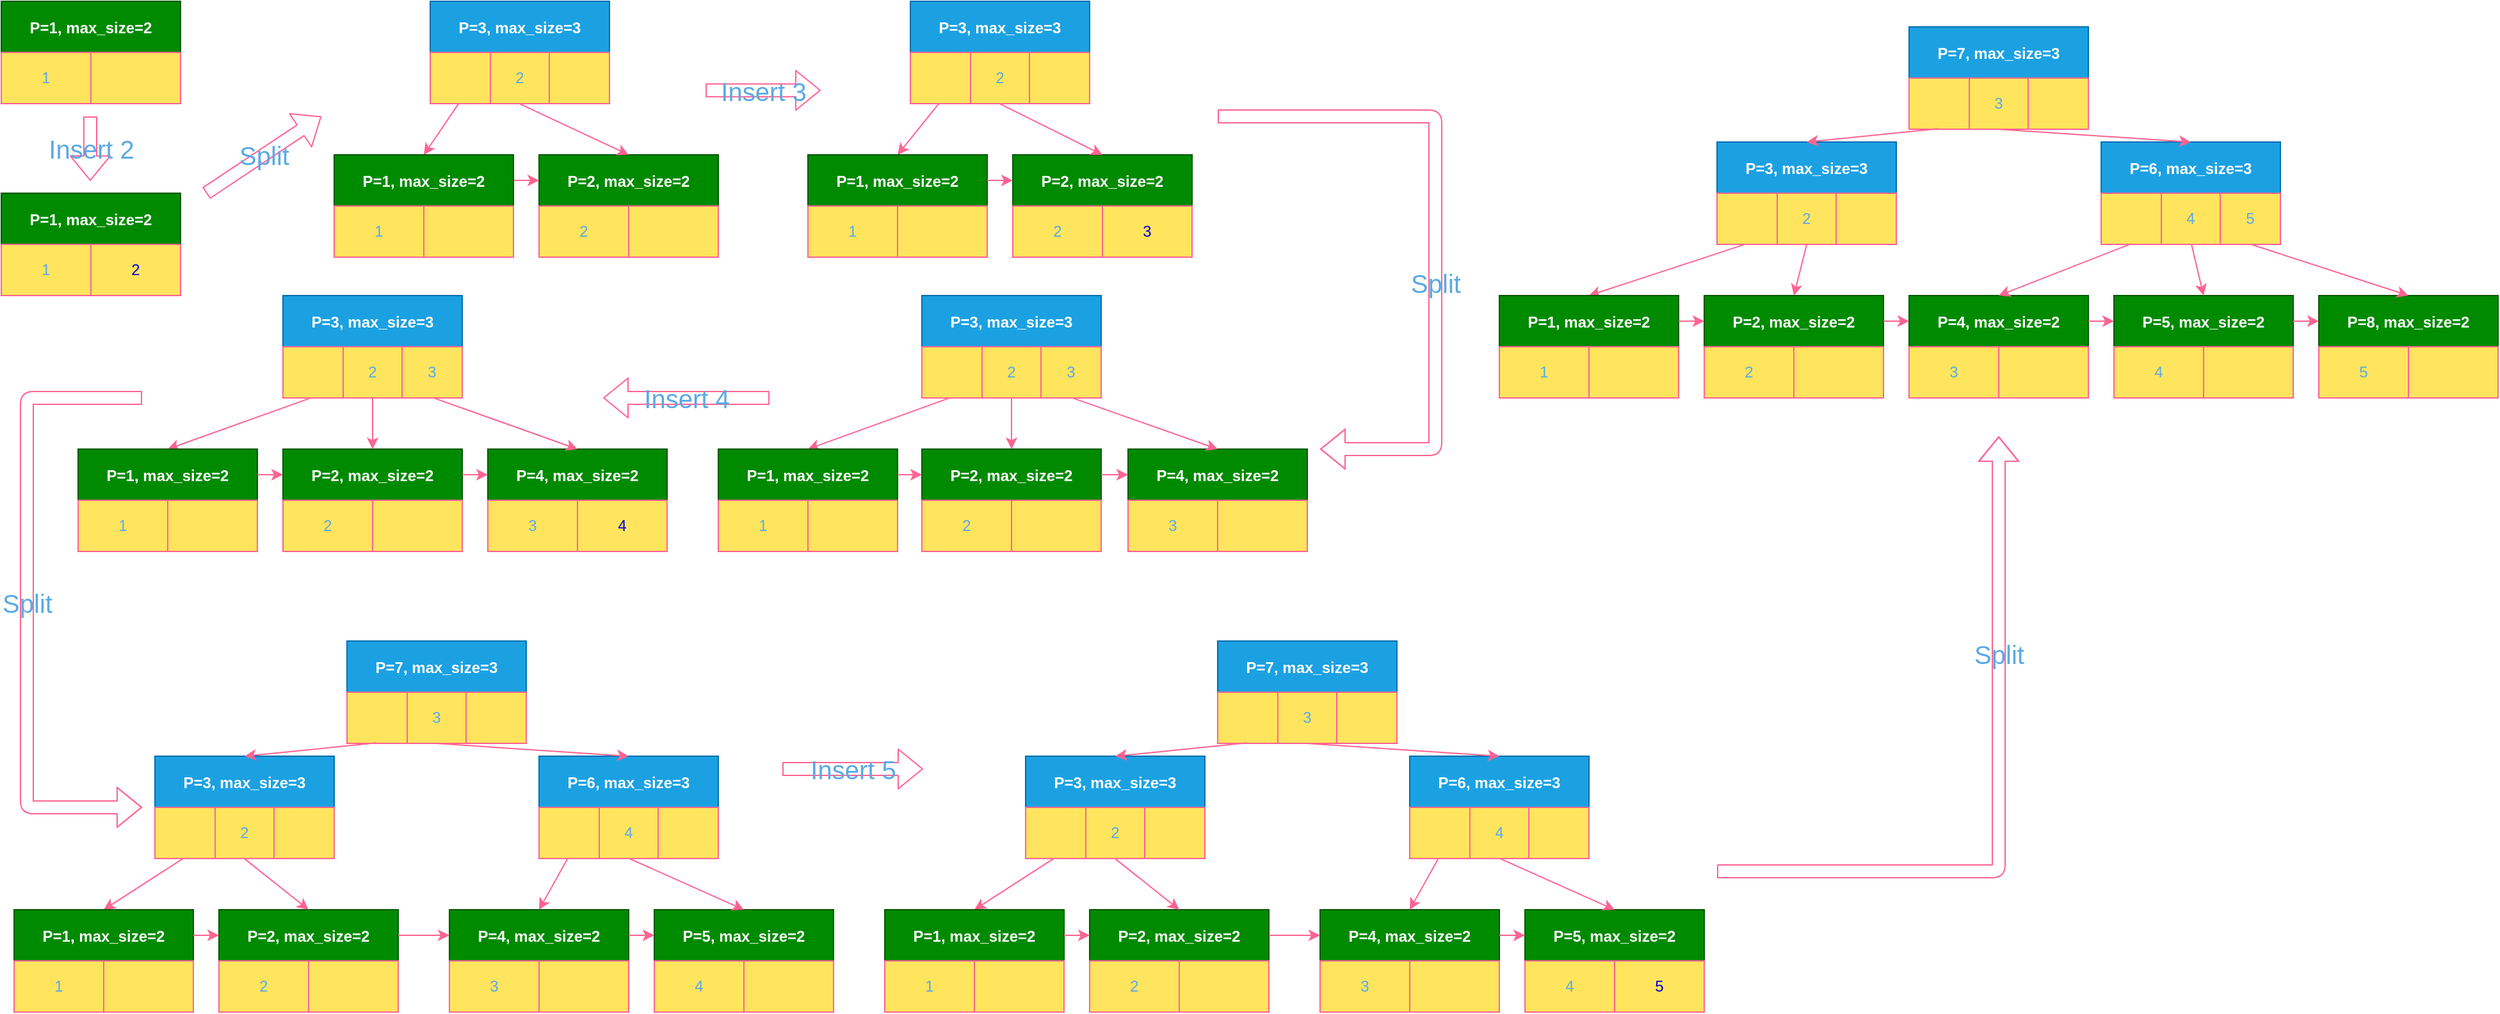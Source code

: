 <mxfile>
    <diagram id="vu5_hG8pf9NjtnOe7BdC" name="InsertionWithSplit">
        <mxGraphModel dx="490" dy="495" grid="1" gridSize="10" guides="1" tooltips="1" connect="1" arrows="1" fold="1" page="1" pageScale="1" pageWidth="1169" pageHeight="827" math="0" shadow="0">
            <root>
                <mxCell id="0"/>
                <mxCell id="1" parent="0"/>
                <mxCell id="117" value="P=1, max_size=2" style="shape=table;startSize=40;container=1;collapsible=0;childLayout=tableLayout;fontStyle=1;align=center;strokeColor=#005700;strokeWidth=1;fillColor=#008a00;fontColor=#ffffff;" parent="1" vertex="1">
                    <mxGeometry x="40" y="10" width="140" height="80" as="geometry"/>
                </mxCell>
                <mxCell id="118" value="" style="shape=partialRectangle;html=1;whiteSpace=wrap;collapsible=0;dropTarget=0;pointerEvents=0;fillColor=none;top=0;left=0;bottom=0;right=0;points=[[0,0.5],[1,0.5]];portConstraint=eastwest;strokeColor=#FF6392;fontColor=#5AA9E6;" parent="117" vertex="1">
                    <mxGeometry y="40" width="140" height="40" as="geometry"/>
                </mxCell>
                <mxCell id="119" value="1" style="shape=partialRectangle;html=1;whiteSpace=wrap;connectable=0;top=1;left=1;bottom=1;right=1;overflow=hidden;fillColor=#FFE45E;strokeColor=#FF6392;fontColor=#5AA9E6;" parent="118" vertex="1">
                    <mxGeometry width="70" height="40" as="geometry"/>
                </mxCell>
                <mxCell id="120" value="" style="shape=partialRectangle;html=1;whiteSpace=wrap;connectable=0;top=1;left=1;bottom=1;right=1;overflow=hidden;fillColor=#FFE45E;strokeColor=#FF6392;fontColor=#5AA9E6;" parent="118" vertex="1">
                    <mxGeometry x="70" width="70" height="40" as="geometry"/>
                </mxCell>
                <mxCell id="153" value="Insert 2" style="shape=flexArrow;endArrow=classic;html=1;labelBackgroundColor=none;strokeColor=#FF6392;fontColor=#5AA9E6;fontSize=20;" parent="1" edge="1">
                    <mxGeometry width="50" height="50" relative="1" as="geometry">
                        <mxPoint x="109.5" y="100.0" as="sourcePoint"/>
                        <mxPoint x="109.5" y="150.42" as="targetPoint"/>
                    </mxGeometry>
                </mxCell>
                <mxCell id="164" value="Insert 3" style="shape=flexArrow;endArrow=classic;html=1;labelBackgroundColor=none;strokeColor=#FF6392;fontColor=#5AA9E6;fontSize=20;" parent="1" edge="1">
                    <mxGeometry width="50" height="50" relative="1" as="geometry">
                        <mxPoint x="590" y="79.58" as="sourcePoint"/>
                        <mxPoint x="680" y="79.58" as="targetPoint"/>
                    </mxGeometry>
                </mxCell>
                <mxCell id="242" value="Insert 4" style="shape=flexArrow;endArrow=classic;html=1;labelBackgroundColor=none;strokeColor=#FF6392;fontColor=#5AA9E6;fontSize=20;" parent="1" edge="1">
                    <mxGeometry width="50" height="50" relative="1" as="geometry">
                        <mxPoint x="640" y="320" as="sourcePoint"/>
                        <mxPoint x="510" y="320" as="targetPoint"/>
                    </mxGeometry>
                </mxCell>
                <mxCell id="302" value="Insert 5" style="shape=flexArrow;endArrow=classic;html=1;labelBackgroundColor=none;strokeColor=#FF6392;fontColor=#5AA9E6;fontSize=20;" parent="1" edge="1">
                    <mxGeometry width="50" height="50" relative="1" as="geometry">
                        <mxPoint x="650" y="610" as="sourcePoint"/>
                        <mxPoint x="760" y="610" as="targetPoint"/>
                    </mxGeometry>
                </mxCell>
                <mxCell id="263" value="Split" style="shape=flexArrow;endArrow=classic;html=1;strokeColor=#FF6392;fontColor=#5AA9E6;labelBackgroundColor=none;edgeStyle=orthogonalEdgeStyle;fontSize=20;" parent="1" edge="1">
                    <mxGeometry width="50" height="50" as="geometry">
                        <mxPoint x="150" y="320" as="sourcePoint"/>
                        <mxPoint x="150" y="640" as="targetPoint"/>
                        <Array as="points">
                            <mxPoint x="60" y="320"/>
                            <mxPoint x="60" y="640"/>
                        </Array>
                        <mxPoint x="-90" as="offset"/>
                    </mxGeometry>
                </mxCell>
                <mxCell id="130" value="P=1, max_size=2" style="shape=table;startSize=40;container=1;collapsible=0;childLayout=tableLayout;fontStyle=1;align=center;strokeColor=#005700;strokeWidth=1;fillColor=#008a00;fontColor=#ffffff;" parent="1" vertex="1">
                    <mxGeometry x="40" y="160" width="140" height="80" as="geometry"/>
                </mxCell>
                <mxCell id="131" value="" style="shape=partialRectangle;html=1;whiteSpace=wrap;collapsible=0;dropTarget=0;pointerEvents=0;fillColor=none;top=0;left=0;bottom=0;right=0;points=[[0,0.5],[1,0.5]];portConstraint=eastwest;strokeColor=#FF6392;fontColor=#5AA9E6;" parent="130" vertex="1">
                    <mxGeometry y="40" width="140" height="40" as="geometry"/>
                </mxCell>
                <mxCell id="132" value="1" style="shape=partialRectangle;html=1;whiteSpace=wrap;connectable=0;top=1;left=1;bottom=1;right=1;overflow=hidden;fillColor=#FFE45E;strokeColor=#FF6392;fontColor=#5AA9E6;" parent="131" vertex="1">
                    <mxGeometry width="70" height="40" as="geometry"/>
                </mxCell>
                <mxCell id="133" value="&lt;font&gt;2&lt;/font&gt;" style="shape=partialRectangle;html=1;whiteSpace=wrap;connectable=0;top=1;left=1;bottom=1;right=1;overflow=hidden;fillColor=#FFE45E;strokeColor=#FF6392;fontColor=#0000CC;" parent="131" vertex="1">
                    <mxGeometry x="70" width="70" height="40" as="geometry"/>
                </mxCell>
                <mxCell id="152" value="Split" style="shape=flexArrow;endArrow=classic;html=1;labelBackgroundColor=none;strokeColor=#FF6392;fontColor=#5AA9E6;fontSize=20;" parent="1" edge="1">
                    <mxGeometry x="65" y="40" width="50" height="50" as="geometry">
                        <mxPoint x="200" y="160" as="sourcePoint"/>
                        <mxPoint x="290" y="100" as="targetPoint"/>
                    </mxGeometry>
                </mxCell>
                <mxCell id="180" value="Split" style="shape=flexArrow;endArrow=classic;html=1;labelBackgroundColor=none;strokeColor=#FF6392;fontColor=#5AA9E6;edgeStyle=orthogonalEdgeStyle;fontSize=20;" parent="1" edge="1">
                    <mxGeometry width="50" height="50" as="geometry">
                        <mxPoint x="990" y="100" as="sourcePoint"/>
                        <mxPoint x="1070" y="360" as="targetPoint"/>
                        <Array as="points">
                            <mxPoint x="1160" y="100"/>
                            <mxPoint x="1160" y="360"/>
                            <mxPoint x="1070" y="360"/>
                        </Array>
                        <mxPoint x="130" as="offset"/>
                    </mxGeometry>
                </mxCell>
                <mxCell id="ylJ7pE1yGz0sWO5ydy1k-672" value="" style="group" parent="1" vertex="1" connectable="0">
                    <mxGeometry x="100" y="240" width="460" height="200" as="geometry"/>
                </mxCell>
                <mxCell id="243" value="P=3, max_size=3" style="shape=table;startSize=40;container=1;collapsible=0;childLayout=tableLayout;fontStyle=1;align=center;strokeColor=#006EAF;strokeWidth=1;fillColor=#1ba1e2;fontColor=#ffffff;" parent="ylJ7pE1yGz0sWO5ydy1k-672" vertex="1">
                    <mxGeometry x="160" width="140" height="80" as="geometry"/>
                </mxCell>
                <mxCell id="244" value="" style="shape=partialRectangle;html=1;whiteSpace=wrap;collapsible=0;dropTarget=0;pointerEvents=0;fillColor=none;top=0;left=0;bottom=0;right=0;points=[[0,0.5],[1,0.5]];portConstraint=eastwest;strokeColor=#FF6392;fontColor=#5AA9E6;" parent="243" vertex="1">
                    <mxGeometry y="40" width="140" height="40" as="geometry"/>
                </mxCell>
                <mxCell id="245" value="" style="shape=partialRectangle;html=1;whiteSpace=wrap;connectable=0;top=1;left=1;bottom=1;right=1;overflow=hidden;fillColor=#FFE45E;strokeColor=#FF6392;fontColor=#5AA9E6;" parent="244" vertex="1">
                    <mxGeometry width="47" height="40" as="geometry"/>
                </mxCell>
                <mxCell id="246" value="2" style="shape=partialRectangle;html=1;whiteSpace=wrap;connectable=0;top=1;left=1;bottom=1;right=1;overflow=hidden;fillColor=#FFE45E;strokeColor=#FF6392;fontColor=#5AA9E6;" parent="244" vertex="1">
                    <mxGeometry x="47" width="46" height="40" as="geometry"/>
                </mxCell>
                <mxCell id="247" value="3" style="shape=partialRectangle;html=1;whiteSpace=wrap;connectable=0;top=1;left=1;bottom=1;right=1;overflow=hidden;fillColor=#FFE45E;strokeColor=#FF6392;fontColor=#5AA9E6;" parent="244" vertex="1">
                    <mxGeometry x="93" width="47" height="40" as="geometry"/>
                </mxCell>
                <mxCell id="248" style="rounded=0;orthogonalLoop=1;jettySize=auto;html=1;exitX=0.159;exitY=0.995;exitDx=0;exitDy=0;exitPerimeter=0;entryX=0.5;entryY=0;entryDx=0;entryDy=0;strokeColor=#FF6392;fontColor=#5AA9E6;" parent="ylJ7pE1yGz0sWO5ydy1k-672" source="244" target="249" edge="1">
                    <mxGeometry x="-70" as="geometry">
                        <mxPoint x="100" y="80" as="sourcePoint"/>
                        <mxPoint x="120" y="90" as="targetPoint"/>
                    </mxGeometry>
                </mxCell>
                <mxCell id="249" value="P=1, max_size=2" style="shape=table;startSize=40;container=1;collapsible=0;childLayout=tableLayout;fontStyle=1;align=center;strokeColor=#005700;strokeWidth=1;fillColor=#008a00;fontColor=#ffffff;" parent="ylJ7pE1yGz0sWO5ydy1k-672" vertex="1">
                    <mxGeometry y="120" width="140" height="80" as="geometry"/>
                </mxCell>
                <mxCell id="250" value="" style="shape=partialRectangle;html=1;whiteSpace=wrap;collapsible=0;dropTarget=0;pointerEvents=0;fillColor=none;top=0;left=0;bottom=0;right=0;points=[[0,0.5],[1,0.5]];portConstraint=eastwest;strokeColor=#FF6392;fontColor=#5AA9E6;" parent="249" vertex="1">
                    <mxGeometry y="40" width="140" height="40" as="geometry"/>
                </mxCell>
                <mxCell id="251" value="1" style="shape=partialRectangle;html=1;whiteSpace=wrap;connectable=0;top=1;left=1;bottom=1;right=1;overflow=hidden;fillColor=#FFE45E;strokeColor=#FF6392;fontColor=#5AA9E6;" parent="250" vertex="1">
                    <mxGeometry width="70" height="40" as="geometry"/>
                </mxCell>
                <mxCell id="252" value="" style="shape=partialRectangle;html=1;whiteSpace=wrap;connectable=0;top=1;left=1;bottom=1;right=1;overflow=hidden;fillColor=#FFE45E;strokeColor=#FF6392;fontColor=#5AA9E6;" parent="250" vertex="1">
                    <mxGeometry x="70" width="70" height="40" as="geometry"/>
                </mxCell>
                <mxCell id="253" value="P=2, max_size=2" style="shape=table;startSize=40;container=1;collapsible=0;childLayout=tableLayout;fontStyle=1;align=center;strokeColor=#005700;strokeWidth=1;fillColor=#008a00;fontColor=#ffffff;" parent="ylJ7pE1yGz0sWO5ydy1k-672" vertex="1">
                    <mxGeometry x="160" y="120" width="140" height="80" as="geometry"/>
                </mxCell>
                <mxCell id="254" value="" style="shape=partialRectangle;html=1;whiteSpace=wrap;collapsible=0;dropTarget=0;pointerEvents=0;fillColor=none;top=0;left=0;bottom=0;right=0;points=[[0,0.5],[1,0.5]];portConstraint=eastwest;strokeColor=#FF6392;fontColor=#5AA9E6;" parent="253" vertex="1">
                    <mxGeometry y="40" width="140" height="40" as="geometry"/>
                </mxCell>
                <mxCell id="255" value="2" style="shape=partialRectangle;html=1;whiteSpace=wrap;connectable=0;top=1;left=1;bottom=1;right=1;overflow=hidden;fillColor=#FFE45E;strokeColor=#FF6392;fontColor=#5AA9E6;" parent="254" vertex="1">
                    <mxGeometry width="70" height="40" as="geometry"/>
                </mxCell>
                <mxCell id="256" value="" style="shape=partialRectangle;html=1;whiteSpace=wrap;connectable=0;top=1;left=1;bottom=1;right=1;overflow=hidden;fillColor=#FFE45E;strokeColor=#FF6392;fontColor=#5AA9E6;" parent="254" vertex="1">
                    <mxGeometry x="70" width="70" height="40" as="geometry"/>
                </mxCell>
                <mxCell id="257" style="rounded=0;orthogonalLoop=1;jettySize=auto;html=1;entryX=0.5;entryY=0;entryDx=0;entryDy=0;exitX=0.5;exitY=1.005;exitDx=0;exitDy=0;exitPerimeter=0;strokeColor=#FF6392;fontColor=#5AA9E6;" parent="ylJ7pE1yGz0sWO5ydy1k-672" source="244" target="253" edge="1">
                    <mxGeometry x="-70" as="geometry">
                        <mxPoint x="230" y="80" as="sourcePoint"/>
                        <mxPoint x="90" y="130" as="targetPoint"/>
                    </mxGeometry>
                </mxCell>
                <mxCell id="258" value="P=4, max_size=2" style="shape=table;startSize=40;container=1;collapsible=0;childLayout=tableLayout;fontStyle=1;align=center;strokeColor=#005700;strokeWidth=1;fillColor=#008a00;fontColor=#ffffff;" parent="ylJ7pE1yGz0sWO5ydy1k-672" vertex="1">
                    <mxGeometry x="320" y="120" width="140" height="80" as="geometry"/>
                </mxCell>
                <mxCell id="259" value="" style="shape=partialRectangle;html=1;whiteSpace=wrap;collapsible=0;dropTarget=0;pointerEvents=0;fillColor=none;top=0;left=0;bottom=0;right=0;points=[[0,0.5],[1,0.5]];portConstraint=eastwest;strokeColor=#FF6392;fontColor=#5AA9E6;" parent="258" vertex="1">
                    <mxGeometry y="40" width="140" height="40" as="geometry"/>
                </mxCell>
                <mxCell id="260" value="3" style="shape=partialRectangle;html=1;whiteSpace=wrap;connectable=0;top=1;left=1;bottom=1;right=1;overflow=hidden;fillColor=#FFE45E;strokeColor=#FF6392;fontColor=#5AA9E6;" parent="259" vertex="1">
                    <mxGeometry width="70" height="40" as="geometry"/>
                </mxCell>
                <mxCell id="261" value="4" style="shape=partialRectangle;html=1;whiteSpace=wrap;connectable=0;top=1;left=1;bottom=1;right=1;overflow=hidden;fillColor=#FFE45E;strokeColor=#FF6392;fontColor=#0000CC;" parent="259" vertex="1">
                    <mxGeometry x="70" width="70" height="40" as="geometry"/>
                </mxCell>
                <mxCell id="262" style="rounded=0;orthogonalLoop=1;jettySize=auto;html=1;entryX=0.5;entryY=0;entryDx=0;entryDy=0;exitX=0.836;exitY=0.995;exitDx=0;exitDy=0;exitPerimeter=0;strokeColor=#FF6392;fontColor=#5AA9E6;" parent="ylJ7pE1yGz0sWO5ydy1k-672" source="244" target="258" edge="1">
                    <mxGeometry x="-70" as="geometry">
                        <mxPoint x="280" y="80.0" as="sourcePoint"/>
                        <mxPoint x="280" y="119.8" as="targetPoint"/>
                    </mxGeometry>
                </mxCell>
                <mxCell id="666" style="edgeStyle=none;rounded=0;orthogonalLoop=1;jettySize=auto;html=1;exitX=1;exitY=0.25;exitDx=0;exitDy=0;labelBackgroundColor=none;strokeColor=#FF6392;fontColor=#5AA9E6;" parent="ylJ7pE1yGz0sWO5ydy1k-672" source="249" edge="1">
                    <mxGeometry relative="1" as="geometry">
                        <mxPoint x="160" y="140" as="targetPoint"/>
                    </mxGeometry>
                </mxCell>
                <mxCell id="667" style="edgeStyle=none;rounded=0;orthogonalLoop=1;jettySize=auto;html=1;exitX=1;exitY=0.25;exitDx=0;exitDy=0;labelBackgroundColor=none;entryX=0;entryY=0.25;entryDx=0;entryDy=0;strokeColor=#FF6392;fontColor=#5AA9E6;" parent="ylJ7pE1yGz0sWO5ydy1k-672" source="253" target="258" edge="1">
                    <mxGeometry relative="1" as="geometry">
                        <mxPoint x="310" y="140" as="targetPoint"/>
                    </mxGeometry>
                </mxCell>
                <mxCell id="ylJ7pE1yGz0sWO5ydy1k-673" value="" style="group" parent="1" vertex="1" connectable="0">
                    <mxGeometry x="600" y="240" width="460" height="200" as="geometry"/>
                </mxCell>
                <mxCell id="196" value="P=3, max_size=3" style="shape=table;startSize=40;container=1;collapsible=0;childLayout=tableLayout;fontStyle=1;align=center;strokeColor=#006EAF;strokeWidth=1;fillColor=#1ba1e2;fontColor=#ffffff;" parent="ylJ7pE1yGz0sWO5ydy1k-673" vertex="1">
                    <mxGeometry x="159" width="140" height="80" as="geometry"/>
                </mxCell>
                <mxCell id="197" value="" style="shape=partialRectangle;html=1;whiteSpace=wrap;collapsible=0;dropTarget=0;pointerEvents=0;fillColor=none;top=0;left=0;bottom=0;right=0;points=[[0,0.5],[1,0.5]];portConstraint=eastwest;strokeColor=#FF6392;fontColor=#5AA9E6;" parent="196" vertex="1">
                    <mxGeometry y="40" width="140" height="40" as="geometry"/>
                </mxCell>
                <mxCell id="198" value="" style="shape=partialRectangle;html=1;whiteSpace=wrap;connectable=0;top=1;left=1;bottom=1;right=1;overflow=hidden;fillColor=#FFE45E;strokeColor=#FF6392;fontColor=#5AA9E6;" parent="197" vertex="1">
                    <mxGeometry width="47" height="40" as="geometry"/>
                </mxCell>
                <mxCell id="199" value="2" style="shape=partialRectangle;html=1;whiteSpace=wrap;connectable=0;top=1;left=1;bottom=1;right=1;overflow=hidden;fillColor=#FFE45E;strokeColor=#FF6392;fontColor=#5AA9E6;" parent="197" vertex="1">
                    <mxGeometry x="47" width="46" height="40" as="geometry"/>
                </mxCell>
                <mxCell id="200" value="3" style="shape=partialRectangle;html=1;whiteSpace=wrap;connectable=0;top=1;left=1;bottom=1;right=1;overflow=hidden;fillColor=#FFE45E;strokeColor=#FF6392;fontColor=#5AA9E6;" parent="197" vertex="1">
                    <mxGeometry x="93" width="47" height="40" as="geometry"/>
                </mxCell>
                <mxCell id="201" style="rounded=0;orthogonalLoop=1;jettySize=auto;html=1;exitX=0.159;exitY=0.995;exitDx=0;exitDy=0;exitPerimeter=0;entryX=0.5;entryY=0;entryDx=0;entryDy=0;strokeColor=#FF6392;fontColor=#5AA9E6;" parent="ylJ7pE1yGz0sWO5ydy1k-673" source="197" target="202" edge="1">
                    <mxGeometry x="9" y="-300" as="geometry">
                        <mxPoint x="99" y="80" as="sourcePoint"/>
                        <mxPoint x="119" y="90" as="targetPoint"/>
                    </mxGeometry>
                </mxCell>
                <mxCell id="202" value="P=1, max_size=2" style="shape=table;startSize=40;container=1;collapsible=0;childLayout=tableLayout;fontStyle=1;align=center;strokeColor=#005700;strokeWidth=1;fillColor=#008a00;fontColor=#ffffff;" parent="ylJ7pE1yGz0sWO5ydy1k-673" vertex="1">
                    <mxGeometry y="120" width="140" height="80" as="geometry"/>
                </mxCell>
                <mxCell id="203" value="" style="shape=partialRectangle;html=1;whiteSpace=wrap;collapsible=0;dropTarget=0;pointerEvents=0;fillColor=none;top=0;left=0;bottom=0;right=0;points=[[0,0.5],[1,0.5]];portConstraint=eastwest;strokeColor=#FF6392;fontColor=#5AA9E6;" parent="202" vertex="1">
                    <mxGeometry y="40" width="140" height="40" as="geometry"/>
                </mxCell>
                <mxCell id="204" value="1" style="shape=partialRectangle;html=1;whiteSpace=wrap;connectable=0;top=1;left=1;bottom=1;right=1;overflow=hidden;fillColor=#FFE45E;strokeColor=#FF6392;fontColor=#5AA9E6;" parent="203" vertex="1">
                    <mxGeometry width="70" height="40" as="geometry"/>
                </mxCell>
                <mxCell id="205" value="" style="shape=partialRectangle;html=1;whiteSpace=wrap;connectable=0;top=1;left=1;bottom=1;right=1;overflow=hidden;fillColor=#FFE45E;strokeColor=#FF6392;fontColor=#5AA9E6;" parent="203" vertex="1">
                    <mxGeometry x="70" width="70" height="40" as="geometry"/>
                </mxCell>
                <mxCell id="206" value="P=2, max_size=2" style="shape=table;startSize=40;container=1;collapsible=0;childLayout=tableLayout;fontStyle=1;align=center;strokeColor=#005700;strokeWidth=1;fillColor=#008a00;fontColor=#ffffff;" parent="ylJ7pE1yGz0sWO5ydy1k-673" vertex="1">
                    <mxGeometry x="159" y="120" width="140" height="80" as="geometry"/>
                </mxCell>
                <mxCell id="207" value="" style="shape=partialRectangle;html=1;whiteSpace=wrap;collapsible=0;dropTarget=0;pointerEvents=0;fillColor=none;top=0;left=0;bottom=0;right=0;points=[[0,0.5],[1,0.5]];portConstraint=eastwest;strokeColor=#FF6392;fontColor=#5AA9E6;" parent="206" vertex="1">
                    <mxGeometry y="40" width="140" height="40" as="geometry"/>
                </mxCell>
                <mxCell id="208" value="2" style="shape=partialRectangle;html=1;whiteSpace=wrap;connectable=0;top=1;left=1;bottom=1;right=1;overflow=hidden;fillColor=#FFE45E;strokeColor=#FF6392;fontColor=#5AA9E6;" parent="207" vertex="1">
                    <mxGeometry width="70" height="40" as="geometry"/>
                </mxCell>
                <mxCell id="209" value="" style="shape=partialRectangle;html=1;whiteSpace=wrap;connectable=0;top=1;left=1;bottom=1;right=1;overflow=hidden;fillColor=#FFE45E;strokeColor=#FF6392;fontColor=#5AA9E6;" parent="207" vertex="1">
                    <mxGeometry x="70" width="70" height="40" as="geometry"/>
                </mxCell>
                <mxCell id="669" style="edgeStyle=none;rounded=0;orthogonalLoop=1;jettySize=auto;html=1;exitX=1;exitY=0.25;exitDx=0;exitDy=0;entryX=0;entryY=0.25;entryDx=0;entryDy=0;labelBackgroundColor=none;strokeColor=#FF6392;fontColor=#5AA9E6;" parent="ylJ7pE1yGz0sWO5ydy1k-673" source="202" target="206" edge="1">
                    <mxGeometry x="9" y="-300" as="geometry"/>
                </mxCell>
                <mxCell id="210" style="rounded=0;orthogonalLoop=1;jettySize=auto;html=1;entryX=0.5;entryY=0;entryDx=0;entryDy=0;exitX=0.5;exitY=1.005;exitDx=0;exitDy=0;exitPerimeter=0;strokeColor=#FF6392;fontColor=#5AA9E6;" parent="ylJ7pE1yGz0sWO5ydy1k-673" source="197" target="206" edge="1">
                    <mxGeometry x="9" y="-300" as="geometry">
                        <mxPoint x="229" y="80" as="sourcePoint"/>
                        <mxPoint x="89" y="130" as="targetPoint"/>
                    </mxGeometry>
                </mxCell>
                <mxCell id="211" value="P=4, max_size=2" style="shape=table;startSize=40;container=1;collapsible=0;childLayout=tableLayout;fontStyle=1;align=center;strokeColor=#005700;strokeWidth=1;fillColor=#008a00;fontColor=#ffffff;" parent="ylJ7pE1yGz0sWO5ydy1k-673" vertex="1">
                    <mxGeometry x="320" y="120" width="140" height="80" as="geometry"/>
                </mxCell>
                <mxCell id="212" value="" style="shape=partialRectangle;html=1;whiteSpace=wrap;collapsible=0;dropTarget=0;pointerEvents=0;fillColor=none;top=0;left=0;bottom=0;right=0;points=[[0,0.5],[1,0.5]];portConstraint=eastwest;strokeColor=#FF6392;fontColor=#5AA9E6;" parent="211" vertex="1">
                    <mxGeometry y="40" width="140" height="40" as="geometry"/>
                </mxCell>
                <mxCell id="213" value="3" style="shape=partialRectangle;html=1;whiteSpace=wrap;connectable=0;top=1;left=1;bottom=1;right=1;overflow=hidden;fillColor=#FFE45E;strokeColor=#FF6392;fontColor=#5AA9E6;" parent="212" vertex="1">
                    <mxGeometry width="70" height="40" as="geometry"/>
                </mxCell>
                <mxCell id="214" value="" style="shape=partialRectangle;html=1;whiteSpace=wrap;connectable=0;top=1;left=1;bottom=1;right=1;overflow=hidden;fillColor=#FFE45E;strokeColor=#FF6392;fontColor=#5AA9E6;" parent="212" vertex="1">
                    <mxGeometry x="70" width="70" height="40" as="geometry"/>
                </mxCell>
                <mxCell id="670" style="edgeStyle=none;rounded=0;orthogonalLoop=1;jettySize=auto;html=1;exitX=1;exitY=0.25;exitDx=0;exitDy=0;entryX=0;entryY=0.25;entryDx=0;entryDy=0;labelBackgroundColor=none;strokeColor=#FF6392;fontColor=#5AA9E6;" parent="ylJ7pE1yGz0sWO5ydy1k-673" source="206" target="211" edge="1">
                    <mxGeometry x="9" y="-300" as="geometry"/>
                </mxCell>
                <mxCell id="215" style="rounded=0;orthogonalLoop=1;jettySize=auto;html=1;entryX=0.5;entryY=0;entryDx=0;entryDy=0;exitX=0.836;exitY=0.995;exitDx=0;exitDy=0;exitPerimeter=0;strokeColor=#FF6392;fontColor=#5AA9E6;" parent="ylJ7pE1yGz0sWO5ydy1k-673" source="197" target="211" edge="1">
                    <mxGeometry x="9" y="-300" as="geometry">
                        <mxPoint x="279" y="80.0" as="sourcePoint"/>
                        <mxPoint x="279" y="119.8" as="targetPoint"/>
                    </mxGeometry>
                </mxCell>
                <mxCell id="ylJ7pE1yGz0sWO5ydy1k-674" value="" style="group" parent="1" vertex="1" connectable="0">
                    <mxGeometry x="670" y="10" width="300" height="200" as="geometry"/>
                </mxCell>
                <mxCell id="165" value="P=3, max_size=3" style="shape=table;startSize=40;container=1;collapsible=0;childLayout=tableLayout;fontStyle=1;align=center;strokeColor=#006EAF;strokeWidth=1;fillColor=#1ba1e2;fontColor=#ffffff;" parent="ylJ7pE1yGz0sWO5ydy1k-674" vertex="1">
                    <mxGeometry x="80" width="140" height="80" as="geometry"/>
                </mxCell>
                <mxCell id="166" value="" style="shape=partialRectangle;html=1;whiteSpace=wrap;collapsible=0;dropTarget=0;pointerEvents=0;fillColor=none;top=0;left=0;bottom=0;right=0;points=[[0,0.5],[1,0.5]];portConstraint=eastwest;strokeColor=#FF6392;fontColor=#5AA9E6;" parent="165" vertex="1">
                    <mxGeometry y="40" width="140" height="40" as="geometry"/>
                </mxCell>
                <mxCell id="167" value="" style="shape=partialRectangle;html=1;whiteSpace=wrap;connectable=0;top=1;left=1;bottom=1;right=1;overflow=hidden;fillColor=#FFE45E;strokeColor=#FF6392;fontColor=#5AA9E6;" parent="166" vertex="1">
                    <mxGeometry width="47" height="40" as="geometry"/>
                </mxCell>
                <mxCell id="168" value="2" style="shape=partialRectangle;html=1;whiteSpace=wrap;connectable=0;top=1;left=1;bottom=1;right=1;overflow=hidden;fillColor=#FFE45E;strokeColor=#FF6392;fontColor=#5AA9E6;" parent="166" vertex="1">
                    <mxGeometry x="47" width="46" height="40" as="geometry"/>
                </mxCell>
                <mxCell id="169" style="shape=partialRectangle;html=1;whiteSpace=wrap;connectable=0;top=1;left=1;bottom=1;right=1;overflow=hidden;fillColor=#FFE45E;strokeColor=#FF6392;fontColor=#5AA9E6;" parent="166" vertex="1">
                    <mxGeometry x="93" width="47" height="40" as="geometry"/>
                </mxCell>
                <mxCell id="170" style="rounded=0;orthogonalLoop=1;jettySize=auto;html=1;exitX=0.159;exitY=0.999;exitDx=0;exitDy=0;exitPerimeter=0;entryX=0.5;entryY=0;entryDx=0;entryDy=0;strokeColor=#FF6392;fontColor=#5AA9E6;" parent="ylJ7pE1yGz0sWO5ydy1k-674" source="166" target="171" edge="1">
                    <mxGeometry x="-70" as="geometry">
                        <mxPoint x="20" y="80" as="sourcePoint"/>
                        <mxPoint x="40" y="90" as="targetPoint"/>
                    </mxGeometry>
                </mxCell>
                <mxCell id="171" value="P=1, max_size=2" style="shape=table;startSize=40;container=1;collapsible=0;childLayout=tableLayout;fontStyle=1;align=center;strokeColor=#005700;strokeWidth=1;fillColor=#008a00;fontColor=#ffffff;" parent="ylJ7pE1yGz0sWO5ydy1k-674" vertex="1">
                    <mxGeometry y="120" width="140" height="80" as="geometry"/>
                </mxCell>
                <mxCell id="172" value="" style="shape=partialRectangle;html=1;whiteSpace=wrap;collapsible=0;dropTarget=0;pointerEvents=0;fillColor=none;top=0;left=0;bottom=0;right=0;points=[[0,0.5],[1,0.5]];portConstraint=eastwest;strokeColor=#FF6392;fontColor=#5AA9E6;" parent="171" vertex="1">
                    <mxGeometry y="40" width="140" height="40" as="geometry"/>
                </mxCell>
                <mxCell id="173" value="1" style="shape=partialRectangle;html=1;whiteSpace=wrap;connectable=0;top=1;left=1;bottom=1;right=1;overflow=hidden;fillColor=#FFE45E;strokeColor=#FF6392;fontColor=#5AA9E6;" parent="172" vertex="1">
                    <mxGeometry width="70" height="40" as="geometry"/>
                </mxCell>
                <mxCell id="174" value="" style="shape=partialRectangle;html=1;whiteSpace=wrap;connectable=0;top=1;left=1;bottom=1;right=1;overflow=hidden;fillColor=#FFE45E;strokeColor=#FF6392;fontColor=#5AA9E6;" parent="172" vertex="1">
                    <mxGeometry x="70" width="70" height="40" as="geometry"/>
                </mxCell>
                <mxCell id="175" value="P=2, max_size=2" style="shape=table;startSize=40;container=1;collapsible=0;childLayout=tableLayout;fontStyle=1;align=center;strokeColor=#005700;strokeWidth=1;fillColor=#008a00;fontColor=#ffffff;" parent="ylJ7pE1yGz0sWO5ydy1k-674" vertex="1">
                    <mxGeometry x="160" y="120" width="140" height="80" as="geometry"/>
                </mxCell>
                <mxCell id="176" value="" style="shape=partialRectangle;html=1;whiteSpace=wrap;collapsible=0;dropTarget=0;pointerEvents=0;fillColor=none;top=0;left=0;bottom=0;right=0;points=[[0,0.5],[1,0.5]];portConstraint=eastwest;strokeColor=#FF6392;fontColor=#5AA9E6;" parent="175" vertex="1">
                    <mxGeometry y="40" width="140" height="40" as="geometry"/>
                </mxCell>
                <mxCell id="177" value="2" style="shape=partialRectangle;html=1;whiteSpace=wrap;connectable=0;top=1;left=1;bottom=1;right=1;overflow=hidden;fillColor=#FFE45E;strokeColor=#FF6392;fontColor=#5AA9E6;" parent="176" vertex="1">
                    <mxGeometry width="70" height="40" as="geometry"/>
                </mxCell>
                <mxCell id="178" value="&lt;font&gt;3&lt;/font&gt;" style="shape=partialRectangle;html=1;whiteSpace=wrap;connectable=0;top=1;left=1;bottom=1;right=1;overflow=hidden;fillColor=#FFE45E;strokeColor=#FF6392;fontColor=#0000CC;" parent="176" vertex="1">
                    <mxGeometry x="70" width="70" height="40" as="geometry"/>
                </mxCell>
                <mxCell id="668" style="edgeStyle=none;rounded=0;orthogonalLoop=1;jettySize=auto;html=1;exitX=1;exitY=0.25;exitDx=0;exitDy=0;entryX=0;entryY=0.25;entryDx=0;entryDy=0;labelBackgroundColor=none;strokeColor=#FF6392;fontColor=#5AA9E6;" parent="ylJ7pE1yGz0sWO5ydy1k-674" source="171" target="175" edge="1">
                    <mxGeometry x="-70" as="geometry"/>
                </mxCell>
                <mxCell id="179" style="rounded=0;orthogonalLoop=1;jettySize=auto;html=1;entryX=0.5;entryY=0;entryDx=0;entryDy=0;exitX=0.5;exitY=1.005;exitDx=0;exitDy=0;exitPerimeter=0;strokeColor=#FF6392;fontColor=#5AA9E6;" parent="ylJ7pE1yGz0sWO5ydy1k-674" source="166" target="175" edge="1">
                    <mxGeometry x="-70" as="geometry">
                        <mxPoint x="150" y="80" as="sourcePoint"/>
                        <mxPoint x="10" y="130" as="targetPoint"/>
                    </mxGeometry>
                </mxCell>
                <mxCell id="ylJ7pE1yGz0sWO5ydy1k-675" value="" style="group" parent="1" vertex="1" connectable="0">
                    <mxGeometry x="50" y="510" width="640" height="290" as="geometry"/>
                </mxCell>
                <mxCell id="264" value="P=3, max_size=3" style="shape=table;startSize=40;container=1;collapsible=0;childLayout=tableLayout;fontStyle=1;align=center;strokeColor=#006EAF;strokeWidth=1;fillColor=#1ba1e2;fontColor=#ffffff;" parent="ylJ7pE1yGz0sWO5ydy1k-675" vertex="1">
                    <mxGeometry x="110" y="90" width="140" height="80" as="geometry"/>
                </mxCell>
                <mxCell id="265" value="" style="shape=partialRectangle;html=1;whiteSpace=wrap;collapsible=0;dropTarget=0;pointerEvents=0;fillColor=none;top=0;left=0;bottom=0;right=0;points=[[0,0.5],[1,0.5]];portConstraint=eastwest;strokeColor=#FF6392;fontColor=#5AA9E6;" parent="264" vertex="1">
                    <mxGeometry y="40" width="140" height="40" as="geometry"/>
                </mxCell>
                <mxCell id="266" value="" style="shape=partialRectangle;html=1;whiteSpace=wrap;connectable=0;top=1;left=1;bottom=1;right=1;overflow=hidden;fillColor=#FFE45E;strokeColor=#FF6392;fontColor=#5AA9E6;" parent="265" vertex="1">
                    <mxGeometry width="47" height="40" as="geometry"/>
                </mxCell>
                <mxCell id="267" value="2" style="shape=partialRectangle;html=1;whiteSpace=wrap;connectable=0;top=1;left=1;bottom=1;right=1;overflow=hidden;fillColor=#FFE45E;strokeColor=#FF6392;fontColor=#5AA9E6;" parent="265" vertex="1">
                    <mxGeometry x="47" width="46" height="40" as="geometry"/>
                </mxCell>
                <mxCell id="268" value="" style="shape=partialRectangle;html=1;whiteSpace=wrap;connectable=0;top=1;left=1;bottom=1;right=1;overflow=hidden;fillColor=#FFE45E;strokeColor=#FF6392;fontColor=#5AA9E6;" parent="265" vertex="1">
                    <mxGeometry x="93" width="47" height="40" as="geometry"/>
                </mxCell>
                <mxCell id="269" style="rounded=0;orthogonalLoop=1;jettySize=auto;html=1;exitX=0.159;exitY=0.995;exitDx=0;exitDy=0;exitPerimeter=0;entryX=0.5;entryY=0;entryDx=0;entryDy=0;strokeColor=#FF6392;fontColor=#5AA9E6;" parent="ylJ7pE1yGz0sWO5ydy1k-675" source="265" target="270" edge="1">
                    <mxGeometry x="-5" y="-320" as="geometry">
                        <mxPoint x="85" y="204" as="sourcePoint"/>
                        <mxPoint x="105" y="214" as="targetPoint"/>
                    </mxGeometry>
                </mxCell>
                <mxCell id="270" value="P=1, max_size=2" style="shape=table;startSize=40;container=1;collapsible=0;childLayout=tableLayout;fontStyle=1;align=center;strokeColor=#005700;strokeWidth=1;fillColor=#008a00;fontColor=#ffffff;" parent="ylJ7pE1yGz0sWO5ydy1k-675" vertex="1">
                    <mxGeometry y="210" width="140" height="80" as="geometry"/>
                </mxCell>
                <mxCell id="271" value="" style="shape=partialRectangle;html=1;whiteSpace=wrap;collapsible=0;dropTarget=0;pointerEvents=0;fillColor=none;top=0;left=0;bottom=0;right=0;points=[[0,0.5],[1,0.5]];portConstraint=eastwest;strokeColor=#FF6392;fontColor=#5AA9E6;" parent="270" vertex="1">
                    <mxGeometry y="40" width="140" height="40" as="geometry"/>
                </mxCell>
                <mxCell id="272" value="1" style="shape=partialRectangle;html=1;whiteSpace=wrap;connectable=0;top=1;left=1;bottom=1;right=1;overflow=hidden;fillColor=#FFE45E;strokeColor=#FF6392;fontColor=#5AA9E6;" parent="271" vertex="1">
                    <mxGeometry width="70" height="40" as="geometry"/>
                </mxCell>
                <mxCell id="273" value="" style="shape=partialRectangle;html=1;whiteSpace=wrap;connectable=0;top=1;left=1;bottom=1;right=1;overflow=hidden;fillColor=#FFE45E;strokeColor=#FF6392;fontColor=#5AA9E6;" parent="271" vertex="1">
                    <mxGeometry x="70" width="70" height="40" as="geometry"/>
                </mxCell>
                <mxCell id="274" value="P=2, max_size=2" style="shape=table;startSize=40;container=1;collapsible=0;childLayout=tableLayout;fontStyle=1;align=center;strokeColor=#005700;strokeWidth=1;fillColor=#008a00;fontColor=#ffffff;" parent="ylJ7pE1yGz0sWO5ydy1k-675" vertex="1">
                    <mxGeometry x="160" y="210" width="140" height="80" as="geometry"/>
                </mxCell>
                <mxCell id="275" value="" style="shape=partialRectangle;html=1;whiteSpace=wrap;collapsible=0;dropTarget=0;pointerEvents=0;fillColor=none;top=0;left=0;bottom=0;right=0;points=[[0,0.5],[1,0.5]];portConstraint=eastwest;strokeColor=#FF6392;fontColor=#5AA9E6;" parent="274" vertex="1">
                    <mxGeometry y="40" width="140" height="40" as="geometry"/>
                </mxCell>
                <mxCell id="276" value="2" style="shape=partialRectangle;html=1;whiteSpace=wrap;connectable=0;top=1;left=1;bottom=1;right=1;overflow=hidden;fillColor=#FFE45E;strokeColor=#FF6392;fontColor=#5AA9E6;" parent="275" vertex="1">
                    <mxGeometry width="70" height="40" as="geometry"/>
                </mxCell>
                <mxCell id="277" value="" style="shape=partialRectangle;html=1;whiteSpace=wrap;connectable=0;top=1;left=1;bottom=1;right=1;overflow=hidden;fillColor=#FFE45E;strokeColor=#FF6392;fontColor=#5AA9E6;" parent="275" vertex="1">
                    <mxGeometry x="70" width="70" height="40" as="geometry"/>
                </mxCell>
                <mxCell id="656" style="edgeStyle=none;rounded=0;orthogonalLoop=1;jettySize=auto;html=1;exitX=1;exitY=0.25;exitDx=0;exitDy=0;entryX=0;entryY=0.25;entryDx=0;entryDy=0;labelBackgroundColor=none;strokeColor=#FF6392;fontColor=#5AA9E6;" parent="ylJ7pE1yGz0sWO5ydy1k-675" source="270" target="274" edge="1">
                    <mxGeometry relative="1" as="geometry"/>
                </mxCell>
                <mxCell id="278" style="rounded=0;orthogonalLoop=1;jettySize=auto;html=1;entryX=0.5;entryY=0;entryDx=0;entryDy=0;exitX=0.5;exitY=1.005;exitDx=0;exitDy=0;exitPerimeter=0;strokeColor=#FF6392;fontColor=#5AA9E6;" parent="ylJ7pE1yGz0sWO5ydy1k-675" source="265" target="274" edge="1">
                    <mxGeometry x="-5" y="-320" as="geometry">
                        <mxPoint x="215" y="204" as="sourcePoint"/>
                        <mxPoint x="75" y="254" as="targetPoint"/>
                    </mxGeometry>
                </mxCell>
                <mxCell id="279" value="P=4, max_size=2" style="shape=table;startSize=40;container=1;collapsible=0;childLayout=tableLayout;fontStyle=1;align=center;strokeColor=#005700;strokeWidth=1;fillColor=#008a00;fontColor=#ffffff;" parent="ylJ7pE1yGz0sWO5ydy1k-675" vertex="1">
                    <mxGeometry x="340" y="210" width="140" height="80" as="geometry"/>
                </mxCell>
                <mxCell id="280" value="" style="shape=partialRectangle;html=1;whiteSpace=wrap;collapsible=0;dropTarget=0;pointerEvents=0;fillColor=none;top=0;left=0;bottom=0;right=0;points=[[0,0.5],[1,0.5]];portConstraint=eastwest;strokeColor=#FF6392;fontColor=#5AA9E6;" parent="279" vertex="1">
                    <mxGeometry y="40" width="140" height="40" as="geometry"/>
                </mxCell>
                <mxCell id="281" value="3" style="shape=partialRectangle;html=1;whiteSpace=wrap;connectable=0;top=1;left=1;bottom=1;right=1;overflow=hidden;fillColor=#FFE45E;strokeColor=#FF6392;fontColor=#5AA9E6;" parent="280" vertex="1">
                    <mxGeometry width="70" height="40" as="geometry"/>
                </mxCell>
                <mxCell id="282" value="" style="shape=partialRectangle;html=1;whiteSpace=wrap;connectable=0;top=1;left=1;bottom=1;right=1;overflow=hidden;fillColor=#FFE45E;strokeColor=#FF6392;fontColor=#5AA9E6;" parent="280" vertex="1">
                    <mxGeometry x="70" width="70" height="40" as="geometry"/>
                </mxCell>
                <mxCell id="658" style="edgeStyle=none;rounded=0;orthogonalLoop=1;jettySize=auto;html=1;exitX=1;exitY=0.25;exitDx=0;exitDy=0;entryX=0;entryY=0.25;entryDx=0;entryDy=0;labelBackgroundColor=none;strokeColor=#FF6392;fontColor=#5AA9E6;" parent="ylJ7pE1yGz0sWO5ydy1k-675" source="274" target="279" edge="1">
                    <mxGeometry relative="1" as="geometry"/>
                </mxCell>
                <mxCell id="284" value="P=5, max_size=2" style="shape=table;startSize=40;container=1;collapsible=0;childLayout=tableLayout;fontStyle=1;align=center;strokeColor=#005700;strokeWidth=1;fillColor=#008a00;fontColor=#ffffff;" parent="ylJ7pE1yGz0sWO5ydy1k-675" vertex="1">
                    <mxGeometry x="500" y="210" width="140" height="80" as="geometry"/>
                </mxCell>
                <mxCell id="285" value="" style="shape=partialRectangle;html=1;whiteSpace=wrap;collapsible=0;dropTarget=0;pointerEvents=0;fillColor=none;top=0;left=0;bottom=0;right=0;points=[[0,0.5],[1,0.5]];portConstraint=eastwest;strokeColor=#FF6392;fontColor=#5AA9E6;" parent="284" vertex="1">
                    <mxGeometry y="40" width="140" height="40" as="geometry"/>
                </mxCell>
                <mxCell id="286" value="4" style="shape=partialRectangle;html=1;whiteSpace=wrap;connectable=0;top=1;left=1;bottom=1;right=1;overflow=hidden;fillColor=#FFE45E;strokeColor=#FF6392;fontColor=#5AA9E6;" parent="285" vertex="1">
                    <mxGeometry width="70" height="40" as="geometry"/>
                </mxCell>
                <mxCell id="287" value="" style="shape=partialRectangle;html=1;whiteSpace=wrap;connectable=0;top=1;left=1;bottom=1;right=1;overflow=hidden;fillColor=#FFE45E;strokeColor=#FF6392;fontColor=#5AA9E6;" parent="285" vertex="1">
                    <mxGeometry x="70" width="70" height="40" as="geometry"/>
                </mxCell>
                <mxCell id="657" style="edgeStyle=none;rounded=0;orthogonalLoop=1;jettySize=auto;html=1;exitX=1;exitY=0.25;exitDx=0;exitDy=0;entryX=0;entryY=0.25;entryDx=0;entryDy=0;labelBackgroundColor=none;strokeColor=#FF6392;fontColor=#5AA9E6;" parent="ylJ7pE1yGz0sWO5ydy1k-675" source="279" target="284" edge="1">
                    <mxGeometry relative="1" as="geometry"/>
                </mxCell>
                <mxCell id="288" value="P=6, max_size=3" style="shape=table;startSize=40;container=1;collapsible=0;childLayout=tableLayout;fontStyle=1;align=center;strokeColor=#006EAF;strokeWidth=1;fillColor=#1ba1e2;fontColor=#ffffff;" parent="ylJ7pE1yGz0sWO5ydy1k-675" vertex="1">
                    <mxGeometry x="410" y="90" width="140" height="80" as="geometry"/>
                </mxCell>
                <mxCell id="289" value="" style="shape=partialRectangle;html=1;whiteSpace=wrap;collapsible=0;dropTarget=0;pointerEvents=0;fillColor=none;top=0;left=0;bottom=0;right=0;points=[[0,0.5],[1,0.5]];portConstraint=eastwest;strokeColor=#FF6392;fontColor=#5AA9E6;" parent="288" vertex="1">
                    <mxGeometry y="40" width="140" height="40" as="geometry"/>
                </mxCell>
                <mxCell id="290" value="" style="shape=partialRectangle;html=1;whiteSpace=wrap;connectable=0;top=1;left=1;bottom=1;right=1;overflow=hidden;fillColor=#FFE45E;strokeColor=#FF6392;fontColor=#5AA9E6;" parent="289" vertex="1">
                    <mxGeometry width="47" height="40" as="geometry"/>
                </mxCell>
                <mxCell id="291" value="4" style="shape=partialRectangle;html=1;whiteSpace=wrap;connectable=0;top=1;left=1;bottom=1;right=1;overflow=hidden;fillColor=#FFE45E;strokeColor=#FF6392;fontColor=#5AA9E6;" parent="289" vertex="1">
                    <mxGeometry x="47" width="46" height="40" as="geometry"/>
                </mxCell>
                <mxCell id="292" value="" style="shape=partialRectangle;html=1;whiteSpace=wrap;connectable=0;top=1;left=1;bottom=1;right=1;overflow=hidden;fillColor=#FFE45E;strokeColor=#FF6392;fontColor=#5AA9E6;" parent="289" vertex="1">
                    <mxGeometry x="93" width="47" height="40" as="geometry"/>
                </mxCell>
                <mxCell id="293" value="P=7, max_size=3" style="shape=table;startSize=40;container=1;collapsible=0;childLayout=tableLayout;fontStyle=1;align=center;strokeColor=#006EAF;strokeWidth=1;fillColor=#1ba1e2;fontColor=#ffffff;" parent="ylJ7pE1yGz0sWO5ydy1k-675" vertex="1">
                    <mxGeometry x="260" width="140" height="80" as="geometry"/>
                </mxCell>
                <mxCell id="294" value="" style="shape=partialRectangle;html=1;whiteSpace=wrap;collapsible=0;dropTarget=0;pointerEvents=0;fillColor=none;top=0;left=0;bottom=0;right=0;points=[[0,0.5],[1,0.5]];portConstraint=eastwest;strokeColor=#FF6392;fontColor=#5AA9E6;" parent="293" vertex="1">
                    <mxGeometry y="40" width="140" height="40" as="geometry"/>
                </mxCell>
                <mxCell id="295" value="" style="shape=partialRectangle;html=1;whiteSpace=wrap;connectable=0;top=1;left=1;bottom=1;right=1;overflow=hidden;fillColor=#FFE45E;strokeColor=#FF6392;fontColor=#5AA9E6;" parent="294" vertex="1">
                    <mxGeometry width="47" height="40" as="geometry"/>
                </mxCell>
                <mxCell id="296" value="3" style="shape=partialRectangle;html=1;whiteSpace=wrap;connectable=0;top=1;left=1;bottom=1;right=1;overflow=hidden;fillColor=#FFE45E;strokeColor=#FF6392;fontColor=#5AA9E6;" parent="294" vertex="1">
                    <mxGeometry x="47" width="46" height="40" as="geometry"/>
                </mxCell>
                <mxCell id="297" value="" style="shape=partialRectangle;html=1;whiteSpace=wrap;connectable=0;top=1;left=1;bottom=1;right=1;overflow=hidden;fillColor=#FFE45E;strokeColor=#FF6392;fontColor=#5AA9E6;" parent="294" vertex="1">
                    <mxGeometry x="93" width="47" height="40" as="geometry"/>
                </mxCell>
                <mxCell id="298" style="rounded=0;orthogonalLoop=1;jettySize=auto;html=1;entryX=0.5;entryY=0;entryDx=0;entryDy=0;exitX=0.162;exitY=0.992;exitDx=0;exitDy=0;exitPerimeter=0;strokeColor=#FF6392;fontColor=#5AA9E6;" parent="ylJ7pE1yGz0sWO5ydy1k-675" source="294" target="264" edge="1">
                    <mxGeometry x="-5" y="-320" as="geometry">
                        <mxPoint x="305" y="139.8" as="sourcePoint"/>
                        <mxPoint x="407.96" y="180" as="targetPoint"/>
                    </mxGeometry>
                </mxCell>
                <mxCell id="299" style="rounded=0;orthogonalLoop=1;jettySize=auto;html=1;entryX=0.5;entryY=0;entryDx=0;entryDy=0;exitX=0.496;exitY=1.001;exitDx=0;exitDy=0;exitPerimeter=0;strokeColor=#FF6392;fontColor=#5AA9E6;" parent="ylJ7pE1yGz0sWO5ydy1k-675" source="294" target="288" edge="1">
                    <mxGeometry x="-5" y="-320" as="geometry">
                        <mxPoint x="335" y="90" as="sourcePoint"/>
                        <mxPoint x="437.96" y="130.2" as="targetPoint"/>
                    </mxGeometry>
                </mxCell>
                <mxCell id="300" style="rounded=0;orthogonalLoop=1;jettySize=auto;html=1;entryX=0.5;entryY=0;entryDx=0;entryDy=0;exitX=0.16;exitY=0.998;exitDx=0;exitDy=0;exitPerimeter=0;strokeColor=#FF6392;fontColor=#5AA9E6;" parent="ylJ7pE1yGz0sWO5ydy1k-675" source="289" target="279" edge="1">
                    <mxGeometry x="-5" y="-320" as="geometry">
                        <mxPoint x="505" y="210" as="sourcePoint"/>
                        <mxPoint x="485" y="220.2" as="targetPoint"/>
                    </mxGeometry>
                </mxCell>
                <mxCell id="301" style="rounded=0;orthogonalLoop=1;jettySize=auto;html=1;entryX=0.5;entryY=0;entryDx=0;entryDy=0;exitX=0.504;exitY=1.001;exitDx=0;exitDy=0;exitPerimeter=0;strokeColor=#FF6392;fontColor=#5AA9E6;" parent="ylJ7pE1yGz0sWO5ydy1k-675" source="289" target="284" edge="1">
                    <mxGeometry x="-5" y="-320" as="geometry">
                        <mxPoint x="472.4" y="213.92" as="sourcePoint"/>
                        <mxPoint x="455" y="254" as="targetPoint"/>
                    </mxGeometry>
                </mxCell>
                <mxCell id="ylJ7pE1yGz0sWO5ydy1k-677" value="" style="group" parent="1" vertex="1" connectable="0">
                    <mxGeometry x="300" y="10" width="300" height="200" as="geometry"/>
                </mxCell>
                <mxCell id="159" value="P=2, max_size=2" style="shape=table;startSize=40;container=1;collapsible=0;childLayout=tableLayout;fontStyle=1;align=center;strokeColor=#005700;strokeWidth=1;fillColor=#008a00;fontColor=#ffffff;" parent="ylJ7pE1yGz0sWO5ydy1k-677" vertex="1">
                    <mxGeometry x="160" y="120" width="140" height="80" as="geometry"/>
                </mxCell>
                <mxCell id="160" value="" style="shape=partialRectangle;html=1;whiteSpace=wrap;collapsible=0;dropTarget=0;pointerEvents=0;fillColor=none;top=0;left=0;bottom=0;right=0;points=[[0,0.5],[1,0.5]];portConstraint=eastwest;strokeColor=#FF6392;fontColor=#5AA9E6;" parent="159" vertex="1">
                    <mxGeometry y="40" width="140" height="40" as="geometry"/>
                </mxCell>
                <mxCell id="161" value="2" style="shape=partialRectangle;html=1;whiteSpace=wrap;connectable=0;top=1;left=1;bottom=1;right=1;overflow=hidden;fillColor=#FFE45E;strokeColor=#FF6392;fontColor=#5AA9E6;" parent="160" vertex="1">
                    <mxGeometry width="70" height="40" as="geometry"/>
                </mxCell>
                <mxCell id="162" value="" style="shape=partialRectangle;html=1;whiteSpace=wrap;connectable=0;top=1;left=1;bottom=1;right=1;overflow=hidden;fillColor=#FFE45E;strokeColor=#FF6392;fontColor=#5AA9E6;" parent="160" vertex="1">
                    <mxGeometry x="70" width="70" height="40" as="geometry"/>
                </mxCell>
                <mxCell id="671" style="edgeStyle=none;rounded=0;orthogonalLoop=1;jettySize=auto;html=1;exitX=1;exitY=0.25;exitDx=0;exitDy=0;entryX=0;entryY=0.25;entryDx=0;entryDy=0;labelBackgroundColor=none;strokeColor=#FF6392;fontColor=#5AA9E6;" parent="ylJ7pE1yGz0sWO5ydy1k-677" source="154" target="159" edge="1">
                    <mxGeometry x="-510" y="-180" as="geometry"/>
                </mxCell>
                <mxCell id="134" value="P=3, max_size=3" style="shape=table;startSize=40;container=1;collapsible=0;childLayout=tableLayout;fontStyle=1;align=center;strokeColor=#006EAF;strokeWidth=1;fillColor=#1ba1e2;fontColor=#ffffff;" parent="ylJ7pE1yGz0sWO5ydy1k-677" vertex="1">
                    <mxGeometry x="75" width="140" height="80" as="geometry"/>
                </mxCell>
                <mxCell id="135" value="" style="shape=partialRectangle;html=1;whiteSpace=wrap;collapsible=0;dropTarget=0;pointerEvents=0;fillColor=none;top=0;left=0;bottom=0;right=0;points=[[0,0.5],[1,0.5]];portConstraint=eastwest;strokeColor=#FF6392;fontColor=#5AA9E6;" parent="134" vertex="1">
                    <mxGeometry y="40" width="140" height="40" as="geometry"/>
                </mxCell>
                <mxCell id="136" value="" style="shape=partialRectangle;html=1;whiteSpace=wrap;connectable=0;top=1;left=1;bottom=1;right=1;overflow=hidden;fillColor=#FFE45E;strokeColor=#FF6392;fontColor=#5AA9E6;" parent="135" vertex="1">
                    <mxGeometry width="47" height="40" as="geometry"/>
                </mxCell>
                <mxCell id="137" value="2" style="shape=partialRectangle;html=1;whiteSpace=wrap;connectable=0;top=1;left=1;bottom=1;right=1;overflow=hidden;fillColor=#FFE45E;strokeColor=#FF6392;fontColor=#5AA9E6;" parent="135" vertex="1">
                    <mxGeometry x="47" width="46" height="40" as="geometry"/>
                </mxCell>
                <mxCell id="138" style="shape=partialRectangle;html=1;whiteSpace=wrap;connectable=0;top=1;left=1;bottom=1;right=1;overflow=hidden;fillColor=#FFE45E;strokeColor=#FF6392;fontColor=#5AA9E6;" parent="135" vertex="1">
                    <mxGeometry x="93" width="47" height="40" as="geometry"/>
                </mxCell>
                <mxCell id="158" style="rounded=0;orthogonalLoop=1;jettySize=auto;html=1;exitX=0.159;exitY=0.999;exitDx=0;exitDy=0;exitPerimeter=0;entryX=0.5;entryY=0;entryDx=0;entryDy=0;strokeColor=#FF6392;fontColor=#5AA9E6;" parent="ylJ7pE1yGz0sWO5ydy1k-677" source="135" target="154" edge="1">
                    <mxGeometry y="-170" as="geometry">
                        <mxPoint x="90" y="80" as="sourcePoint"/>
                        <mxPoint x="110" y="90" as="targetPoint"/>
                    </mxGeometry>
                </mxCell>
                <mxCell id="154" value="P=1, max_size=2" style="shape=table;startSize=40;container=1;collapsible=0;childLayout=tableLayout;fontStyle=1;align=center;strokeColor=#005700;strokeWidth=1;fillColor=#008a00;fontColor=#ffffff;" parent="ylJ7pE1yGz0sWO5ydy1k-677" vertex="1">
                    <mxGeometry y="120" width="140" height="80" as="geometry"/>
                </mxCell>
                <mxCell id="155" value="" style="shape=partialRectangle;html=1;whiteSpace=wrap;collapsible=0;dropTarget=0;pointerEvents=0;fillColor=none;top=0;left=0;bottom=0;right=0;points=[[0,0.5],[1,0.5]];portConstraint=eastwest;strokeColor=#FF6392;fontColor=#5AA9E6;" parent="154" vertex="1">
                    <mxGeometry y="40" width="140" height="40" as="geometry"/>
                </mxCell>
                <mxCell id="156" value="1" style="shape=partialRectangle;html=1;whiteSpace=wrap;connectable=0;top=1;left=1;bottom=1;right=1;overflow=hidden;fillColor=#FFE45E;strokeColor=#FF6392;fontColor=#5AA9E6;" parent="155" vertex="1">
                    <mxGeometry width="70" height="40" as="geometry"/>
                </mxCell>
                <mxCell id="157" value="" style="shape=partialRectangle;html=1;whiteSpace=wrap;connectable=0;top=1;left=1;bottom=1;right=1;overflow=hidden;fillColor=#FFE45E;strokeColor=#FF6392;fontColor=#5AA9E6;" parent="155" vertex="1">
                    <mxGeometry x="70" width="70" height="40" as="geometry"/>
                </mxCell>
                <mxCell id="163" style="rounded=0;orthogonalLoop=1;jettySize=auto;html=1;entryX=0.5;entryY=0;entryDx=0;entryDy=0;exitX=0.5;exitY=1.005;exitDx=0;exitDy=0;exitPerimeter=0;strokeColor=#FF6392;fontColor=#5AA9E6;" parent="ylJ7pE1yGz0sWO5ydy1k-677" source="135" target="159" edge="1">
                    <mxGeometry y="-170" as="geometry">
                        <mxPoint x="220" y="80" as="sourcePoint"/>
                        <mxPoint x="80.0" y="130" as="targetPoint"/>
                    </mxGeometry>
                </mxCell>
                <mxCell id="ylJ7pE1yGz0sWO5ydy1k-678" value="" style="group" parent="1" vertex="1" connectable="0">
                    <mxGeometry x="730" y="510" width="640" height="290" as="geometry"/>
                </mxCell>
                <mxCell id="528" value="P=3, max_size=3" style="shape=table;startSize=40;container=1;collapsible=0;childLayout=tableLayout;fontStyle=1;align=center;strokeColor=#006EAF;strokeWidth=1;fillColor=#1ba1e2;fontColor=#ffffff;" parent="ylJ7pE1yGz0sWO5ydy1k-678" vertex="1">
                    <mxGeometry x="110" y="90" width="140" height="80" as="geometry"/>
                </mxCell>
                <mxCell id="529" value="" style="shape=partialRectangle;html=1;whiteSpace=wrap;collapsible=0;dropTarget=0;pointerEvents=0;fillColor=none;top=0;left=0;bottom=0;right=0;points=[[0,0.5],[1,0.5]];portConstraint=eastwest;strokeColor=#FF6392;fontColor=#5AA9E6;" parent="528" vertex="1">
                    <mxGeometry y="40" width="140" height="40" as="geometry"/>
                </mxCell>
                <mxCell id="530" value="" style="shape=partialRectangle;html=1;whiteSpace=wrap;connectable=0;top=1;left=1;bottom=1;right=1;overflow=hidden;fillColor=#FFE45E;strokeColor=#FF6392;fontColor=#5AA9E6;" parent="529" vertex="1">
                    <mxGeometry width="47" height="40" as="geometry"/>
                </mxCell>
                <mxCell id="531" value="2" style="shape=partialRectangle;html=1;whiteSpace=wrap;connectable=0;top=1;left=1;bottom=1;right=1;overflow=hidden;fillColor=#FFE45E;strokeColor=#FF6392;fontColor=#5AA9E6;" parent="529" vertex="1">
                    <mxGeometry x="47" width="46" height="40" as="geometry"/>
                </mxCell>
                <mxCell id="532" value="" style="shape=partialRectangle;html=1;whiteSpace=wrap;connectable=0;top=1;left=1;bottom=1;right=1;overflow=hidden;fillColor=#FFE45E;strokeColor=#FF6392;fontColor=#5AA9E6;" parent="529" vertex="1">
                    <mxGeometry x="93" width="47" height="40" as="geometry"/>
                </mxCell>
                <mxCell id="533" style="rounded=0;orthogonalLoop=1;jettySize=auto;html=1;exitX=0.159;exitY=0.995;exitDx=0;exitDy=0;exitPerimeter=0;entryX=0.5;entryY=0;entryDx=0;entryDy=0;strokeColor=#FF6392;fontColor=#5AA9E6;" parent="ylJ7pE1yGz0sWO5ydy1k-678" source="529" target="534" edge="1">
                    <mxGeometry x="-1265" y="-330" as="geometry">
                        <mxPoint x="-1175" y="194" as="sourcePoint"/>
                        <mxPoint x="-1155" y="204" as="targetPoint"/>
                    </mxGeometry>
                </mxCell>
                <mxCell id="534" value="P=1, max_size=2" style="shape=table;startSize=40;container=1;collapsible=0;childLayout=tableLayout;fontStyle=1;align=center;strokeColor=#005700;strokeWidth=1;fillColor=#008a00;fontColor=#ffffff;" parent="ylJ7pE1yGz0sWO5ydy1k-678" vertex="1">
                    <mxGeometry y="210" width="140" height="80" as="geometry"/>
                </mxCell>
                <mxCell id="535" value="" style="shape=partialRectangle;html=1;whiteSpace=wrap;collapsible=0;dropTarget=0;pointerEvents=0;fillColor=none;top=0;left=0;bottom=0;right=0;points=[[0,0.5],[1,0.5]];portConstraint=eastwest;strokeColor=#FF6392;fontColor=#5AA9E6;" parent="534" vertex="1">
                    <mxGeometry y="40" width="140" height="40" as="geometry"/>
                </mxCell>
                <mxCell id="536" value="1" style="shape=partialRectangle;html=1;whiteSpace=wrap;connectable=0;top=1;left=1;bottom=1;right=1;overflow=hidden;fillColor=#FFE45E;strokeColor=#FF6392;fontColor=#5AA9E6;" parent="535" vertex="1">
                    <mxGeometry width="70" height="40" as="geometry"/>
                </mxCell>
                <mxCell id="537" value="" style="shape=partialRectangle;html=1;whiteSpace=wrap;connectable=0;top=1;left=1;bottom=1;right=1;overflow=hidden;fillColor=#FFE45E;strokeColor=#FF6392;fontColor=#5AA9E6;" parent="535" vertex="1">
                    <mxGeometry x="70" width="70" height="40" as="geometry"/>
                </mxCell>
                <mxCell id="538" value="P=2, max_size=2" style="shape=table;startSize=40;container=1;collapsible=0;childLayout=tableLayout;fontStyle=1;align=center;strokeColor=#005700;strokeWidth=1;fillColor=#008a00;fontColor=#ffffff;" parent="ylJ7pE1yGz0sWO5ydy1k-678" vertex="1">
                    <mxGeometry x="160" y="210" width="140" height="80" as="geometry"/>
                </mxCell>
                <mxCell id="539" value="" style="shape=partialRectangle;html=1;whiteSpace=wrap;collapsible=0;dropTarget=0;pointerEvents=0;fillColor=none;top=0;left=0;bottom=0;right=0;points=[[0,0.5],[1,0.5]];portConstraint=eastwest;strokeColor=#FF6392;fontColor=#5AA9E6;" parent="538" vertex="1">
                    <mxGeometry y="40" width="140" height="40" as="geometry"/>
                </mxCell>
                <mxCell id="540" value="2" style="shape=partialRectangle;html=1;whiteSpace=wrap;connectable=0;top=1;left=1;bottom=1;right=1;overflow=hidden;fillColor=#FFE45E;strokeColor=#FF6392;fontColor=#5AA9E6;" parent="539" vertex="1">
                    <mxGeometry width="70" height="40" as="geometry"/>
                </mxCell>
                <mxCell id="541" value="" style="shape=partialRectangle;html=1;whiteSpace=wrap;connectable=0;top=1;left=1;bottom=1;right=1;overflow=hidden;fillColor=#FFE45E;strokeColor=#FF6392;fontColor=#5AA9E6;" parent="539" vertex="1">
                    <mxGeometry x="70" width="70" height="40" as="geometry"/>
                </mxCell>
                <mxCell id="659" style="edgeStyle=none;rounded=0;orthogonalLoop=1;jettySize=auto;html=1;exitX=1;exitY=0.25;exitDx=0;exitDy=0;entryX=0;entryY=0.25;entryDx=0;entryDy=0;labelBackgroundColor=none;strokeColor=#FF6392;fontColor=#5AA9E6;" parent="ylJ7pE1yGz0sWO5ydy1k-678" source="534" target="538" edge="1">
                    <mxGeometry relative="1" as="geometry"/>
                </mxCell>
                <mxCell id="542" style="rounded=0;orthogonalLoop=1;jettySize=auto;html=1;entryX=0.5;entryY=0;entryDx=0;entryDy=0;exitX=0.5;exitY=1.005;exitDx=0;exitDy=0;exitPerimeter=0;strokeColor=#FF6392;fontColor=#5AA9E6;" parent="ylJ7pE1yGz0sWO5ydy1k-678" source="529" target="538" edge="1">
                    <mxGeometry x="-1265" y="-330" as="geometry">
                        <mxPoint x="-1045" y="194" as="sourcePoint"/>
                        <mxPoint x="-1185" y="244" as="targetPoint"/>
                    </mxGeometry>
                </mxCell>
                <mxCell id="543" value="P=4, max_size=2" style="shape=table;startSize=40;container=1;collapsible=0;childLayout=tableLayout;fontStyle=1;align=center;strokeColor=#005700;strokeWidth=1;fillColor=#008a00;fontColor=#ffffff;" parent="ylJ7pE1yGz0sWO5ydy1k-678" vertex="1">
                    <mxGeometry x="340" y="210" width="140" height="80" as="geometry"/>
                </mxCell>
                <mxCell id="544" value="" style="shape=partialRectangle;html=1;whiteSpace=wrap;collapsible=0;dropTarget=0;pointerEvents=0;fillColor=none;top=0;left=0;bottom=0;right=0;points=[[0,0.5],[1,0.5]];portConstraint=eastwest;strokeColor=#FF6392;fontColor=#5AA9E6;" parent="543" vertex="1">
                    <mxGeometry y="40" width="140" height="40" as="geometry"/>
                </mxCell>
                <mxCell id="545" value="3" style="shape=partialRectangle;html=1;whiteSpace=wrap;connectable=0;top=1;left=1;bottom=1;right=1;overflow=hidden;fillColor=#FFE45E;strokeColor=#FF6392;fontColor=#5AA9E6;" parent="544" vertex="1">
                    <mxGeometry width="70" height="40" as="geometry"/>
                </mxCell>
                <mxCell id="546" value="" style="shape=partialRectangle;html=1;whiteSpace=wrap;connectable=0;top=1;left=1;bottom=1;right=1;overflow=hidden;fillColor=#FFE45E;strokeColor=#FF6392;fontColor=#5AA9E6;" parent="544" vertex="1">
                    <mxGeometry x="70" width="70" height="40" as="geometry"/>
                </mxCell>
                <mxCell id="660" style="edgeStyle=none;rounded=0;orthogonalLoop=1;jettySize=auto;html=1;exitX=1;exitY=0.25;exitDx=0;exitDy=0;entryX=0;entryY=0.25;entryDx=0;entryDy=0;labelBackgroundColor=none;strokeColor=#FF6392;fontColor=#5AA9E6;" parent="ylJ7pE1yGz0sWO5ydy1k-678" source="538" target="543" edge="1">
                    <mxGeometry relative="1" as="geometry"/>
                </mxCell>
                <mxCell id="547" value="P=5, max_size=2" style="shape=table;startSize=40;container=1;collapsible=0;childLayout=tableLayout;fontStyle=1;align=center;strokeColor=#005700;strokeWidth=1;fillColor=#008a00;fontColor=#ffffff;" parent="ylJ7pE1yGz0sWO5ydy1k-678" vertex="1">
                    <mxGeometry x="500" y="210" width="140" height="80" as="geometry"/>
                </mxCell>
                <mxCell id="548" value="" style="shape=partialRectangle;html=1;whiteSpace=wrap;collapsible=0;dropTarget=0;pointerEvents=0;fillColor=none;top=0;left=0;bottom=0;right=0;points=[[0,0.5],[1,0.5]];portConstraint=eastwest;strokeColor=#FF6392;fontColor=#5AA9E6;" parent="547" vertex="1">
                    <mxGeometry y="40" width="140" height="40" as="geometry"/>
                </mxCell>
                <mxCell id="549" value="4" style="shape=partialRectangle;html=1;whiteSpace=wrap;connectable=0;top=1;left=1;bottom=1;right=1;overflow=hidden;fillColor=#FFE45E;strokeColor=#FF6392;fontColor=#5AA9E6;" parent="548" vertex="1">
                    <mxGeometry width="70" height="40" as="geometry"/>
                </mxCell>
                <mxCell id="550" value="&lt;font color=&quot;#0000cc&quot;&gt;5&lt;/font&gt;" style="shape=partialRectangle;html=1;whiteSpace=wrap;connectable=0;top=1;left=1;bottom=1;right=1;overflow=hidden;fillColor=#FFE45E;strokeColor=#FF6392;fontColor=#5AA9E6;" parent="548" vertex="1">
                    <mxGeometry x="70" width="70" height="40" as="geometry"/>
                </mxCell>
                <mxCell id="661" style="edgeStyle=none;rounded=0;orthogonalLoop=1;jettySize=auto;html=1;exitX=1;exitY=0.25;exitDx=0;exitDy=0;entryX=0;entryY=0.25;entryDx=0;entryDy=0;labelBackgroundColor=none;strokeColor=#FF6392;fontColor=#5AA9E6;" parent="ylJ7pE1yGz0sWO5ydy1k-678" source="543" target="547" edge="1">
                    <mxGeometry relative="1" as="geometry"/>
                </mxCell>
                <mxCell id="551" value="P=6, max_size=3" style="shape=table;startSize=40;container=1;collapsible=0;childLayout=tableLayout;fontStyle=1;align=center;strokeColor=#006EAF;strokeWidth=1;fillColor=#1ba1e2;fontColor=#ffffff;" parent="ylJ7pE1yGz0sWO5ydy1k-678" vertex="1">
                    <mxGeometry x="410" y="90" width="140" height="80" as="geometry"/>
                </mxCell>
                <mxCell id="552" value="" style="shape=partialRectangle;html=1;whiteSpace=wrap;collapsible=0;dropTarget=0;pointerEvents=0;fillColor=none;top=0;left=0;bottom=0;right=0;points=[[0,0.5],[1,0.5]];portConstraint=eastwest;strokeColor=#FF6392;fontColor=#5AA9E6;" parent="551" vertex="1">
                    <mxGeometry y="40" width="140" height="40" as="geometry"/>
                </mxCell>
                <mxCell id="553" value="" style="shape=partialRectangle;html=1;whiteSpace=wrap;connectable=0;top=1;left=1;bottom=1;right=1;overflow=hidden;fillColor=#FFE45E;strokeColor=#FF6392;fontColor=#5AA9E6;" parent="552" vertex="1">
                    <mxGeometry width="47" height="40" as="geometry"/>
                </mxCell>
                <mxCell id="554" value="4" style="shape=partialRectangle;html=1;whiteSpace=wrap;connectable=0;top=1;left=1;bottom=1;right=1;overflow=hidden;fillColor=#FFE45E;strokeColor=#FF6392;fontColor=#5AA9E6;" parent="552" vertex="1">
                    <mxGeometry x="47" width="46" height="40" as="geometry"/>
                </mxCell>
                <mxCell id="555" value="" style="shape=partialRectangle;html=1;whiteSpace=wrap;connectable=0;top=1;left=1;bottom=1;right=1;overflow=hidden;fillColor=#FFE45E;strokeColor=#FF6392;fontColor=#5AA9E6;" parent="552" vertex="1">
                    <mxGeometry x="93" width="47" height="40" as="geometry"/>
                </mxCell>
                <mxCell id="556" value="P=7, max_size=3" style="shape=table;startSize=40;container=1;collapsible=0;childLayout=tableLayout;fontStyle=1;align=center;strokeColor=#006EAF;strokeWidth=1;fillColor=#1ba1e2;fontColor=#ffffff;" parent="ylJ7pE1yGz0sWO5ydy1k-678" vertex="1">
                    <mxGeometry x="260" width="140" height="80" as="geometry"/>
                </mxCell>
                <mxCell id="557" value="" style="shape=partialRectangle;html=1;whiteSpace=wrap;collapsible=0;dropTarget=0;pointerEvents=0;fillColor=none;top=0;left=0;bottom=0;right=0;points=[[0,0.5],[1,0.5]];portConstraint=eastwest;strokeColor=#FF6392;fontColor=#5AA9E6;" parent="556" vertex="1">
                    <mxGeometry y="40" width="140" height="40" as="geometry"/>
                </mxCell>
                <mxCell id="558" value="" style="shape=partialRectangle;html=1;whiteSpace=wrap;connectable=0;top=1;left=1;bottom=1;right=1;overflow=hidden;fillColor=#FFE45E;strokeColor=#FF6392;fontColor=#5AA9E6;" parent="557" vertex="1">
                    <mxGeometry width="47" height="40" as="geometry"/>
                </mxCell>
                <mxCell id="559" value="3" style="shape=partialRectangle;html=1;whiteSpace=wrap;connectable=0;top=1;left=1;bottom=1;right=1;overflow=hidden;fillColor=#FFE45E;strokeColor=#FF6392;fontColor=#5AA9E6;" parent="557" vertex="1">
                    <mxGeometry x="47" width="46" height="40" as="geometry"/>
                </mxCell>
                <mxCell id="560" value="" style="shape=partialRectangle;html=1;whiteSpace=wrap;connectable=0;top=1;left=1;bottom=1;right=1;overflow=hidden;fillColor=#FFE45E;strokeColor=#FF6392;fontColor=#5AA9E6;" parent="557" vertex="1">
                    <mxGeometry x="93" width="47" height="40" as="geometry"/>
                </mxCell>
                <mxCell id="561" style="rounded=0;orthogonalLoop=1;jettySize=auto;html=1;entryX=0.5;entryY=0;entryDx=0;entryDy=0;exitX=0.162;exitY=0.992;exitDx=0;exitDy=0;exitPerimeter=0;strokeColor=#FF6392;fontColor=#5AA9E6;" parent="ylJ7pE1yGz0sWO5ydy1k-678" source="557" target="528" edge="1">
                    <mxGeometry x="-1265" y="-330" as="geometry">
                        <mxPoint x="-955" y="129.8" as="sourcePoint"/>
                        <mxPoint x="-852.04" y="170" as="targetPoint"/>
                    </mxGeometry>
                </mxCell>
                <mxCell id="562" style="rounded=0;orthogonalLoop=1;jettySize=auto;html=1;entryX=0.5;entryY=0;entryDx=0;entryDy=0;exitX=0.496;exitY=1.001;exitDx=0;exitDy=0;exitPerimeter=0;strokeColor=#FF6392;fontColor=#5AA9E6;" parent="ylJ7pE1yGz0sWO5ydy1k-678" source="557" target="551" edge="1">
                    <mxGeometry x="-1265" y="-330" as="geometry">
                        <mxPoint x="-925" y="80" as="sourcePoint"/>
                        <mxPoint x="-822.04" y="120.2" as="targetPoint"/>
                    </mxGeometry>
                </mxCell>
                <mxCell id="563" style="rounded=0;orthogonalLoop=1;jettySize=auto;html=1;entryX=0.5;entryY=0;entryDx=0;entryDy=0;exitX=0.16;exitY=0.998;exitDx=0;exitDy=0;exitPerimeter=0;strokeColor=#FF6392;fontColor=#5AA9E6;" parent="ylJ7pE1yGz0sWO5ydy1k-678" source="552" target="543" edge="1">
                    <mxGeometry x="-1265" y="-330" as="geometry">
                        <mxPoint x="-755" y="200" as="sourcePoint"/>
                        <mxPoint x="-775" y="210.2" as="targetPoint"/>
                    </mxGeometry>
                </mxCell>
                <mxCell id="564" style="rounded=0;orthogonalLoop=1;jettySize=auto;html=1;entryX=0.5;entryY=0;entryDx=0;entryDy=0;exitX=0.504;exitY=1.001;exitDx=0;exitDy=0;exitPerimeter=0;strokeColor=#FF6392;fontColor=#5AA9E6;" parent="ylJ7pE1yGz0sWO5ydy1k-678" source="552" target="547" edge="1">
                    <mxGeometry x="-1265" y="-330" as="geometry">
                        <mxPoint x="-787.6" y="203.92" as="sourcePoint"/>
                        <mxPoint x="-805" y="244" as="targetPoint"/>
                    </mxGeometry>
                </mxCell>
                <mxCell id="ylJ7pE1yGz0sWO5ydy1k-679" value="" style="group" parent="1" vertex="1" connectable="0">
                    <mxGeometry x="1210" y="30" width="780" height="290" as="geometry"/>
                </mxCell>
                <mxCell id="605" value="P=3, max_size=3" style="shape=table;startSize=40;container=1;collapsible=0;childLayout=tableLayout;fontStyle=1;align=center;strokeColor=#006EAF;strokeWidth=1;fillColor=#1ba1e2;fontColor=#ffffff;" parent="ylJ7pE1yGz0sWO5ydy1k-679" vertex="1">
                    <mxGeometry x="170" y="90" width="140" height="80" as="geometry"/>
                </mxCell>
                <mxCell id="606" value="" style="shape=partialRectangle;html=1;whiteSpace=wrap;collapsible=0;dropTarget=0;pointerEvents=0;fillColor=none;top=0;left=0;bottom=0;right=0;points=[[0,0.5],[1,0.5]];portConstraint=eastwest;strokeColor=#FF6392;fontColor=#5AA9E6;" parent="605" vertex="1">
                    <mxGeometry y="40" width="140" height="40" as="geometry"/>
                </mxCell>
                <mxCell id="607" value="" style="shape=partialRectangle;html=1;whiteSpace=wrap;connectable=0;top=1;left=1;bottom=1;right=1;overflow=hidden;fillColor=#FFE45E;strokeColor=#FF6392;fontColor=#5AA9E6;" parent="606" vertex="1">
                    <mxGeometry width="47" height="40" as="geometry"/>
                </mxCell>
                <mxCell id="608" value="2" style="shape=partialRectangle;html=1;whiteSpace=wrap;connectable=0;top=1;left=1;bottom=1;right=1;overflow=hidden;fillColor=#FFE45E;strokeColor=#FF6392;fontColor=#5AA9E6;" parent="606" vertex="1">
                    <mxGeometry x="47" width="46" height="40" as="geometry"/>
                </mxCell>
                <mxCell id="609" value="" style="shape=partialRectangle;html=1;whiteSpace=wrap;connectable=0;top=1;left=1;bottom=1;right=1;overflow=hidden;fillColor=#FFE45E;strokeColor=#FF6392;fontColor=#5AA9E6;" parent="606" vertex="1">
                    <mxGeometry x="93" width="47" height="40" as="geometry"/>
                </mxCell>
                <mxCell id="610" style="rounded=0;orthogonalLoop=1;jettySize=auto;html=1;exitX=0.159;exitY=0.995;exitDx=0;exitDy=0;exitPerimeter=0;entryX=0.5;entryY=0;entryDx=0;entryDy=0;strokeColor=#FF6392;fontColor=#5AA9E6;" parent="ylJ7pE1yGz0sWO5ydy1k-679" source="606" target="611" edge="1">
                    <mxGeometry x="-1205" y="-330" as="geometry">
                        <mxPoint x="-1115" y="194" as="sourcePoint"/>
                        <mxPoint x="-1095" y="204" as="targetPoint"/>
                    </mxGeometry>
                </mxCell>
                <mxCell id="611" value="P=1, max_size=2" style="shape=table;startSize=40;container=1;collapsible=0;childLayout=tableLayout;fontStyle=1;align=center;strokeColor=#005700;strokeWidth=1;fillColor=#008a00;fontColor=#ffffff;" parent="ylJ7pE1yGz0sWO5ydy1k-679" vertex="1">
                    <mxGeometry y="210" width="140" height="80" as="geometry"/>
                </mxCell>
                <mxCell id="612" value="" style="shape=partialRectangle;html=1;whiteSpace=wrap;collapsible=0;dropTarget=0;pointerEvents=0;fillColor=none;top=0;left=0;bottom=0;right=0;points=[[0,0.5],[1,0.5]];portConstraint=eastwest;strokeColor=#FF6392;fontColor=#5AA9E6;" parent="611" vertex="1">
                    <mxGeometry y="40" width="140" height="40" as="geometry"/>
                </mxCell>
                <mxCell id="613" value="1" style="shape=partialRectangle;html=1;whiteSpace=wrap;connectable=0;top=1;left=1;bottom=1;right=1;overflow=hidden;fillColor=#FFE45E;strokeColor=#FF6392;fontColor=#5AA9E6;" parent="612" vertex="1">
                    <mxGeometry width="70" height="40" as="geometry"/>
                </mxCell>
                <mxCell id="614" value="" style="shape=partialRectangle;html=1;whiteSpace=wrap;connectable=0;top=1;left=1;bottom=1;right=1;overflow=hidden;fillColor=#FFE45E;strokeColor=#FF6392;fontColor=#5AA9E6;" parent="612" vertex="1">
                    <mxGeometry x="70" width="70" height="40" as="geometry"/>
                </mxCell>
                <mxCell id="615" value="P=2, max_size=2" style="shape=table;startSize=40;container=1;collapsible=0;childLayout=tableLayout;fontStyle=1;align=center;strokeColor=#005700;strokeWidth=1;fillColor=#008a00;fontColor=#ffffff;" parent="ylJ7pE1yGz0sWO5ydy1k-679" vertex="1">
                    <mxGeometry x="160" y="210" width="140" height="80" as="geometry"/>
                </mxCell>
                <mxCell id="616" value="" style="shape=partialRectangle;html=1;whiteSpace=wrap;collapsible=0;dropTarget=0;pointerEvents=0;fillColor=none;top=0;left=0;bottom=0;right=0;points=[[0,0.5],[1,0.5]];portConstraint=eastwest;strokeColor=#FF6392;fontColor=#5AA9E6;" parent="615" vertex="1">
                    <mxGeometry y="40" width="140" height="40" as="geometry"/>
                </mxCell>
                <mxCell id="617" value="2" style="shape=partialRectangle;html=1;whiteSpace=wrap;connectable=0;top=1;left=1;bottom=1;right=1;overflow=hidden;fillColor=#FFE45E;strokeColor=#FF6392;fontColor=#5AA9E6;" parent="616" vertex="1">
                    <mxGeometry width="70" height="40" as="geometry"/>
                </mxCell>
                <mxCell id="618" value="" style="shape=partialRectangle;html=1;whiteSpace=wrap;connectable=0;top=1;left=1;bottom=1;right=1;overflow=hidden;fillColor=#FFE45E;strokeColor=#FF6392;fontColor=#5AA9E6;" parent="616" vertex="1">
                    <mxGeometry x="70" width="70" height="40" as="geometry"/>
                </mxCell>
                <mxCell id="662" style="edgeStyle=none;rounded=0;orthogonalLoop=1;jettySize=auto;html=1;exitX=1;exitY=0.25;exitDx=0;exitDy=0;entryX=0;entryY=0.25;entryDx=0;entryDy=0;labelBackgroundColor=none;strokeColor=#FF6392;fontColor=#5AA9E6;" parent="ylJ7pE1yGz0sWO5ydy1k-679" source="611" target="615" edge="1">
                    <mxGeometry x="60" as="geometry"/>
                </mxCell>
                <mxCell id="619" style="rounded=0;orthogonalLoop=1;jettySize=auto;html=1;entryX=0.5;entryY=0;entryDx=0;entryDy=0;exitX=0.5;exitY=1.005;exitDx=0;exitDy=0;exitPerimeter=0;strokeColor=#FF6392;fontColor=#5AA9E6;" parent="ylJ7pE1yGz0sWO5ydy1k-679" source="606" target="615" edge="1">
                    <mxGeometry x="-1205" y="-330" as="geometry">
                        <mxPoint x="-985" y="194" as="sourcePoint"/>
                        <mxPoint x="-1125" y="244" as="targetPoint"/>
                    </mxGeometry>
                </mxCell>
                <mxCell id="620" value="P=4, max_size=2" style="shape=table;startSize=40;container=1;collapsible=0;childLayout=tableLayout;fontStyle=1;align=center;strokeColor=#005700;strokeWidth=1;fillColor=#008a00;fontColor=#ffffff;" parent="ylJ7pE1yGz0sWO5ydy1k-679" vertex="1">
                    <mxGeometry x="320" y="210" width="140" height="80" as="geometry"/>
                </mxCell>
                <mxCell id="621" value="" style="shape=partialRectangle;html=1;whiteSpace=wrap;collapsible=0;dropTarget=0;pointerEvents=0;fillColor=none;top=0;left=0;bottom=0;right=0;points=[[0,0.5],[1,0.5]];portConstraint=eastwest;strokeColor=#FF6392;fontColor=#5AA9E6;" parent="620" vertex="1">
                    <mxGeometry y="40" width="140" height="40" as="geometry"/>
                </mxCell>
                <mxCell id="622" value="3" style="shape=partialRectangle;html=1;whiteSpace=wrap;connectable=0;top=1;left=1;bottom=1;right=1;overflow=hidden;fillColor=#FFE45E;strokeColor=#FF6392;fontColor=#5AA9E6;" parent="621" vertex="1">
                    <mxGeometry width="70" height="40" as="geometry"/>
                </mxCell>
                <mxCell id="623" value="" style="shape=partialRectangle;html=1;whiteSpace=wrap;connectable=0;top=1;left=1;bottom=1;right=1;overflow=hidden;fillColor=#FFE45E;strokeColor=#FF6392;fontColor=#5AA9E6;" parent="621" vertex="1">
                    <mxGeometry x="70" width="70" height="40" as="geometry"/>
                </mxCell>
                <mxCell id="663" style="edgeStyle=none;rounded=0;orthogonalLoop=1;jettySize=auto;html=1;exitX=1;exitY=0.25;exitDx=0;exitDy=0;entryX=0;entryY=0.25;entryDx=0;entryDy=0;labelBackgroundColor=none;strokeColor=#FF6392;fontColor=#5AA9E6;" parent="ylJ7pE1yGz0sWO5ydy1k-679" source="615" target="620" edge="1">
                    <mxGeometry x="60" as="geometry"/>
                </mxCell>
                <mxCell id="624" value="P=5, max_size=2" style="shape=table;startSize=40;container=1;collapsible=0;childLayout=tableLayout;fontStyle=1;align=center;strokeColor=#005700;strokeWidth=1;fillColor=#008a00;fontColor=#ffffff;" parent="ylJ7pE1yGz0sWO5ydy1k-679" vertex="1">
                    <mxGeometry x="480" y="210" width="140" height="80" as="geometry"/>
                </mxCell>
                <mxCell id="625" value="" style="shape=partialRectangle;html=1;whiteSpace=wrap;collapsible=0;dropTarget=0;pointerEvents=0;fillColor=none;top=0;left=0;bottom=0;right=0;points=[[0,0.5],[1,0.5]];portConstraint=eastwest;strokeColor=#FF6392;fontColor=#5AA9E6;" parent="624" vertex="1">
                    <mxGeometry y="40" width="140" height="40" as="geometry"/>
                </mxCell>
                <mxCell id="626" value="4" style="shape=partialRectangle;html=1;whiteSpace=wrap;connectable=0;top=1;left=1;bottom=1;right=1;overflow=hidden;fillColor=#FFE45E;strokeColor=#FF6392;fontColor=#5AA9E6;" parent="625" vertex="1">
                    <mxGeometry width="70" height="40" as="geometry"/>
                </mxCell>
                <mxCell id="627" value="" style="shape=partialRectangle;html=1;whiteSpace=wrap;connectable=0;top=1;left=1;bottom=1;right=1;overflow=hidden;fillColor=#FFE45E;strokeColor=#FF6392;fontColor=#5AA9E6;" parent="625" vertex="1">
                    <mxGeometry x="70" width="70" height="40" as="geometry"/>
                </mxCell>
                <mxCell id="664" style="edgeStyle=none;rounded=0;orthogonalLoop=1;jettySize=auto;html=1;exitX=1;exitY=0.25;exitDx=0;exitDy=0;entryX=0;entryY=0.25;entryDx=0;entryDy=0;labelBackgroundColor=none;strokeColor=#FF6392;fontColor=#5AA9E6;" parent="ylJ7pE1yGz0sWO5ydy1k-679" source="620" target="624" edge="1">
                    <mxGeometry x="60" as="geometry"/>
                </mxCell>
                <mxCell id="628" value="P=6, max_size=3" style="shape=table;startSize=40;container=1;collapsible=0;childLayout=tableLayout;fontStyle=1;align=center;strokeColor=#006EAF;strokeWidth=1;fillColor=#1ba1e2;fontColor=#ffffff;" parent="ylJ7pE1yGz0sWO5ydy1k-679" vertex="1">
                    <mxGeometry x="470" y="90" width="140" height="80" as="geometry"/>
                </mxCell>
                <mxCell id="629" value="" style="shape=partialRectangle;html=1;whiteSpace=wrap;collapsible=0;dropTarget=0;pointerEvents=0;fillColor=none;top=0;left=0;bottom=0;right=0;points=[[0,0.5],[1,0.5]];portConstraint=eastwest;strokeColor=#FF6392;fontColor=#5AA9E6;" parent="628" vertex="1">
                    <mxGeometry y="40" width="140" height="40" as="geometry"/>
                </mxCell>
                <mxCell id="630" value="" style="shape=partialRectangle;html=1;whiteSpace=wrap;connectable=0;top=1;left=1;bottom=1;right=1;overflow=hidden;fillColor=#FFE45E;strokeColor=#FF6392;fontColor=#5AA9E6;" parent="629" vertex="1">
                    <mxGeometry width="47" height="40" as="geometry"/>
                </mxCell>
                <mxCell id="631" value="4" style="shape=partialRectangle;html=1;whiteSpace=wrap;connectable=0;top=1;left=1;bottom=1;right=1;overflow=hidden;fillColor=#FFE45E;strokeColor=#FF6392;fontColor=#5AA9E6;" parent="629" vertex="1">
                    <mxGeometry x="47" width="46" height="40" as="geometry"/>
                </mxCell>
                <mxCell id="632" value="5" style="shape=partialRectangle;html=1;whiteSpace=wrap;connectable=0;top=1;left=1;bottom=1;right=1;overflow=hidden;fillColor=#FFE45E;strokeColor=#FF6392;fontColor=#5AA9E6;" parent="629" vertex="1">
                    <mxGeometry x="93" width="47" height="40" as="geometry"/>
                </mxCell>
                <mxCell id="633" value="P=7, max_size=3" style="shape=table;startSize=40;container=1;collapsible=0;childLayout=tableLayout;fontStyle=1;align=center;strokeColor=#006EAF;strokeWidth=1;fillColor=#1ba1e2;fontColor=#ffffff;" parent="ylJ7pE1yGz0sWO5ydy1k-679" vertex="1">
                    <mxGeometry x="320" width="140" height="80" as="geometry"/>
                </mxCell>
                <mxCell id="634" value="" style="shape=partialRectangle;html=1;whiteSpace=wrap;collapsible=0;dropTarget=0;pointerEvents=0;fillColor=none;top=0;left=0;bottom=0;right=0;points=[[0,0.5],[1,0.5]];portConstraint=eastwest;strokeColor=#FF6392;fontColor=#5AA9E6;" parent="633" vertex="1">
                    <mxGeometry y="40" width="140" height="40" as="geometry"/>
                </mxCell>
                <mxCell id="635" value="" style="shape=partialRectangle;html=1;whiteSpace=wrap;connectable=0;top=1;left=1;bottom=1;right=1;overflow=hidden;fillColor=#FFE45E;strokeColor=#FF6392;fontColor=#5AA9E6;" parent="634" vertex="1">
                    <mxGeometry width="47" height="40" as="geometry"/>
                </mxCell>
                <mxCell id="636" value="3" style="shape=partialRectangle;html=1;whiteSpace=wrap;connectable=0;top=1;left=1;bottom=1;right=1;overflow=hidden;fillColor=#FFE45E;strokeColor=#FF6392;fontColor=#5AA9E6;" parent="634" vertex="1">
                    <mxGeometry x="47" width="46" height="40" as="geometry"/>
                </mxCell>
                <mxCell id="637" value="" style="shape=partialRectangle;html=1;whiteSpace=wrap;connectable=0;top=1;left=1;bottom=1;right=1;overflow=hidden;fillColor=#FFE45E;strokeColor=#FF6392;fontColor=#5AA9E6;" parent="634" vertex="1">
                    <mxGeometry x="93" width="47" height="40" as="geometry"/>
                </mxCell>
                <mxCell id="638" style="rounded=0;orthogonalLoop=1;jettySize=auto;html=1;entryX=0.5;entryY=0;entryDx=0;entryDy=0;exitX=0.162;exitY=0.992;exitDx=0;exitDy=0;exitPerimeter=0;strokeColor=#FF6392;fontColor=#5AA9E6;" parent="ylJ7pE1yGz0sWO5ydy1k-679" source="634" target="605" edge="1">
                    <mxGeometry x="-1205" y="-330" as="geometry">
                        <mxPoint x="-895" y="129.8" as="sourcePoint"/>
                        <mxPoint x="-792.04" y="170" as="targetPoint"/>
                    </mxGeometry>
                </mxCell>
                <mxCell id="639" style="rounded=0;orthogonalLoop=1;jettySize=auto;html=1;entryX=0.5;entryY=0;entryDx=0;entryDy=0;exitX=0.496;exitY=1.001;exitDx=0;exitDy=0;exitPerimeter=0;strokeColor=#FF6392;fontColor=#5AA9E6;" parent="ylJ7pE1yGz0sWO5ydy1k-679" source="634" target="628" edge="1">
                    <mxGeometry x="-1205" y="-330" as="geometry">
                        <mxPoint x="-865" y="80" as="sourcePoint"/>
                        <mxPoint x="-762.04" y="120.2" as="targetPoint"/>
                    </mxGeometry>
                </mxCell>
                <mxCell id="640" style="rounded=0;orthogonalLoop=1;jettySize=auto;html=1;entryX=0.5;entryY=0;entryDx=0;entryDy=0;exitX=0.16;exitY=0.998;exitDx=0;exitDy=0;exitPerimeter=0;strokeColor=#FF6392;fontColor=#5AA9E6;" parent="ylJ7pE1yGz0sWO5ydy1k-679" source="629" target="620" edge="1">
                    <mxGeometry x="-1205" y="-330" as="geometry">
                        <mxPoint x="-695" y="200" as="sourcePoint"/>
                        <mxPoint x="-715" y="210.2" as="targetPoint"/>
                    </mxGeometry>
                </mxCell>
                <mxCell id="641" style="rounded=0;orthogonalLoop=1;jettySize=auto;html=1;entryX=0.5;entryY=0;entryDx=0;entryDy=0;exitX=0.504;exitY=1.001;exitDx=0;exitDy=0;exitPerimeter=0;strokeColor=#FF6392;fontColor=#5AA9E6;" parent="ylJ7pE1yGz0sWO5ydy1k-679" source="629" target="624" edge="1">
                    <mxGeometry x="-1205" y="-330" as="geometry">
                        <mxPoint x="-727.6" y="203.92" as="sourcePoint"/>
                        <mxPoint x="-745" y="244" as="targetPoint"/>
                    </mxGeometry>
                </mxCell>
                <mxCell id="642" value="P=8, max_size=2" style="shape=table;startSize=40;container=1;collapsible=0;childLayout=tableLayout;fontStyle=1;align=center;strokeColor=#005700;strokeWidth=1;fillColor=#008a00;fontColor=#ffffff;" parent="ylJ7pE1yGz0sWO5ydy1k-679" vertex="1">
                    <mxGeometry x="640" y="210" width="140" height="80" as="geometry"/>
                </mxCell>
                <mxCell id="643" value="" style="shape=partialRectangle;html=1;whiteSpace=wrap;collapsible=0;dropTarget=0;pointerEvents=0;fillColor=none;top=0;left=0;bottom=0;right=0;points=[[0,0.5],[1,0.5]];portConstraint=eastwest;strokeColor=#FF6392;fontColor=#5AA9E6;" parent="642" vertex="1">
                    <mxGeometry y="40" width="140" height="40" as="geometry"/>
                </mxCell>
                <mxCell id="644" value="5" style="shape=partialRectangle;html=1;whiteSpace=wrap;connectable=0;top=1;left=1;bottom=1;right=1;overflow=hidden;fillColor=#FFE45E;strokeColor=#FF6392;fontColor=#5AA9E6;" parent="643" vertex="1">
                    <mxGeometry width="70" height="40" as="geometry"/>
                </mxCell>
                <mxCell id="645" value="" style="shape=partialRectangle;html=1;whiteSpace=wrap;connectable=0;top=1;left=1;bottom=1;right=1;overflow=hidden;fillColor=#FFE45E;strokeColor=#FF6392;fontColor=#5AA9E6;" parent="643" vertex="1">
                    <mxGeometry x="70" width="70" height="40" as="geometry"/>
                </mxCell>
                <mxCell id="665" style="edgeStyle=none;rounded=0;orthogonalLoop=1;jettySize=auto;html=1;exitX=1;exitY=0.25;exitDx=0;exitDy=0;entryX=0;entryY=0.25;entryDx=0;entryDy=0;labelBackgroundColor=none;strokeColor=#FF6392;fontColor=#5AA9E6;" parent="ylJ7pE1yGz0sWO5ydy1k-679" source="624" target="642" edge="1">
                    <mxGeometry x="60" as="geometry"/>
                </mxCell>
                <mxCell id="646" style="rounded=0;orthogonalLoop=1;jettySize=auto;html=1;entryX=0.5;entryY=0;entryDx=0;entryDy=0;exitX=0.835;exitY=0.999;exitDx=0;exitDy=0;exitPerimeter=0;strokeColor=#FF6392;fontColor=#5AA9E6;" parent="ylJ7pE1yGz0sWO5ydy1k-679" source="629" target="642" edge="1">
                    <mxGeometry x="-1195" y="-320" as="geometry">
                        <mxPoint x="550.56" y="180.04" as="sourcePoint"/>
                        <mxPoint x="610" y="220" as="targetPoint"/>
                    </mxGeometry>
                </mxCell>
                <mxCell id="448" value="Split" style="shape=flexArrow;endArrow=classic;html=1;strokeColor=#FF6392;fontColor=#5AA9E6;labelBackgroundColor=none;edgeStyle=orthogonalEdgeStyle;fontSize=20;" parent="1" edge="1">
                    <mxGeometry width="50" height="50" as="geometry">
                        <mxPoint x="1380" y="690" as="sourcePoint"/>
                        <mxPoint x="1600" y="350" as="targetPoint"/>
                        <Array as="points">
                            <mxPoint x="1600" y="690"/>
                            <mxPoint x="1600" y="350"/>
                        </Array>
                        <mxPoint x="110" as="offset"/>
                    </mxGeometry>
                </mxCell>
            </root>
        </mxGraphModel>
    </diagram>
    <diagram name="Insertion" id="I796fo5C_UqsEJukU6AD">
        <mxGraphModel dx="490" dy="495" grid="1" gridSize="10" guides="1" tooltips="1" connect="1" arrows="1" fold="1" page="1" pageScale="1" pageWidth="1169" pageHeight="827" math="0" shadow="0">
            <root>
                <mxCell id="NtKaaoDLOek2f3o7ezVE-0"/>
                <mxCell id="NtKaaoDLOek2f3o7ezVE-1" parent="NtKaaoDLOek2f3o7ezVE-0"/>
                <mxCell id="NtKaaoDLOek2f3o7ezVE-2" value="P=1, max_size=2" style="shape=table;startSize=40;container=1;collapsible=0;childLayout=tableLayout;fontStyle=1;align=center;strokeColor=#005700;strokeWidth=1;fontColor=#ffffff;fillColor=#008a00;" parent="NtKaaoDLOek2f3o7ezVE-1" vertex="1">
                    <mxGeometry x="120" y="40" width="140" height="80" as="geometry"/>
                </mxCell>
                <mxCell id="NtKaaoDLOek2f3o7ezVE-3" value="" style="shape=partialRectangle;html=1;whiteSpace=wrap;collapsible=0;dropTarget=0;pointerEvents=0;fillColor=none;top=0;left=0;bottom=0;right=0;points=[[0,0.5],[1,0.5]];portConstraint=eastwest;strokeColor=#FF6392;fontColor=#5AA9E6;" parent="NtKaaoDLOek2f3o7ezVE-2" vertex="1">
                    <mxGeometry y="40" width="140" height="40" as="geometry"/>
                </mxCell>
                <mxCell id="NtKaaoDLOek2f3o7ezVE-4" value="1" style="shape=partialRectangle;html=1;whiteSpace=wrap;connectable=0;top=1;left=1;bottom=1;right=1;overflow=hidden;fillColor=#FFE45E;strokeColor=#FF6392;fontColor=#5AA9E6;" parent="NtKaaoDLOek2f3o7ezVE-3" vertex="1">
                    <mxGeometry width="70" height="40" as="geometry"/>
                </mxCell>
                <mxCell id="NtKaaoDLOek2f3o7ezVE-5" value="" style="shape=partialRectangle;html=1;whiteSpace=wrap;connectable=0;top=1;left=1;bottom=1;right=1;overflow=hidden;fillColor=#FFE45E;strokeColor=#FF6392;fontColor=#5AA9E6;" parent="NtKaaoDLOek2f3o7ezVE-3" vertex="1">
                    <mxGeometry x="70" width="70" height="40" as="geometry"/>
                </mxCell>
                <mxCell id="NtKaaoDLOek2f3o7ezVE-6" value="Insert 2" style="shape=flexArrow;endArrow=classic;html=1;labelBackgroundColor=none;strokeColor=#FF6392;fontColor=#5AA9E6;" parent="NtKaaoDLOek2f3o7ezVE-1" edge="1">
                    <mxGeometry width="50" height="50" relative="1" as="geometry">
                        <mxPoint x="189.5" y="140.0" as="sourcePoint"/>
                        <mxPoint x="189.5" y="220" as="targetPoint"/>
                    </mxGeometry>
                </mxCell>
                <mxCell id="NtKaaoDLOek2f3o7ezVE-7" value="Insert 3" style="shape=flexArrow;endArrow=classic;html=1;labelBackgroundColor=none;strokeColor=#FF6392;fontColor=#5AA9E6;" parent="NtKaaoDLOek2f3o7ezVE-1" edge="1">
                    <mxGeometry width="50" height="50" relative="1" as="geometry">
                        <mxPoint x="180" y="470" as="sourcePoint"/>
                        <mxPoint x="210" y="560" as="targetPoint"/>
                    </mxGeometry>
                </mxCell>
                <mxCell id="NtKaaoDLOek2f3o7ezVE-8" value="Insert 4" style="shape=flexArrow;endArrow=classic;html=1;labelBackgroundColor=none;strokeColor=#FF6392;fontColor=#5AA9E6;" parent="NtKaaoDLOek2f3o7ezVE-1" edge="1">
                    <mxGeometry width="50" height="50" relative="1" as="geometry">
                        <mxPoint x="430" y="650" as="sourcePoint"/>
                        <mxPoint x="530" y="620" as="targetPoint"/>
                    </mxGeometry>
                </mxCell>
                <mxCell id="NtKaaoDLOek2f3o7ezVE-9" value="Insert 5" style="shape=flexArrow;endArrow=classic;html=1;labelBackgroundColor=none;strokeColor=#FF6392;fontColor=#5AA9E6;" parent="NtKaaoDLOek2f3o7ezVE-1" edge="1">
                    <mxGeometry width="50" height="50" relative="1" as="geometry">
                        <mxPoint x="850.29" y="460" as="sourcePoint"/>
                        <mxPoint x="770" y="370" as="targetPoint"/>
                    </mxGeometry>
                </mxCell>
                <mxCell id="NtKaaoDLOek2f3o7ezVE-225" value="" style="group;fontColor=#5AA9E6;" parent="NtKaaoDLOek2f3o7ezVE-1" vertex="1" connectable="0">
                    <mxGeometry y="590" width="480" height="200" as="geometry"/>
                </mxCell>
                <mxCell id="NtKaaoDLOek2f3o7ezVE-28" value="P=3, max_size=3" style="shape=table;startSize=40;container=1;collapsible=0;childLayout=tableLayout;fontStyle=1;align=center;strokeColor=#006EAF;strokeWidth=1;fillColor=#1ba1e2;fontColor=#ffffff;" parent="NtKaaoDLOek2f3o7ezVE-225" vertex="1">
                    <mxGeometry x="170" width="140" height="80" as="geometry"/>
                </mxCell>
                <mxCell id="NtKaaoDLOek2f3o7ezVE-29" value="" style="shape=partialRectangle;html=1;whiteSpace=wrap;collapsible=0;dropTarget=0;pointerEvents=0;fillColor=none;top=0;left=0;bottom=0;right=0;points=[[0,0.5],[1,0.5]];portConstraint=eastwest;strokeColor=#FF6392;fontColor=#5AA9E6;" parent="NtKaaoDLOek2f3o7ezVE-28" vertex="1">
                    <mxGeometry y="40" width="140" height="40" as="geometry"/>
                </mxCell>
                <mxCell id="NtKaaoDLOek2f3o7ezVE-30" value="" style="shape=partialRectangle;html=1;whiteSpace=wrap;connectable=0;top=1;left=1;bottom=1;right=1;overflow=hidden;fillColor=#FFE45E;strokeColor=#FF6392;fontColor=#5AA9E6;" parent="NtKaaoDLOek2f3o7ezVE-29" vertex="1">
                    <mxGeometry width="47" height="40" as="geometry"/>
                </mxCell>
                <mxCell id="NtKaaoDLOek2f3o7ezVE-31" value="2" style="shape=partialRectangle;html=1;whiteSpace=wrap;connectable=0;top=1;left=1;bottom=1;right=1;overflow=hidden;fillColor=#FFE45E;strokeColor=#FF6392;fontColor=#5AA9E6;" parent="NtKaaoDLOek2f3o7ezVE-29" vertex="1">
                    <mxGeometry x="47" width="46" height="40" as="geometry"/>
                </mxCell>
                <mxCell id="NtKaaoDLOek2f3o7ezVE-32" value="3" style="shape=partialRectangle;html=1;whiteSpace=wrap;connectable=0;top=1;left=1;bottom=1;right=1;overflow=hidden;fillColor=#FFE45E;strokeColor=#FF6392;fontColor=#5AA9E6;" parent="NtKaaoDLOek2f3o7ezVE-29" vertex="1">
                    <mxGeometry x="93" width="47" height="40" as="geometry"/>
                </mxCell>
                <mxCell id="NtKaaoDLOek2f3o7ezVE-33" style="rounded=0;orthogonalLoop=1;jettySize=auto;html=1;exitX=0.159;exitY=0.995;exitDx=0;exitDy=0;exitPerimeter=0;entryX=0.5;entryY=0;entryDx=0;entryDy=0;strokeColor=#FF6392;fontColor=#5AA9E6;" parent="NtKaaoDLOek2f3o7ezVE-225" source="NtKaaoDLOek2f3o7ezVE-29" target="NtKaaoDLOek2f3o7ezVE-35" edge="1">
                    <mxGeometry x="20" y="-300" as="geometry">
                        <mxPoint x="110" y="80" as="sourcePoint"/>
                        <mxPoint x="130" y="90" as="targetPoint"/>
                    </mxGeometry>
                </mxCell>
                <mxCell id="NtKaaoDLOek2f3o7ezVE-35" value="P=1, max_size=2" style="shape=table;startSize=40;container=1;collapsible=0;childLayout=tableLayout;fontStyle=1;align=center;strokeColor=#005700;strokeWidth=1;fillColor=#008a00;fontColor=#ffffff;" parent="NtKaaoDLOek2f3o7ezVE-225" vertex="1">
                    <mxGeometry y="120" width="140" height="80" as="geometry"/>
                </mxCell>
                <mxCell id="NtKaaoDLOek2f3o7ezVE-36" value="" style="shape=partialRectangle;html=1;whiteSpace=wrap;collapsible=0;dropTarget=0;pointerEvents=0;fillColor=none;top=0;left=0;bottom=0;right=0;points=[[0,0.5],[1,0.5]];portConstraint=eastwest;strokeColor=#FF6392;fontColor=#5AA9E6;" parent="NtKaaoDLOek2f3o7ezVE-35" vertex="1">
                    <mxGeometry y="40" width="140" height="40" as="geometry"/>
                </mxCell>
                <mxCell id="NtKaaoDLOek2f3o7ezVE-37" value="1" style="shape=partialRectangle;html=1;whiteSpace=wrap;connectable=0;top=1;left=1;bottom=1;right=1;overflow=hidden;fillColor=#FFE45E;strokeColor=#FF6392;fontColor=#5AA9E6;" parent="NtKaaoDLOek2f3o7ezVE-36" vertex="1">
                    <mxGeometry width="70" height="40" as="geometry"/>
                </mxCell>
                <mxCell id="NtKaaoDLOek2f3o7ezVE-38" value="" style="shape=partialRectangle;html=1;whiteSpace=wrap;connectable=0;top=1;left=1;bottom=1;right=1;overflow=hidden;fillColor=#FFE45E;strokeColor=#FF6392;fontColor=#5AA9E6;" parent="NtKaaoDLOek2f3o7ezVE-36" vertex="1">
                    <mxGeometry x="70" width="70" height="40" as="geometry"/>
                </mxCell>
                <mxCell id="NtKaaoDLOek2f3o7ezVE-40" value="P=2, max_size=2" style="shape=table;startSize=40;container=1;collapsible=0;childLayout=tableLayout;fontStyle=1;align=center;strokeColor=#005700;strokeWidth=1;fillColor=#008a00;fontColor=#ffffff;" parent="NtKaaoDLOek2f3o7ezVE-225" vertex="1">
                    <mxGeometry x="170" y="120" width="140" height="80" as="geometry"/>
                </mxCell>
                <mxCell id="NtKaaoDLOek2f3o7ezVE-41" value="" style="shape=partialRectangle;html=1;whiteSpace=wrap;collapsible=0;dropTarget=0;pointerEvents=0;fillColor=none;top=0;left=0;bottom=0;right=0;points=[[0,0.5],[1,0.5]];portConstraint=eastwest;strokeColor=#FF6392;fontColor=#5AA9E6;" parent="NtKaaoDLOek2f3o7ezVE-40" vertex="1">
                    <mxGeometry y="40" width="140" height="40" as="geometry"/>
                </mxCell>
                <mxCell id="NtKaaoDLOek2f3o7ezVE-42" value="2" style="shape=partialRectangle;html=1;whiteSpace=wrap;connectable=0;top=1;left=1;bottom=1;right=1;overflow=hidden;fillColor=#FFE45E;strokeColor=#FF6392;fontColor=#5AA9E6;" parent="NtKaaoDLOek2f3o7ezVE-41" vertex="1">
                    <mxGeometry width="70" height="40" as="geometry"/>
                </mxCell>
                <mxCell id="NtKaaoDLOek2f3o7ezVE-43" value="" style="shape=partialRectangle;html=1;whiteSpace=wrap;connectable=0;top=1;left=1;bottom=1;right=1;overflow=hidden;fillColor=#FFE45E;strokeColor=#FF6392;fontColor=#5AA9E6;" parent="NtKaaoDLOek2f3o7ezVE-41" vertex="1">
                    <mxGeometry x="70" width="70" height="40" as="geometry"/>
                </mxCell>
                <mxCell id="NtKaaoDLOek2f3o7ezVE-34" style="edgeStyle=none;rounded=0;orthogonalLoop=1;jettySize=auto;html=1;exitX=1;exitY=0.25;exitDx=0;exitDy=0;entryX=0;entryY=0.25;entryDx=0;entryDy=0;labelBackgroundColor=none;strokeColor=#FF6392;fontColor=#5AA9E6;" parent="NtKaaoDLOek2f3o7ezVE-225" source="NtKaaoDLOek2f3o7ezVE-35" target="NtKaaoDLOek2f3o7ezVE-40" edge="1">
                    <mxGeometry x="20" y="-300" as="geometry"/>
                </mxCell>
                <mxCell id="NtKaaoDLOek2f3o7ezVE-44" style="rounded=0;orthogonalLoop=1;jettySize=auto;html=1;entryX=0.5;entryY=0;entryDx=0;entryDy=0;exitX=0.5;exitY=1.005;exitDx=0;exitDy=0;exitPerimeter=0;strokeColor=#FF6392;fontColor=#5AA9E6;" parent="NtKaaoDLOek2f3o7ezVE-225" source="NtKaaoDLOek2f3o7ezVE-29" target="NtKaaoDLOek2f3o7ezVE-40" edge="1">
                    <mxGeometry x="20" y="-300" as="geometry">
                        <mxPoint x="240" y="80" as="sourcePoint"/>
                        <mxPoint x="100.0" y="130" as="targetPoint"/>
                    </mxGeometry>
                </mxCell>
                <mxCell id="NtKaaoDLOek2f3o7ezVE-45" value="P=4, max_size=2" style="shape=table;startSize=40;container=1;collapsible=0;childLayout=tableLayout;fontStyle=1;align=center;strokeColor=#005700;strokeWidth=1;fillColor=#008a00;fontColor=#ffffff;" parent="NtKaaoDLOek2f3o7ezVE-225" vertex="1">
                    <mxGeometry x="340" y="120" width="140" height="80" as="geometry"/>
                </mxCell>
                <mxCell id="NtKaaoDLOek2f3o7ezVE-46" value="" style="shape=partialRectangle;html=1;whiteSpace=wrap;collapsible=0;dropTarget=0;pointerEvents=0;fillColor=none;top=0;left=0;bottom=0;right=0;points=[[0,0.5],[1,0.5]];portConstraint=eastwest;strokeColor=#FF6392;fontColor=#5AA9E6;" parent="NtKaaoDLOek2f3o7ezVE-45" vertex="1">
                    <mxGeometry y="40" width="140" height="40" as="geometry"/>
                </mxCell>
                <mxCell id="NtKaaoDLOek2f3o7ezVE-47" value="3" style="shape=partialRectangle;html=1;whiteSpace=wrap;connectable=0;top=1;left=1;bottom=1;right=1;overflow=hidden;fillColor=#FFE45E;strokeColor=#FF6392;fontColor=#5AA9E6;" parent="NtKaaoDLOek2f3o7ezVE-46" vertex="1">
                    <mxGeometry width="70" height="40" as="geometry"/>
                </mxCell>
                <mxCell id="NtKaaoDLOek2f3o7ezVE-48" value="" style="shape=partialRectangle;html=1;whiteSpace=wrap;connectable=0;top=1;left=1;bottom=1;right=1;overflow=hidden;fillColor=#FFE45E;strokeColor=#FF6392;fontColor=#5AA9E6;" parent="NtKaaoDLOek2f3o7ezVE-46" vertex="1">
                    <mxGeometry x="70" width="70" height="40" as="geometry"/>
                </mxCell>
                <mxCell id="NtKaaoDLOek2f3o7ezVE-39" style="edgeStyle=none;rounded=0;orthogonalLoop=1;jettySize=auto;html=1;exitX=1;exitY=0.25;exitDx=0;exitDy=0;entryX=0;entryY=0.25;entryDx=0;entryDy=0;labelBackgroundColor=none;strokeColor=#FF6392;fontColor=#5AA9E6;" parent="NtKaaoDLOek2f3o7ezVE-225" source="NtKaaoDLOek2f3o7ezVE-40" target="NtKaaoDLOek2f3o7ezVE-45" edge="1">
                    <mxGeometry x="20" y="-300" as="geometry"/>
                </mxCell>
                <mxCell id="NtKaaoDLOek2f3o7ezVE-49" style="rounded=0;orthogonalLoop=1;jettySize=auto;html=1;entryX=0.5;entryY=0;entryDx=0;entryDy=0;exitX=0.836;exitY=0.995;exitDx=0;exitDy=0;exitPerimeter=0;strokeColor=#FF6392;fontColor=#5AA9E6;" parent="NtKaaoDLOek2f3o7ezVE-225" source="NtKaaoDLOek2f3o7ezVE-29" target="NtKaaoDLOek2f3o7ezVE-45" edge="1">
                    <mxGeometry x="20" y="-300" as="geometry">
                        <mxPoint x="290" y="80.0" as="sourcePoint"/>
                        <mxPoint x="290" y="119.8" as="targetPoint"/>
                    </mxGeometry>
                </mxCell>
                <mxCell id="NtKaaoDLOek2f3o7ezVE-10" value="" style="group;fontColor=#5AA9E6;" parent="NtKaaoDLOek2f3o7ezVE-1" vertex="1" connectable="0">
                    <mxGeometry x="389" y="60" width="780" height="290" as="geometry"/>
                </mxCell>
                <mxCell id="NtKaaoDLOek2f3o7ezVE-175" value="P=3, max_size=3" style="shape=table;startSize=40;container=1;collapsible=0;childLayout=tableLayout;fontStyle=1;align=center;strokeColor=#006EAF;strokeWidth=1;fillColor=#1ba1e2;fontColor=#ffffff;" parent="NtKaaoDLOek2f3o7ezVE-10" vertex="1">
                    <mxGeometry x="140" y="90" width="140" height="80" as="geometry"/>
                </mxCell>
                <mxCell id="NtKaaoDLOek2f3o7ezVE-176" value="" style="shape=partialRectangle;html=1;whiteSpace=wrap;collapsible=0;dropTarget=0;pointerEvents=0;fillColor=none;top=0;left=0;bottom=0;right=0;points=[[0,0.5],[1,0.5]];portConstraint=eastwest;strokeColor=#FF6392;fontColor=#5AA9E6;" parent="NtKaaoDLOek2f3o7ezVE-175" vertex="1">
                    <mxGeometry y="40" width="140" height="40" as="geometry"/>
                </mxCell>
                <mxCell id="NtKaaoDLOek2f3o7ezVE-177" value="" style="shape=partialRectangle;html=1;whiteSpace=wrap;connectable=0;top=1;left=1;bottom=1;right=1;overflow=hidden;fillColor=#FFE45E;strokeColor=#FF6392;fontColor=#5AA9E6;" parent="NtKaaoDLOek2f3o7ezVE-176" vertex="1">
                    <mxGeometry width="47" height="40" as="geometry"/>
                </mxCell>
                <mxCell id="NtKaaoDLOek2f3o7ezVE-178" value="2" style="shape=partialRectangle;html=1;whiteSpace=wrap;connectable=0;top=1;left=1;bottom=1;right=1;overflow=hidden;fillColor=#FFE45E;strokeColor=#FF6392;fontColor=#5AA9E6;" parent="NtKaaoDLOek2f3o7ezVE-176" vertex="1">
                    <mxGeometry x="47" width="46" height="40" as="geometry"/>
                </mxCell>
                <mxCell id="NtKaaoDLOek2f3o7ezVE-179" value="" style="shape=partialRectangle;html=1;whiteSpace=wrap;connectable=0;top=1;left=1;bottom=1;right=1;overflow=hidden;fillColor=#FFE45E;strokeColor=#FF6392;fontColor=#5AA9E6;" parent="NtKaaoDLOek2f3o7ezVE-176" vertex="1">
                    <mxGeometry x="93" width="47" height="40" as="geometry"/>
                </mxCell>
                <mxCell id="NtKaaoDLOek2f3o7ezVE-180" style="rounded=0;orthogonalLoop=1;jettySize=auto;html=1;exitX=0.159;exitY=0.995;exitDx=0;exitDy=0;exitPerimeter=0;entryX=0.5;entryY=0;entryDx=0;entryDy=0;strokeColor=#FF6392;fontColor=#5AA9E6;" parent="NtKaaoDLOek2f3o7ezVE-10" source="NtKaaoDLOek2f3o7ezVE-176" target="NtKaaoDLOek2f3o7ezVE-182" edge="1">
                    <mxGeometry x="-1235" y="-330" as="geometry">
                        <mxPoint x="-1145" y="194" as="sourcePoint"/>
                        <mxPoint x="-1125" y="204" as="targetPoint"/>
                    </mxGeometry>
                </mxCell>
                <mxCell id="NtKaaoDLOek2f3o7ezVE-182" value="P=1, max_size=2" style="shape=table;startSize=40;container=1;collapsible=0;childLayout=tableLayout;fontStyle=1;align=center;strokeColor=#005700;strokeWidth=1;fillColor=#008a00;fontColor=#ffffff;" parent="NtKaaoDLOek2f3o7ezVE-10" vertex="1">
                    <mxGeometry y="210" width="140" height="80" as="geometry"/>
                </mxCell>
                <mxCell id="NtKaaoDLOek2f3o7ezVE-183" value="" style="shape=partialRectangle;html=1;whiteSpace=wrap;collapsible=0;dropTarget=0;pointerEvents=0;fillColor=none;top=0;left=0;bottom=0;right=0;points=[[0,0.5],[1,0.5]];portConstraint=eastwest;strokeColor=#FF6392;fontColor=#5AA9E6;" parent="NtKaaoDLOek2f3o7ezVE-182" vertex="1">
                    <mxGeometry y="40" width="140" height="40" as="geometry"/>
                </mxCell>
                <mxCell id="NtKaaoDLOek2f3o7ezVE-184" value="1" style="shape=partialRectangle;html=1;whiteSpace=wrap;connectable=0;top=1;left=1;bottom=1;right=1;overflow=hidden;fillColor=#FFE45E;strokeColor=#FF6392;fontColor=#5AA9E6;" parent="NtKaaoDLOek2f3o7ezVE-183" vertex="1">
                    <mxGeometry width="70" height="40" as="geometry"/>
                </mxCell>
                <mxCell id="NtKaaoDLOek2f3o7ezVE-185" value="" style="shape=partialRectangle;html=1;whiteSpace=wrap;connectable=0;top=1;left=1;bottom=1;right=1;overflow=hidden;fillColor=#FFE45E;strokeColor=#FF6392;fontColor=#5AA9E6;" parent="NtKaaoDLOek2f3o7ezVE-183" vertex="1">
                    <mxGeometry x="70" width="70" height="40" as="geometry"/>
                </mxCell>
                <mxCell id="NtKaaoDLOek2f3o7ezVE-187" value="P=2, max_size=2" style="shape=table;startSize=40;container=1;collapsible=0;childLayout=tableLayout;fontStyle=1;align=center;strokeColor=#005700;strokeWidth=1;fillColor=#008a00;fontColor=#ffffff;" parent="NtKaaoDLOek2f3o7ezVE-10" vertex="1">
                    <mxGeometry x="160" y="210" width="140" height="80" as="geometry"/>
                </mxCell>
                <mxCell id="NtKaaoDLOek2f3o7ezVE-188" value="" style="shape=partialRectangle;html=1;whiteSpace=wrap;collapsible=0;dropTarget=0;pointerEvents=0;fillColor=none;top=0;left=0;bottom=0;right=0;points=[[0,0.5],[1,0.5]];portConstraint=eastwest;strokeColor=#FF6392;fontColor=#5AA9E6;" parent="NtKaaoDLOek2f3o7ezVE-187" vertex="1">
                    <mxGeometry y="40" width="140" height="40" as="geometry"/>
                </mxCell>
                <mxCell id="NtKaaoDLOek2f3o7ezVE-189" value="2" style="shape=partialRectangle;html=1;whiteSpace=wrap;connectable=0;top=1;left=1;bottom=1;right=1;overflow=hidden;fillColor=#FFE45E;strokeColor=#FF6392;fontColor=#5AA9E6;" parent="NtKaaoDLOek2f3o7ezVE-188" vertex="1">
                    <mxGeometry width="70" height="40" as="geometry"/>
                </mxCell>
                <mxCell id="NtKaaoDLOek2f3o7ezVE-190" value="" style="shape=partialRectangle;html=1;whiteSpace=wrap;connectable=0;top=1;left=1;bottom=1;right=1;overflow=hidden;fillColor=#FFE45E;strokeColor=#FF6392;fontColor=#5AA9E6;" parent="NtKaaoDLOek2f3o7ezVE-188" vertex="1">
                    <mxGeometry x="70" width="70" height="40" as="geometry"/>
                </mxCell>
                <mxCell id="NtKaaoDLOek2f3o7ezVE-181" style="edgeStyle=none;rounded=0;orthogonalLoop=1;jettySize=auto;html=1;exitX=1;exitY=0.25;exitDx=0;exitDy=0;entryX=0;entryY=0.25;entryDx=0;entryDy=0;labelBackgroundColor=none;strokeColor=#FF6392;fontColor=#5AA9E6;" parent="NtKaaoDLOek2f3o7ezVE-10" source="NtKaaoDLOek2f3o7ezVE-182" target="NtKaaoDLOek2f3o7ezVE-187" edge="1">
                    <mxGeometry x="30" as="geometry"/>
                </mxCell>
                <mxCell id="NtKaaoDLOek2f3o7ezVE-191" style="rounded=0;orthogonalLoop=1;jettySize=auto;html=1;entryX=0.5;entryY=0;entryDx=0;entryDy=0;exitX=0.5;exitY=1.005;exitDx=0;exitDy=0;exitPerimeter=0;strokeColor=#FF6392;fontColor=#5AA9E6;" parent="NtKaaoDLOek2f3o7ezVE-10" source="NtKaaoDLOek2f3o7ezVE-176" target="NtKaaoDLOek2f3o7ezVE-187" edge="1">
                    <mxGeometry x="-1235" y="-330" as="geometry">
                        <mxPoint x="-1015" y="194" as="sourcePoint"/>
                        <mxPoint x="-1155" y="244" as="targetPoint"/>
                    </mxGeometry>
                </mxCell>
                <mxCell id="NtKaaoDLOek2f3o7ezVE-193" value="P=4, max_size=2" style="shape=table;startSize=40;container=1;collapsible=0;childLayout=tableLayout;fontStyle=1;align=center;strokeColor=#005700;strokeWidth=1;fillColor=#008a00;fontColor=#ffffff;" parent="NtKaaoDLOek2f3o7ezVE-10" vertex="1">
                    <mxGeometry x="320" y="210" width="140" height="80" as="geometry"/>
                </mxCell>
                <mxCell id="NtKaaoDLOek2f3o7ezVE-194" value="" style="shape=partialRectangle;html=1;whiteSpace=wrap;collapsible=0;dropTarget=0;pointerEvents=0;fillColor=none;top=0;left=0;bottom=0;right=0;points=[[0,0.5],[1,0.5]];portConstraint=eastwest;strokeColor=#FF6392;fontColor=#5AA9E6;" parent="NtKaaoDLOek2f3o7ezVE-193" vertex="1">
                    <mxGeometry y="40" width="140" height="40" as="geometry"/>
                </mxCell>
                <mxCell id="NtKaaoDLOek2f3o7ezVE-195" value="3" style="shape=partialRectangle;html=1;whiteSpace=wrap;connectable=0;top=1;left=1;bottom=1;right=1;overflow=hidden;fillColor=#FFE45E;strokeColor=#FF6392;fontColor=#5AA9E6;" parent="NtKaaoDLOek2f3o7ezVE-194" vertex="1">
                    <mxGeometry width="70" height="40" as="geometry"/>
                </mxCell>
                <mxCell id="NtKaaoDLOek2f3o7ezVE-196" value="" style="shape=partialRectangle;html=1;whiteSpace=wrap;connectable=0;top=1;left=1;bottom=1;right=1;overflow=hidden;fillColor=#FFE45E;strokeColor=#FF6392;fontColor=#5AA9E6;" parent="NtKaaoDLOek2f3o7ezVE-194" vertex="1">
                    <mxGeometry x="70" width="70" height="40" as="geometry"/>
                </mxCell>
                <mxCell id="NtKaaoDLOek2f3o7ezVE-186" style="edgeStyle=none;rounded=0;orthogonalLoop=1;jettySize=auto;html=1;exitX=1;exitY=0.25;exitDx=0;exitDy=0;entryX=0;entryY=0.25;entryDx=0;entryDy=0;labelBackgroundColor=none;strokeColor=#FF6392;fontColor=#5AA9E6;" parent="NtKaaoDLOek2f3o7ezVE-10" source="NtKaaoDLOek2f3o7ezVE-187" target="NtKaaoDLOek2f3o7ezVE-193" edge="1">
                    <mxGeometry x="30" as="geometry"/>
                </mxCell>
                <mxCell id="NtKaaoDLOek2f3o7ezVE-198" value="P=5, max_size=2" style="shape=table;startSize=40;container=1;collapsible=0;childLayout=tableLayout;fontStyle=1;align=center;strokeColor=#005700;strokeWidth=1;fillColor=#008a00;fontColor=#ffffff;" parent="NtKaaoDLOek2f3o7ezVE-10" vertex="1">
                    <mxGeometry x="480" y="210" width="140" height="80" as="geometry"/>
                </mxCell>
                <mxCell id="NtKaaoDLOek2f3o7ezVE-199" value="" style="shape=partialRectangle;html=1;whiteSpace=wrap;collapsible=0;dropTarget=0;pointerEvents=0;fillColor=none;top=0;left=0;bottom=0;right=0;points=[[0,0.5],[1,0.5]];portConstraint=eastwest;strokeColor=#FF6392;fontColor=#5AA9E6;" parent="NtKaaoDLOek2f3o7ezVE-198" vertex="1">
                    <mxGeometry y="40" width="140" height="40" as="geometry"/>
                </mxCell>
                <mxCell id="NtKaaoDLOek2f3o7ezVE-200" value="4" style="shape=partialRectangle;html=1;whiteSpace=wrap;connectable=0;top=1;left=1;bottom=1;right=1;overflow=hidden;fillColor=#FFE45E;strokeColor=#FF6392;fontColor=#5AA9E6;" parent="NtKaaoDLOek2f3o7ezVE-199" vertex="1">
                    <mxGeometry width="70" height="40" as="geometry"/>
                </mxCell>
                <mxCell id="NtKaaoDLOek2f3o7ezVE-201" value="" style="shape=partialRectangle;html=1;whiteSpace=wrap;connectable=0;top=1;left=1;bottom=1;right=1;overflow=hidden;fillColor=#FFE45E;strokeColor=#FF6392;fontColor=#5AA9E6;" parent="NtKaaoDLOek2f3o7ezVE-199" vertex="1">
                    <mxGeometry x="70" width="70" height="40" as="geometry"/>
                </mxCell>
                <mxCell id="NtKaaoDLOek2f3o7ezVE-192" style="edgeStyle=none;rounded=0;orthogonalLoop=1;jettySize=auto;html=1;exitX=1;exitY=0.25;exitDx=0;exitDy=0;entryX=0;entryY=0.25;entryDx=0;entryDy=0;labelBackgroundColor=none;strokeColor=#FF6392;fontColor=#5AA9E6;" parent="NtKaaoDLOek2f3o7ezVE-10" source="NtKaaoDLOek2f3o7ezVE-193" target="NtKaaoDLOek2f3o7ezVE-198" edge="1">
                    <mxGeometry x="30" as="geometry"/>
                </mxCell>
                <mxCell id="NtKaaoDLOek2f3o7ezVE-202" value="P=6, max_size=3" style="shape=table;startSize=40;container=1;collapsible=0;childLayout=tableLayout;fontStyle=1;align=center;strokeColor=#006EAF;strokeWidth=1;fillColor=#1ba1e2;fontColor=#ffffff;" parent="NtKaaoDLOek2f3o7ezVE-10" vertex="1">
                    <mxGeometry x="440" y="90" width="140" height="80" as="geometry"/>
                </mxCell>
                <mxCell id="NtKaaoDLOek2f3o7ezVE-203" value="" style="shape=partialRectangle;html=1;whiteSpace=wrap;collapsible=0;dropTarget=0;pointerEvents=0;fillColor=none;top=0;left=0;bottom=0;right=0;points=[[0,0.5],[1,0.5]];portConstraint=eastwest;strokeColor=#FF6392;fontColor=#5AA9E6;" parent="NtKaaoDLOek2f3o7ezVE-202" vertex="1">
                    <mxGeometry y="40" width="140" height="40" as="geometry"/>
                </mxCell>
                <mxCell id="NtKaaoDLOek2f3o7ezVE-204" value="" style="shape=partialRectangle;html=1;whiteSpace=wrap;connectable=0;top=1;left=1;bottom=1;right=1;overflow=hidden;fillColor=#FFE45E;strokeColor=#FF6392;fontColor=#5AA9E6;" parent="NtKaaoDLOek2f3o7ezVE-203" vertex="1">
                    <mxGeometry width="47" height="40" as="geometry"/>
                </mxCell>
                <mxCell id="NtKaaoDLOek2f3o7ezVE-205" value="4" style="shape=partialRectangle;html=1;whiteSpace=wrap;connectable=0;top=1;left=1;bottom=1;right=1;overflow=hidden;fillColor=#FFE45E;strokeColor=#FF6392;fontColor=#5AA9E6;" parent="NtKaaoDLOek2f3o7ezVE-203" vertex="1">
                    <mxGeometry x="47" width="46" height="40" as="geometry"/>
                </mxCell>
                <mxCell id="NtKaaoDLOek2f3o7ezVE-206" value="5" style="shape=partialRectangle;html=1;whiteSpace=wrap;connectable=0;top=1;left=1;bottom=1;right=1;overflow=hidden;fillColor=#FFE45E;strokeColor=#FF6392;fontColor=#5AA9E6;" parent="NtKaaoDLOek2f3o7ezVE-203" vertex="1">
                    <mxGeometry x="93" width="47" height="40" as="geometry"/>
                </mxCell>
                <mxCell id="NtKaaoDLOek2f3o7ezVE-207" value="P=7, max_size=3" style="shape=table;startSize=40;container=1;collapsible=0;childLayout=tableLayout;fontStyle=1;align=center;strokeColor=#006EAF;strokeWidth=1;fillColor=#1ba1e2;fontColor=#ffffff;" parent="NtKaaoDLOek2f3o7ezVE-10" vertex="1">
                    <mxGeometry x="290" width="140" height="80" as="geometry"/>
                </mxCell>
                <mxCell id="NtKaaoDLOek2f3o7ezVE-208" value="" style="shape=partialRectangle;html=1;whiteSpace=wrap;collapsible=0;dropTarget=0;pointerEvents=0;fillColor=none;top=0;left=0;bottom=0;right=0;points=[[0,0.5],[1,0.5]];portConstraint=eastwest;strokeColor=#FF6392;fontColor=#5AA9E6;" parent="NtKaaoDLOek2f3o7ezVE-207" vertex="1">
                    <mxGeometry y="40" width="140" height="40" as="geometry"/>
                </mxCell>
                <mxCell id="NtKaaoDLOek2f3o7ezVE-209" value="" style="shape=partialRectangle;html=1;whiteSpace=wrap;connectable=0;top=1;left=1;bottom=1;right=1;overflow=hidden;fillColor=#FFE45E;strokeColor=#FF6392;fontColor=#5AA9E6;" parent="NtKaaoDLOek2f3o7ezVE-208" vertex="1">
                    <mxGeometry width="47" height="40" as="geometry"/>
                </mxCell>
                <mxCell id="NtKaaoDLOek2f3o7ezVE-210" value="3" style="shape=partialRectangle;html=1;whiteSpace=wrap;connectable=0;top=1;left=1;bottom=1;right=1;overflow=hidden;fillColor=#FFE45E;strokeColor=#FF6392;fontColor=#5AA9E6;" parent="NtKaaoDLOek2f3o7ezVE-208" vertex="1">
                    <mxGeometry x="47" width="46" height="40" as="geometry"/>
                </mxCell>
                <mxCell id="NtKaaoDLOek2f3o7ezVE-211" value="" style="shape=partialRectangle;html=1;whiteSpace=wrap;connectable=0;top=1;left=1;bottom=1;right=1;overflow=hidden;fillColor=#FFE45E;strokeColor=#FF6392;fontColor=#5AA9E6;" parent="NtKaaoDLOek2f3o7ezVE-208" vertex="1">
                    <mxGeometry x="93" width="47" height="40" as="geometry"/>
                </mxCell>
                <mxCell id="NtKaaoDLOek2f3o7ezVE-212" style="rounded=0;orthogonalLoop=1;jettySize=auto;html=1;entryX=0.5;entryY=0;entryDx=0;entryDy=0;exitX=0.162;exitY=0.992;exitDx=0;exitDy=0;exitPerimeter=0;strokeColor=#FF6392;fontColor=#5AA9E6;" parent="NtKaaoDLOek2f3o7ezVE-10" source="NtKaaoDLOek2f3o7ezVE-208" target="NtKaaoDLOek2f3o7ezVE-175" edge="1">
                    <mxGeometry x="-1235" y="-330" as="geometry">
                        <mxPoint x="-925" y="129.8" as="sourcePoint"/>
                        <mxPoint x="-822.04" y="170" as="targetPoint"/>
                    </mxGeometry>
                </mxCell>
                <mxCell id="NtKaaoDLOek2f3o7ezVE-213" style="rounded=0;orthogonalLoop=1;jettySize=auto;html=1;entryX=0.5;entryY=0;entryDx=0;entryDy=0;exitX=0.496;exitY=1.001;exitDx=0;exitDy=0;exitPerimeter=0;strokeColor=#FF6392;fontColor=#5AA9E6;" parent="NtKaaoDLOek2f3o7ezVE-10" source="NtKaaoDLOek2f3o7ezVE-208" target="NtKaaoDLOek2f3o7ezVE-202" edge="1">
                    <mxGeometry x="-1235" y="-330" as="geometry">
                        <mxPoint x="-895" y="80" as="sourcePoint"/>
                        <mxPoint x="-792.04" y="120.2" as="targetPoint"/>
                    </mxGeometry>
                </mxCell>
                <mxCell id="NtKaaoDLOek2f3o7ezVE-214" style="rounded=0;orthogonalLoop=1;jettySize=auto;html=1;entryX=0.5;entryY=0;entryDx=0;entryDy=0;exitX=0.16;exitY=0.998;exitDx=0;exitDy=0;exitPerimeter=0;strokeColor=#FF6392;fontColor=#5AA9E6;" parent="NtKaaoDLOek2f3o7ezVE-10" source="NtKaaoDLOek2f3o7ezVE-203" target="NtKaaoDLOek2f3o7ezVE-193" edge="1">
                    <mxGeometry x="-1235" y="-330" as="geometry">
                        <mxPoint x="-725" y="200" as="sourcePoint"/>
                        <mxPoint x="-745" y="210.2" as="targetPoint"/>
                    </mxGeometry>
                </mxCell>
                <mxCell id="NtKaaoDLOek2f3o7ezVE-215" style="rounded=0;orthogonalLoop=1;jettySize=auto;html=1;entryX=0.5;entryY=0;entryDx=0;entryDy=0;exitX=0.504;exitY=1.001;exitDx=0;exitDy=0;exitPerimeter=0;strokeColor=#FF6392;fontColor=#5AA9E6;" parent="NtKaaoDLOek2f3o7ezVE-10" source="NtKaaoDLOek2f3o7ezVE-203" target="NtKaaoDLOek2f3o7ezVE-198" edge="1">
                    <mxGeometry x="-1235" y="-330" as="geometry">
                        <mxPoint x="-757.6" y="203.92" as="sourcePoint"/>
                        <mxPoint x="-775" y="244" as="targetPoint"/>
                    </mxGeometry>
                </mxCell>
                <mxCell id="NtKaaoDLOek2f3o7ezVE-216" value="P=8, max_size=2" style="shape=table;startSize=40;container=1;collapsible=0;childLayout=tableLayout;fontStyle=1;align=center;strokeColor=#005700;strokeWidth=1;fillColor=#008a00;fontColor=#ffffff;" parent="NtKaaoDLOek2f3o7ezVE-10" vertex="1">
                    <mxGeometry x="640" y="210" width="140" height="80" as="geometry"/>
                </mxCell>
                <mxCell id="NtKaaoDLOek2f3o7ezVE-217" value="" style="shape=partialRectangle;html=1;whiteSpace=wrap;collapsible=0;dropTarget=0;pointerEvents=0;fillColor=none;top=0;left=0;bottom=0;right=0;points=[[0,0.5],[1,0.5]];portConstraint=eastwest;strokeColor=#FF6392;fontColor=#5AA9E6;" parent="NtKaaoDLOek2f3o7ezVE-216" vertex="1">
                    <mxGeometry y="40" width="140" height="40" as="geometry"/>
                </mxCell>
                <mxCell id="NtKaaoDLOek2f3o7ezVE-218" value="5" style="shape=partialRectangle;html=1;whiteSpace=wrap;connectable=0;top=1;left=1;bottom=1;right=1;overflow=hidden;fillColor=#FFE45E;strokeColor=#FF6392;fontColor=#5AA9E6;" parent="NtKaaoDLOek2f3o7ezVE-217" vertex="1">
                    <mxGeometry width="70" height="40" as="geometry"/>
                </mxCell>
                <mxCell id="NtKaaoDLOek2f3o7ezVE-219" value="" style="shape=partialRectangle;html=1;whiteSpace=wrap;connectable=0;top=1;left=1;bottom=1;right=1;overflow=hidden;fillColor=#FFE45E;strokeColor=#FF6392;fontColor=#5AA9E6;" parent="NtKaaoDLOek2f3o7ezVE-217" vertex="1">
                    <mxGeometry x="70" width="70" height="40" as="geometry"/>
                </mxCell>
                <mxCell id="NtKaaoDLOek2f3o7ezVE-197" style="edgeStyle=none;rounded=0;orthogonalLoop=1;jettySize=auto;html=1;exitX=1;exitY=0.25;exitDx=0;exitDy=0;entryX=0;entryY=0.25;entryDx=0;entryDy=0;labelBackgroundColor=none;strokeColor=#FF6392;fontColor=#5AA9E6;" parent="NtKaaoDLOek2f3o7ezVE-10" source="NtKaaoDLOek2f3o7ezVE-198" target="NtKaaoDLOek2f3o7ezVE-216" edge="1">
                    <mxGeometry x="30" as="geometry"/>
                </mxCell>
                <mxCell id="NtKaaoDLOek2f3o7ezVE-220" style="rounded=0;orthogonalLoop=1;jettySize=auto;html=1;entryX=0.5;entryY=0;entryDx=0;entryDy=0;exitX=0.835;exitY=0.999;exitDx=0;exitDy=0;exitPerimeter=0;strokeColor=#FF6392;fontColor=#5AA9E6;" parent="NtKaaoDLOek2f3o7ezVE-10" source="NtKaaoDLOek2f3o7ezVE-203" target="NtKaaoDLOek2f3o7ezVE-216" edge="1">
                    <mxGeometry x="-1225" y="-320" as="geometry">
                        <mxPoint x="520.56" y="180.04" as="sourcePoint"/>
                        <mxPoint x="580" y="220.0" as="targetPoint"/>
                    </mxGeometry>
                </mxCell>
                <mxCell id="_WdaPeNWTaMtohtt-1hf-0" value="" style="group" parent="NtKaaoDLOek2f3o7ezVE-1" vertex="1" connectable="0">
                    <mxGeometry x="519" y="500" width="650" height="290" as="geometry"/>
                </mxCell>
                <mxCell id="NtKaaoDLOek2f3o7ezVE-95" value="P=3, max_size=3" style="shape=table;startSize=40;container=1;collapsible=0;childLayout=tableLayout;fontStyle=1;align=center;strokeColor=#006EAF;strokeWidth=1;fillColor=#1ba1e2;fontColor=#ffffff;" parent="_WdaPeNWTaMtohtt-1hf-0" vertex="1">
                    <mxGeometry x="120" y="90" width="140" height="80" as="geometry"/>
                </mxCell>
                <mxCell id="NtKaaoDLOek2f3o7ezVE-96" value="" style="shape=partialRectangle;html=1;whiteSpace=wrap;collapsible=0;dropTarget=0;pointerEvents=0;fillColor=none;top=0;left=0;bottom=0;right=0;points=[[0,0.5],[1,0.5]];portConstraint=eastwest;strokeColor=#FF6392;fontColor=#5AA9E6;" parent="NtKaaoDLOek2f3o7ezVE-95" vertex="1">
                    <mxGeometry y="40" width="140" height="40" as="geometry"/>
                </mxCell>
                <mxCell id="NtKaaoDLOek2f3o7ezVE-97" value="" style="shape=partialRectangle;html=1;whiteSpace=wrap;connectable=0;top=1;left=1;bottom=1;right=1;overflow=hidden;fillColor=#FFE45E;strokeColor=#FF6392;fontColor=#5AA9E6;" parent="NtKaaoDLOek2f3o7ezVE-96" vertex="1">
                    <mxGeometry width="47" height="40" as="geometry"/>
                </mxCell>
                <mxCell id="NtKaaoDLOek2f3o7ezVE-98" value="2" style="shape=partialRectangle;html=1;whiteSpace=wrap;connectable=0;top=1;left=1;bottom=1;right=1;overflow=hidden;fillColor=#FFE45E;strokeColor=#FF6392;fontColor=#5AA9E6;" parent="NtKaaoDLOek2f3o7ezVE-96" vertex="1">
                    <mxGeometry x="47" width="46" height="40" as="geometry"/>
                </mxCell>
                <mxCell id="NtKaaoDLOek2f3o7ezVE-99" value="" style="shape=partialRectangle;html=1;whiteSpace=wrap;connectable=0;top=1;left=1;bottom=1;right=1;overflow=hidden;fillColor=#FFE45E;strokeColor=#FF6392;fontColor=#5AA9E6;" parent="NtKaaoDLOek2f3o7ezVE-96" vertex="1">
                    <mxGeometry x="93" width="47" height="40" as="geometry"/>
                </mxCell>
                <mxCell id="NtKaaoDLOek2f3o7ezVE-100" style="rounded=0;orthogonalLoop=1;jettySize=auto;html=1;exitX=0.159;exitY=0.995;exitDx=0;exitDy=0;exitPerimeter=0;entryX=0.5;entryY=0;entryDx=0;entryDy=0;strokeColor=#FF6392;fontColor=#5AA9E6;" parent="_WdaPeNWTaMtohtt-1hf-0" source="NtKaaoDLOek2f3o7ezVE-96" target="NtKaaoDLOek2f3o7ezVE-102" edge="1">
                    <mxGeometry x="5" y="-320" as="geometry">
                        <mxPoint x="95" y="204" as="sourcePoint"/>
                        <mxPoint x="115" y="214" as="targetPoint"/>
                    </mxGeometry>
                </mxCell>
                <mxCell id="NtKaaoDLOek2f3o7ezVE-102" value="P=1, max_size=2" style="shape=table;startSize=40;container=1;collapsible=0;childLayout=tableLayout;fontStyle=1;align=center;strokeColor=#005700;strokeWidth=1;fillColor=#008a00;fontColor=#ffffff;" parent="_WdaPeNWTaMtohtt-1hf-0" vertex="1">
                    <mxGeometry y="210" width="140" height="80" as="geometry"/>
                </mxCell>
                <mxCell id="NtKaaoDLOek2f3o7ezVE-103" value="" style="shape=partialRectangle;html=1;whiteSpace=wrap;collapsible=0;dropTarget=0;pointerEvents=0;fillColor=none;top=0;left=0;bottom=0;right=0;points=[[0,0.5],[1,0.5]];portConstraint=eastwest;strokeColor=#FF6392;fontColor=#5AA9E6;" parent="NtKaaoDLOek2f3o7ezVE-102" vertex="1">
                    <mxGeometry y="40" width="140" height="40" as="geometry"/>
                </mxCell>
                <mxCell id="NtKaaoDLOek2f3o7ezVE-104" value="1" style="shape=partialRectangle;html=1;whiteSpace=wrap;connectable=0;top=1;left=1;bottom=1;right=1;overflow=hidden;fillColor=#FFE45E;strokeColor=#FF6392;fontColor=#5AA9E6;" parent="NtKaaoDLOek2f3o7ezVE-103" vertex="1">
                    <mxGeometry width="70" height="40" as="geometry"/>
                </mxCell>
                <mxCell id="NtKaaoDLOek2f3o7ezVE-105" value="" style="shape=partialRectangle;html=1;whiteSpace=wrap;connectable=0;top=1;left=1;bottom=1;right=1;overflow=hidden;fillColor=#FFE45E;strokeColor=#FF6392;fontColor=#5AA9E6;" parent="NtKaaoDLOek2f3o7ezVE-103" vertex="1">
                    <mxGeometry x="70" width="70" height="40" as="geometry"/>
                </mxCell>
                <mxCell id="NtKaaoDLOek2f3o7ezVE-107" value="P=2, max_size=2" style="shape=table;startSize=40;container=1;collapsible=0;childLayout=tableLayout;fontStyle=1;align=center;strokeColor=#005700;strokeWidth=1;fillColor=#008a00;fontColor=#ffffff;" parent="_WdaPeNWTaMtohtt-1hf-0" vertex="1">
                    <mxGeometry x="170" y="210" width="140" height="80" as="geometry"/>
                </mxCell>
                <mxCell id="NtKaaoDLOek2f3o7ezVE-108" value="" style="shape=partialRectangle;html=1;whiteSpace=wrap;collapsible=0;dropTarget=0;pointerEvents=0;fillColor=none;top=0;left=0;bottom=0;right=0;points=[[0,0.5],[1,0.5]];portConstraint=eastwest;strokeColor=#FF6392;fontColor=#5AA9E6;" parent="NtKaaoDLOek2f3o7ezVE-107" vertex="1">
                    <mxGeometry y="40" width="140" height="40" as="geometry"/>
                </mxCell>
                <mxCell id="NtKaaoDLOek2f3o7ezVE-109" value="2" style="shape=partialRectangle;html=1;whiteSpace=wrap;connectable=0;top=1;left=1;bottom=1;right=1;overflow=hidden;fillColor=#FFE45E;strokeColor=#FF6392;fontColor=#5AA9E6;" parent="NtKaaoDLOek2f3o7ezVE-108" vertex="1">
                    <mxGeometry width="70" height="40" as="geometry"/>
                </mxCell>
                <mxCell id="NtKaaoDLOek2f3o7ezVE-110" value="" style="shape=partialRectangle;html=1;whiteSpace=wrap;connectable=0;top=1;left=1;bottom=1;right=1;overflow=hidden;fillColor=#FFE45E;strokeColor=#FF6392;fontColor=#5AA9E6;" parent="NtKaaoDLOek2f3o7ezVE-108" vertex="1">
                    <mxGeometry x="70" width="70" height="40" as="geometry"/>
                </mxCell>
                <mxCell id="NtKaaoDLOek2f3o7ezVE-101" style="edgeStyle=none;rounded=0;orthogonalLoop=1;jettySize=auto;html=1;exitX=1;exitY=0.25;exitDx=0;exitDy=0;entryX=0;entryY=0.25;entryDx=0;entryDy=0;labelBackgroundColor=none;strokeColor=#FF6392;fontColor=#5AA9E6;" parent="_WdaPeNWTaMtohtt-1hf-0" source="NtKaaoDLOek2f3o7ezVE-102" target="NtKaaoDLOek2f3o7ezVE-107" edge="1">
                    <mxGeometry x="10" y="-350" as="geometry"/>
                </mxCell>
                <mxCell id="NtKaaoDLOek2f3o7ezVE-111" style="rounded=0;orthogonalLoop=1;jettySize=auto;html=1;entryX=0.5;entryY=0;entryDx=0;entryDy=0;exitX=0.5;exitY=1.005;exitDx=0;exitDy=0;exitPerimeter=0;strokeColor=#FF6392;fontColor=#5AA9E6;" parent="_WdaPeNWTaMtohtt-1hf-0" source="NtKaaoDLOek2f3o7ezVE-96" target="NtKaaoDLOek2f3o7ezVE-107" edge="1">
                    <mxGeometry x="5" y="-320" as="geometry">
                        <mxPoint x="225" y="204" as="sourcePoint"/>
                        <mxPoint x="85" y="254" as="targetPoint"/>
                    </mxGeometry>
                </mxCell>
                <mxCell id="NtKaaoDLOek2f3o7ezVE-113" value="P=4, max_size=2" style="shape=table;startSize=40;container=1;collapsible=0;childLayout=tableLayout;fontStyle=1;align=center;strokeColor=#005700;strokeWidth=1;fillColor=#008a00;fontColor=#ffffff;" parent="_WdaPeNWTaMtohtt-1hf-0" vertex="1">
                    <mxGeometry x="340" y="210" width="140" height="80" as="geometry"/>
                </mxCell>
                <mxCell id="NtKaaoDLOek2f3o7ezVE-114" value="" style="shape=partialRectangle;html=1;whiteSpace=wrap;collapsible=0;dropTarget=0;pointerEvents=0;fillColor=none;top=0;left=0;bottom=0;right=0;points=[[0,0.5],[1,0.5]];portConstraint=eastwest;strokeColor=#FF6392;fontColor=#5AA9E6;" parent="NtKaaoDLOek2f3o7ezVE-113" vertex="1">
                    <mxGeometry y="40" width="140" height="40" as="geometry"/>
                </mxCell>
                <mxCell id="NtKaaoDLOek2f3o7ezVE-115" value="3" style="shape=partialRectangle;html=1;whiteSpace=wrap;connectable=0;top=1;left=1;bottom=1;right=1;overflow=hidden;fillColor=#FFE45E;strokeColor=#FF6392;fontColor=#5AA9E6;" parent="NtKaaoDLOek2f3o7ezVE-114" vertex="1">
                    <mxGeometry width="70" height="40" as="geometry"/>
                </mxCell>
                <mxCell id="NtKaaoDLOek2f3o7ezVE-116" value="" style="shape=partialRectangle;html=1;whiteSpace=wrap;connectable=0;top=1;left=1;bottom=1;right=1;overflow=hidden;fillColor=#FFE45E;strokeColor=#FF6392;fontColor=#5AA9E6;" parent="NtKaaoDLOek2f3o7ezVE-114" vertex="1">
                    <mxGeometry x="70" width="70" height="40" as="geometry"/>
                </mxCell>
                <mxCell id="NtKaaoDLOek2f3o7ezVE-106" style="edgeStyle=none;rounded=0;orthogonalLoop=1;jettySize=auto;html=1;exitX=1;exitY=0.25;exitDx=0;exitDy=0;entryX=0;entryY=0.25;entryDx=0;entryDy=0;labelBackgroundColor=none;strokeColor=#FF6392;fontColor=#5AA9E6;" parent="_WdaPeNWTaMtohtt-1hf-0" source="NtKaaoDLOek2f3o7ezVE-107" target="NtKaaoDLOek2f3o7ezVE-113" edge="1">
                    <mxGeometry x="10" y="-350" as="geometry"/>
                </mxCell>
                <mxCell id="NtKaaoDLOek2f3o7ezVE-117" value="P=5, max_size=2" style="shape=table;startSize=40;container=1;collapsible=0;childLayout=tableLayout;fontStyle=1;align=center;strokeColor=#005700;strokeWidth=1;fillColor=#008a00;fontColor=#ffffff;" parent="_WdaPeNWTaMtohtt-1hf-0" vertex="1">
                    <mxGeometry x="510" y="210" width="140" height="80" as="geometry"/>
                </mxCell>
                <mxCell id="NtKaaoDLOek2f3o7ezVE-118" value="" style="shape=partialRectangle;html=1;whiteSpace=wrap;collapsible=0;dropTarget=0;pointerEvents=0;fillColor=none;top=0;left=0;bottom=0;right=0;points=[[0,0.5],[1,0.5]];portConstraint=eastwest;strokeColor=#FF6392;fontColor=#5AA9E6;" parent="NtKaaoDLOek2f3o7ezVE-117" vertex="1">
                    <mxGeometry y="40" width="140" height="40" as="geometry"/>
                </mxCell>
                <mxCell id="NtKaaoDLOek2f3o7ezVE-119" value="4" style="shape=partialRectangle;html=1;whiteSpace=wrap;connectable=0;top=1;left=1;bottom=1;right=1;overflow=hidden;fillColor=#FFE45E;strokeColor=#FF6392;fontColor=#5AA9E6;" parent="NtKaaoDLOek2f3o7ezVE-118" vertex="1">
                    <mxGeometry width="70" height="40" as="geometry"/>
                </mxCell>
                <mxCell id="NtKaaoDLOek2f3o7ezVE-120" value="" style="shape=partialRectangle;html=1;whiteSpace=wrap;connectable=0;top=1;left=1;bottom=1;right=1;overflow=hidden;fillColor=#FFE45E;strokeColor=#FF6392;fontColor=#5AA9E6;" parent="NtKaaoDLOek2f3o7ezVE-118" vertex="1">
                    <mxGeometry x="70" width="70" height="40" as="geometry"/>
                </mxCell>
                <mxCell id="NtKaaoDLOek2f3o7ezVE-112" style="edgeStyle=none;rounded=0;orthogonalLoop=1;jettySize=auto;html=1;exitX=1;exitY=0.25;exitDx=0;exitDy=0;entryX=0;entryY=0.25;entryDx=0;entryDy=0;labelBackgroundColor=none;strokeColor=#FF6392;fontColor=#5AA9E6;" parent="_WdaPeNWTaMtohtt-1hf-0" source="NtKaaoDLOek2f3o7ezVE-113" target="NtKaaoDLOek2f3o7ezVE-117" edge="1">
                    <mxGeometry x="10" y="-350" as="geometry"/>
                </mxCell>
                <mxCell id="NtKaaoDLOek2f3o7ezVE-121" value="P=6, max_size=3" style="shape=table;startSize=40;container=1;collapsible=0;childLayout=tableLayout;fontStyle=1;align=center;strokeColor=#006EAF;strokeWidth=1;fillColor=#1ba1e2;fontColor=#ffffff;" parent="_WdaPeNWTaMtohtt-1hf-0" vertex="1">
                    <mxGeometry x="420" y="90" width="140" height="80" as="geometry"/>
                </mxCell>
                <mxCell id="NtKaaoDLOek2f3o7ezVE-122" value="" style="shape=partialRectangle;html=1;whiteSpace=wrap;collapsible=0;dropTarget=0;pointerEvents=0;fillColor=none;top=0;left=0;bottom=0;right=0;points=[[0,0.5],[1,0.5]];portConstraint=eastwest;strokeColor=#FF6392;fontColor=#5AA9E6;" parent="NtKaaoDLOek2f3o7ezVE-121" vertex="1">
                    <mxGeometry y="40" width="140" height="40" as="geometry"/>
                </mxCell>
                <mxCell id="NtKaaoDLOek2f3o7ezVE-123" value="" style="shape=partialRectangle;html=1;whiteSpace=wrap;connectable=0;top=1;left=1;bottom=1;right=1;overflow=hidden;fillColor=#FFE45E;strokeColor=#FF6392;fontColor=#5AA9E6;" parent="NtKaaoDLOek2f3o7ezVE-122" vertex="1">
                    <mxGeometry width="47" height="40" as="geometry"/>
                </mxCell>
                <mxCell id="NtKaaoDLOek2f3o7ezVE-124" value="4" style="shape=partialRectangle;html=1;whiteSpace=wrap;connectable=0;top=1;left=1;bottom=1;right=1;overflow=hidden;fillColor=#FFE45E;strokeColor=#FF6392;fontColor=#5AA9E6;" parent="NtKaaoDLOek2f3o7ezVE-122" vertex="1">
                    <mxGeometry x="47" width="46" height="40" as="geometry"/>
                </mxCell>
                <mxCell id="NtKaaoDLOek2f3o7ezVE-125" value="" style="shape=partialRectangle;html=1;whiteSpace=wrap;connectable=0;top=1;left=1;bottom=1;right=1;overflow=hidden;fillColor=#FFE45E;strokeColor=#FF6392;fontColor=#5AA9E6;" parent="NtKaaoDLOek2f3o7ezVE-122" vertex="1">
                    <mxGeometry x="93" width="47" height="40" as="geometry"/>
                </mxCell>
                <mxCell id="NtKaaoDLOek2f3o7ezVE-126" value="P=7, max_size=3" style="shape=table;startSize=40;container=1;collapsible=0;childLayout=tableLayout;fontStyle=1;align=center;strokeColor=#006EAF;strokeWidth=1;fillColor=#1ba1e2;fontColor=#ffffff;" parent="_WdaPeNWTaMtohtt-1hf-0" vertex="1">
                    <mxGeometry x="270" width="140" height="80" as="geometry"/>
                </mxCell>
                <mxCell id="NtKaaoDLOek2f3o7ezVE-127" value="" style="shape=partialRectangle;html=1;whiteSpace=wrap;collapsible=0;dropTarget=0;pointerEvents=0;fillColor=none;top=0;left=0;bottom=0;right=0;points=[[0,0.5],[1,0.5]];portConstraint=eastwest;strokeColor=#FF6392;fontColor=#5AA9E6;" parent="NtKaaoDLOek2f3o7ezVE-126" vertex="1">
                    <mxGeometry y="40" width="140" height="40" as="geometry"/>
                </mxCell>
                <mxCell id="NtKaaoDLOek2f3o7ezVE-128" value="" style="shape=partialRectangle;html=1;whiteSpace=wrap;connectable=0;top=1;left=1;bottom=1;right=1;overflow=hidden;fillColor=#FFE45E;strokeColor=#FF6392;fontColor=#5AA9E6;" parent="NtKaaoDLOek2f3o7ezVE-127" vertex="1">
                    <mxGeometry width="47" height="40" as="geometry"/>
                </mxCell>
                <mxCell id="NtKaaoDLOek2f3o7ezVE-129" value="3" style="shape=partialRectangle;html=1;whiteSpace=wrap;connectable=0;top=1;left=1;bottom=1;right=1;overflow=hidden;fillColor=#FFE45E;strokeColor=#FF6392;fontColor=#5AA9E6;" parent="NtKaaoDLOek2f3o7ezVE-127" vertex="1">
                    <mxGeometry x="47" width="46" height="40" as="geometry"/>
                </mxCell>
                <mxCell id="NtKaaoDLOek2f3o7ezVE-130" value="" style="shape=partialRectangle;html=1;whiteSpace=wrap;connectable=0;top=1;left=1;bottom=1;right=1;overflow=hidden;fillColor=#FFE45E;strokeColor=#FF6392;fontColor=#5AA9E6;" parent="NtKaaoDLOek2f3o7ezVE-127" vertex="1">
                    <mxGeometry x="93" width="47" height="40" as="geometry"/>
                </mxCell>
                <mxCell id="NtKaaoDLOek2f3o7ezVE-131" style="rounded=0;orthogonalLoop=1;jettySize=auto;html=1;entryX=0.5;entryY=0;entryDx=0;entryDy=0;exitX=0.162;exitY=0.992;exitDx=0;exitDy=0;exitPerimeter=0;strokeColor=#FF6392;fontColor=#5AA9E6;" parent="_WdaPeNWTaMtohtt-1hf-0" source="NtKaaoDLOek2f3o7ezVE-127" target="NtKaaoDLOek2f3o7ezVE-95" edge="1">
                    <mxGeometry x="5" y="-320" as="geometry">
                        <mxPoint x="315" y="139.8" as="sourcePoint"/>
                        <mxPoint x="417.96" y="180" as="targetPoint"/>
                    </mxGeometry>
                </mxCell>
                <mxCell id="NtKaaoDLOek2f3o7ezVE-132" style="rounded=0;orthogonalLoop=1;jettySize=auto;html=1;entryX=0.5;entryY=0;entryDx=0;entryDy=0;exitX=0.496;exitY=1.001;exitDx=0;exitDy=0;exitPerimeter=0;strokeColor=#FF6392;fontColor=#5AA9E6;" parent="_WdaPeNWTaMtohtt-1hf-0" source="NtKaaoDLOek2f3o7ezVE-127" target="NtKaaoDLOek2f3o7ezVE-121" edge="1">
                    <mxGeometry x="5" y="-320" as="geometry">
                        <mxPoint x="345" y="90" as="sourcePoint"/>
                        <mxPoint x="447.96" y="130.2" as="targetPoint"/>
                    </mxGeometry>
                </mxCell>
                <mxCell id="NtKaaoDLOek2f3o7ezVE-133" style="rounded=0;orthogonalLoop=1;jettySize=auto;html=1;entryX=0.5;entryY=0;entryDx=0;entryDy=0;exitX=0.16;exitY=0.998;exitDx=0;exitDy=0;exitPerimeter=0;strokeColor=#FF6392;fontColor=#5AA9E6;" parent="_WdaPeNWTaMtohtt-1hf-0" source="NtKaaoDLOek2f3o7ezVE-122" target="NtKaaoDLOek2f3o7ezVE-113" edge="1">
                    <mxGeometry x="5" y="-320" as="geometry">
                        <mxPoint x="515" y="210" as="sourcePoint"/>
                        <mxPoint x="495" y="220.2" as="targetPoint"/>
                    </mxGeometry>
                </mxCell>
                <mxCell id="NtKaaoDLOek2f3o7ezVE-134" style="rounded=0;orthogonalLoop=1;jettySize=auto;html=1;entryX=0.5;entryY=0;entryDx=0;entryDy=0;exitX=0.504;exitY=1.001;exitDx=0;exitDy=0;exitPerimeter=0;strokeColor=#FF6392;fontColor=#5AA9E6;" parent="_WdaPeNWTaMtohtt-1hf-0" source="NtKaaoDLOek2f3o7ezVE-122" target="NtKaaoDLOek2f3o7ezVE-117" edge="1">
                    <mxGeometry x="5" y="-320" as="geometry">
                        <mxPoint x="482.4" y="213.92" as="sourcePoint"/>
                        <mxPoint x="465" y="254" as="targetPoint"/>
                    </mxGeometry>
                </mxCell>
                <mxCell id="ys9T8Q-qrtdEae6A7GRB-0" value="" style="group" parent="NtKaaoDLOek2f3o7ezVE-1" vertex="1" connectable="0">
                    <mxGeometry x="30" y="240" width="320" height="200" as="geometry"/>
                </mxCell>
                <mxCell id="NtKaaoDLOek2f3o7ezVE-55" value="P=3, max_size=3" style="shape=table;startSize=40;container=1;collapsible=0;childLayout=tableLayout;fontStyle=1;align=center;strokeColor=#006EAF;strokeWidth=1;fillColor=#1ba1e2;fontColor=#ffffff;" parent="ys9T8Q-qrtdEae6A7GRB-0" vertex="1">
                    <mxGeometry x="85" width="140" height="80" as="geometry"/>
                </mxCell>
                <mxCell id="NtKaaoDLOek2f3o7ezVE-56" value="" style="shape=partialRectangle;html=1;whiteSpace=wrap;collapsible=0;dropTarget=0;pointerEvents=0;fillColor=none;top=0;left=0;bottom=0;right=0;points=[[0,0.5],[1,0.5]];portConstraint=eastwest;strokeColor=#FF6392;fontColor=#5AA9E6;" parent="NtKaaoDLOek2f3o7ezVE-55" vertex="1">
                    <mxGeometry y="40" width="140" height="40" as="geometry"/>
                </mxCell>
                <mxCell id="NtKaaoDLOek2f3o7ezVE-57" value="" style="shape=partialRectangle;html=1;whiteSpace=wrap;connectable=0;top=1;left=1;bottom=1;right=1;overflow=hidden;fillColor=#FFE45E;strokeColor=#FF6392;fontColor=#5AA9E6;" parent="NtKaaoDLOek2f3o7ezVE-56" vertex="1">
                    <mxGeometry width="47" height="40" as="geometry"/>
                </mxCell>
                <mxCell id="NtKaaoDLOek2f3o7ezVE-58" value="2" style="shape=partialRectangle;html=1;whiteSpace=wrap;connectable=0;top=1;left=1;bottom=1;right=1;overflow=hidden;fillColor=#FFE45E;strokeColor=#FF6392;fontColor=#5AA9E6;" parent="NtKaaoDLOek2f3o7ezVE-56" vertex="1">
                    <mxGeometry x="47" width="46" height="40" as="geometry"/>
                </mxCell>
                <mxCell id="NtKaaoDLOek2f3o7ezVE-59" style="shape=partialRectangle;html=1;whiteSpace=wrap;connectable=0;top=1;left=1;bottom=1;right=1;overflow=hidden;fillColor=#FFE45E;strokeColor=#FF6392;fontColor=#5AA9E6;" parent="NtKaaoDLOek2f3o7ezVE-56" vertex="1">
                    <mxGeometry x="93" width="47" height="40" as="geometry"/>
                </mxCell>
                <mxCell id="NtKaaoDLOek2f3o7ezVE-61" style="rounded=0;orthogonalLoop=1;jettySize=auto;html=1;exitX=0.159;exitY=0.999;exitDx=0;exitDy=0;exitPerimeter=0;entryX=0.5;entryY=0;entryDx=0;entryDy=0;strokeColor=#FF6392;fontColor=#5AA9E6;" parent="ys9T8Q-qrtdEae6A7GRB-0" source="NtKaaoDLOek2f3o7ezVE-56" target="NtKaaoDLOek2f3o7ezVE-63" edge="1">
                    <mxGeometry x="10" y="-170" as="geometry">
                        <mxPoint x="100" y="80" as="sourcePoint"/>
                        <mxPoint x="120" y="90" as="targetPoint"/>
                    </mxGeometry>
                </mxCell>
                <mxCell id="NtKaaoDLOek2f3o7ezVE-63" value="P=1, max_size=2" style="shape=table;startSize=40;container=1;collapsible=0;childLayout=tableLayout;fontStyle=1;align=center;strokeColor=#005700;strokeWidth=1;fillColor=#008a00;fontColor=#ffffff;" parent="ys9T8Q-qrtdEae6A7GRB-0" vertex="1">
                    <mxGeometry y="120" width="140" height="80" as="geometry"/>
                </mxCell>
                <mxCell id="NtKaaoDLOek2f3o7ezVE-64" value="" style="shape=partialRectangle;html=1;whiteSpace=wrap;collapsible=0;dropTarget=0;pointerEvents=0;fillColor=none;top=0;left=0;bottom=0;right=0;points=[[0,0.5],[1,0.5]];portConstraint=eastwest;strokeColor=#FF6392;fontColor=#5AA9E6;" parent="NtKaaoDLOek2f3o7ezVE-63" vertex="1">
                    <mxGeometry y="40" width="140" height="40" as="geometry"/>
                </mxCell>
                <mxCell id="NtKaaoDLOek2f3o7ezVE-65" value="1" style="shape=partialRectangle;html=1;whiteSpace=wrap;connectable=0;top=1;left=1;bottom=1;right=1;overflow=hidden;fillColor=#FFE45E;strokeColor=#FF6392;fontColor=#5AA9E6;" parent="NtKaaoDLOek2f3o7ezVE-64" vertex="1">
                    <mxGeometry width="70" height="40" as="geometry"/>
                </mxCell>
                <mxCell id="NtKaaoDLOek2f3o7ezVE-66" value="" style="shape=partialRectangle;html=1;whiteSpace=wrap;connectable=0;top=1;left=1;bottom=1;right=1;overflow=hidden;fillColor=#FFE45E;strokeColor=#FF6392;fontColor=#5AA9E6;" parent="NtKaaoDLOek2f3o7ezVE-64" vertex="1">
                    <mxGeometry x="70" width="70" height="40" as="geometry"/>
                </mxCell>
                <mxCell id="NtKaaoDLOek2f3o7ezVE-67" value="P=2, max_size=2" style="shape=table;startSize=40;container=1;collapsible=0;childLayout=tableLayout;fontStyle=1;align=center;strokeColor=#005700;strokeWidth=1;fillColor=#008a00;fontColor=#ffffff;" parent="ys9T8Q-qrtdEae6A7GRB-0" vertex="1">
                    <mxGeometry x="180" y="120" width="140" height="80" as="geometry"/>
                </mxCell>
                <mxCell id="NtKaaoDLOek2f3o7ezVE-68" value="" style="shape=partialRectangle;html=1;whiteSpace=wrap;collapsible=0;dropTarget=0;pointerEvents=0;fillColor=none;top=0;left=0;bottom=0;right=0;points=[[0,0.5],[1,0.5]];portConstraint=eastwest;strokeColor=#FF6392;fontColor=#5AA9E6;" parent="NtKaaoDLOek2f3o7ezVE-67" vertex="1">
                    <mxGeometry y="40" width="140" height="40" as="geometry"/>
                </mxCell>
                <mxCell id="NtKaaoDLOek2f3o7ezVE-69" value="2" style="shape=partialRectangle;html=1;whiteSpace=wrap;connectable=0;top=1;left=1;bottom=1;right=1;overflow=hidden;fillColor=#FFE45E;strokeColor=#FF6392;fontColor=#5AA9E6;" parent="NtKaaoDLOek2f3o7ezVE-68" vertex="1">
                    <mxGeometry width="70" height="40" as="geometry"/>
                </mxCell>
                <mxCell id="NtKaaoDLOek2f3o7ezVE-70" value="" style="shape=partialRectangle;html=1;whiteSpace=wrap;connectable=0;top=1;left=1;bottom=1;right=1;overflow=hidden;fillColor=#FFE45E;strokeColor=#FF6392;fontColor=#5AA9E6;" parent="NtKaaoDLOek2f3o7ezVE-68" vertex="1">
                    <mxGeometry x="70" width="70" height="40" as="geometry"/>
                </mxCell>
                <mxCell id="NtKaaoDLOek2f3o7ezVE-62" style="edgeStyle=none;rounded=0;orthogonalLoop=1;jettySize=auto;html=1;exitX=1;exitY=0.25;exitDx=0;exitDy=0;entryX=0;entryY=0.25;entryDx=0;entryDy=0;labelBackgroundColor=none;strokeColor=#FF6392;fontColor=#5AA9E6;" parent="ys9T8Q-qrtdEae6A7GRB-0" source="NtKaaoDLOek2f3o7ezVE-63" target="NtKaaoDLOek2f3o7ezVE-67" edge="1">
                    <mxGeometry x="10" y="-170" as="geometry"/>
                </mxCell>
                <mxCell id="NtKaaoDLOek2f3o7ezVE-71" style="rounded=0;orthogonalLoop=1;jettySize=auto;html=1;entryX=0.5;entryY=0;entryDx=0;entryDy=0;exitX=0.5;exitY=1.005;exitDx=0;exitDy=0;exitPerimeter=0;strokeColor=#FF6392;fontColor=#5AA9E6;" parent="ys9T8Q-qrtdEae6A7GRB-0" source="NtKaaoDLOek2f3o7ezVE-56" target="NtKaaoDLOek2f3o7ezVE-67" edge="1">
                    <mxGeometry x="10" y="-170" as="geometry">
                        <mxPoint x="230" y="80" as="sourcePoint"/>
                        <mxPoint x="90.0" y="130" as="targetPoint"/>
                    </mxGeometry>
                </mxCell>
            </root>
        </mxGraphModel>
    </diagram>
    <diagram id="82VxZrxbb2QPZlGooCmD" name="Deletion">
        <mxGraphModel dx="490" dy="495" grid="1" gridSize="10" guides="1" tooltips="1" connect="1" arrows="1" fold="1" page="1" pageScale="1" pageWidth="1169" pageHeight="827" math="0" shadow="0">
            <root>
                <mxCell id="ge2ax4VF_0AgyY33oe8f-0"/>
                <mxCell id="ge2ax4VF_0AgyY33oe8f-1" parent="ge2ax4VF_0AgyY33oe8f-0"/>
                <mxCell id="tcHuBDWgWGhrdI0UFtPw-0" value="" style="group" parent="ge2ax4VF_0AgyY33oe8f-1" vertex="1" connectable="0">
                    <mxGeometry x="40" y="40" width="1060" height="240" as="geometry"/>
                </mxCell>
                <mxCell id="tcHuBDWgWGhrdI0UFtPw-1" value="" style="group" parent="tcHuBDWgWGhrdI0UFtPw-0" vertex="1" connectable="0">
                    <mxGeometry x="400" width="160" height="40" as="geometry"/>
                </mxCell>
                <mxCell id="tcHuBDWgWGhrdI0UFtPw-2" value="" style="rounded=0;whiteSpace=wrap;html=1;fillColor=#FFE45E;strokeColor=#FF6392;fontColor=#5AA9E6;" parent="tcHuBDWgWGhrdI0UFtPw-1" vertex="1">
                    <mxGeometry x="58.182" width="43.636" height="40" as="geometry"/>
                </mxCell>
                <mxCell id="tcHuBDWgWGhrdI0UFtPw-3" value="" style="rounded=0;whiteSpace=wrap;html=1;fillColor=#FFE45E;strokeColor=#FF6392;fontColor=#5AA9E6;" parent="tcHuBDWgWGhrdI0UFtPw-1" vertex="1">
                    <mxGeometry x="101.818" width="7.273" height="40" as="geometry"/>
                </mxCell>
                <mxCell id="tcHuBDWgWGhrdI0UFtPw-4" value="" style="rounded=0;whiteSpace=wrap;html=1;fillColor=#FFE45E;strokeColor=#FF6392;fontColor=#5AA9E6;" parent="tcHuBDWgWGhrdI0UFtPw-1" vertex="1">
                    <mxGeometry x="109.091" width="43.636" height="40" as="geometry"/>
                </mxCell>
                <mxCell id="tcHuBDWgWGhrdI0UFtPw-5" value="" style="rounded=0;whiteSpace=wrap;html=1;fillColor=#FFE45E;strokeColor=#FF6392;fontColor=#5AA9E6;" parent="tcHuBDWgWGhrdI0UFtPw-1" vertex="1">
                    <mxGeometry x="152.727" width="7.273" height="40" as="geometry"/>
                </mxCell>
                <mxCell id="tcHuBDWgWGhrdI0UFtPw-6" value="Mozart" style="rounded=0;whiteSpace=wrap;html=1;fillColor=#FFE45E;strokeColor=#FF6392;fontColor=#5AA9E6;" parent="tcHuBDWgWGhrdI0UFtPw-1" vertex="1">
                    <mxGeometry x="7.273" width="43.636" height="40" as="geometry"/>
                </mxCell>
                <mxCell id="tcHuBDWgWGhrdI0UFtPw-7" value="" style="rounded=0;whiteSpace=wrap;html=1;fillColor=#FFE45E;strokeColor=#FF6392;fontColor=#5AA9E6;" parent="tcHuBDWgWGhrdI0UFtPw-1" vertex="1">
                    <mxGeometry x="50.909" width="7.273" height="40" as="geometry"/>
                </mxCell>
                <mxCell id="tcHuBDWgWGhrdI0UFtPw-8" value="" style="rounded=0;whiteSpace=wrap;html=1;fillColor=#FFE45E;strokeColor=#FF6392;fontColor=#5AA9E6;" parent="tcHuBDWgWGhrdI0UFtPw-1" vertex="1">
                    <mxGeometry width="7.273" height="40" as="geometry"/>
                </mxCell>
                <mxCell id="tcHuBDWgWGhrdI0UFtPw-9" value="" style="group" parent="tcHuBDWgWGhrdI0UFtPw-0" vertex="1" connectable="0">
                    <mxGeometry x="560" y="80" width="160" height="40" as="geometry"/>
                </mxCell>
                <mxCell id="tcHuBDWgWGhrdI0UFtPw-10" value="" style="rounded=0;whiteSpace=wrap;html=1;fillColor=#FFE45E;strokeColor=#FF6392;fontColor=#5AA9E6;" parent="tcHuBDWgWGhrdI0UFtPw-9" vertex="1">
                    <mxGeometry x="58.182" width="43.636" height="40" as="geometry"/>
                </mxCell>
                <mxCell id="tcHuBDWgWGhrdI0UFtPw-11" value="" style="rounded=0;whiteSpace=wrap;html=1;fillColor=#FFE45E;strokeColor=#FF6392;fontColor=#5AA9E6;" parent="tcHuBDWgWGhrdI0UFtPw-9" vertex="1">
                    <mxGeometry x="101.818" width="7.273" height="40" as="geometry"/>
                </mxCell>
                <mxCell id="tcHuBDWgWGhrdI0UFtPw-12" value="" style="rounded=0;whiteSpace=wrap;html=1;fillColor=#FFE45E;strokeColor=#FF6392;fontColor=#5AA9E6;" parent="tcHuBDWgWGhrdI0UFtPw-9" vertex="1">
                    <mxGeometry x="109.091" width="43.636" height="40" as="geometry"/>
                </mxCell>
                <mxCell id="tcHuBDWgWGhrdI0UFtPw-13" value="" style="rounded=0;whiteSpace=wrap;html=1;fillColor=#FFE45E;strokeColor=#FF6392;fontColor=#5AA9E6;" parent="tcHuBDWgWGhrdI0UFtPw-9" vertex="1">
                    <mxGeometry x="152.727" width="7.273" height="40" as="geometry"/>
                </mxCell>
                <mxCell id="tcHuBDWgWGhrdI0UFtPw-14" value="Srinivasan" style="rounded=0;whiteSpace=wrap;html=1;fillColor=#FFE45E;strokeColor=#FF6392;fontColor=#5AA9E6;fontSize=9;" parent="tcHuBDWgWGhrdI0UFtPw-9" vertex="1">
                    <mxGeometry x="7.273" width="43.636" height="40" as="geometry"/>
                </mxCell>
                <mxCell id="tcHuBDWgWGhrdI0UFtPw-15" value="" style="rounded=0;whiteSpace=wrap;html=1;fillColor=#FFE45E;strokeColor=#FF6392;fontColor=#5AA9E6;" parent="tcHuBDWgWGhrdI0UFtPw-9" vertex="1">
                    <mxGeometry x="50.909" width="7.273" height="40" as="geometry"/>
                </mxCell>
                <mxCell id="tcHuBDWgWGhrdI0UFtPw-16" value="" style="rounded=0;whiteSpace=wrap;html=1;fillColor=#FFE45E;strokeColor=#FF6392;fontColor=#5AA9E6;" parent="tcHuBDWgWGhrdI0UFtPw-9" vertex="1">
                    <mxGeometry width="7.273" height="40" as="geometry"/>
                </mxCell>
                <mxCell id="tcHuBDWgWGhrdI0UFtPw-17" value="" style="group" parent="tcHuBDWgWGhrdI0UFtPw-0" vertex="1" connectable="0">
                    <mxGeometry x="240" y="80" width="160" height="40" as="geometry"/>
                </mxCell>
                <mxCell id="tcHuBDWgWGhrdI0UFtPw-18" value="Einstein" style="rounded=0;whiteSpace=wrap;html=1;fillColor=#FFE45E;strokeColor=#FF6392;fontColor=#5AA9E6;" parent="tcHuBDWgWGhrdI0UFtPw-17" vertex="1">
                    <mxGeometry x="58.182" width="43.636" height="40" as="geometry"/>
                </mxCell>
                <mxCell id="tcHuBDWgWGhrdI0UFtPw-19" value="" style="rounded=0;whiteSpace=wrap;html=1;fillColor=#FFE45E;strokeColor=#FF6392;fontColor=#5AA9E6;" parent="tcHuBDWgWGhrdI0UFtPw-17" vertex="1">
                    <mxGeometry x="101.818" width="7.273" height="40" as="geometry"/>
                </mxCell>
                <mxCell id="tcHuBDWgWGhrdI0UFtPw-20" value="Gold" style="rounded=0;whiteSpace=wrap;html=1;fillColor=#FFE45E;strokeColor=#FF6392;fontColor=#5AA9E6;" parent="tcHuBDWgWGhrdI0UFtPw-17" vertex="1">
                    <mxGeometry x="109.091" width="43.636" height="40" as="geometry"/>
                </mxCell>
                <mxCell id="tcHuBDWgWGhrdI0UFtPw-21" value="" style="rounded=0;whiteSpace=wrap;html=1;fillColor=#FFE45E;strokeColor=#FF6392;fontColor=#5AA9E6;" parent="tcHuBDWgWGhrdI0UFtPw-17" vertex="1">
                    <mxGeometry x="152.727" width="7.273" height="40" as="geometry"/>
                </mxCell>
                <mxCell id="tcHuBDWgWGhrdI0UFtPw-22" value="Califieri" style="rounded=0;whiteSpace=wrap;html=1;fillColor=#FFE45E;strokeColor=#FF6392;fontColor=#5AA9E6;" parent="tcHuBDWgWGhrdI0UFtPw-17" vertex="1">
                    <mxGeometry x="7.273" width="43.636" height="40" as="geometry"/>
                </mxCell>
                <mxCell id="tcHuBDWgWGhrdI0UFtPw-23" value="" style="rounded=0;whiteSpace=wrap;html=1;fillColor=#FFE45E;strokeColor=#FF6392;fontColor=#5AA9E6;" parent="tcHuBDWgWGhrdI0UFtPw-17" vertex="1">
                    <mxGeometry x="50.909" width="7.273" height="40" as="geometry"/>
                </mxCell>
                <mxCell id="tcHuBDWgWGhrdI0UFtPw-24" value="" style="rounded=0;whiteSpace=wrap;html=1;fillColor=#FFE45E;strokeColor=#FF6392;fontColor=#5AA9E6;" parent="tcHuBDWgWGhrdI0UFtPw-17" vertex="1">
                    <mxGeometry width="7.273" height="40" as="geometry"/>
                </mxCell>
                <mxCell id="tcHuBDWgWGhrdI0UFtPw-25" value="" style="group" parent="tcHuBDWgWGhrdI0UFtPw-0" vertex="1" connectable="0">
                    <mxGeometry y="200" width="160" height="40" as="geometry"/>
                </mxCell>
                <mxCell id="tcHuBDWgWGhrdI0UFtPw-26" value="Brandt" style="rounded=0;whiteSpace=wrap;html=1;fillColor=#FFE45E;strokeColor=#FF6392;fontColor=#5AA9E6;" parent="tcHuBDWgWGhrdI0UFtPw-25" vertex="1">
                    <mxGeometry x="58.182" width="43.636" height="40" as="geometry"/>
                </mxCell>
                <mxCell id="tcHuBDWgWGhrdI0UFtPw-27" value="" style="rounded=0;whiteSpace=wrap;html=1;fillColor=#FFE45E;strokeColor=#FF6392;fontColor=#5AA9E6;" parent="tcHuBDWgWGhrdI0UFtPw-25" vertex="1">
                    <mxGeometry x="101.818" width="7.273" height="40" as="geometry"/>
                </mxCell>
                <mxCell id="tcHuBDWgWGhrdI0UFtPw-28" value="" style="rounded=0;whiteSpace=wrap;html=1;fillColor=#FFE45E;strokeColor=#FF6392;fontColor=#5AA9E6;" parent="tcHuBDWgWGhrdI0UFtPw-25" vertex="1">
                    <mxGeometry x="109.091" width="43.636" height="40" as="geometry"/>
                </mxCell>
                <mxCell id="tcHuBDWgWGhrdI0UFtPw-29" value="" style="rounded=0;whiteSpace=wrap;html=1;fillColor=#FFE45E;strokeColor=#FF6392;fontColor=#5AA9E6;" parent="tcHuBDWgWGhrdI0UFtPw-25" vertex="1">
                    <mxGeometry x="152.727" width="7.273" height="40" as="geometry"/>
                </mxCell>
                <mxCell id="tcHuBDWgWGhrdI0UFtPw-30" value="Adams" style="rounded=0;whiteSpace=wrap;html=1;fillColor=#FFE45E;strokeColor=#FF6392;fontColor=#5AA9E6;" parent="tcHuBDWgWGhrdI0UFtPw-25" vertex="1">
                    <mxGeometry x="7.273" width="43.636" height="40" as="geometry"/>
                </mxCell>
                <mxCell id="tcHuBDWgWGhrdI0UFtPw-31" value="" style="rounded=0;whiteSpace=wrap;html=1;fillColor=#FFE45E;strokeColor=#FF6392;fontColor=#5AA9E6;" parent="tcHuBDWgWGhrdI0UFtPw-25" vertex="1">
                    <mxGeometry x="50.909" width="7.273" height="40" as="geometry"/>
                </mxCell>
                <mxCell id="tcHuBDWgWGhrdI0UFtPw-32" value="" style="rounded=0;whiteSpace=wrap;html=1;fillColor=#FFE45E;strokeColor=#FF6392;fontColor=#5AA9E6;" parent="tcHuBDWgWGhrdI0UFtPw-25" vertex="1">
                    <mxGeometry width="7.273" height="40" as="geometry"/>
                </mxCell>
                <mxCell id="tcHuBDWgWGhrdI0UFtPw-33" value="" style="group" parent="tcHuBDWgWGhrdI0UFtPw-0" vertex="1" connectable="0">
                    <mxGeometry x="180" y="200" width="160" height="40" as="geometry"/>
                </mxCell>
                <mxCell id="tcHuBDWgWGhrdI0UFtPw-34" value="Crick" style="rounded=0;whiteSpace=wrap;html=1;fillColor=#FFE45E;strokeColor=#FF6392;fontColor=#5AA9E6;" parent="tcHuBDWgWGhrdI0UFtPw-33" vertex="1">
                    <mxGeometry x="58.182" width="43.636" height="40" as="geometry"/>
                </mxCell>
                <mxCell id="tcHuBDWgWGhrdI0UFtPw-35" value="" style="rounded=0;whiteSpace=wrap;html=1;fillColor=#FFE45E;strokeColor=#FF6392;fontColor=#5AA9E6;" parent="tcHuBDWgWGhrdI0UFtPw-33" vertex="1">
                    <mxGeometry x="101.818" width="7.273" height="40" as="geometry"/>
                </mxCell>
                <mxCell id="tcHuBDWgWGhrdI0UFtPw-36" value="" style="rounded=0;whiteSpace=wrap;html=1;fillColor=#FFE45E;strokeColor=#FF6392;fontColor=#5AA9E6;" parent="tcHuBDWgWGhrdI0UFtPw-33" vertex="1">
                    <mxGeometry x="109.091" width="43.636" height="40" as="geometry"/>
                </mxCell>
                <mxCell id="tcHuBDWgWGhrdI0UFtPw-37" value="" style="rounded=0;whiteSpace=wrap;html=1;fillColor=#FFE45E;strokeColor=#FF6392;fontColor=#5AA9E6;" parent="tcHuBDWgWGhrdI0UFtPw-33" vertex="1">
                    <mxGeometry x="152.727" width="7.273" height="40" as="geometry"/>
                </mxCell>
                <mxCell id="tcHuBDWgWGhrdI0UFtPw-38" value="Califieri" style="rounded=0;whiteSpace=wrap;html=1;fillColor=#FFE45E;strokeColor=#FF6392;fontColor=#5AA9E6;" parent="tcHuBDWgWGhrdI0UFtPw-33" vertex="1">
                    <mxGeometry x="7.273" width="43.636" height="40" as="geometry"/>
                </mxCell>
                <mxCell id="tcHuBDWgWGhrdI0UFtPw-39" value="" style="rounded=0;whiteSpace=wrap;html=1;fillColor=#FFE45E;strokeColor=#FF6392;fontColor=#5AA9E6;" parent="tcHuBDWgWGhrdI0UFtPw-33" vertex="1">
                    <mxGeometry x="50.909" width="7.273" height="40" as="geometry"/>
                </mxCell>
                <mxCell id="tcHuBDWgWGhrdI0UFtPw-40" value="" style="rounded=0;whiteSpace=wrap;html=1;fillColor=#FFE45E;strokeColor=#FF6392;fontColor=#5AA9E6;" parent="tcHuBDWgWGhrdI0UFtPw-33" vertex="1">
                    <mxGeometry width="7.273" height="40" as="geometry"/>
                </mxCell>
                <mxCell id="tcHuBDWgWGhrdI0UFtPw-41" value="" style="group" parent="tcHuBDWgWGhrdI0UFtPw-0" vertex="1" connectable="0">
                    <mxGeometry x="360" y="200" width="160" height="40" as="geometry"/>
                </mxCell>
                <mxCell id="tcHuBDWgWGhrdI0UFtPw-42" value="EI Said" style="rounded=0;whiteSpace=wrap;html=1;fillColor=#FFE45E;strokeColor=#FF6392;fontColor=#5AA9E6;" parent="tcHuBDWgWGhrdI0UFtPw-41" vertex="1">
                    <mxGeometry x="58.182" width="43.636" height="40" as="geometry"/>
                </mxCell>
                <mxCell id="tcHuBDWgWGhrdI0UFtPw-43" value="" style="rounded=0;whiteSpace=wrap;html=1;fillColor=#FFE45E;strokeColor=#FF6392;fontColor=#5AA9E6;" parent="tcHuBDWgWGhrdI0UFtPw-41" vertex="1">
                    <mxGeometry x="101.818" width="7.273" height="40" as="geometry"/>
                </mxCell>
                <mxCell id="tcHuBDWgWGhrdI0UFtPw-44" value="" style="rounded=0;whiteSpace=wrap;html=1;fillColor=#FFE45E;strokeColor=#FF6392;fontColor=#5AA9E6;" parent="tcHuBDWgWGhrdI0UFtPw-41" vertex="1">
                    <mxGeometry x="109.091" width="43.636" height="40" as="geometry"/>
                </mxCell>
                <mxCell id="tcHuBDWgWGhrdI0UFtPw-45" value="" style="rounded=0;whiteSpace=wrap;html=1;fillColor=#FFE45E;strokeColor=#FF6392;fontColor=#5AA9E6;" parent="tcHuBDWgWGhrdI0UFtPw-41" vertex="1">
                    <mxGeometry x="152.727" width="7.273" height="40" as="geometry"/>
                </mxCell>
                <mxCell id="tcHuBDWgWGhrdI0UFtPw-46" value="Einstein" style="rounded=0;whiteSpace=wrap;html=1;fillColor=#FFE45E;strokeColor=#FF6392;fontColor=#5AA9E6;" parent="tcHuBDWgWGhrdI0UFtPw-41" vertex="1">
                    <mxGeometry x="7.273" width="43.636" height="40" as="geometry"/>
                </mxCell>
                <mxCell id="tcHuBDWgWGhrdI0UFtPw-47" value="" style="rounded=0;whiteSpace=wrap;html=1;fillColor=#FFE45E;strokeColor=#FF6392;fontColor=#5AA9E6;" parent="tcHuBDWgWGhrdI0UFtPw-41" vertex="1">
                    <mxGeometry x="50.909" width="7.273" height="40" as="geometry"/>
                </mxCell>
                <mxCell id="tcHuBDWgWGhrdI0UFtPw-48" value="" style="rounded=0;whiteSpace=wrap;html=1;fillColor=#FFE45E;strokeColor=#FF6392;fontColor=#5AA9E6;" parent="tcHuBDWgWGhrdI0UFtPw-41" vertex="1">
                    <mxGeometry width="7.273" height="40" as="geometry"/>
                </mxCell>
                <mxCell id="tcHuBDWgWGhrdI0UFtPw-49" value="" style="group" parent="tcHuBDWgWGhrdI0UFtPw-0" vertex="1" connectable="0">
                    <mxGeometry x="540" y="200" width="160" height="40" as="geometry"/>
                </mxCell>
                <mxCell id="tcHuBDWgWGhrdI0UFtPw-50" value="Katz" style="rounded=0;whiteSpace=wrap;html=1;fillColor=#FFE45E;strokeColor=#FF6392;fontColor=#5AA9E6;" parent="tcHuBDWgWGhrdI0UFtPw-49" vertex="1">
                    <mxGeometry x="58.182" width="43.636" height="40" as="geometry"/>
                </mxCell>
                <mxCell id="tcHuBDWgWGhrdI0UFtPw-51" value="" style="rounded=0;whiteSpace=wrap;html=1;fillColor=#FFE45E;strokeColor=#FF6392;fontColor=#5AA9E6;" parent="tcHuBDWgWGhrdI0UFtPw-49" vertex="1">
                    <mxGeometry x="101.818" width="7.273" height="40" as="geometry"/>
                </mxCell>
                <mxCell id="tcHuBDWgWGhrdI0UFtPw-52" value="Kim" style="rounded=0;whiteSpace=wrap;html=1;fillColor=#FFE45E;strokeColor=#FF6392;fontColor=#5AA9E6;" parent="tcHuBDWgWGhrdI0UFtPw-49" vertex="1">
                    <mxGeometry x="109.091" width="43.636" height="40" as="geometry"/>
                </mxCell>
                <mxCell id="tcHuBDWgWGhrdI0UFtPw-53" value="" style="rounded=0;whiteSpace=wrap;html=1;fillColor=#FFE45E;strokeColor=#FF6392;fontColor=#5AA9E6;" parent="tcHuBDWgWGhrdI0UFtPw-49" vertex="1">
                    <mxGeometry x="152.727" width="7.273" height="40" as="geometry"/>
                </mxCell>
                <mxCell id="tcHuBDWgWGhrdI0UFtPw-54" value="Gold" style="rounded=0;whiteSpace=wrap;html=1;fillColor=#FFE45E;strokeColor=#FF6392;fontColor=#5AA9E6;" parent="tcHuBDWgWGhrdI0UFtPw-49" vertex="1">
                    <mxGeometry x="7.273" width="43.636" height="40" as="geometry"/>
                </mxCell>
                <mxCell id="tcHuBDWgWGhrdI0UFtPw-55" value="" style="rounded=0;whiteSpace=wrap;html=1;fillColor=#FFE45E;strokeColor=#FF6392;fontColor=#5AA9E6;" parent="tcHuBDWgWGhrdI0UFtPw-49" vertex="1">
                    <mxGeometry x="50.909" width="7.273" height="40" as="geometry"/>
                </mxCell>
                <mxCell id="tcHuBDWgWGhrdI0UFtPw-56" value="" style="rounded=0;whiteSpace=wrap;html=1;fillColor=#FFE45E;strokeColor=#FF6392;fontColor=#5AA9E6;" parent="tcHuBDWgWGhrdI0UFtPw-49" vertex="1">
                    <mxGeometry width="7.273" height="40" as="geometry"/>
                </mxCell>
                <mxCell id="tcHuBDWgWGhrdI0UFtPw-57" value="" style="group" parent="tcHuBDWgWGhrdI0UFtPw-0" vertex="1" connectable="0">
                    <mxGeometry x="720" y="200" width="160" height="40" as="geometry"/>
                </mxCell>
                <mxCell id="tcHuBDWgWGhrdI0UFtPw-58" value="Singh" style="rounded=0;whiteSpace=wrap;html=1;fillColor=#FFE45E;strokeColor=#FF6392;fontColor=#5AA9E6;" parent="tcHuBDWgWGhrdI0UFtPw-57" vertex="1">
                    <mxGeometry x="58.182" width="43.636" height="40" as="geometry"/>
                </mxCell>
                <mxCell id="tcHuBDWgWGhrdI0UFtPw-59" value="" style="rounded=0;whiteSpace=wrap;html=1;fillColor=#FFE45E;strokeColor=#FF6392;fontColor=#5AA9E6;" parent="tcHuBDWgWGhrdI0UFtPw-57" vertex="1">
                    <mxGeometry x="101.818" width="7.273" height="40" as="geometry"/>
                </mxCell>
                <mxCell id="tcHuBDWgWGhrdI0UFtPw-60" value="" style="rounded=0;whiteSpace=wrap;html=1;fillColor=#FFE45E;strokeColor=#FF6392;fontColor=#5AA9E6;" parent="tcHuBDWgWGhrdI0UFtPw-57" vertex="1">
                    <mxGeometry x="109.091" width="43.636" height="40" as="geometry"/>
                </mxCell>
                <mxCell id="tcHuBDWgWGhrdI0UFtPw-61" value="" style="rounded=0;whiteSpace=wrap;html=1;fillColor=#FFE45E;strokeColor=#FF6392;fontColor=#5AA9E6;" parent="tcHuBDWgWGhrdI0UFtPw-57" vertex="1">
                    <mxGeometry x="152.727" width="7.273" height="40" as="geometry"/>
                </mxCell>
                <mxCell id="tcHuBDWgWGhrdI0UFtPw-62" value="Mozart" style="rounded=0;whiteSpace=wrap;html=1;fillColor=#FFE45E;strokeColor=#FF6392;fontColor=#5AA9E6;" parent="tcHuBDWgWGhrdI0UFtPw-57" vertex="1">
                    <mxGeometry x="7.273" width="43.636" height="40" as="geometry"/>
                </mxCell>
                <mxCell id="tcHuBDWgWGhrdI0UFtPw-63" value="" style="rounded=0;whiteSpace=wrap;html=1;fillColor=#FFE45E;strokeColor=#FF6392;fontColor=#5AA9E6;" parent="tcHuBDWgWGhrdI0UFtPw-57" vertex="1">
                    <mxGeometry x="50.909" width="7.273" height="40" as="geometry"/>
                </mxCell>
                <mxCell id="tcHuBDWgWGhrdI0UFtPw-64" value="" style="rounded=0;whiteSpace=wrap;html=1;fillColor=#FFE45E;strokeColor=#FF6392;fontColor=#5AA9E6;" parent="tcHuBDWgWGhrdI0UFtPw-57" vertex="1">
                    <mxGeometry width="7.273" height="40" as="geometry"/>
                </mxCell>
                <mxCell id="tcHuBDWgWGhrdI0UFtPw-65" value="" style="group" parent="tcHuBDWgWGhrdI0UFtPw-0" vertex="1" connectable="0">
                    <mxGeometry x="900" y="200" width="160" height="40" as="geometry"/>
                </mxCell>
                <mxCell id="tcHuBDWgWGhrdI0UFtPw-66" value="Wu" style="rounded=0;whiteSpace=wrap;html=1;fillColor=#FFE45E;strokeColor=#FF6392;fontColor=#5AA9E6;" parent="tcHuBDWgWGhrdI0UFtPw-65" vertex="1">
                    <mxGeometry x="58.182" width="43.636" height="40" as="geometry"/>
                </mxCell>
                <mxCell id="tcHuBDWgWGhrdI0UFtPw-67" value="" style="rounded=0;whiteSpace=wrap;html=1;fillColor=#FFE45E;strokeColor=#FF6392;fontColor=#5AA9E6;" parent="tcHuBDWgWGhrdI0UFtPw-65" vertex="1">
                    <mxGeometry x="101.818" width="7.273" height="40" as="geometry"/>
                </mxCell>
                <mxCell id="tcHuBDWgWGhrdI0UFtPw-68" value="" style="rounded=0;whiteSpace=wrap;html=1;fillColor=#FFE45E;strokeColor=#FF6392;fontColor=#5AA9E6;" parent="tcHuBDWgWGhrdI0UFtPw-65" vertex="1">
                    <mxGeometry x="109.091" width="43.636" height="40" as="geometry"/>
                </mxCell>
                <mxCell id="tcHuBDWgWGhrdI0UFtPw-69" value="" style="rounded=0;whiteSpace=wrap;html=1;fillColor=#FFE45E;strokeColor=#FF6392;fontColor=#5AA9E6;" parent="tcHuBDWgWGhrdI0UFtPw-65" vertex="1">
                    <mxGeometry x="152.727" width="7.273" height="40" as="geometry"/>
                </mxCell>
                <mxCell id="tcHuBDWgWGhrdI0UFtPw-70" value="Srinivasan" style="rounded=0;whiteSpace=wrap;html=1;fillColor=#FFE45E;strokeColor=#FF6392;fontColor=#5AA9E6;fontSize=9;" parent="tcHuBDWgWGhrdI0UFtPw-65" vertex="1">
                    <mxGeometry x="7.273" width="43.636" height="40" as="geometry"/>
                </mxCell>
                <mxCell id="tcHuBDWgWGhrdI0UFtPw-71" value="" style="rounded=0;whiteSpace=wrap;html=1;fillColor=#FFE45E;strokeColor=#FF6392;fontColor=#5AA9E6;" parent="tcHuBDWgWGhrdI0UFtPw-65" vertex="1">
                    <mxGeometry x="50.909" width="7.273" height="40" as="geometry"/>
                </mxCell>
                <mxCell id="tcHuBDWgWGhrdI0UFtPw-72" value="" style="rounded=0;whiteSpace=wrap;html=1;fillColor=#FFE45E;strokeColor=#FF6392;fontColor=#5AA9E6;" parent="tcHuBDWgWGhrdI0UFtPw-65" vertex="1">
                    <mxGeometry width="7.273" height="40" as="geometry"/>
                </mxCell>
                <mxCell id="tcHuBDWgWGhrdI0UFtPw-73" style="rounded=1;sketch=0;orthogonalLoop=1;jettySize=auto;html=1;exitX=0.5;exitY=1;exitDx=0;exitDy=0;entryX=0.5;entryY=0;entryDx=0;entryDy=0;fontColor=#5AA9E6;strokeColor=#FF6392;fillColor=#FFE45E;" parent="tcHuBDWgWGhrdI0UFtPw-0" source="tcHuBDWgWGhrdI0UFtPw-8" target="tcHuBDWgWGhrdI0UFtPw-24" edge="1">
                    <mxGeometry relative="1" as="geometry"/>
                </mxCell>
                <mxCell id="tcHuBDWgWGhrdI0UFtPw-74" style="edgeStyle=none;rounded=1;sketch=0;orthogonalLoop=1;jettySize=auto;html=1;exitX=0.5;exitY=1;exitDx=0;exitDy=0;fontColor=#5AA9E6;strokeColor=#FF6392;fillColor=#FFE45E;entryX=0.5;entryY=0;entryDx=0;entryDy=0;" parent="tcHuBDWgWGhrdI0UFtPw-0" source="tcHuBDWgWGhrdI0UFtPw-7" target="tcHuBDWgWGhrdI0UFtPw-16" edge="1">
                    <mxGeometry relative="1" as="geometry">
                        <mxPoint x="570" y="90" as="targetPoint"/>
                    </mxGeometry>
                </mxCell>
                <mxCell id="tcHuBDWgWGhrdI0UFtPw-75" style="edgeStyle=none;rounded=1;sketch=0;orthogonalLoop=1;jettySize=auto;html=1;exitX=0.25;exitY=1;exitDx=0;exitDy=0;fontColor=#5AA9E6;strokeColor=#FF6392;fillColor=#FFE45E;entryX=0.5;entryY=0;entryDx=0;entryDy=0;" parent="tcHuBDWgWGhrdI0UFtPw-0" source="tcHuBDWgWGhrdI0UFtPw-24" target="tcHuBDWgWGhrdI0UFtPw-32" edge="1">
                    <mxGeometry relative="1" as="geometry">
                        <mxPoint x="-50" y="190" as="targetPoint"/>
                    </mxGeometry>
                </mxCell>
                <mxCell id="tcHuBDWgWGhrdI0UFtPw-76" style="edgeStyle=none;rounded=1;sketch=0;orthogonalLoop=1;jettySize=auto;html=1;exitX=0.5;exitY=1;exitDx=0;exitDy=0;entryX=0.5;entryY=0;entryDx=0;entryDy=0;fontColor=#5AA9E6;strokeColor=#FF6392;fillColor=#FFE45E;" parent="tcHuBDWgWGhrdI0UFtPw-0" source="tcHuBDWgWGhrdI0UFtPw-23" target="tcHuBDWgWGhrdI0UFtPw-40" edge="1">
                    <mxGeometry relative="1" as="geometry"/>
                </mxCell>
                <mxCell id="tcHuBDWgWGhrdI0UFtPw-77" style="edgeStyle=none;rounded=1;sketch=0;orthogonalLoop=1;jettySize=auto;html=1;exitX=1;exitY=0.5;exitDx=0;exitDy=0;entryX=0;entryY=0.5;entryDx=0;entryDy=0;fontColor=#5AA9E6;strokeColor=#FF6392;fillColor=#FFE45E;" parent="tcHuBDWgWGhrdI0UFtPw-0" source="tcHuBDWgWGhrdI0UFtPw-29" target="tcHuBDWgWGhrdI0UFtPw-40" edge="1">
                    <mxGeometry relative="1" as="geometry"/>
                </mxCell>
                <mxCell id="tcHuBDWgWGhrdI0UFtPw-78" style="edgeStyle=none;rounded=1;sketch=0;orthogonalLoop=1;jettySize=auto;html=1;exitX=0.5;exitY=1;exitDx=0;exitDy=0;entryX=0.5;entryY=0;entryDx=0;entryDy=0;fontColor=#5AA9E6;strokeColor=#FF6392;fillColor=#FFE45E;" parent="tcHuBDWgWGhrdI0UFtPw-0" source="tcHuBDWgWGhrdI0UFtPw-19" target="tcHuBDWgWGhrdI0UFtPw-48" edge="1">
                    <mxGeometry relative="1" as="geometry"/>
                </mxCell>
                <mxCell id="tcHuBDWgWGhrdI0UFtPw-79" style="edgeStyle=none;rounded=1;sketch=0;orthogonalLoop=1;jettySize=auto;html=1;exitX=0.5;exitY=1;exitDx=0;exitDy=0;entryX=0.5;entryY=0;entryDx=0;entryDy=0;fontColor=#5AA9E6;strokeColor=#FF6392;fillColor=#FFE45E;" parent="tcHuBDWgWGhrdI0UFtPw-0" source="tcHuBDWgWGhrdI0UFtPw-21" target="tcHuBDWgWGhrdI0UFtPw-56" edge="1">
                    <mxGeometry relative="1" as="geometry"/>
                </mxCell>
                <mxCell id="tcHuBDWgWGhrdI0UFtPw-80" style="edgeStyle=none;rounded=1;sketch=0;orthogonalLoop=1;jettySize=auto;html=1;exitX=1;exitY=0.5;exitDx=0;exitDy=0;entryX=0;entryY=0.5;entryDx=0;entryDy=0;fontSize=9;fontColor=#5AA9E6;strokeColor=#FF6392;fillColor=#FFE45E;" parent="tcHuBDWgWGhrdI0UFtPw-0" source="tcHuBDWgWGhrdI0UFtPw-37" target="tcHuBDWgWGhrdI0UFtPw-48" edge="1">
                    <mxGeometry relative="1" as="geometry"/>
                </mxCell>
                <mxCell id="tcHuBDWgWGhrdI0UFtPw-81" style="edgeStyle=none;rounded=1;sketch=0;orthogonalLoop=1;jettySize=auto;html=1;exitX=1;exitY=0.5;exitDx=0;exitDy=0;entryX=0;entryY=0.5;entryDx=0;entryDy=0;fontSize=9;fontColor=#5AA9E6;strokeColor=#FF6392;fillColor=#FFE45E;" parent="tcHuBDWgWGhrdI0UFtPw-0" source="tcHuBDWgWGhrdI0UFtPw-45" target="tcHuBDWgWGhrdI0UFtPw-56" edge="1">
                    <mxGeometry relative="1" as="geometry"/>
                </mxCell>
                <mxCell id="tcHuBDWgWGhrdI0UFtPw-82" style="edgeStyle=none;rounded=1;sketch=0;orthogonalLoop=1;jettySize=auto;html=1;exitX=1;exitY=0.5;exitDx=0;exitDy=0;entryX=0;entryY=0.5;entryDx=0;entryDy=0;fontSize=9;fontColor=#5AA9E6;strokeColor=#FF6392;fillColor=#FFE45E;" parent="tcHuBDWgWGhrdI0UFtPw-0" source="tcHuBDWgWGhrdI0UFtPw-53" target="tcHuBDWgWGhrdI0UFtPw-64" edge="1">
                    <mxGeometry relative="1" as="geometry"/>
                </mxCell>
                <mxCell id="tcHuBDWgWGhrdI0UFtPw-83" style="edgeStyle=none;rounded=1;sketch=0;orthogonalLoop=1;jettySize=auto;html=1;exitX=1;exitY=0.5;exitDx=0;exitDy=0;entryX=0;entryY=0.5;entryDx=0;entryDy=0;fontSize=9;fontColor=#5AA9E6;strokeColor=#FF6392;fillColor=#FFE45E;" parent="tcHuBDWgWGhrdI0UFtPw-0" source="tcHuBDWgWGhrdI0UFtPw-61" target="tcHuBDWgWGhrdI0UFtPw-72" edge="1">
                    <mxGeometry relative="1" as="geometry"/>
                </mxCell>
                <mxCell id="tcHuBDWgWGhrdI0UFtPw-84" style="edgeStyle=none;rounded=1;sketch=0;orthogonalLoop=1;jettySize=auto;html=1;exitX=0.5;exitY=1;exitDx=0;exitDy=0;entryX=0.5;entryY=0;entryDx=0;entryDy=0;fontSize=9;fontColor=#5AA9E6;strokeColor=#FF6392;fillColor=#FFE45E;" parent="tcHuBDWgWGhrdI0UFtPw-0" source="tcHuBDWgWGhrdI0UFtPw-16" target="tcHuBDWgWGhrdI0UFtPw-64" edge="1">
                    <mxGeometry relative="1" as="geometry"/>
                </mxCell>
                <mxCell id="tcHuBDWgWGhrdI0UFtPw-85" style="edgeStyle=none;rounded=1;sketch=0;orthogonalLoop=1;jettySize=auto;html=1;exitX=0.5;exitY=1;exitDx=0;exitDy=0;entryX=0.5;entryY=0;entryDx=0;entryDy=0;fontSize=9;fontColor=#5AA9E6;strokeColor=#FF6392;fillColor=#FFE45E;" parent="tcHuBDWgWGhrdI0UFtPw-0" source="tcHuBDWgWGhrdI0UFtPw-15" target="tcHuBDWgWGhrdI0UFtPw-72" edge="1">
                    <mxGeometry relative="1" as="geometry"/>
                </mxCell>
                <mxCell id="tcHuBDWgWGhrdI0UFtPw-86" value="" style="group" parent="ge2ax4VF_0AgyY33oe8f-1" vertex="1" connectable="0">
                    <mxGeometry x="40" y="360" width="1060" height="240" as="geometry"/>
                </mxCell>
                <mxCell id="tcHuBDWgWGhrdI0UFtPw-87" value="" style="group" parent="tcHuBDWgWGhrdI0UFtPw-86" vertex="1" connectable="0">
                    <mxGeometry x="400" width="160" height="40" as="geometry"/>
                </mxCell>
                <mxCell id="tcHuBDWgWGhrdI0UFtPw-88" value="" style="rounded=0;whiteSpace=wrap;html=1;fillColor=#FFE45E;strokeColor=#FF6392;fontColor=#5AA9E6;" parent="tcHuBDWgWGhrdI0UFtPw-87" vertex="1">
                    <mxGeometry x="58.182" width="43.636" height="40" as="geometry"/>
                </mxCell>
                <mxCell id="tcHuBDWgWGhrdI0UFtPw-89" value="" style="rounded=0;whiteSpace=wrap;html=1;fillColor=#FFE45E;strokeColor=#FF6392;fontColor=#5AA9E6;" parent="tcHuBDWgWGhrdI0UFtPw-87" vertex="1">
                    <mxGeometry x="101.818" width="7.273" height="40" as="geometry"/>
                </mxCell>
                <mxCell id="tcHuBDWgWGhrdI0UFtPw-90" value="" style="rounded=0;whiteSpace=wrap;html=1;fillColor=#FFE45E;strokeColor=#FF6392;fontColor=#5AA9E6;" parent="tcHuBDWgWGhrdI0UFtPw-87" vertex="1">
                    <mxGeometry x="109.091" width="43.636" height="40" as="geometry"/>
                </mxCell>
                <mxCell id="tcHuBDWgWGhrdI0UFtPw-91" value="" style="rounded=0;whiteSpace=wrap;html=1;fillColor=#FFE45E;strokeColor=#FF6392;fontColor=#5AA9E6;" parent="tcHuBDWgWGhrdI0UFtPw-87" vertex="1">
                    <mxGeometry x="152.727" width="7.273" height="40" as="geometry"/>
                </mxCell>
                <mxCell id="tcHuBDWgWGhrdI0UFtPw-92" value="Mozart" style="rounded=0;whiteSpace=wrap;html=1;fillColor=#FFE45E;strokeColor=#FF6392;fontColor=#5AA9E6;" parent="tcHuBDWgWGhrdI0UFtPw-87" vertex="1">
                    <mxGeometry x="7.273" width="43.636" height="40" as="geometry"/>
                </mxCell>
                <mxCell id="tcHuBDWgWGhrdI0UFtPw-93" value="" style="rounded=0;whiteSpace=wrap;html=1;fillColor=#FFE45E;strokeColor=#FF6392;fontColor=#5AA9E6;" parent="tcHuBDWgWGhrdI0UFtPw-87" vertex="1">
                    <mxGeometry x="50.909" width="7.273" height="40" as="geometry"/>
                </mxCell>
                <mxCell id="tcHuBDWgWGhrdI0UFtPw-94" value="" style="rounded=0;whiteSpace=wrap;html=1;fillColor=#FFE45E;strokeColor=#FF6392;fontColor=#5AA9E6;" parent="tcHuBDWgWGhrdI0UFtPw-87" vertex="1">
                    <mxGeometry width="7.273" height="40" as="geometry"/>
                </mxCell>
                <mxCell id="tcHuBDWgWGhrdI0UFtPw-95" value="" style="group" parent="tcHuBDWgWGhrdI0UFtPw-86" vertex="1" connectable="0">
                    <mxGeometry x="560" y="80" width="160" height="40" as="geometry"/>
                </mxCell>
                <mxCell id="tcHuBDWgWGhrdI0UFtPw-96" value="" style="rounded=0;whiteSpace=wrap;html=1;fillColor=#FFE45E;strokeColor=#FF6392;fontColor=#5AA9E6;" parent="tcHuBDWgWGhrdI0UFtPw-95" vertex="1">
                    <mxGeometry x="58.182" width="43.636" height="40" as="geometry"/>
                </mxCell>
                <mxCell id="tcHuBDWgWGhrdI0UFtPw-97" value="" style="rounded=0;whiteSpace=wrap;html=1;fillColor=#FFE45E;strokeColor=#FF6392;fontColor=#5AA9E6;" parent="tcHuBDWgWGhrdI0UFtPw-95" vertex="1">
                    <mxGeometry x="101.818" width="7.273" height="40" as="geometry"/>
                </mxCell>
                <mxCell id="tcHuBDWgWGhrdI0UFtPw-98" value="" style="rounded=0;whiteSpace=wrap;html=1;fillColor=#FFE45E;strokeColor=#FF6392;fontColor=#5AA9E6;" parent="tcHuBDWgWGhrdI0UFtPw-95" vertex="1">
                    <mxGeometry x="109.091" width="43.636" height="40" as="geometry"/>
                </mxCell>
                <mxCell id="tcHuBDWgWGhrdI0UFtPw-99" value="" style="rounded=0;whiteSpace=wrap;html=1;fillColor=#FFE45E;strokeColor=#FF6392;fontColor=#5AA9E6;" parent="tcHuBDWgWGhrdI0UFtPw-95" vertex="1">
                    <mxGeometry x="152.727" width="7.273" height="40" as="geometry"/>
                </mxCell>
                <mxCell id="tcHuBDWgWGhrdI0UFtPw-100" value="Srinivasan" style="rounded=0;whiteSpace=wrap;html=1;fillColor=#FFE45E;strokeColor=#FF6392;fontColor=#5AA9E6;fontSize=9;" parent="tcHuBDWgWGhrdI0UFtPw-95" vertex="1">
                    <mxGeometry x="7.273" width="43.636" height="40" as="geometry"/>
                </mxCell>
                <mxCell id="tcHuBDWgWGhrdI0UFtPw-101" value="" style="rounded=0;whiteSpace=wrap;html=1;fillColor=#FFE45E;strokeColor=#FF6392;fontColor=#5AA9E6;" parent="tcHuBDWgWGhrdI0UFtPw-95" vertex="1">
                    <mxGeometry x="50.909" width="7.273" height="40" as="geometry"/>
                </mxCell>
                <mxCell id="tcHuBDWgWGhrdI0UFtPw-102" value="" style="rounded=0;whiteSpace=wrap;html=1;fillColor=#FFE45E;strokeColor=#FF6392;fontColor=#5AA9E6;" parent="tcHuBDWgWGhrdI0UFtPw-95" vertex="1">
                    <mxGeometry width="7.273" height="40" as="geometry"/>
                </mxCell>
                <mxCell id="tcHuBDWgWGhrdI0UFtPw-103" value="" style="group" parent="tcHuBDWgWGhrdI0UFtPw-86" vertex="1" connectable="0">
                    <mxGeometry x="240" y="80" width="160" height="40" as="geometry"/>
                </mxCell>
                <mxCell id="tcHuBDWgWGhrdI0UFtPw-104" value="Einstein" style="rounded=0;whiteSpace=wrap;html=1;fillColor=#FFE45E;strokeColor=#FF6392;fontColor=#5AA9E6;" parent="tcHuBDWgWGhrdI0UFtPw-103" vertex="1">
                    <mxGeometry x="58.182" width="43.636" height="40" as="geometry"/>
                </mxCell>
                <mxCell id="tcHuBDWgWGhrdI0UFtPw-105" value="" style="rounded=0;whiteSpace=wrap;html=1;fillColor=#FFE45E;strokeColor=#FF6392;fontColor=#5AA9E6;" parent="tcHuBDWgWGhrdI0UFtPw-103" vertex="1">
                    <mxGeometry x="101.818" width="7.273" height="40" as="geometry"/>
                </mxCell>
                <mxCell id="tcHuBDWgWGhrdI0UFtPw-106" value="Gold" style="rounded=0;whiteSpace=wrap;html=1;fillColor=#FFE45E;strokeColor=#FF6392;fontColor=#5AA9E6;" parent="tcHuBDWgWGhrdI0UFtPw-103" vertex="1">
                    <mxGeometry x="109.091" width="43.636" height="40" as="geometry"/>
                </mxCell>
                <mxCell id="tcHuBDWgWGhrdI0UFtPw-107" value="" style="rounded=0;whiteSpace=wrap;html=1;fillColor=#FFE45E;strokeColor=#FF6392;fontColor=#5AA9E6;" parent="tcHuBDWgWGhrdI0UFtPw-103" vertex="1">
                    <mxGeometry x="152.727" width="7.273" height="40" as="geometry"/>
                </mxCell>
                <mxCell id="tcHuBDWgWGhrdI0UFtPw-108" value="Califieri" style="rounded=0;whiteSpace=wrap;html=1;fillColor=#FFE45E;strokeColor=#FF6392;fontColor=#5AA9E6;" parent="tcHuBDWgWGhrdI0UFtPw-103" vertex="1">
                    <mxGeometry x="7.273" width="43.636" height="40" as="geometry"/>
                </mxCell>
                <mxCell id="tcHuBDWgWGhrdI0UFtPw-109" value="" style="rounded=0;whiteSpace=wrap;html=1;fillColor=#FFE45E;strokeColor=#FF6392;fontColor=#5AA9E6;" parent="tcHuBDWgWGhrdI0UFtPw-103" vertex="1">
                    <mxGeometry x="50.909" width="7.273" height="40" as="geometry"/>
                </mxCell>
                <mxCell id="tcHuBDWgWGhrdI0UFtPw-110" value="" style="rounded=0;whiteSpace=wrap;html=1;fillColor=#FFE45E;strokeColor=#FF6392;fontColor=#5AA9E6;" parent="tcHuBDWgWGhrdI0UFtPw-103" vertex="1">
                    <mxGeometry width="7.273" height="40" as="geometry"/>
                </mxCell>
                <mxCell id="tcHuBDWgWGhrdI0UFtPw-111" value="" style="group" parent="tcHuBDWgWGhrdI0UFtPw-86" vertex="1" connectable="0">
                    <mxGeometry y="200" width="160" height="40" as="geometry"/>
                </mxCell>
                <mxCell id="tcHuBDWgWGhrdI0UFtPw-112" value="Brandt" style="rounded=0;whiteSpace=wrap;html=1;fillColor=#FFE45E;strokeColor=#FF6392;fontColor=#5AA9E6;" parent="tcHuBDWgWGhrdI0UFtPw-111" vertex="1">
                    <mxGeometry x="58.182" width="43.636" height="40" as="geometry"/>
                </mxCell>
                <mxCell id="tcHuBDWgWGhrdI0UFtPw-113" value="" style="rounded=0;whiteSpace=wrap;html=1;fillColor=#FFE45E;strokeColor=#FF6392;fontColor=#5AA9E6;" parent="tcHuBDWgWGhrdI0UFtPw-111" vertex="1">
                    <mxGeometry x="101.818" width="7.273" height="40" as="geometry"/>
                </mxCell>
                <mxCell id="tcHuBDWgWGhrdI0UFtPw-114" value="" style="rounded=0;whiteSpace=wrap;html=1;fillColor=#FFE45E;strokeColor=#FF6392;fontColor=#5AA9E6;" parent="tcHuBDWgWGhrdI0UFtPw-111" vertex="1">
                    <mxGeometry x="109.091" width="43.636" height="40" as="geometry"/>
                </mxCell>
                <mxCell id="tcHuBDWgWGhrdI0UFtPw-115" value="" style="rounded=0;whiteSpace=wrap;html=1;fillColor=#FFE45E;strokeColor=#FF6392;fontColor=#5AA9E6;" parent="tcHuBDWgWGhrdI0UFtPw-111" vertex="1">
                    <mxGeometry x="152.727" width="7.273" height="40" as="geometry"/>
                </mxCell>
                <mxCell id="tcHuBDWgWGhrdI0UFtPw-116" value="Adams" style="rounded=0;whiteSpace=wrap;html=1;fillColor=#FFE45E;strokeColor=#FF6392;fontColor=#5AA9E6;" parent="tcHuBDWgWGhrdI0UFtPw-111" vertex="1">
                    <mxGeometry x="7.273" width="43.636" height="40" as="geometry"/>
                </mxCell>
                <mxCell id="tcHuBDWgWGhrdI0UFtPw-117" value="" style="rounded=0;whiteSpace=wrap;html=1;fillColor=#FFE45E;strokeColor=#FF6392;fontColor=#5AA9E6;" parent="tcHuBDWgWGhrdI0UFtPw-111" vertex="1">
                    <mxGeometry x="50.909" width="7.273" height="40" as="geometry"/>
                </mxCell>
                <mxCell id="tcHuBDWgWGhrdI0UFtPw-118" value="" style="rounded=0;whiteSpace=wrap;html=1;fillColor=#FFE45E;strokeColor=#FF6392;fontColor=#5AA9E6;" parent="tcHuBDWgWGhrdI0UFtPw-111" vertex="1">
                    <mxGeometry width="7.273" height="40" as="geometry"/>
                </mxCell>
                <mxCell id="tcHuBDWgWGhrdI0UFtPw-119" value="" style="group" parent="tcHuBDWgWGhrdI0UFtPw-86" vertex="1" connectable="0">
                    <mxGeometry x="180" y="200" width="160" height="40" as="geometry"/>
                </mxCell>
                <mxCell id="tcHuBDWgWGhrdI0UFtPw-120" value="Crick" style="rounded=0;whiteSpace=wrap;html=1;fillColor=#FFE45E;strokeColor=#FF6392;fontColor=#5AA9E6;" parent="tcHuBDWgWGhrdI0UFtPw-119" vertex="1">
                    <mxGeometry x="58.182" width="43.636" height="40" as="geometry"/>
                </mxCell>
                <mxCell id="tcHuBDWgWGhrdI0UFtPw-121" value="" style="rounded=0;whiteSpace=wrap;html=1;fillColor=#FFE45E;strokeColor=#FF6392;fontColor=#5AA9E6;" parent="tcHuBDWgWGhrdI0UFtPw-119" vertex="1">
                    <mxGeometry x="101.818" width="7.273" height="40" as="geometry"/>
                </mxCell>
                <mxCell id="tcHuBDWgWGhrdI0UFtPw-122" value="" style="rounded=0;whiteSpace=wrap;html=1;fillColor=#FFE45E;strokeColor=#FF6392;fontColor=#5AA9E6;" parent="tcHuBDWgWGhrdI0UFtPw-119" vertex="1">
                    <mxGeometry x="109.091" width="43.636" height="40" as="geometry"/>
                </mxCell>
                <mxCell id="tcHuBDWgWGhrdI0UFtPw-123" value="" style="rounded=0;whiteSpace=wrap;html=1;fillColor=#FFE45E;strokeColor=#FF6392;fontColor=#5AA9E6;" parent="tcHuBDWgWGhrdI0UFtPw-119" vertex="1">
                    <mxGeometry x="152.727" width="7.273" height="40" as="geometry"/>
                </mxCell>
                <mxCell id="tcHuBDWgWGhrdI0UFtPw-124" value="Califieri" style="rounded=0;whiteSpace=wrap;html=1;fillColor=#FFE45E;strokeColor=#FF6392;fontColor=#5AA9E6;" parent="tcHuBDWgWGhrdI0UFtPw-119" vertex="1">
                    <mxGeometry x="7.273" width="43.636" height="40" as="geometry"/>
                </mxCell>
                <mxCell id="tcHuBDWgWGhrdI0UFtPw-125" value="" style="rounded=0;whiteSpace=wrap;html=1;fillColor=#FFE45E;strokeColor=#FF6392;fontColor=#5AA9E6;" parent="tcHuBDWgWGhrdI0UFtPw-119" vertex="1">
                    <mxGeometry x="50.909" width="7.273" height="40" as="geometry"/>
                </mxCell>
                <mxCell id="tcHuBDWgWGhrdI0UFtPw-126" value="" style="rounded=0;whiteSpace=wrap;html=1;fillColor=#FFE45E;strokeColor=#FF6392;fontColor=#5AA9E6;" parent="tcHuBDWgWGhrdI0UFtPw-119" vertex="1">
                    <mxGeometry width="7.273" height="40" as="geometry"/>
                </mxCell>
                <mxCell id="tcHuBDWgWGhrdI0UFtPw-127" value="" style="group" parent="tcHuBDWgWGhrdI0UFtPw-86" vertex="1" connectable="0">
                    <mxGeometry x="360" y="200" width="160" height="40" as="geometry"/>
                </mxCell>
                <mxCell id="tcHuBDWgWGhrdI0UFtPw-128" value="EI Said" style="rounded=0;whiteSpace=wrap;html=1;fillColor=#FFE45E;strokeColor=#FF6392;fontColor=#5AA9E6;" parent="tcHuBDWgWGhrdI0UFtPw-127" vertex="1">
                    <mxGeometry x="58.182" width="43.636" height="40" as="geometry"/>
                </mxCell>
                <mxCell id="tcHuBDWgWGhrdI0UFtPw-129" value="" style="rounded=0;whiteSpace=wrap;html=1;fillColor=#FFE45E;strokeColor=#FF6392;fontColor=#5AA9E6;" parent="tcHuBDWgWGhrdI0UFtPw-127" vertex="1">
                    <mxGeometry x="101.818" width="7.273" height="40" as="geometry"/>
                </mxCell>
                <mxCell id="tcHuBDWgWGhrdI0UFtPw-130" value="" style="rounded=0;whiteSpace=wrap;html=1;fillColor=#FFE45E;strokeColor=#FF6392;fontColor=#5AA9E6;" parent="tcHuBDWgWGhrdI0UFtPw-127" vertex="1">
                    <mxGeometry x="109.091" width="43.636" height="40" as="geometry"/>
                </mxCell>
                <mxCell id="tcHuBDWgWGhrdI0UFtPw-131" value="" style="rounded=0;whiteSpace=wrap;html=1;fillColor=#FFE45E;strokeColor=#FF6392;fontColor=#5AA9E6;" parent="tcHuBDWgWGhrdI0UFtPw-127" vertex="1">
                    <mxGeometry x="152.727" width="7.273" height="40" as="geometry"/>
                </mxCell>
                <mxCell id="tcHuBDWgWGhrdI0UFtPw-132" value="Einstein" style="rounded=0;whiteSpace=wrap;html=1;fillColor=#FFE45E;strokeColor=#FF6392;fontColor=#5AA9E6;" parent="tcHuBDWgWGhrdI0UFtPw-127" vertex="1">
                    <mxGeometry x="7.273" width="43.636" height="40" as="geometry"/>
                </mxCell>
                <mxCell id="tcHuBDWgWGhrdI0UFtPw-133" value="" style="rounded=0;whiteSpace=wrap;html=1;fillColor=#FFE45E;strokeColor=#FF6392;fontColor=#5AA9E6;" parent="tcHuBDWgWGhrdI0UFtPw-127" vertex="1">
                    <mxGeometry x="50.909" width="7.273" height="40" as="geometry"/>
                </mxCell>
                <mxCell id="tcHuBDWgWGhrdI0UFtPw-134" value="" style="rounded=0;whiteSpace=wrap;html=1;fillColor=#FFE45E;strokeColor=#FF6392;fontColor=#5AA9E6;" parent="tcHuBDWgWGhrdI0UFtPw-127" vertex="1">
                    <mxGeometry width="7.273" height="40" as="geometry"/>
                </mxCell>
                <mxCell id="tcHuBDWgWGhrdI0UFtPw-135" value="" style="group" parent="tcHuBDWgWGhrdI0UFtPw-86" vertex="1" connectable="0">
                    <mxGeometry x="540" y="200" width="160" height="40" as="geometry"/>
                </mxCell>
                <mxCell id="tcHuBDWgWGhrdI0UFtPw-136" value="Katz" style="rounded=0;whiteSpace=wrap;html=1;fillColor=#FFE45E;strokeColor=#FF6392;fontColor=#5AA9E6;" parent="tcHuBDWgWGhrdI0UFtPw-135" vertex="1">
                    <mxGeometry x="58.182" width="43.636" height="40" as="geometry"/>
                </mxCell>
                <mxCell id="tcHuBDWgWGhrdI0UFtPw-137" value="" style="rounded=0;whiteSpace=wrap;html=1;fillColor=#FFE45E;strokeColor=#FF6392;fontColor=#5AA9E6;" parent="tcHuBDWgWGhrdI0UFtPw-135" vertex="1">
                    <mxGeometry x="101.818" width="7.273" height="40" as="geometry"/>
                </mxCell>
                <mxCell id="tcHuBDWgWGhrdI0UFtPw-138" value="Kim" style="rounded=0;whiteSpace=wrap;html=1;fillColor=#FFE45E;strokeColor=#FF6392;fontColor=#5AA9E6;" parent="tcHuBDWgWGhrdI0UFtPw-135" vertex="1">
                    <mxGeometry x="109.091" width="43.636" height="40" as="geometry"/>
                </mxCell>
                <mxCell id="tcHuBDWgWGhrdI0UFtPw-139" value="" style="rounded=0;whiteSpace=wrap;html=1;fillColor=#FFE45E;strokeColor=#FF6392;fontColor=#5AA9E6;" parent="tcHuBDWgWGhrdI0UFtPw-135" vertex="1">
                    <mxGeometry x="152.727" width="7.273" height="40" as="geometry"/>
                </mxCell>
                <mxCell id="tcHuBDWgWGhrdI0UFtPw-140" value="Gold" style="rounded=0;whiteSpace=wrap;html=1;fillColor=#FFE45E;strokeColor=#FF6392;fontColor=#5AA9E6;" parent="tcHuBDWgWGhrdI0UFtPw-135" vertex="1">
                    <mxGeometry x="7.273" width="43.636" height="40" as="geometry"/>
                </mxCell>
                <mxCell id="tcHuBDWgWGhrdI0UFtPw-141" value="" style="rounded=0;whiteSpace=wrap;html=1;fillColor=#FFE45E;strokeColor=#FF6392;fontColor=#5AA9E6;" parent="tcHuBDWgWGhrdI0UFtPw-135" vertex="1">
                    <mxGeometry x="50.909" width="7.273" height="40" as="geometry"/>
                </mxCell>
                <mxCell id="tcHuBDWgWGhrdI0UFtPw-142" value="" style="rounded=0;whiteSpace=wrap;html=1;fillColor=#FFE45E;strokeColor=#FF6392;fontColor=#5AA9E6;" parent="tcHuBDWgWGhrdI0UFtPw-135" vertex="1">
                    <mxGeometry width="7.273" height="40" as="geometry"/>
                </mxCell>
                <mxCell id="tcHuBDWgWGhrdI0UFtPw-143" value="" style="group" parent="tcHuBDWgWGhrdI0UFtPw-86" vertex="1" connectable="0">
                    <mxGeometry x="720" y="200" width="160" height="40" as="geometry"/>
                </mxCell>
                <mxCell id="tcHuBDWgWGhrdI0UFtPw-144" value="Singh" style="rounded=0;whiteSpace=wrap;html=1;fillColor=#FFE45E;strokeColor=#FF6392;fontColor=#5AA9E6;" parent="tcHuBDWgWGhrdI0UFtPw-143" vertex="1">
                    <mxGeometry x="58.182" width="43.636" height="40" as="geometry"/>
                </mxCell>
                <mxCell id="tcHuBDWgWGhrdI0UFtPw-145" value="" style="rounded=0;whiteSpace=wrap;html=1;fillColor=#FFE45E;strokeColor=#FF6392;fontColor=#5AA9E6;" parent="tcHuBDWgWGhrdI0UFtPw-143" vertex="1">
                    <mxGeometry x="101.818" width="7.273" height="40" as="geometry"/>
                </mxCell>
                <mxCell id="tcHuBDWgWGhrdI0UFtPw-146" value="" style="rounded=0;whiteSpace=wrap;html=1;fillColor=#FFE45E;strokeColor=#FF6392;fontColor=#5AA9E6;" parent="tcHuBDWgWGhrdI0UFtPw-143" vertex="1">
                    <mxGeometry x="109.091" width="43.636" height="40" as="geometry"/>
                </mxCell>
                <mxCell id="tcHuBDWgWGhrdI0UFtPw-147" value="" style="rounded=0;whiteSpace=wrap;html=1;fillColor=#FFE45E;strokeColor=#FF6392;fontColor=#5AA9E6;" parent="tcHuBDWgWGhrdI0UFtPw-143" vertex="1">
                    <mxGeometry x="152.727" width="7.273" height="40" as="geometry"/>
                </mxCell>
                <mxCell id="tcHuBDWgWGhrdI0UFtPw-148" value="Mozart" style="rounded=0;whiteSpace=wrap;html=1;fillColor=#FFE45E;strokeColor=#FF6392;fontColor=#5AA9E6;" parent="tcHuBDWgWGhrdI0UFtPw-143" vertex="1">
                    <mxGeometry x="7.273" width="43.636" height="40" as="geometry"/>
                </mxCell>
                <mxCell id="tcHuBDWgWGhrdI0UFtPw-149" value="" style="rounded=0;whiteSpace=wrap;html=1;fillColor=#FFE45E;strokeColor=#FF6392;fontColor=#5AA9E6;" parent="tcHuBDWgWGhrdI0UFtPw-143" vertex="1">
                    <mxGeometry x="50.909" width="7.273" height="40" as="geometry"/>
                </mxCell>
                <mxCell id="tcHuBDWgWGhrdI0UFtPw-150" value="" style="rounded=0;whiteSpace=wrap;html=1;fillColor=#FFE45E;strokeColor=#FF6392;fontColor=#5AA9E6;" parent="tcHuBDWgWGhrdI0UFtPw-143" vertex="1">
                    <mxGeometry width="7.273" height="40" as="geometry"/>
                </mxCell>
                <mxCell id="tcHuBDWgWGhrdI0UFtPw-151" value="" style="group" parent="tcHuBDWgWGhrdI0UFtPw-86" vertex="1" connectable="0">
                    <mxGeometry x="900" y="200" width="160" height="40" as="geometry"/>
                </mxCell>
                <mxCell id="tcHuBDWgWGhrdI0UFtPw-152" value="" style="rounded=0;whiteSpace=wrap;html=1;fillColor=#FFE45E;strokeColor=#FF6392;fontColor=#5AA9E6;" parent="tcHuBDWgWGhrdI0UFtPw-151" vertex="1">
                    <mxGeometry x="58.182" width="43.636" height="40" as="geometry"/>
                </mxCell>
                <mxCell id="tcHuBDWgWGhrdI0UFtPw-153" value="" style="rounded=0;whiteSpace=wrap;html=1;fillColor=#FFE45E;strokeColor=#FF6392;fontColor=#5AA9E6;" parent="tcHuBDWgWGhrdI0UFtPw-151" vertex="1">
                    <mxGeometry x="101.818" width="7.273" height="40" as="geometry"/>
                </mxCell>
                <mxCell id="tcHuBDWgWGhrdI0UFtPw-154" value="" style="rounded=0;whiteSpace=wrap;html=1;fillColor=#FFE45E;strokeColor=#FF6392;fontColor=#5AA9E6;" parent="tcHuBDWgWGhrdI0UFtPw-151" vertex="1">
                    <mxGeometry x="109.091" width="43.636" height="40" as="geometry"/>
                </mxCell>
                <mxCell id="tcHuBDWgWGhrdI0UFtPw-155" value="" style="rounded=0;whiteSpace=wrap;html=1;fillColor=#FFE45E;strokeColor=#FF6392;fontColor=#5AA9E6;" parent="tcHuBDWgWGhrdI0UFtPw-151" vertex="1">
                    <mxGeometry x="152.727" width="7.273" height="40" as="geometry"/>
                </mxCell>
                <mxCell id="tcHuBDWgWGhrdI0UFtPw-156" value="Wu" style="rounded=0;whiteSpace=wrap;html=1;fillColor=#FFE45E;strokeColor=#FF6392;fontColor=#5AA9E6;fontSize=12;" parent="tcHuBDWgWGhrdI0UFtPw-151" vertex="1">
                    <mxGeometry x="7.273" width="43.636" height="40" as="geometry"/>
                </mxCell>
                <mxCell id="tcHuBDWgWGhrdI0UFtPw-157" value="" style="rounded=0;whiteSpace=wrap;html=1;fillColor=#FFE45E;strokeColor=#FF6392;fontColor=#5AA9E6;" parent="tcHuBDWgWGhrdI0UFtPw-151" vertex="1">
                    <mxGeometry x="50.909" width="7.273" height="40" as="geometry"/>
                </mxCell>
                <mxCell id="tcHuBDWgWGhrdI0UFtPw-158" value="" style="rounded=0;whiteSpace=wrap;html=1;fillColor=#FFE45E;strokeColor=#FF6392;fontColor=#5AA9E6;" parent="tcHuBDWgWGhrdI0UFtPw-151" vertex="1">
                    <mxGeometry width="7.273" height="40" as="geometry"/>
                </mxCell>
                <mxCell id="tcHuBDWgWGhrdI0UFtPw-159" style="rounded=1;sketch=0;orthogonalLoop=1;jettySize=auto;html=1;exitX=0.5;exitY=1;exitDx=0;exitDy=0;entryX=0.5;entryY=0;entryDx=0;entryDy=0;fontColor=#5AA9E6;strokeColor=#FF6392;fillColor=#FFE45E;" parent="tcHuBDWgWGhrdI0UFtPw-86" source="tcHuBDWgWGhrdI0UFtPw-94" target="tcHuBDWgWGhrdI0UFtPw-110" edge="1">
                    <mxGeometry relative="1" as="geometry"/>
                </mxCell>
                <mxCell id="tcHuBDWgWGhrdI0UFtPw-160" style="edgeStyle=none;rounded=1;sketch=0;orthogonalLoop=1;jettySize=auto;html=1;exitX=0.5;exitY=1;exitDx=0;exitDy=0;fontColor=#5AA9E6;strokeColor=#FF6392;fillColor=#FFE45E;entryX=0.5;entryY=0;entryDx=0;entryDy=0;" parent="tcHuBDWgWGhrdI0UFtPw-86" source="tcHuBDWgWGhrdI0UFtPw-93" target="tcHuBDWgWGhrdI0UFtPw-102" edge="1">
                    <mxGeometry relative="1" as="geometry">
                        <mxPoint x="570" y="90" as="targetPoint"/>
                    </mxGeometry>
                </mxCell>
                <mxCell id="tcHuBDWgWGhrdI0UFtPw-161" style="edgeStyle=none;rounded=1;sketch=0;orthogonalLoop=1;jettySize=auto;html=1;exitX=0.25;exitY=1;exitDx=0;exitDy=0;fontColor=#5AA9E6;strokeColor=#FF6392;fillColor=#FFE45E;entryX=0.5;entryY=0;entryDx=0;entryDy=0;" parent="tcHuBDWgWGhrdI0UFtPw-86" source="tcHuBDWgWGhrdI0UFtPw-110" target="tcHuBDWgWGhrdI0UFtPw-118" edge="1">
                    <mxGeometry relative="1" as="geometry">
                        <mxPoint x="-50" y="190" as="targetPoint"/>
                    </mxGeometry>
                </mxCell>
                <mxCell id="tcHuBDWgWGhrdI0UFtPw-162" style="edgeStyle=none;rounded=1;sketch=0;orthogonalLoop=1;jettySize=auto;html=1;exitX=0.5;exitY=1;exitDx=0;exitDy=0;entryX=0.5;entryY=0;entryDx=0;entryDy=0;fontColor=#5AA9E6;strokeColor=#FF6392;fillColor=#FFE45E;" parent="tcHuBDWgWGhrdI0UFtPw-86" source="tcHuBDWgWGhrdI0UFtPw-109" target="tcHuBDWgWGhrdI0UFtPw-126" edge="1">
                    <mxGeometry relative="1" as="geometry"/>
                </mxCell>
                <mxCell id="tcHuBDWgWGhrdI0UFtPw-163" style="edgeStyle=none;rounded=1;sketch=0;orthogonalLoop=1;jettySize=auto;html=1;exitX=1;exitY=0.5;exitDx=0;exitDy=0;entryX=0;entryY=0.5;entryDx=0;entryDy=0;fontColor=#5AA9E6;strokeColor=#FF6392;fillColor=#FFE45E;" parent="tcHuBDWgWGhrdI0UFtPw-86" source="tcHuBDWgWGhrdI0UFtPw-115" target="tcHuBDWgWGhrdI0UFtPw-126" edge="1">
                    <mxGeometry relative="1" as="geometry"/>
                </mxCell>
                <mxCell id="tcHuBDWgWGhrdI0UFtPw-164" style="edgeStyle=none;rounded=1;sketch=0;orthogonalLoop=1;jettySize=auto;html=1;exitX=0.5;exitY=1;exitDx=0;exitDy=0;entryX=0.5;entryY=0;entryDx=0;entryDy=0;fontColor=#5AA9E6;strokeColor=#FF6392;fillColor=#FFE45E;" parent="tcHuBDWgWGhrdI0UFtPw-86" source="tcHuBDWgWGhrdI0UFtPw-105" target="tcHuBDWgWGhrdI0UFtPw-134" edge="1">
                    <mxGeometry relative="1" as="geometry"/>
                </mxCell>
                <mxCell id="tcHuBDWgWGhrdI0UFtPw-165" style="edgeStyle=none;rounded=1;sketch=0;orthogonalLoop=1;jettySize=auto;html=1;exitX=0.5;exitY=1;exitDx=0;exitDy=0;entryX=0.5;entryY=0;entryDx=0;entryDy=0;fontColor=#5AA9E6;strokeColor=#FF6392;fillColor=#FFE45E;" parent="tcHuBDWgWGhrdI0UFtPw-86" source="tcHuBDWgWGhrdI0UFtPw-107" target="tcHuBDWgWGhrdI0UFtPw-142" edge="1">
                    <mxGeometry relative="1" as="geometry"/>
                </mxCell>
                <mxCell id="tcHuBDWgWGhrdI0UFtPw-166" style="edgeStyle=none;rounded=1;sketch=0;orthogonalLoop=1;jettySize=auto;html=1;exitX=1;exitY=0.5;exitDx=0;exitDy=0;entryX=0;entryY=0.5;entryDx=0;entryDy=0;fontSize=9;fontColor=#5AA9E6;strokeColor=#FF6392;fillColor=#FFE45E;" parent="tcHuBDWgWGhrdI0UFtPw-86" source="tcHuBDWgWGhrdI0UFtPw-123" target="tcHuBDWgWGhrdI0UFtPw-134" edge="1">
                    <mxGeometry relative="1" as="geometry"/>
                </mxCell>
                <mxCell id="tcHuBDWgWGhrdI0UFtPw-167" style="edgeStyle=none;rounded=1;sketch=0;orthogonalLoop=1;jettySize=auto;html=1;exitX=1;exitY=0.5;exitDx=0;exitDy=0;entryX=0;entryY=0.5;entryDx=0;entryDy=0;fontSize=9;fontColor=#5AA9E6;strokeColor=#FF6392;fillColor=#FFE45E;" parent="tcHuBDWgWGhrdI0UFtPw-86" source="tcHuBDWgWGhrdI0UFtPw-131" target="tcHuBDWgWGhrdI0UFtPw-142" edge="1">
                    <mxGeometry relative="1" as="geometry"/>
                </mxCell>
                <mxCell id="tcHuBDWgWGhrdI0UFtPw-168" style="edgeStyle=none;rounded=1;sketch=0;orthogonalLoop=1;jettySize=auto;html=1;exitX=1;exitY=0.5;exitDx=0;exitDy=0;entryX=0;entryY=0.5;entryDx=0;entryDy=0;fontSize=9;fontColor=#5AA9E6;strokeColor=#FF6392;fillColor=#FFE45E;" parent="tcHuBDWgWGhrdI0UFtPw-86" source="tcHuBDWgWGhrdI0UFtPw-139" target="tcHuBDWgWGhrdI0UFtPw-150" edge="1">
                    <mxGeometry relative="1" as="geometry"/>
                </mxCell>
                <mxCell id="tcHuBDWgWGhrdI0UFtPw-169" style="edgeStyle=none;rounded=1;sketch=0;orthogonalLoop=1;jettySize=auto;html=1;exitX=1;exitY=0.5;exitDx=0;exitDy=0;entryX=0;entryY=0.5;entryDx=0;entryDy=0;fontSize=9;fontColor=#5AA9E6;strokeColor=#FF6392;fillColor=#FFE45E;" parent="tcHuBDWgWGhrdI0UFtPw-86" source="tcHuBDWgWGhrdI0UFtPw-147" target="tcHuBDWgWGhrdI0UFtPw-158" edge="1">
                    <mxGeometry relative="1" as="geometry"/>
                </mxCell>
                <mxCell id="tcHuBDWgWGhrdI0UFtPw-170" style="edgeStyle=none;rounded=1;sketch=0;orthogonalLoop=1;jettySize=auto;html=1;exitX=0.5;exitY=1;exitDx=0;exitDy=0;entryX=0.5;entryY=0;entryDx=0;entryDy=0;fontSize=9;fontColor=#5AA9E6;strokeColor=#FF6392;fillColor=#FFE45E;" parent="tcHuBDWgWGhrdI0UFtPw-86" source="tcHuBDWgWGhrdI0UFtPw-102" target="tcHuBDWgWGhrdI0UFtPw-150" edge="1">
                    <mxGeometry relative="1" as="geometry"/>
                </mxCell>
                <mxCell id="tcHuBDWgWGhrdI0UFtPw-171" style="edgeStyle=none;rounded=1;sketch=0;orthogonalLoop=1;jettySize=auto;html=1;exitX=0.5;exitY=1;exitDx=0;exitDy=0;entryX=0.5;entryY=0;entryDx=0;entryDy=0;fontSize=9;fontColor=#5AA9E6;strokeColor=#FF6392;fillColor=#FFE45E;" parent="tcHuBDWgWGhrdI0UFtPw-86" source="tcHuBDWgWGhrdI0UFtPw-101" target="tcHuBDWgWGhrdI0UFtPw-158" edge="1">
                    <mxGeometry relative="1" as="geometry"/>
                </mxCell>
                <mxCell id="tcHuBDWgWGhrdI0UFtPw-172" value="Delete Srinivasan" style="shape=flexArrow;endArrow=classic;html=1;fontSize=12;fontColor=#5AA9E6;strokeColor=#FF6392;fillColor=#FFE45E;" parent="ge2ax4VF_0AgyY33oe8f-1" edge="1">
                    <mxGeometry width="50" height="50" relative="1" as="geometry">
                        <mxPoint x="520" y="300" as="sourcePoint"/>
                        <mxPoint x="520" y="350" as="targetPoint"/>
                    </mxGeometry>
                </mxCell>
                <mxCell id="tcHuBDWgWGhrdI0UFtPw-173" value="Merge Leaf" style="shape=flexArrow;endArrow=classic;html=1;fontSize=12;fontColor=#5AA9E6;strokeColor=#FF6392;fillColor=#FFE45E;" parent="ge2ax4VF_0AgyY33oe8f-1" edge="1">
                    <mxGeometry width="50" height="50" relative="1" as="geometry">
                        <mxPoint x="520" y="610" as="sourcePoint"/>
                        <mxPoint x="520" y="660" as="targetPoint"/>
                    </mxGeometry>
                </mxCell>
                <mxCell id="tcHuBDWgWGhrdI0UFtPw-174" value="" style="group" parent="ge2ax4VF_0AgyY33oe8f-1" vertex="1" connectable="0">
                    <mxGeometry x="40" y="670" width="880" height="240" as="geometry"/>
                </mxCell>
                <mxCell id="tcHuBDWgWGhrdI0UFtPw-175" value="" style="group" parent="tcHuBDWgWGhrdI0UFtPw-174" vertex="1" connectable="0">
                    <mxGeometry x="400" width="160" height="40" as="geometry"/>
                </mxCell>
                <mxCell id="tcHuBDWgWGhrdI0UFtPw-176" value="" style="rounded=0;whiteSpace=wrap;html=1;fillColor=#FFE45E;strokeColor=#FF6392;fontColor=#5AA9E6;" parent="tcHuBDWgWGhrdI0UFtPw-175" vertex="1">
                    <mxGeometry x="58.182" width="43.636" height="40" as="geometry"/>
                </mxCell>
                <mxCell id="tcHuBDWgWGhrdI0UFtPw-177" value="" style="rounded=0;whiteSpace=wrap;html=1;fillColor=#FFE45E;strokeColor=#FF6392;fontColor=#5AA9E6;" parent="tcHuBDWgWGhrdI0UFtPw-175" vertex="1">
                    <mxGeometry x="101.818" width="7.273" height="40" as="geometry"/>
                </mxCell>
                <mxCell id="tcHuBDWgWGhrdI0UFtPw-178" value="" style="rounded=0;whiteSpace=wrap;html=1;fillColor=#FFE45E;strokeColor=#FF6392;fontColor=#5AA9E6;" parent="tcHuBDWgWGhrdI0UFtPw-175" vertex="1">
                    <mxGeometry x="109.091" width="43.636" height="40" as="geometry"/>
                </mxCell>
                <mxCell id="tcHuBDWgWGhrdI0UFtPw-179" value="" style="rounded=0;whiteSpace=wrap;html=1;fillColor=#FFE45E;strokeColor=#FF6392;fontColor=#5AA9E6;" parent="tcHuBDWgWGhrdI0UFtPw-175" vertex="1">
                    <mxGeometry x="152.727" width="7.273" height="40" as="geometry"/>
                </mxCell>
                <mxCell id="tcHuBDWgWGhrdI0UFtPw-180" value="Mozart" style="rounded=0;whiteSpace=wrap;html=1;fillColor=#FFE45E;strokeColor=#FF6392;fontColor=#5AA9E6;" parent="tcHuBDWgWGhrdI0UFtPw-175" vertex="1">
                    <mxGeometry x="7.273" width="43.636" height="40" as="geometry"/>
                </mxCell>
                <mxCell id="tcHuBDWgWGhrdI0UFtPw-181" value="" style="rounded=0;whiteSpace=wrap;html=1;fillColor=#FFE45E;strokeColor=#FF6392;fontColor=#5AA9E6;" parent="tcHuBDWgWGhrdI0UFtPw-175" vertex="1">
                    <mxGeometry x="50.909" width="7.273" height="40" as="geometry"/>
                </mxCell>
                <mxCell id="tcHuBDWgWGhrdI0UFtPw-182" value="" style="rounded=0;whiteSpace=wrap;html=1;fillColor=#FFE45E;strokeColor=#FF6392;fontColor=#5AA9E6;" parent="tcHuBDWgWGhrdI0UFtPw-175" vertex="1">
                    <mxGeometry width="7.273" height="40" as="geometry"/>
                </mxCell>
                <mxCell id="tcHuBDWgWGhrdI0UFtPw-183" value="" style="group" parent="tcHuBDWgWGhrdI0UFtPw-174" vertex="1" connectable="0">
                    <mxGeometry x="560" y="80" width="160" height="40" as="geometry"/>
                </mxCell>
                <mxCell id="tcHuBDWgWGhrdI0UFtPw-184" value="" style="rounded=0;whiteSpace=wrap;html=1;fillColor=#FFE45E;strokeColor=#FF6392;fontColor=#5AA9E6;" parent="tcHuBDWgWGhrdI0UFtPw-183" vertex="1">
                    <mxGeometry x="58.182" width="43.636" height="40" as="geometry"/>
                </mxCell>
                <mxCell id="tcHuBDWgWGhrdI0UFtPw-185" value="" style="rounded=0;whiteSpace=wrap;html=1;fillColor=#FFE45E;strokeColor=#FF6392;fontColor=#5AA9E6;" parent="tcHuBDWgWGhrdI0UFtPw-183" vertex="1">
                    <mxGeometry x="101.818" width="7.273" height="40" as="geometry"/>
                </mxCell>
                <mxCell id="tcHuBDWgWGhrdI0UFtPw-186" value="" style="rounded=0;whiteSpace=wrap;html=1;fillColor=#FFE45E;strokeColor=#FF6392;fontColor=#5AA9E6;" parent="tcHuBDWgWGhrdI0UFtPw-183" vertex="1">
                    <mxGeometry x="109.091" width="43.636" height="40" as="geometry"/>
                </mxCell>
                <mxCell id="tcHuBDWgWGhrdI0UFtPw-187" value="" style="rounded=0;whiteSpace=wrap;html=1;fillColor=#FFE45E;strokeColor=#FF6392;fontColor=#5AA9E6;" parent="tcHuBDWgWGhrdI0UFtPw-183" vertex="1">
                    <mxGeometry x="152.727" width="7.273" height="40" as="geometry"/>
                </mxCell>
                <mxCell id="tcHuBDWgWGhrdI0UFtPw-188" value="" style="rounded=0;whiteSpace=wrap;html=1;fillColor=#FFE45E;strokeColor=#FF6392;fontColor=#5AA9E6;fontSize=9;" parent="tcHuBDWgWGhrdI0UFtPw-183" vertex="1">
                    <mxGeometry x="7.273" width="43.636" height="40" as="geometry"/>
                </mxCell>
                <mxCell id="tcHuBDWgWGhrdI0UFtPw-189" value="" style="rounded=0;whiteSpace=wrap;html=1;fillColor=#FFE45E;strokeColor=#FF6392;fontColor=#5AA9E6;" parent="tcHuBDWgWGhrdI0UFtPw-183" vertex="1">
                    <mxGeometry x="50.909" width="7.273" height="40" as="geometry"/>
                </mxCell>
                <mxCell id="tcHuBDWgWGhrdI0UFtPw-190" value="" style="rounded=0;whiteSpace=wrap;html=1;fillColor=#FFE45E;strokeColor=#FF6392;fontColor=#5AA9E6;" parent="tcHuBDWgWGhrdI0UFtPw-183" vertex="1">
                    <mxGeometry width="7.273" height="40" as="geometry"/>
                </mxCell>
                <mxCell id="tcHuBDWgWGhrdI0UFtPw-191" value="" style="group" parent="tcHuBDWgWGhrdI0UFtPw-174" vertex="1" connectable="0">
                    <mxGeometry x="240" y="80" width="160" height="40" as="geometry"/>
                </mxCell>
                <mxCell id="tcHuBDWgWGhrdI0UFtPw-192" value="Einstein" style="rounded=0;whiteSpace=wrap;html=1;fillColor=#FFE45E;strokeColor=#FF6392;fontColor=#5AA9E6;" parent="tcHuBDWgWGhrdI0UFtPw-191" vertex="1">
                    <mxGeometry x="58.182" width="43.636" height="40" as="geometry"/>
                </mxCell>
                <mxCell id="tcHuBDWgWGhrdI0UFtPw-193" value="" style="rounded=0;whiteSpace=wrap;html=1;fillColor=#FFE45E;strokeColor=#FF6392;fontColor=#5AA9E6;" parent="tcHuBDWgWGhrdI0UFtPw-191" vertex="1">
                    <mxGeometry x="101.818" width="7.273" height="40" as="geometry"/>
                </mxCell>
                <mxCell id="tcHuBDWgWGhrdI0UFtPw-194" value="Gold" style="rounded=0;whiteSpace=wrap;html=1;fillColor=#FFE45E;strokeColor=#FF6392;fontColor=#5AA9E6;" parent="tcHuBDWgWGhrdI0UFtPw-191" vertex="1">
                    <mxGeometry x="109.091" width="43.636" height="40" as="geometry"/>
                </mxCell>
                <mxCell id="tcHuBDWgWGhrdI0UFtPw-195" value="" style="rounded=0;whiteSpace=wrap;html=1;fillColor=#FFE45E;strokeColor=#FF6392;fontColor=#5AA9E6;" parent="tcHuBDWgWGhrdI0UFtPw-191" vertex="1">
                    <mxGeometry x="152.727" width="7.273" height="40" as="geometry"/>
                </mxCell>
                <mxCell id="tcHuBDWgWGhrdI0UFtPw-196" value="Califieri" style="rounded=0;whiteSpace=wrap;html=1;fillColor=#FFE45E;strokeColor=#FF6392;fontColor=#5AA9E6;" parent="tcHuBDWgWGhrdI0UFtPw-191" vertex="1">
                    <mxGeometry x="7.273" width="43.636" height="40" as="geometry"/>
                </mxCell>
                <mxCell id="tcHuBDWgWGhrdI0UFtPw-197" value="" style="rounded=0;whiteSpace=wrap;html=1;fillColor=#FFE45E;strokeColor=#FF6392;fontColor=#5AA9E6;" parent="tcHuBDWgWGhrdI0UFtPw-191" vertex="1">
                    <mxGeometry x="50.909" width="7.273" height="40" as="geometry"/>
                </mxCell>
                <mxCell id="tcHuBDWgWGhrdI0UFtPw-198" value="" style="rounded=0;whiteSpace=wrap;html=1;fillColor=#FFE45E;strokeColor=#FF6392;fontColor=#5AA9E6;" parent="tcHuBDWgWGhrdI0UFtPw-191" vertex="1">
                    <mxGeometry width="7.273" height="40" as="geometry"/>
                </mxCell>
                <mxCell id="tcHuBDWgWGhrdI0UFtPw-199" value="" style="group" parent="tcHuBDWgWGhrdI0UFtPw-174" vertex="1" connectable="0">
                    <mxGeometry y="200" width="160" height="40" as="geometry"/>
                </mxCell>
                <mxCell id="tcHuBDWgWGhrdI0UFtPw-200" value="Brandt" style="rounded=0;whiteSpace=wrap;html=1;fillColor=#FFE45E;strokeColor=#FF6392;fontColor=#5AA9E6;" parent="tcHuBDWgWGhrdI0UFtPw-199" vertex="1">
                    <mxGeometry x="58.182" width="43.636" height="40" as="geometry"/>
                </mxCell>
                <mxCell id="tcHuBDWgWGhrdI0UFtPw-201" value="" style="rounded=0;whiteSpace=wrap;html=1;fillColor=#FFE45E;strokeColor=#FF6392;fontColor=#5AA9E6;" parent="tcHuBDWgWGhrdI0UFtPw-199" vertex="1">
                    <mxGeometry x="101.818" width="7.273" height="40" as="geometry"/>
                </mxCell>
                <mxCell id="tcHuBDWgWGhrdI0UFtPw-202" value="" style="rounded=0;whiteSpace=wrap;html=1;fillColor=#FFE45E;strokeColor=#FF6392;fontColor=#5AA9E6;" parent="tcHuBDWgWGhrdI0UFtPw-199" vertex="1">
                    <mxGeometry x="109.091" width="43.636" height="40" as="geometry"/>
                </mxCell>
                <mxCell id="tcHuBDWgWGhrdI0UFtPw-203" value="" style="rounded=0;whiteSpace=wrap;html=1;fillColor=#FFE45E;strokeColor=#FF6392;fontColor=#5AA9E6;" parent="tcHuBDWgWGhrdI0UFtPw-199" vertex="1">
                    <mxGeometry x="152.727" width="7.273" height="40" as="geometry"/>
                </mxCell>
                <mxCell id="tcHuBDWgWGhrdI0UFtPw-204" value="Adams" style="rounded=0;whiteSpace=wrap;html=1;fillColor=#FFE45E;strokeColor=#FF6392;fontColor=#5AA9E6;" parent="tcHuBDWgWGhrdI0UFtPw-199" vertex="1">
                    <mxGeometry x="7.273" width="43.636" height="40" as="geometry"/>
                </mxCell>
                <mxCell id="tcHuBDWgWGhrdI0UFtPw-205" value="" style="rounded=0;whiteSpace=wrap;html=1;fillColor=#FFE45E;strokeColor=#FF6392;fontColor=#5AA9E6;" parent="tcHuBDWgWGhrdI0UFtPw-199" vertex="1">
                    <mxGeometry x="50.909" width="7.273" height="40" as="geometry"/>
                </mxCell>
                <mxCell id="tcHuBDWgWGhrdI0UFtPw-206" value="" style="rounded=0;whiteSpace=wrap;html=1;fillColor=#FFE45E;strokeColor=#FF6392;fontColor=#5AA9E6;" parent="tcHuBDWgWGhrdI0UFtPw-199" vertex="1">
                    <mxGeometry width="7.273" height="40" as="geometry"/>
                </mxCell>
                <mxCell id="tcHuBDWgWGhrdI0UFtPw-207" value="" style="group" parent="tcHuBDWgWGhrdI0UFtPw-174" vertex="1" connectable="0">
                    <mxGeometry x="180" y="200" width="160" height="40" as="geometry"/>
                </mxCell>
                <mxCell id="tcHuBDWgWGhrdI0UFtPw-208" value="Crick" style="rounded=0;whiteSpace=wrap;html=1;fillColor=#FFE45E;strokeColor=#FF6392;fontColor=#5AA9E6;" parent="tcHuBDWgWGhrdI0UFtPw-207" vertex="1">
                    <mxGeometry x="58.182" width="43.636" height="40" as="geometry"/>
                </mxCell>
                <mxCell id="tcHuBDWgWGhrdI0UFtPw-209" value="" style="rounded=0;whiteSpace=wrap;html=1;fillColor=#FFE45E;strokeColor=#FF6392;fontColor=#5AA9E6;" parent="tcHuBDWgWGhrdI0UFtPw-207" vertex="1">
                    <mxGeometry x="101.818" width="7.273" height="40" as="geometry"/>
                </mxCell>
                <mxCell id="tcHuBDWgWGhrdI0UFtPw-210" value="" style="rounded=0;whiteSpace=wrap;html=1;fillColor=#FFE45E;strokeColor=#FF6392;fontColor=#5AA9E6;" parent="tcHuBDWgWGhrdI0UFtPw-207" vertex="1">
                    <mxGeometry x="109.091" width="43.636" height="40" as="geometry"/>
                </mxCell>
                <mxCell id="tcHuBDWgWGhrdI0UFtPw-211" value="" style="rounded=0;whiteSpace=wrap;html=1;fillColor=#FFE45E;strokeColor=#FF6392;fontColor=#5AA9E6;" parent="tcHuBDWgWGhrdI0UFtPw-207" vertex="1">
                    <mxGeometry x="152.727" width="7.273" height="40" as="geometry"/>
                </mxCell>
                <mxCell id="tcHuBDWgWGhrdI0UFtPw-212" value="Califieri" style="rounded=0;whiteSpace=wrap;html=1;fillColor=#FFE45E;strokeColor=#FF6392;fontColor=#5AA9E6;" parent="tcHuBDWgWGhrdI0UFtPw-207" vertex="1">
                    <mxGeometry x="7.273" width="43.636" height="40" as="geometry"/>
                </mxCell>
                <mxCell id="tcHuBDWgWGhrdI0UFtPw-213" value="" style="rounded=0;whiteSpace=wrap;html=1;fillColor=#FFE45E;strokeColor=#FF6392;fontColor=#5AA9E6;" parent="tcHuBDWgWGhrdI0UFtPw-207" vertex="1">
                    <mxGeometry x="50.909" width="7.273" height="40" as="geometry"/>
                </mxCell>
                <mxCell id="tcHuBDWgWGhrdI0UFtPw-214" value="" style="rounded=0;whiteSpace=wrap;html=1;fillColor=#FFE45E;strokeColor=#FF6392;fontColor=#5AA9E6;" parent="tcHuBDWgWGhrdI0UFtPw-207" vertex="1">
                    <mxGeometry width="7.273" height="40" as="geometry"/>
                </mxCell>
                <mxCell id="tcHuBDWgWGhrdI0UFtPw-215" value="" style="group" parent="tcHuBDWgWGhrdI0UFtPw-174" vertex="1" connectable="0">
                    <mxGeometry x="360" y="200" width="160" height="40" as="geometry"/>
                </mxCell>
                <mxCell id="tcHuBDWgWGhrdI0UFtPw-216" value="EI Said" style="rounded=0;whiteSpace=wrap;html=1;fillColor=#FFE45E;strokeColor=#FF6392;fontColor=#5AA9E6;" parent="tcHuBDWgWGhrdI0UFtPw-215" vertex="1">
                    <mxGeometry x="58.182" width="43.636" height="40" as="geometry"/>
                </mxCell>
                <mxCell id="tcHuBDWgWGhrdI0UFtPw-217" value="" style="rounded=0;whiteSpace=wrap;html=1;fillColor=#FFE45E;strokeColor=#FF6392;fontColor=#5AA9E6;" parent="tcHuBDWgWGhrdI0UFtPw-215" vertex="1">
                    <mxGeometry x="101.818" width="7.273" height="40" as="geometry"/>
                </mxCell>
                <mxCell id="tcHuBDWgWGhrdI0UFtPw-218" value="" style="rounded=0;whiteSpace=wrap;html=1;fillColor=#FFE45E;strokeColor=#FF6392;fontColor=#5AA9E6;" parent="tcHuBDWgWGhrdI0UFtPw-215" vertex="1">
                    <mxGeometry x="109.091" width="43.636" height="40" as="geometry"/>
                </mxCell>
                <mxCell id="tcHuBDWgWGhrdI0UFtPw-219" value="" style="rounded=0;whiteSpace=wrap;html=1;fillColor=#FFE45E;strokeColor=#FF6392;fontColor=#5AA9E6;" parent="tcHuBDWgWGhrdI0UFtPw-215" vertex="1">
                    <mxGeometry x="152.727" width="7.273" height="40" as="geometry"/>
                </mxCell>
                <mxCell id="tcHuBDWgWGhrdI0UFtPw-220" value="Einstein" style="rounded=0;whiteSpace=wrap;html=1;fillColor=#FFE45E;strokeColor=#FF6392;fontColor=#5AA9E6;" parent="tcHuBDWgWGhrdI0UFtPw-215" vertex="1">
                    <mxGeometry x="7.273" width="43.636" height="40" as="geometry"/>
                </mxCell>
                <mxCell id="tcHuBDWgWGhrdI0UFtPw-221" value="" style="rounded=0;whiteSpace=wrap;html=1;fillColor=#FFE45E;strokeColor=#FF6392;fontColor=#5AA9E6;" parent="tcHuBDWgWGhrdI0UFtPw-215" vertex="1">
                    <mxGeometry x="50.909" width="7.273" height="40" as="geometry"/>
                </mxCell>
                <mxCell id="tcHuBDWgWGhrdI0UFtPw-222" value="" style="rounded=0;whiteSpace=wrap;html=1;fillColor=#FFE45E;strokeColor=#FF6392;fontColor=#5AA9E6;" parent="tcHuBDWgWGhrdI0UFtPw-215" vertex="1">
                    <mxGeometry width="7.273" height="40" as="geometry"/>
                </mxCell>
                <mxCell id="tcHuBDWgWGhrdI0UFtPw-223" value="" style="group" parent="tcHuBDWgWGhrdI0UFtPw-174" vertex="1" connectable="0">
                    <mxGeometry x="540" y="200" width="160" height="40" as="geometry"/>
                </mxCell>
                <mxCell id="tcHuBDWgWGhrdI0UFtPw-224" value="Katz" style="rounded=0;whiteSpace=wrap;html=1;fillColor=#FFE45E;strokeColor=#FF6392;fontColor=#5AA9E6;" parent="tcHuBDWgWGhrdI0UFtPw-223" vertex="1">
                    <mxGeometry x="58.182" width="43.636" height="40" as="geometry"/>
                </mxCell>
                <mxCell id="tcHuBDWgWGhrdI0UFtPw-225" value="" style="rounded=0;whiteSpace=wrap;html=1;fillColor=#FFE45E;strokeColor=#FF6392;fontColor=#5AA9E6;" parent="tcHuBDWgWGhrdI0UFtPw-223" vertex="1">
                    <mxGeometry x="101.818" width="7.273" height="40" as="geometry"/>
                </mxCell>
                <mxCell id="tcHuBDWgWGhrdI0UFtPw-226" value="Kim" style="rounded=0;whiteSpace=wrap;html=1;fillColor=#FFE45E;strokeColor=#FF6392;fontColor=#5AA9E6;" parent="tcHuBDWgWGhrdI0UFtPw-223" vertex="1">
                    <mxGeometry x="109.091" width="43.636" height="40" as="geometry"/>
                </mxCell>
                <mxCell id="tcHuBDWgWGhrdI0UFtPw-227" value="" style="rounded=0;whiteSpace=wrap;html=1;fillColor=#FFE45E;strokeColor=#FF6392;fontColor=#5AA9E6;" parent="tcHuBDWgWGhrdI0UFtPw-223" vertex="1">
                    <mxGeometry x="152.727" width="7.273" height="40" as="geometry"/>
                </mxCell>
                <mxCell id="tcHuBDWgWGhrdI0UFtPw-228" value="Gold" style="rounded=0;whiteSpace=wrap;html=1;fillColor=#FFE45E;strokeColor=#FF6392;fontColor=#5AA9E6;" parent="tcHuBDWgWGhrdI0UFtPw-223" vertex="1">
                    <mxGeometry x="7.273" width="43.636" height="40" as="geometry"/>
                </mxCell>
                <mxCell id="tcHuBDWgWGhrdI0UFtPw-229" value="" style="rounded=0;whiteSpace=wrap;html=1;fillColor=#FFE45E;strokeColor=#FF6392;fontColor=#5AA9E6;" parent="tcHuBDWgWGhrdI0UFtPw-223" vertex="1">
                    <mxGeometry x="50.909" width="7.273" height="40" as="geometry"/>
                </mxCell>
                <mxCell id="tcHuBDWgWGhrdI0UFtPw-230" value="" style="rounded=0;whiteSpace=wrap;html=1;fillColor=#FFE45E;strokeColor=#FF6392;fontColor=#5AA9E6;" parent="tcHuBDWgWGhrdI0UFtPw-223" vertex="1">
                    <mxGeometry width="7.273" height="40" as="geometry"/>
                </mxCell>
                <mxCell id="tcHuBDWgWGhrdI0UFtPw-231" value="" style="group" parent="tcHuBDWgWGhrdI0UFtPw-174" vertex="1" connectable="0">
                    <mxGeometry x="720" y="200" width="160" height="40" as="geometry"/>
                </mxCell>
                <mxCell id="tcHuBDWgWGhrdI0UFtPw-232" value="Singh" style="rounded=0;whiteSpace=wrap;html=1;fillColor=#FFE45E;strokeColor=#FF6392;fontColor=#5AA9E6;" parent="tcHuBDWgWGhrdI0UFtPw-231" vertex="1">
                    <mxGeometry x="58.182" width="43.636" height="40" as="geometry"/>
                </mxCell>
                <mxCell id="tcHuBDWgWGhrdI0UFtPw-233" value="" style="rounded=0;whiteSpace=wrap;html=1;fillColor=#FFE45E;strokeColor=#FF6392;fontColor=#5AA9E6;" parent="tcHuBDWgWGhrdI0UFtPw-231" vertex="1">
                    <mxGeometry x="101.818" width="7.273" height="40" as="geometry"/>
                </mxCell>
                <mxCell id="tcHuBDWgWGhrdI0UFtPw-234" value="&lt;font color=&quot;#ff0000&quot;&gt;Wu&lt;/font&gt;" style="rounded=0;whiteSpace=wrap;html=1;fillColor=#FFE45E;strokeColor=#FF6392;fontColor=#5AA9E6;" parent="tcHuBDWgWGhrdI0UFtPw-231" vertex="1">
                    <mxGeometry x="109.091" width="43.636" height="40" as="geometry"/>
                </mxCell>
                <mxCell id="tcHuBDWgWGhrdI0UFtPw-235" value="" style="rounded=0;whiteSpace=wrap;html=1;fillColor=#FFE45E;strokeColor=#FF6392;fontColor=#5AA9E6;" parent="tcHuBDWgWGhrdI0UFtPw-231" vertex="1">
                    <mxGeometry x="152.727" width="7.273" height="40" as="geometry"/>
                </mxCell>
                <mxCell id="tcHuBDWgWGhrdI0UFtPw-236" value="Mozart" style="rounded=0;whiteSpace=wrap;html=1;fillColor=#FFE45E;strokeColor=#FF6392;fontColor=#5AA9E6;" parent="tcHuBDWgWGhrdI0UFtPw-231" vertex="1">
                    <mxGeometry x="7.273" width="43.636" height="40" as="geometry"/>
                </mxCell>
                <mxCell id="tcHuBDWgWGhrdI0UFtPw-237" value="" style="rounded=0;whiteSpace=wrap;html=1;fillColor=#FFE45E;strokeColor=#FF6392;fontColor=#5AA9E6;" parent="tcHuBDWgWGhrdI0UFtPw-231" vertex="1">
                    <mxGeometry x="50.909" width="7.273" height="40" as="geometry"/>
                </mxCell>
                <mxCell id="tcHuBDWgWGhrdI0UFtPw-238" value="" style="rounded=0;whiteSpace=wrap;html=1;fillColor=#FFE45E;strokeColor=#FF6392;fontColor=#5AA9E6;" parent="tcHuBDWgWGhrdI0UFtPw-231" vertex="1">
                    <mxGeometry width="7.273" height="40" as="geometry"/>
                </mxCell>
                <mxCell id="tcHuBDWgWGhrdI0UFtPw-239" style="rounded=1;sketch=0;orthogonalLoop=1;jettySize=auto;html=1;exitX=0.5;exitY=1;exitDx=0;exitDy=0;entryX=0.5;entryY=0;entryDx=0;entryDy=0;fontColor=#5AA9E6;strokeColor=#FF6392;fillColor=#FFE45E;" parent="tcHuBDWgWGhrdI0UFtPw-174" source="tcHuBDWgWGhrdI0UFtPw-182" target="tcHuBDWgWGhrdI0UFtPw-198" edge="1">
                    <mxGeometry as="geometry"/>
                </mxCell>
                <mxCell id="tcHuBDWgWGhrdI0UFtPw-240" style="edgeStyle=none;rounded=1;sketch=0;orthogonalLoop=1;jettySize=auto;html=1;exitX=0.5;exitY=1;exitDx=0;exitDy=0;fontColor=#5AA9E6;strokeColor=#FF6392;fillColor=#FFE45E;entryX=0.5;entryY=0;entryDx=0;entryDy=0;" parent="tcHuBDWgWGhrdI0UFtPw-174" source="tcHuBDWgWGhrdI0UFtPw-181" target="tcHuBDWgWGhrdI0UFtPw-190" edge="1">
                    <mxGeometry as="geometry">
                        <mxPoint x="570" y="90" as="targetPoint"/>
                    </mxGeometry>
                </mxCell>
                <mxCell id="tcHuBDWgWGhrdI0UFtPw-241" style="edgeStyle=none;rounded=1;sketch=0;orthogonalLoop=1;jettySize=auto;html=1;exitX=0.25;exitY=1;exitDx=0;exitDy=0;fontColor=#5AA9E6;strokeColor=#FF6392;fillColor=#FFE45E;entryX=0.5;entryY=0;entryDx=0;entryDy=0;" parent="tcHuBDWgWGhrdI0UFtPw-174" source="tcHuBDWgWGhrdI0UFtPw-198" target="tcHuBDWgWGhrdI0UFtPw-206" edge="1">
                    <mxGeometry as="geometry">
                        <mxPoint x="-50" y="190" as="targetPoint"/>
                    </mxGeometry>
                </mxCell>
                <mxCell id="tcHuBDWgWGhrdI0UFtPw-242" style="edgeStyle=none;rounded=1;sketch=0;orthogonalLoop=1;jettySize=auto;html=1;exitX=0.5;exitY=1;exitDx=0;exitDy=0;entryX=0.5;entryY=0;entryDx=0;entryDy=0;fontColor=#5AA9E6;strokeColor=#FF6392;fillColor=#FFE45E;" parent="tcHuBDWgWGhrdI0UFtPw-174" source="tcHuBDWgWGhrdI0UFtPw-197" target="tcHuBDWgWGhrdI0UFtPw-214" edge="1">
                    <mxGeometry as="geometry"/>
                </mxCell>
                <mxCell id="tcHuBDWgWGhrdI0UFtPw-243" style="edgeStyle=none;rounded=1;sketch=0;orthogonalLoop=1;jettySize=auto;html=1;exitX=1;exitY=0.5;exitDx=0;exitDy=0;entryX=0;entryY=0.5;entryDx=0;entryDy=0;fontColor=#5AA9E6;strokeColor=#FF6392;fillColor=#FFE45E;" parent="tcHuBDWgWGhrdI0UFtPw-174" source="tcHuBDWgWGhrdI0UFtPw-203" target="tcHuBDWgWGhrdI0UFtPw-214" edge="1">
                    <mxGeometry as="geometry"/>
                </mxCell>
                <mxCell id="tcHuBDWgWGhrdI0UFtPw-244" style="edgeStyle=none;rounded=1;sketch=0;orthogonalLoop=1;jettySize=auto;html=1;exitX=0.5;exitY=1;exitDx=0;exitDy=0;entryX=0.5;entryY=0;entryDx=0;entryDy=0;fontColor=#5AA9E6;strokeColor=#FF6392;fillColor=#FFE45E;" parent="tcHuBDWgWGhrdI0UFtPw-174" source="tcHuBDWgWGhrdI0UFtPw-193" target="tcHuBDWgWGhrdI0UFtPw-222" edge="1">
                    <mxGeometry as="geometry"/>
                </mxCell>
                <mxCell id="tcHuBDWgWGhrdI0UFtPw-245" style="edgeStyle=none;rounded=1;sketch=0;orthogonalLoop=1;jettySize=auto;html=1;exitX=0.5;exitY=1;exitDx=0;exitDy=0;entryX=0.5;entryY=0;entryDx=0;entryDy=0;fontColor=#5AA9E6;strokeColor=#FF6392;fillColor=#FFE45E;" parent="tcHuBDWgWGhrdI0UFtPw-174" source="tcHuBDWgWGhrdI0UFtPw-195" target="tcHuBDWgWGhrdI0UFtPw-230" edge="1">
                    <mxGeometry as="geometry"/>
                </mxCell>
                <mxCell id="tcHuBDWgWGhrdI0UFtPw-246" style="edgeStyle=none;rounded=1;sketch=0;orthogonalLoop=1;jettySize=auto;html=1;exitX=1;exitY=0.5;exitDx=0;exitDy=0;entryX=0;entryY=0.5;entryDx=0;entryDy=0;fontSize=9;fontColor=#5AA9E6;strokeColor=#FF6392;fillColor=#FFE45E;" parent="tcHuBDWgWGhrdI0UFtPw-174" source="tcHuBDWgWGhrdI0UFtPw-211" target="tcHuBDWgWGhrdI0UFtPw-222" edge="1">
                    <mxGeometry as="geometry"/>
                </mxCell>
                <mxCell id="tcHuBDWgWGhrdI0UFtPw-247" style="edgeStyle=none;rounded=1;sketch=0;orthogonalLoop=1;jettySize=auto;html=1;exitX=1;exitY=0.5;exitDx=0;exitDy=0;entryX=0;entryY=0.5;entryDx=0;entryDy=0;fontSize=9;fontColor=#5AA9E6;strokeColor=#FF6392;fillColor=#FFE45E;" parent="tcHuBDWgWGhrdI0UFtPw-174" source="tcHuBDWgWGhrdI0UFtPw-219" target="tcHuBDWgWGhrdI0UFtPw-230" edge="1">
                    <mxGeometry as="geometry"/>
                </mxCell>
                <mxCell id="tcHuBDWgWGhrdI0UFtPw-248" style="edgeStyle=none;rounded=1;sketch=0;orthogonalLoop=1;jettySize=auto;html=1;exitX=1;exitY=0.5;exitDx=0;exitDy=0;entryX=0;entryY=0.5;entryDx=0;entryDy=0;fontSize=9;fontColor=#5AA9E6;strokeColor=#FF6392;fillColor=#FFE45E;" parent="tcHuBDWgWGhrdI0UFtPw-174" source="tcHuBDWgWGhrdI0UFtPw-227" target="tcHuBDWgWGhrdI0UFtPw-238" edge="1">
                    <mxGeometry as="geometry"/>
                </mxCell>
                <mxCell id="tcHuBDWgWGhrdI0UFtPw-249" style="edgeStyle=none;rounded=1;sketch=0;orthogonalLoop=1;jettySize=auto;html=1;exitX=0.5;exitY=1;exitDx=0;exitDy=0;entryX=0.5;entryY=0;entryDx=0;entryDy=0;fontSize=9;fontColor=#5AA9E6;strokeColor=#FF6392;fillColor=#FFE45E;" parent="tcHuBDWgWGhrdI0UFtPw-174" source="tcHuBDWgWGhrdI0UFtPw-190" target="tcHuBDWgWGhrdI0UFtPw-238" edge="1">
                    <mxGeometry as="geometry"/>
                </mxCell>
                <mxCell id="tcHuBDWgWGhrdI0UFtPw-250" value="Redistribute Internal" style="shape=flexArrow;endArrow=classic;html=1;fontSize=12;fontColor=#5AA9E6;strokeColor=#FF6392;fillColor=#FFE45E;" parent="ge2ax4VF_0AgyY33oe8f-1" edge="1">
                    <mxGeometry width="50" height="50" relative="1" as="geometry">
                        <mxPoint x="520" y="920" as="sourcePoint"/>
                        <mxPoint x="520" y="970" as="targetPoint"/>
                    </mxGeometry>
                </mxCell>
                <mxCell id="tcHuBDWgWGhrdI0UFtPw-251" value="" style="group" parent="ge2ax4VF_0AgyY33oe8f-1" vertex="1" connectable="0">
                    <mxGeometry x="40" y="980" width="880" height="240" as="geometry"/>
                </mxCell>
                <mxCell id="tcHuBDWgWGhrdI0UFtPw-252" value="" style="group" parent="tcHuBDWgWGhrdI0UFtPw-251" vertex="1" connectable="0">
                    <mxGeometry x="400" width="160" height="40" as="geometry"/>
                </mxCell>
                <mxCell id="tcHuBDWgWGhrdI0UFtPw-253" value="" style="rounded=0;whiteSpace=wrap;html=1;fillColor=#FFE45E;strokeColor=#FF6392;fontColor=#5AA9E6;" parent="tcHuBDWgWGhrdI0UFtPw-252" vertex="1">
                    <mxGeometry x="58.182" width="43.636" height="40" as="geometry"/>
                </mxCell>
                <mxCell id="tcHuBDWgWGhrdI0UFtPw-254" value="" style="rounded=0;whiteSpace=wrap;html=1;fillColor=#FFE45E;strokeColor=#FF6392;fontColor=#5AA9E6;" parent="tcHuBDWgWGhrdI0UFtPw-252" vertex="1">
                    <mxGeometry x="101.818" width="7.273" height="40" as="geometry"/>
                </mxCell>
                <mxCell id="tcHuBDWgWGhrdI0UFtPw-255" value="" style="rounded=0;whiteSpace=wrap;html=1;fillColor=#FFE45E;strokeColor=#FF6392;fontColor=#5AA9E6;" parent="tcHuBDWgWGhrdI0UFtPw-252" vertex="1">
                    <mxGeometry x="109.091" width="43.636" height="40" as="geometry"/>
                </mxCell>
                <mxCell id="tcHuBDWgWGhrdI0UFtPw-256" value="" style="rounded=0;whiteSpace=wrap;html=1;fillColor=#FFE45E;strokeColor=#FF6392;fontColor=#5AA9E6;" parent="tcHuBDWgWGhrdI0UFtPw-252" vertex="1">
                    <mxGeometry x="152.727" width="7.273" height="40" as="geometry"/>
                </mxCell>
                <mxCell id="tcHuBDWgWGhrdI0UFtPw-257" value="&lt;font color=&quot;#ff0000&quot;&gt;Gold&lt;/font&gt;" style="rounded=0;whiteSpace=wrap;html=1;fillColor=#FFE45E;strokeColor=#FF6392;fontColor=#5AA9E6;" parent="tcHuBDWgWGhrdI0UFtPw-252" vertex="1">
                    <mxGeometry x="7.273" width="43.636" height="40" as="geometry"/>
                </mxCell>
                <mxCell id="tcHuBDWgWGhrdI0UFtPw-258" value="" style="rounded=0;whiteSpace=wrap;html=1;fillColor=#FFE45E;strokeColor=#FF6392;fontColor=#5AA9E6;" parent="tcHuBDWgWGhrdI0UFtPw-252" vertex="1">
                    <mxGeometry x="50.909" width="7.273" height="40" as="geometry"/>
                </mxCell>
                <mxCell id="tcHuBDWgWGhrdI0UFtPw-259" value="" style="rounded=0;whiteSpace=wrap;html=1;fillColor=#FFE45E;strokeColor=#FF6392;fontColor=#5AA9E6;" parent="tcHuBDWgWGhrdI0UFtPw-252" vertex="1">
                    <mxGeometry width="7.273" height="40" as="geometry"/>
                </mxCell>
                <mxCell id="tcHuBDWgWGhrdI0UFtPw-260" value="" style="group" parent="tcHuBDWgWGhrdI0UFtPw-251" vertex="1" connectable="0">
                    <mxGeometry x="560" y="80" width="160" height="40" as="geometry"/>
                </mxCell>
                <mxCell id="tcHuBDWgWGhrdI0UFtPw-261" value="" style="rounded=0;whiteSpace=wrap;html=1;fillColor=#FFE45E;strokeColor=#FF6392;fontColor=#5AA9E6;" parent="tcHuBDWgWGhrdI0UFtPw-260" vertex="1">
                    <mxGeometry x="58.182" width="43.636" height="40" as="geometry"/>
                </mxCell>
                <mxCell id="tcHuBDWgWGhrdI0UFtPw-262" value="" style="rounded=0;whiteSpace=wrap;html=1;fillColor=#FFE45E;strokeColor=#FF6392;fontColor=#5AA9E6;" parent="tcHuBDWgWGhrdI0UFtPw-260" vertex="1">
                    <mxGeometry x="101.818" width="7.273" height="40" as="geometry"/>
                </mxCell>
                <mxCell id="tcHuBDWgWGhrdI0UFtPw-263" value="" style="rounded=0;whiteSpace=wrap;html=1;fillColor=#FFE45E;strokeColor=#FF6392;fontColor=#5AA9E6;" parent="tcHuBDWgWGhrdI0UFtPw-260" vertex="1">
                    <mxGeometry x="109.091" width="43.636" height="40" as="geometry"/>
                </mxCell>
                <mxCell id="tcHuBDWgWGhrdI0UFtPw-264" value="" style="rounded=0;whiteSpace=wrap;html=1;fillColor=#FFE45E;strokeColor=#FF6392;fontColor=#5AA9E6;" parent="tcHuBDWgWGhrdI0UFtPw-260" vertex="1">
                    <mxGeometry x="152.727" width="7.273" height="40" as="geometry"/>
                </mxCell>
                <mxCell id="tcHuBDWgWGhrdI0UFtPw-265" value="&lt;font style=&quot;font-size: 12px&quot; color=&quot;#ff0000&quot;&gt;Mozart&lt;/font&gt;" style="rounded=0;whiteSpace=wrap;html=1;fillColor=#FFE45E;strokeColor=#FF6392;fontColor=#5AA9E6;fontSize=9;" parent="tcHuBDWgWGhrdI0UFtPw-260" vertex="1">
                    <mxGeometry x="7.273" width="43.636" height="40" as="geometry"/>
                </mxCell>
                <mxCell id="tcHuBDWgWGhrdI0UFtPw-266" value="" style="rounded=0;whiteSpace=wrap;html=1;fillColor=#FFE45E;strokeColor=#FF6392;fontColor=#5AA9E6;" parent="tcHuBDWgWGhrdI0UFtPw-260" vertex="1">
                    <mxGeometry x="50.909" width="7.273" height="40" as="geometry"/>
                </mxCell>
                <mxCell id="tcHuBDWgWGhrdI0UFtPw-267" value="" style="rounded=0;whiteSpace=wrap;html=1;fillColor=#FFE45E;strokeColor=#FF6392;fontColor=#5AA9E6;" parent="tcHuBDWgWGhrdI0UFtPw-260" vertex="1">
                    <mxGeometry width="7.273" height="40" as="geometry"/>
                </mxCell>
                <mxCell id="tcHuBDWgWGhrdI0UFtPw-268" value="" style="group" parent="tcHuBDWgWGhrdI0UFtPw-251" vertex="1" connectable="0">
                    <mxGeometry x="240" y="80" width="160" height="40" as="geometry"/>
                </mxCell>
                <mxCell id="tcHuBDWgWGhrdI0UFtPw-269" value="Einstein" style="rounded=0;whiteSpace=wrap;html=1;fillColor=#FFE45E;strokeColor=#FF6392;fontColor=#5AA9E6;" parent="tcHuBDWgWGhrdI0UFtPw-268" vertex="1">
                    <mxGeometry x="58.182" width="43.636" height="40" as="geometry"/>
                </mxCell>
                <mxCell id="tcHuBDWgWGhrdI0UFtPw-270" value="" style="rounded=0;whiteSpace=wrap;html=1;fillColor=#FFE45E;strokeColor=#FF6392;fontColor=#5AA9E6;" parent="tcHuBDWgWGhrdI0UFtPw-268" vertex="1">
                    <mxGeometry x="101.818" width="7.273" height="40" as="geometry"/>
                </mxCell>
                <mxCell id="tcHuBDWgWGhrdI0UFtPw-271" value="" style="rounded=0;whiteSpace=wrap;html=1;fillColor=#FFE45E;strokeColor=#FF6392;fontColor=#5AA9E6;" parent="tcHuBDWgWGhrdI0UFtPw-268" vertex="1">
                    <mxGeometry x="109.091" width="43.636" height="40" as="geometry"/>
                </mxCell>
                <mxCell id="tcHuBDWgWGhrdI0UFtPw-272" value="" style="rounded=0;whiteSpace=wrap;html=1;fillColor=#FFE45E;strokeColor=#FF6392;fontColor=#5AA9E6;" parent="tcHuBDWgWGhrdI0UFtPw-268" vertex="1">
                    <mxGeometry x="152.727" width="7.273" height="40" as="geometry"/>
                </mxCell>
                <mxCell id="tcHuBDWgWGhrdI0UFtPw-273" value="Califieri" style="rounded=0;whiteSpace=wrap;html=1;fillColor=#FFE45E;strokeColor=#FF6392;fontColor=#5AA9E6;" parent="tcHuBDWgWGhrdI0UFtPw-268" vertex="1">
                    <mxGeometry x="7.273" width="43.636" height="40" as="geometry"/>
                </mxCell>
                <mxCell id="tcHuBDWgWGhrdI0UFtPw-274" value="" style="rounded=0;whiteSpace=wrap;html=1;fillColor=#FFE45E;strokeColor=#FF6392;fontColor=#5AA9E6;" parent="tcHuBDWgWGhrdI0UFtPw-268" vertex="1">
                    <mxGeometry x="50.909" width="7.273" height="40" as="geometry"/>
                </mxCell>
                <mxCell id="tcHuBDWgWGhrdI0UFtPw-275" value="" style="rounded=0;whiteSpace=wrap;html=1;fillColor=#FFE45E;strokeColor=#FF6392;fontColor=#5AA9E6;" parent="tcHuBDWgWGhrdI0UFtPw-268" vertex="1">
                    <mxGeometry width="7.273" height="40" as="geometry"/>
                </mxCell>
                <mxCell id="tcHuBDWgWGhrdI0UFtPw-276" value="" style="group" parent="tcHuBDWgWGhrdI0UFtPw-251" vertex="1" connectable="0">
                    <mxGeometry y="200" width="160" height="40" as="geometry"/>
                </mxCell>
                <mxCell id="tcHuBDWgWGhrdI0UFtPw-277" value="Brandt" style="rounded=0;whiteSpace=wrap;html=1;fillColor=#FFE45E;strokeColor=#FF6392;fontColor=#5AA9E6;" parent="tcHuBDWgWGhrdI0UFtPw-276" vertex="1">
                    <mxGeometry x="58.182" width="43.636" height="40" as="geometry"/>
                </mxCell>
                <mxCell id="tcHuBDWgWGhrdI0UFtPw-278" value="" style="rounded=0;whiteSpace=wrap;html=1;fillColor=#FFE45E;strokeColor=#FF6392;fontColor=#5AA9E6;" parent="tcHuBDWgWGhrdI0UFtPw-276" vertex="1">
                    <mxGeometry x="101.818" width="7.273" height="40" as="geometry"/>
                </mxCell>
                <mxCell id="tcHuBDWgWGhrdI0UFtPw-279" value="" style="rounded=0;whiteSpace=wrap;html=1;fillColor=#FFE45E;strokeColor=#FF6392;fontColor=#5AA9E6;" parent="tcHuBDWgWGhrdI0UFtPw-276" vertex="1">
                    <mxGeometry x="109.091" width="43.636" height="40" as="geometry"/>
                </mxCell>
                <mxCell id="tcHuBDWgWGhrdI0UFtPw-280" value="" style="rounded=0;whiteSpace=wrap;html=1;fillColor=#FFE45E;strokeColor=#FF6392;fontColor=#5AA9E6;" parent="tcHuBDWgWGhrdI0UFtPw-276" vertex="1">
                    <mxGeometry x="152.727" width="7.273" height="40" as="geometry"/>
                </mxCell>
                <mxCell id="tcHuBDWgWGhrdI0UFtPw-281" value="Adams" style="rounded=0;whiteSpace=wrap;html=1;fillColor=#FFE45E;strokeColor=#FF6392;fontColor=#5AA9E6;" parent="tcHuBDWgWGhrdI0UFtPw-276" vertex="1">
                    <mxGeometry x="7.273" width="43.636" height="40" as="geometry"/>
                </mxCell>
                <mxCell id="tcHuBDWgWGhrdI0UFtPw-282" value="" style="rounded=0;whiteSpace=wrap;html=1;fillColor=#FFE45E;strokeColor=#FF6392;fontColor=#5AA9E6;" parent="tcHuBDWgWGhrdI0UFtPw-276" vertex="1">
                    <mxGeometry x="50.909" width="7.273" height="40" as="geometry"/>
                </mxCell>
                <mxCell id="tcHuBDWgWGhrdI0UFtPw-283" value="" style="rounded=0;whiteSpace=wrap;html=1;fillColor=#FFE45E;strokeColor=#FF6392;fontColor=#5AA9E6;" parent="tcHuBDWgWGhrdI0UFtPw-276" vertex="1">
                    <mxGeometry width="7.273" height="40" as="geometry"/>
                </mxCell>
                <mxCell id="tcHuBDWgWGhrdI0UFtPw-284" value="" style="group" parent="tcHuBDWgWGhrdI0UFtPw-251" vertex="1" connectable="0">
                    <mxGeometry x="180" y="200" width="160" height="40" as="geometry"/>
                </mxCell>
                <mxCell id="tcHuBDWgWGhrdI0UFtPw-285" value="Crick" style="rounded=0;whiteSpace=wrap;html=1;fillColor=#FFE45E;strokeColor=#FF6392;fontColor=#5AA9E6;" parent="tcHuBDWgWGhrdI0UFtPw-284" vertex="1">
                    <mxGeometry x="58.182" width="43.636" height="40" as="geometry"/>
                </mxCell>
                <mxCell id="tcHuBDWgWGhrdI0UFtPw-286" value="" style="rounded=0;whiteSpace=wrap;html=1;fillColor=#FFE45E;strokeColor=#FF6392;fontColor=#5AA9E6;" parent="tcHuBDWgWGhrdI0UFtPw-284" vertex="1">
                    <mxGeometry x="101.818" width="7.273" height="40" as="geometry"/>
                </mxCell>
                <mxCell id="tcHuBDWgWGhrdI0UFtPw-287" value="" style="rounded=0;whiteSpace=wrap;html=1;fillColor=#FFE45E;strokeColor=#FF6392;fontColor=#5AA9E6;" parent="tcHuBDWgWGhrdI0UFtPw-284" vertex="1">
                    <mxGeometry x="109.091" width="43.636" height="40" as="geometry"/>
                </mxCell>
                <mxCell id="tcHuBDWgWGhrdI0UFtPw-288" value="" style="rounded=0;whiteSpace=wrap;html=1;fillColor=#FFE45E;strokeColor=#FF6392;fontColor=#5AA9E6;" parent="tcHuBDWgWGhrdI0UFtPw-284" vertex="1">
                    <mxGeometry x="152.727" width="7.273" height="40" as="geometry"/>
                </mxCell>
                <mxCell id="tcHuBDWgWGhrdI0UFtPw-289" value="Califieri" style="rounded=0;whiteSpace=wrap;html=1;fillColor=#FFE45E;strokeColor=#FF6392;fontColor=#5AA9E6;" parent="tcHuBDWgWGhrdI0UFtPw-284" vertex="1">
                    <mxGeometry x="7.273" width="43.636" height="40" as="geometry"/>
                </mxCell>
                <mxCell id="tcHuBDWgWGhrdI0UFtPw-290" value="" style="rounded=0;whiteSpace=wrap;html=1;fillColor=#FFE45E;strokeColor=#FF6392;fontColor=#5AA9E6;" parent="tcHuBDWgWGhrdI0UFtPw-284" vertex="1">
                    <mxGeometry x="50.909" width="7.273" height="40" as="geometry"/>
                </mxCell>
                <mxCell id="tcHuBDWgWGhrdI0UFtPw-291" value="" style="rounded=0;whiteSpace=wrap;html=1;fillColor=#FFE45E;strokeColor=#FF6392;fontColor=#5AA9E6;" parent="tcHuBDWgWGhrdI0UFtPw-284" vertex="1">
                    <mxGeometry width="7.273" height="40" as="geometry"/>
                </mxCell>
                <mxCell id="tcHuBDWgWGhrdI0UFtPw-292" value="" style="group" parent="tcHuBDWgWGhrdI0UFtPw-251" vertex="1" connectable="0">
                    <mxGeometry x="360" y="200" width="160" height="40" as="geometry"/>
                </mxCell>
                <mxCell id="tcHuBDWgWGhrdI0UFtPw-293" value="EI Said" style="rounded=0;whiteSpace=wrap;html=1;fillColor=#FFE45E;strokeColor=#FF6392;fontColor=#5AA9E6;" parent="tcHuBDWgWGhrdI0UFtPw-292" vertex="1">
                    <mxGeometry x="58.182" width="43.636" height="40" as="geometry"/>
                </mxCell>
                <mxCell id="tcHuBDWgWGhrdI0UFtPw-294" value="" style="rounded=0;whiteSpace=wrap;html=1;fillColor=#FFE45E;strokeColor=#FF6392;fontColor=#5AA9E6;" parent="tcHuBDWgWGhrdI0UFtPw-292" vertex="1">
                    <mxGeometry x="101.818" width="7.273" height="40" as="geometry"/>
                </mxCell>
                <mxCell id="tcHuBDWgWGhrdI0UFtPw-295" value="" style="rounded=0;whiteSpace=wrap;html=1;fillColor=#FFE45E;strokeColor=#FF6392;fontColor=#5AA9E6;" parent="tcHuBDWgWGhrdI0UFtPw-292" vertex="1">
                    <mxGeometry x="109.091" width="43.636" height="40" as="geometry"/>
                </mxCell>
                <mxCell id="tcHuBDWgWGhrdI0UFtPw-296" value="" style="rounded=0;whiteSpace=wrap;html=1;fillColor=#FFE45E;strokeColor=#FF6392;fontColor=#5AA9E6;" parent="tcHuBDWgWGhrdI0UFtPw-292" vertex="1">
                    <mxGeometry x="152.727" width="7.273" height="40" as="geometry"/>
                </mxCell>
                <mxCell id="tcHuBDWgWGhrdI0UFtPw-297" value="Einstein" style="rounded=0;whiteSpace=wrap;html=1;fillColor=#FFE45E;strokeColor=#FF6392;fontColor=#5AA9E6;" parent="tcHuBDWgWGhrdI0UFtPw-292" vertex="1">
                    <mxGeometry x="7.273" width="43.636" height="40" as="geometry"/>
                </mxCell>
                <mxCell id="tcHuBDWgWGhrdI0UFtPw-298" value="" style="rounded=0;whiteSpace=wrap;html=1;fillColor=#FFE45E;strokeColor=#FF6392;fontColor=#5AA9E6;" parent="tcHuBDWgWGhrdI0UFtPw-292" vertex="1">
                    <mxGeometry x="50.909" width="7.273" height="40" as="geometry"/>
                </mxCell>
                <mxCell id="tcHuBDWgWGhrdI0UFtPw-299" value="" style="rounded=0;whiteSpace=wrap;html=1;fillColor=#FFE45E;strokeColor=#FF6392;fontColor=#5AA9E6;" parent="tcHuBDWgWGhrdI0UFtPw-292" vertex="1">
                    <mxGeometry width="7.273" height="40" as="geometry"/>
                </mxCell>
                <mxCell id="tcHuBDWgWGhrdI0UFtPw-300" value="" style="group" parent="tcHuBDWgWGhrdI0UFtPw-251" vertex="1" connectable="0">
                    <mxGeometry x="540" y="200" width="160" height="40" as="geometry"/>
                </mxCell>
                <mxCell id="tcHuBDWgWGhrdI0UFtPw-301" value="Katz" style="rounded=0;whiteSpace=wrap;html=1;fillColor=#FFE45E;strokeColor=#FF6392;fontColor=#5AA9E6;" parent="tcHuBDWgWGhrdI0UFtPw-300" vertex="1">
                    <mxGeometry x="58.182" width="43.636" height="40" as="geometry"/>
                </mxCell>
                <mxCell id="tcHuBDWgWGhrdI0UFtPw-302" value="" style="rounded=0;whiteSpace=wrap;html=1;fillColor=#FFE45E;strokeColor=#FF6392;fontColor=#5AA9E6;" parent="tcHuBDWgWGhrdI0UFtPw-300" vertex="1">
                    <mxGeometry x="101.818" width="7.273" height="40" as="geometry"/>
                </mxCell>
                <mxCell id="tcHuBDWgWGhrdI0UFtPw-303" value="Kim" style="rounded=0;whiteSpace=wrap;html=1;fillColor=#FFE45E;strokeColor=#FF6392;fontColor=#5AA9E6;" parent="tcHuBDWgWGhrdI0UFtPw-300" vertex="1">
                    <mxGeometry x="109.091" width="43.636" height="40" as="geometry"/>
                </mxCell>
                <mxCell id="tcHuBDWgWGhrdI0UFtPw-304" value="" style="rounded=0;whiteSpace=wrap;html=1;fillColor=#FFE45E;strokeColor=#FF6392;fontColor=#5AA9E6;" parent="tcHuBDWgWGhrdI0UFtPw-300" vertex="1">
                    <mxGeometry x="152.727" width="7.273" height="40" as="geometry"/>
                </mxCell>
                <mxCell id="tcHuBDWgWGhrdI0UFtPw-305" value="Gold" style="rounded=0;whiteSpace=wrap;html=1;fillColor=#FFE45E;strokeColor=#FF6392;fontColor=#5AA9E6;" parent="tcHuBDWgWGhrdI0UFtPw-300" vertex="1">
                    <mxGeometry x="7.273" width="43.636" height="40" as="geometry"/>
                </mxCell>
                <mxCell id="tcHuBDWgWGhrdI0UFtPw-306" value="" style="rounded=0;whiteSpace=wrap;html=1;fillColor=#FFE45E;strokeColor=#FF6392;fontColor=#5AA9E6;" parent="tcHuBDWgWGhrdI0UFtPw-300" vertex="1">
                    <mxGeometry x="50.909" width="7.273" height="40" as="geometry"/>
                </mxCell>
                <mxCell id="tcHuBDWgWGhrdI0UFtPw-307" value="" style="rounded=0;whiteSpace=wrap;html=1;fillColor=#FFE45E;strokeColor=#FF6392;fontColor=#5AA9E6;" parent="tcHuBDWgWGhrdI0UFtPw-300" vertex="1">
                    <mxGeometry width="7.273" height="40" as="geometry"/>
                </mxCell>
                <mxCell id="tcHuBDWgWGhrdI0UFtPw-308" value="" style="group" parent="tcHuBDWgWGhrdI0UFtPw-251" vertex="1" connectable="0">
                    <mxGeometry x="720" y="200" width="160" height="40" as="geometry"/>
                </mxCell>
                <mxCell id="tcHuBDWgWGhrdI0UFtPw-309" value="Singh" style="rounded=0;whiteSpace=wrap;html=1;fillColor=#FFE45E;strokeColor=#FF6392;fontColor=#5AA9E6;" parent="tcHuBDWgWGhrdI0UFtPw-308" vertex="1">
                    <mxGeometry x="58.182" width="43.636" height="40" as="geometry"/>
                </mxCell>
                <mxCell id="tcHuBDWgWGhrdI0UFtPw-310" value="" style="rounded=0;whiteSpace=wrap;html=1;fillColor=#FFE45E;strokeColor=#FF6392;fontColor=#5AA9E6;" parent="tcHuBDWgWGhrdI0UFtPw-308" vertex="1">
                    <mxGeometry x="101.818" width="7.273" height="40" as="geometry"/>
                </mxCell>
                <mxCell id="tcHuBDWgWGhrdI0UFtPw-311" value="&lt;font color=&quot;#ff0000&quot;&gt;Wu&lt;/font&gt;" style="rounded=0;whiteSpace=wrap;html=1;fillColor=#FFE45E;strokeColor=#FF6392;fontColor=#5AA9E6;" parent="tcHuBDWgWGhrdI0UFtPw-308" vertex="1">
                    <mxGeometry x="109.091" width="43.636" height="40" as="geometry"/>
                </mxCell>
                <mxCell id="tcHuBDWgWGhrdI0UFtPw-312" value="" style="rounded=0;whiteSpace=wrap;html=1;fillColor=#FFE45E;strokeColor=#FF6392;fontColor=#5AA9E6;" parent="tcHuBDWgWGhrdI0UFtPw-308" vertex="1">
                    <mxGeometry x="152.727" width="7.273" height="40" as="geometry"/>
                </mxCell>
                <mxCell id="tcHuBDWgWGhrdI0UFtPw-313" value="Mozart" style="rounded=0;whiteSpace=wrap;html=1;fillColor=#FFE45E;strokeColor=#FF6392;fontColor=#5AA9E6;" parent="tcHuBDWgWGhrdI0UFtPw-308" vertex="1">
                    <mxGeometry x="7.273" width="43.636" height="40" as="geometry"/>
                </mxCell>
                <mxCell id="tcHuBDWgWGhrdI0UFtPw-314" value="" style="rounded=0;whiteSpace=wrap;html=1;fillColor=#FFE45E;strokeColor=#FF6392;fontColor=#5AA9E6;" parent="tcHuBDWgWGhrdI0UFtPw-308" vertex="1">
                    <mxGeometry x="50.909" width="7.273" height="40" as="geometry"/>
                </mxCell>
                <mxCell id="tcHuBDWgWGhrdI0UFtPw-315" value="" style="rounded=0;whiteSpace=wrap;html=1;fillColor=#FFE45E;strokeColor=#FF6392;fontColor=#5AA9E6;" parent="tcHuBDWgWGhrdI0UFtPw-308" vertex="1">
                    <mxGeometry width="7.273" height="40" as="geometry"/>
                </mxCell>
                <mxCell id="tcHuBDWgWGhrdI0UFtPw-316" style="rounded=1;sketch=0;orthogonalLoop=1;jettySize=auto;html=1;exitX=0.5;exitY=1;exitDx=0;exitDy=0;entryX=0.5;entryY=0;entryDx=0;entryDy=0;fontColor=#5AA9E6;strokeColor=#FF6392;fillColor=#FFE45E;" parent="tcHuBDWgWGhrdI0UFtPw-251" source="tcHuBDWgWGhrdI0UFtPw-259" target="tcHuBDWgWGhrdI0UFtPw-275" edge="1">
                    <mxGeometry as="geometry"/>
                </mxCell>
                <mxCell id="tcHuBDWgWGhrdI0UFtPw-317" style="edgeStyle=none;rounded=1;sketch=0;orthogonalLoop=1;jettySize=auto;html=1;exitX=0.5;exitY=1;exitDx=0;exitDy=0;fontColor=#5AA9E6;strokeColor=#FF6392;fillColor=#FFE45E;entryX=0.5;entryY=0;entryDx=0;entryDy=0;" parent="tcHuBDWgWGhrdI0UFtPw-251" source="tcHuBDWgWGhrdI0UFtPw-258" target="tcHuBDWgWGhrdI0UFtPw-267" edge="1">
                    <mxGeometry as="geometry">
                        <mxPoint x="570" y="90" as="targetPoint"/>
                    </mxGeometry>
                </mxCell>
                <mxCell id="tcHuBDWgWGhrdI0UFtPw-318" style="edgeStyle=none;rounded=1;sketch=0;orthogonalLoop=1;jettySize=auto;html=1;exitX=0.25;exitY=1;exitDx=0;exitDy=0;fontColor=#5AA9E6;strokeColor=#FF6392;fillColor=#FFE45E;entryX=0.5;entryY=0;entryDx=0;entryDy=0;" parent="tcHuBDWgWGhrdI0UFtPw-251" source="tcHuBDWgWGhrdI0UFtPw-275" target="tcHuBDWgWGhrdI0UFtPw-283" edge="1">
                    <mxGeometry as="geometry">
                        <mxPoint x="-50" y="190" as="targetPoint"/>
                    </mxGeometry>
                </mxCell>
                <mxCell id="tcHuBDWgWGhrdI0UFtPw-319" style="edgeStyle=none;rounded=1;sketch=0;orthogonalLoop=1;jettySize=auto;html=1;exitX=0.5;exitY=1;exitDx=0;exitDy=0;entryX=0.5;entryY=0;entryDx=0;entryDy=0;fontColor=#5AA9E6;strokeColor=#FF6392;fillColor=#FFE45E;" parent="tcHuBDWgWGhrdI0UFtPw-251" source="tcHuBDWgWGhrdI0UFtPw-274" target="tcHuBDWgWGhrdI0UFtPw-291" edge="1">
                    <mxGeometry as="geometry"/>
                </mxCell>
                <mxCell id="tcHuBDWgWGhrdI0UFtPw-320" style="edgeStyle=none;rounded=1;sketch=0;orthogonalLoop=1;jettySize=auto;html=1;exitX=1;exitY=0.5;exitDx=0;exitDy=0;entryX=0;entryY=0.5;entryDx=0;entryDy=0;fontColor=#5AA9E6;strokeColor=#FF6392;fillColor=#FFE45E;" parent="tcHuBDWgWGhrdI0UFtPw-251" source="tcHuBDWgWGhrdI0UFtPw-280" target="tcHuBDWgWGhrdI0UFtPw-291" edge="1">
                    <mxGeometry as="geometry"/>
                </mxCell>
                <mxCell id="tcHuBDWgWGhrdI0UFtPw-321" style="edgeStyle=none;rounded=1;sketch=0;orthogonalLoop=1;jettySize=auto;html=1;exitX=0.5;exitY=1;exitDx=0;exitDy=0;entryX=0.5;entryY=0;entryDx=0;entryDy=0;fontColor=#5AA9E6;strokeColor=#FF6392;fillColor=#FFE45E;" parent="tcHuBDWgWGhrdI0UFtPw-251" source="tcHuBDWgWGhrdI0UFtPw-270" target="tcHuBDWgWGhrdI0UFtPw-299" edge="1">
                    <mxGeometry as="geometry"/>
                </mxCell>
                <mxCell id="tcHuBDWgWGhrdI0UFtPw-322" style="edgeStyle=none;rounded=1;sketch=0;orthogonalLoop=1;jettySize=auto;html=1;entryX=0.5;entryY=0;entryDx=0;entryDy=0;fontColor=#5AA9E6;strokeColor=#FF6392;fillColor=#FFE45E;exitX=0.5;exitY=1;exitDx=0;exitDy=0;" parent="tcHuBDWgWGhrdI0UFtPw-251" source="tcHuBDWgWGhrdI0UFtPw-267" target="tcHuBDWgWGhrdI0UFtPw-307" edge="1">
                    <mxGeometry as="geometry">
                        <mxPoint x="544" y="120" as="sourcePoint"/>
                    </mxGeometry>
                </mxCell>
                <mxCell id="tcHuBDWgWGhrdI0UFtPw-323" style="edgeStyle=none;rounded=1;sketch=0;orthogonalLoop=1;jettySize=auto;html=1;exitX=1;exitY=0.5;exitDx=0;exitDy=0;entryX=0;entryY=0.5;entryDx=0;entryDy=0;fontSize=9;fontColor=#5AA9E6;strokeColor=#FF6392;fillColor=#FFE45E;" parent="tcHuBDWgWGhrdI0UFtPw-251" source="tcHuBDWgWGhrdI0UFtPw-288" target="tcHuBDWgWGhrdI0UFtPw-299" edge="1">
                    <mxGeometry as="geometry"/>
                </mxCell>
                <mxCell id="tcHuBDWgWGhrdI0UFtPw-324" style="edgeStyle=none;rounded=1;sketch=0;orthogonalLoop=1;jettySize=auto;html=1;exitX=1;exitY=0.5;exitDx=0;exitDy=0;entryX=0;entryY=0.5;entryDx=0;entryDy=0;fontSize=9;fontColor=#5AA9E6;strokeColor=#FF6392;fillColor=#FFE45E;" parent="tcHuBDWgWGhrdI0UFtPw-251" source="tcHuBDWgWGhrdI0UFtPw-296" target="tcHuBDWgWGhrdI0UFtPw-307" edge="1">
                    <mxGeometry as="geometry"/>
                </mxCell>
                <mxCell id="tcHuBDWgWGhrdI0UFtPw-325" style="edgeStyle=none;rounded=1;sketch=0;orthogonalLoop=1;jettySize=auto;html=1;exitX=1;exitY=0.5;exitDx=0;exitDy=0;entryX=0;entryY=0.5;entryDx=0;entryDy=0;fontSize=9;fontColor=#5AA9E6;strokeColor=#FF6392;fillColor=#FFE45E;" parent="tcHuBDWgWGhrdI0UFtPw-251" source="tcHuBDWgWGhrdI0UFtPw-304" target="tcHuBDWgWGhrdI0UFtPw-315" edge="1">
                    <mxGeometry as="geometry"/>
                </mxCell>
                <mxCell id="tcHuBDWgWGhrdI0UFtPw-326" style="edgeStyle=none;rounded=1;sketch=0;orthogonalLoop=1;jettySize=auto;html=1;exitX=0.5;exitY=1;exitDx=0;exitDy=0;entryX=0.5;entryY=0;entryDx=0;entryDy=0;fontSize=9;fontColor=#5AA9E6;strokeColor=#FF6392;fillColor=#FFE45E;" parent="tcHuBDWgWGhrdI0UFtPw-251" source="tcHuBDWgWGhrdI0UFtPw-266" target="tcHuBDWgWGhrdI0UFtPw-315" edge="1">
                    <mxGeometry as="geometry"/>
                </mxCell>
                <mxCell id="tcHuBDWgWGhrdI0UFtPw-327" value="" style="group" parent="ge2ax4VF_0AgyY33oe8f-1" vertex="1" connectable="0">
                    <mxGeometry x="1320" y="40" width="880" height="240" as="geometry"/>
                </mxCell>
                <mxCell id="tcHuBDWgWGhrdI0UFtPw-328" value="" style="group" parent="tcHuBDWgWGhrdI0UFtPw-327" vertex="1" connectable="0">
                    <mxGeometry x="400" width="160" height="40" as="geometry"/>
                </mxCell>
                <mxCell id="tcHuBDWgWGhrdI0UFtPw-329" value="" style="rounded=0;whiteSpace=wrap;html=1;fillColor=#FFE45E;strokeColor=#FF6392;fontColor=#5AA9E6;" parent="tcHuBDWgWGhrdI0UFtPw-328" vertex="1">
                    <mxGeometry x="58.182" width="43.636" height="40" as="geometry"/>
                </mxCell>
                <mxCell id="tcHuBDWgWGhrdI0UFtPw-330" value="" style="rounded=0;whiteSpace=wrap;html=1;fillColor=#FFE45E;strokeColor=#FF6392;fontColor=#5AA9E6;" parent="tcHuBDWgWGhrdI0UFtPw-328" vertex="1">
                    <mxGeometry x="101.818" width="7.273" height="40" as="geometry"/>
                </mxCell>
                <mxCell id="tcHuBDWgWGhrdI0UFtPw-331" value="" style="rounded=0;whiteSpace=wrap;html=1;fillColor=#FFE45E;strokeColor=#FF6392;fontColor=#5AA9E6;" parent="tcHuBDWgWGhrdI0UFtPw-328" vertex="1">
                    <mxGeometry x="109.091" width="43.636" height="40" as="geometry"/>
                </mxCell>
                <mxCell id="tcHuBDWgWGhrdI0UFtPw-332" value="" style="rounded=0;whiteSpace=wrap;html=1;fillColor=#FFE45E;strokeColor=#FF6392;fontColor=#5AA9E6;" parent="tcHuBDWgWGhrdI0UFtPw-328" vertex="1">
                    <mxGeometry x="152.727" width="7.273" height="40" as="geometry"/>
                </mxCell>
                <mxCell id="tcHuBDWgWGhrdI0UFtPw-333" value="Gold" style="rounded=0;whiteSpace=wrap;html=1;fillColor=#FFE45E;strokeColor=#FF6392;fontColor=#5AA9E6;" parent="tcHuBDWgWGhrdI0UFtPw-328" vertex="1">
                    <mxGeometry x="7.273" width="43.636" height="40" as="geometry"/>
                </mxCell>
                <mxCell id="tcHuBDWgWGhrdI0UFtPw-334" value="" style="rounded=0;whiteSpace=wrap;html=1;fillColor=#FFE45E;strokeColor=#FF6392;fontColor=#5AA9E6;" parent="tcHuBDWgWGhrdI0UFtPw-328" vertex="1">
                    <mxGeometry x="50.909" width="7.273" height="40" as="geometry"/>
                </mxCell>
                <mxCell id="tcHuBDWgWGhrdI0UFtPw-335" value="" style="rounded=0;whiteSpace=wrap;html=1;fillColor=#FFE45E;strokeColor=#FF6392;fontColor=#5AA9E6;" parent="tcHuBDWgWGhrdI0UFtPw-328" vertex="1">
                    <mxGeometry width="7.273" height="40" as="geometry"/>
                </mxCell>
                <mxCell id="tcHuBDWgWGhrdI0UFtPw-336" value="" style="group" parent="tcHuBDWgWGhrdI0UFtPw-327" vertex="1" connectable="0">
                    <mxGeometry x="560" y="80" width="160" height="40" as="geometry"/>
                </mxCell>
                <mxCell id="tcHuBDWgWGhrdI0UFtPw-337" value="" style="rounded=0;whiteSpace=wrap;html=1;fillColor=#FFE45E;strokeColor=#FF6392;fontColor=#5AA9E6;" parent="tcHuBDWgWGhrdI0UFtPw-336" vertex="1">
                    <mxGeometry x="58.182" width="43.636" height="40" as="geometry"/>
                </mxCell>
                <mxCell id="tcHuBDWgWGhrdI0UFtPw-338" value="" style="rounded=0;whiteSpace=wrap;html=1;fillColor=#FFE45E;strokeColor=#FF6392;fontColor=#5AA9E6;" parent="tcHuBDWgWGhrdI0UFtPw-336" vertex="1">
                    <mxGeometry x="101.818" width="7.273" height="40" as="geometry"/>
                </mxCell>
                <mxCell id="tcHuBDWgWGhrdI0UFtPw-339" value="" style="rounded=0;whiteSpace=wrap;html=1;fillColor=#FFE45E;strokeColor=#FF6392;fontColor=#5AA9E6;" parent="tcHuBDWgWGhrdI0UFtPw-336" vertex="1">
                    <mxGeometry x="109.091" width="43.636" height="40" as="geometry"/>
                </mxCell>
                <mxCell id="tcHuBDWgWGhrdI0UFtPw-340" value="" style="rounded=0;whiteSpace=wrap;html=1;fillColor=#FFE45E;strokeColor=#FF6392;fontColor=#5AA9E6;" parent="tcHuBDWgWGhrdI0UFtPw-336" vertex="1">
                    <mxGeometry x="152.727" width="7.273" height="40" as="geometry"/>
                </mxCell>
                <mxCell id="tcHuBDWgWGhrdI0UFtPw-341" value="Mozart" style="rounded=0;whiteSpace=wrap;html=1;fillColor=#FFE45E;strokeColor=#FF6392;fontColor=#5AA9E6;fontSize=9;" parent="tcHuBDWgWGhrdI0UFtPw-336" vertex="1">
                    <mxGeometry x="7.273" width="43.636" height="40" as="geometry"/>
                </mxCell>
                <mxCell id="tcHuBDWgWGhrdI0UFtPw-342" value="" style="rounded=0;whiteSpace=wrap;html=1;fillColor=#FFE45E;strokeColor=#FF6392;fontColor=#5AA9E6;" parent="tcHuBDWgWGhrdI0UFtPw-336" vertex="1">
                    <mxGeometry x="50.909" width="7.273" height="40" as="geometry"/>
                </mxCell>
                <mxCell id="tcHuBDWgWGhrdI0UFtPw-343" value="" style="rounded=0;whiteSpace=wrap;html=1;fillColor=#FFE45E;strokeColor=#FF6392;fontColor=#5AA9E6;" parent="tcHuBDWgWGhrdI0UFtPw-336" vertex="1">
                    <mxGeometry width="7.273" height="40" as="geometry"/>
                </mxCell>
                <mxCell id="tcHuBDWgWGhrdI0UFtPw-344" value="" style="group" parent="tcHuBDWgWGhrdI0UFtPw-327" vertex="1" connectable="0">
                    <mxGeometry x="240" y="80" width="160" height="40" as="geometry"/>
                </mxCell>
                <mxCell id="tcHuBDWgWGhrdI0UFtPw-345" value="Einstein" style="rounded=0;whiteSpace=wrap;html=1;fillColor=#FFE45E;strokeColor=#FF6392;fontColor=#5AA9E6;" parent="tcHuBDWgWGhrdI0UFtPw-344" vertex="1">
                    <mxGeometry x="58.182" width="43.636" height="40" as="geometry"/>
                </mxCell>
                <mxCell id="tcHuBDWgWGhrdI0UFtPw-346" value="" style="rounded=0;whiteSpace=wrap;html=1;fillColor=#FFE45E;strokeColor=#FF6392;fontColor=#5AA9E6;" parent="tcHuBDWgWGhrdI0UFtPw-344" vertex="1">
                    <mxGeometry x="101.818" width="7.273" height="40" as="geometry"/>
                </mxCell>
                <mxCell id="tcHuBDWgWGhrdI0UFtPw-347" value="" style="rounded=0;whiteSpace=wrap;html=1;fillColor=#FFE45E;strokeColor=#FF6392;fontColor=#5AA9E6;" parent="tcHuBDWgWGhrdI0UFtPw-344" vertex="1">
                    <mxGeometry x="109.091" width="43.636" height="40" as="geometry"/>
                </mxCell>
                <mxCell id="tcHuBDWgWGhrdI0UFtPw-348" value="" style="rounded=0;whiteSpace=wrap;html=1;fillColor=#FFE45E;strokeColor=#FF6392;fontColor=#5AA9E6;" parent="tcHuBDWgWGhrdI0UFtPw-344" vertex="1">
                    <mxGeometry x="152.727" width="7.273" height="40" as="geometry"/>
                </mxCell>
                <mxCell id="tcHuBDWgWGhrdI0UFtPw-349" value="Califieri" style="rounded=0;whiteSpace=wrap;html=1;fillColor=#FFE45E;strokeColor=#FF6392;fontColor=#5AA9E6;" parent="tcHuBDWgWGhrdI0UFtPw-344" vertex="1">
                    <mxGeometry x="7.273" width="43.636" height="40" as="geometry"/>
                </mxCell>
                <mxCell id="tcHuBDWgWGhrdI0UFtPw-350" value="" style="rounded=0;whiteSpace=wrap;html=1;fillColor=#FFE45E;strokeColor=#FF6392;fontColor=#5AA9E6;" parent="tcHuBDWgWGhrdI0UFtPw-344" vertex="1">
                    <mxGeometry x="50.909" width="7.273" height="40" as="geometry"/>
                </mxCell>
                <mxCell id="tcHuBDWgWGhrdI0UFtPw-351" value="" style="rounded=0;whiteSpace=wrap;html=1;fillColor=#FFE45E;strokeColor=#FF6392;fontColor=#5AA9E6;" parent="tcHuBDWgWGhrdI0UFtPw-344" vertex="1">
                    <mxGeometry width="7.273" height="40" as="geometry"/>
                </mxCell>
                <mxCell id="tcHuBDWgWGhrdI0UFtPw-352" value="" style="group" parent="tcHuBDWgWGhrdI0UFtPw-327" vertex="1" connectable="0">
                    <mxGeometry y="200" width="160" height="40" as="geometry"/>
                </mxCell>
                <mxCell id="tcHuBDWgWGhrdI0UFtPw-353" value="Brandt" style="rounded=0;whiteSpace=wrap;html=1;fillColor=#FFE45E;strokeColor=#FF6392;fontColor=#5AA9E6;" parent="tcHuBDWgWGhrdI0UFtPw-352" vertex="1">
                    <mxGeometry x="58.182" width="43.636" height="40" as="geometry"/>
                </mxCell>
                <mxCell id="tcHuBDWgWGhrdI0UFtPw-354" value="" style="rounded=0;whiteSpace=wrap;html=1;fillColor=#FFE45E;strokeColor=#FF6392;fontColor=#5AA9E6;" parent="tcHuBDWgWGhrdI0UFtPw-352" vertex="1">
                    <mxGeometry x="101.818" width="7.273" height="40" as="geometry"/>
                </mxCell>
                <mxCell id="tcHuBDWgWGhrdI0UFtPw-355" value="" style="rounded=0;whiteSpace=wrap;html=1;fillColor=#FFE45E;strokeColor=#FF6392;fontColor=#5AA9E6;" parent="tcHuBDWgWGhrdI0UFtPw-352" vertex="1">
                    <mxGeometry x="109.091" width="43.636" height="40" as="geometry"/>
                </mxCell>
                <mxCell id="tcHuBDWgWGhrdI0UFtPw-356" value="" style="rounded=0;whiteSpace=wrap;html=1;fillColor=#FFE45E;strokeColor=#FF6392;fontColor=#5AA9E6;" parent="tcHuBDWgWGhrdI0UFtPw-352" vertex="1">
                    <mxGeometry x="152.727" width="7.273" height="40" as="geometry"/>
                </mxCell>
                <mxCell id="tcHuBDWgWGhrdI0UFtPw-357" value="Adams" style="rounded=0;whiteSpace=wrap;html=1;fillColor=#FFE45E;strokeColor=#FF6392;fontColor=#5AA9E6;" parent="tcHuBDWgWGhrdI0UFtPw-352" vertex="1">
                    <mxGeometry x="7.273" width="43.636" height="40" as="geometry"/>
                </mxCell>
                <mxCell id="tcHuBDWgWGhrdI0UFtPw-358" value="" style="rounded=0;whiteSpace=wrap;html=1;fillColor=#FFE45E;strokeColor=#FF6392;fontColor=#5AA9E6;" parent="tcHuBDWgWGhrdI0UFtPw-352" vertex="1">
                    <mxGeometry x="50.909" width="7.273" height="40" as="geometry"/>
                </mxCell>
                <mxCell id="tcHuBDWgWGhrdI0UFtPw-359" value="" style="rounded=0;whiteSpace=wrap;html=1;fillColor=#FFE45E;strokeColor=#FF6392;fontColor=#5AA9E6;" parent="tcHuBDWgWGhrdI0UFtPw-352" vertex="1">
                    <mxGeometry width="7.273" height="40" as="geometry"/>
                </mxCell>
                <mxCell id="tcHuBDWgWGhrdI0UFtPw-360" value="" style="group" parent="tcHuBDWgWGhrdI0UFtPw-327" vertex="1" connectable="0">
                    <mxGeometry x="180" y="200" width="160" height="40" as="geometry"/>
                </mxCell>
                <mxCell id="tcHuBDWgWGhrdI0UFtPw-361" value="Crick" style="rounded=0;whiteSpace=wrap;html=1;fillColor=#FFE45E;strokeColor=#FF6392;fontColor=#5AA9E6;" parent="tcHuBDWgWGhrdI0UFtPw-360" vertex="1">
                    <mxGeometry x="58.182" width="43.636" height="40" as="geometry"/>
                </mxCell>
                <mxCell id="tcHuBDWgWGhrdI0UFtPw-362" value="" style="rounded=0;whiteSpace=wrap;html=1;fillColor=#FFE45E;strokeColor=#FF6392;fontColor=#5AA9E6;" parent="tcHuBDWgWGhrdI0UFtPw-360" vertex="1">
                    <mxGeometry x="101.818" width="7.273" height="40" as="geometry"/>
                </mxCell>
                <mxCell id="tcHuBDWgWGhrdI0UFtPw-363" value="" style="rounded=0;whiteSpace=wrap;html=1;fillColor=#FFE45E;strokeColor=#FF6392;fontColor=#5AA9E6;" parent="tcHuBDWgWGhrdI0UFtPw-360" vertex="1">
                    <mxGeometry x="109.091" width="43.636" height="40" as="geometry"/>
                </mxCell>
                <mxCell id="tcHuBDWgWGhrdI0UFtPw-364" value="" style="rounded=0;whiteSpace=wrap;html=1;fillColor=#FFE45E;strokeColor=#FF6392;fontColor=#5AA9E6;" parent="tcHuBDWgWGhrdI0UFtPw-360" vertex="1">
                    <mxGeometry x="152.727" width="7.273" height="40" as="geometry"/>
                </mxCell>
                <mxCell id="tcHuBDWgWGhrdI0UFtPw-365" value="Califieri" style="rounded=0;whiteSpace=wrap;html=1;fillColor=#FFE45E;strokeColor=#FF6392;fontColor=#5AA9E6;" parent="tcHuBDWgWGhrdI0UFtPw-360" vertex="1">
                    <mxGeometry x="7.273" width="43.636" height="40" as="geometry"/>
                </mxCell>
                <mxCell id="tcHuBDWgWGhrdI0UFtPw-366" value="" style="rounded=0;whiteSpace=wrap;html=1;fillColor=#FFE45E;strokeColor=#FF6392;fontColor=#5AA9E6;" parent="tcHuBDWgWGhrdI0UFtPw-360" vertex="1">
                    <mxGeometry x="50.909" width="7.273" height="40" as="geometry"/>
                </mxCell>
                <mxCell id="tcHuBDWgWGhrdI0UFtPw-367" value="" style="rounded=0;whiteSpace=wrap;html=1;fillColor=#FFE45E;strokeColor=#FF6392;fontColor=#5AA9E6;" parent="tcHuBDWgWGhrdI0UFtPw-360" vertex="1">
                    <mxGeometry width="7.273" height="40" as="geometry"/>
                </mxCell>
                <mxCell id="tcHuBDWgWGhrdI0UFtPw-368" value="" style="group" parent="tcHuBDWgWGhrdI0UFtPw-327" vertex="1" connectable="0">
                    <mxGeometry x="360" y="200" width="160" height="40" as="geometry"/>
                </mxCell>
                <mxCell id="tcHuBDWgWGhrdI0UFtPw-369" value="EI Said" style="rounded=0;whiteSpace=wrap;html=1;fillColor=#FFE45E;strokeColor=#FF6392;fontColor=#5AA9E6;" parent="tcHuBDWgWGhrdI0UFtPw-368" vertex="1">
                    <mxGeometry x="58.182" width="43.636" height="40" as="geometry"/>
                </mxCell>
                <mxCell id="tcHuBDWgWGhrdI0UFtPw-370" value="" style="rounded=0;whiteSpace=wrap;html=1;fillColor=#FFE45E;strokeColor=#FF6392;fontColor=#5AA9E6;" parent="tcHuBDWgWGhrdI0UFtPw-368" vertex="1">
                    <mxGeometry x="101.818" width="7.273" height="40" as="geometry"/>
                </mxCell>
                <mxCell id="tcHuBDWgWGhrdI0UFtPw-371" value="" style="rounded=0;whiteSpace=wrap;html=1;fillColor=#FFE45E;strokeColor=#FF6392;fontColor=#5AA9E6;" parent="tcHuBDWgWGhrdI0UFtPw-368" vertex="1">
                    <mxGeometry x="109.091" width="43.636" height="40" as="geometry"/>
                </mxCell>
                <mxCell id="tcHuBDWgWGhrdI0UFtPw-372" value="" style="rounded=0;whiteSpace=wrap;html=1;fillColor=#FFE45E;strokeColor=#FF6392;fontColor=#5AA9E6;" parent="tcHuBDWgWGhrdI0UFtPw-368" vertex="1">
                    <mxGeometry x="152.727" width="7.273" height="40" as="geometry"/>
                </mxCell>
                <mxCell id="tcHuBDWgWGhrdI0UFtPw-373" value="Einstein" style="rounded=0;whiteSpace=wrap;html=1;fillColor=#FFE45E;strokeColor=#FF6392;fontColor=#5AA9E6;" parent="tcHuBDWgWGhrdI0UFtPw-368" vertex="1">
                    <mxGeometry x="7.273" width="43.636" height="40" as="geometry"/>
                </mxCell>
                <mxCell id="tcHuBDWgWGhrdI0UFtPw-374" value="" style="rounded=0;whiteSpace=wrap;html=1;fillColor=#FFE45E;strokeColor=#FF6392;fontColor=#5AA9E6;" parent="tcHuBDWgWGhrdI0UFtPw-368" vertex="1">
                    <mxGeometry x="50.909" width="7.273" height="40" as="geometry"/>
                </mxCell>
                <mxCell id="tcHuBDWgWGhrdI0UFtPw-375" value="" style="rounded=0;whiteSpace=wrap;html=1;fillColor=#FFE45E;strokeColor=#FF6392;fontColor=#5AA9E6;" parent="tcHuBDWgWGhrdI0UFtPw-368" vertex="1">
                    <mxGeometry width="7.273" height="40" as="geometry"/>
                </mxCell>
                <mxCell id="tcHuBDWgWGhrdI0UFtPw-376" value="" style="group" parent="tcHuBDWgWGhrdI0UFtPw-327" vertex="1" connectable="0">
                    <mxGeometry x="540" y="200" width="160" height="40" as="geometry"/>
                </mxCell>
                <mxCell id="tcHuBDWgWGhrdI0UFtPw-377" value="Katz" style="rounded=0;whiteSpace=wrap;html=1;fillColor=#FFE45E;strokeColor=#FF6392;fontColor=#5AA9E6;" parent="tcHuBDWgWGhrdI0UFtPw-376" vertex="1">
                    <mxGeometry x="58.182" width="43.636" height="40" as="geometry"/>
                </mxCell>
                <mxCell id="tcHuBDWgWGhrdI0UFtPw-378" value="" style="rounded=0;whiteSpace=wrap;html=1;fillColor=#FFE45E;strokeColor=#FF6392;fontColor=#5AA9E6;" parent="tcHuBDWgWGhrdI0UFtPw-376" vertex="1">
                    <mxGeometry x="101.818" width="7.273" height="40" as="geometry"/>
                </mxCell>
                <mxCell id="tcHuBDWgWGhrdI0UFtPw-379" value="Kim" style="rounded=0;whiteSpace=wrap;html=1;fillColor=#FFE45E;strokeColor=#FF6392;fontColor=#5AA9E6;" parent="tcHuBDWgWGhrdI0UFtPw-376" vertex="1">
                    <mxGeometry x="109.091" width="43.636" height="40" as="geometry"/>
                </mxCell>
                <mxCell id="tcHuBDWgWGhrdI0UFtPw-380" value="" style="rounded=0;whiteSpace=wrap;html=1;fillColor=#FFE45E;strokeColor=#FF6392;fontColor=#5AA9E6;" parent="tcHuBDWgWGhrdI0UFtPw-376" vertex="1">
                    <mxGeometry x="152.727" width="7.273" height="40" as="geometry"/>
                </mxCell>
                <mxCell id="tcHuBDWgWGhrdI0UFtPw-381" value="Gold" style="rounded=0;whiteSpace=wrap;html=1;fillColor=#FFE45E;strokeColor=#FF6392;fontColor=#5AA9E6;" parent="tcHuBDWgWGhrdI0UFtPw-376" vertex="1">
                    <mxGeometry x="7.273" width="43.636" height="40" as="geometry"/>
                </mxCell>
                <mxCell id="tcHuBDWgWGhrdI0UFtPw-382" value="" style="rounded=0;whiteSpace=wrap;html=1;fillColor=#FFE45E;strokeColor=#FF6392;fontColor=#5AA9E6;" parent="tcHuBDWgWGhrdI0UFtPw-376" vertex="1">
                    <mxGeometry x="50.909" width="7.273" height="40" as="geometry"/>
                </mxCell>
                <mxCell id="tcHuBDWgWGhrdI0UFtPw-383" value="" style="rounded=0;whiteSpace=wrap;html=1;fillColor=#FFE45E;strokeColor=#FF6392;fontColor=#5AA9E6;" parent="tcHuBDWgWGhrdI0UFtPw-376" vertex="1">
                    <mxGeometry width="7.273" height="40" as="geometry"/>
                </mxCell>
                <mxCell id="tcHuBDWgWGhrdI0UFtPw-384" value="" style="group" parent="tcHuBDWgWGhrdI0UFtPw-327" vertex="1" connectable="0">
                    <mxGeometry x="720" y="200" width="160" height="40" as="geometry"/>
                </mxCell>
                <mxCell id="tcHuBDWgWGhrdI0UFtPw-385" value="Singh" style="rounded=0;whiteSpace=wrap;html=1;fillColor=#FFE45E;strokeColor=#FF6392;fontColor=#5AA9E6;" parent="tcHuBDWgWGhrdI0UFtPw-384" vertex="1">
                    <mxGeometry x="58.182" width="43.636" height="40" as="geometry"/>
                </mxCell>
                <mxCell id="tcHuBDWgWGhrdI0UFtPw-386" value="" style="rounded=0;whiteSpace=wrap;html=1;fillColor=#FFE45E;strokeColor=#FF6392;fontColor=#5AA9E6;" parent="tcHuBDWgWGhrdI0UFtPw-384" vertex="1">
                    <mxGeometry x="101.818" width="7.273" height="40" as="geometry"/>
                </mxCell>
                <mxCell id="tcHuBDWgWGhrdI0UFtPw-387" value="Wu" style="rounded=0;whiteSpace=wrap;html=1;fillColor=#FFE45E;strokeColor=#FF6392;fontColor=#5AA9E6;" parent="tcHuBDWgWGhrdI0UFtPw-384" vertex="1">
                    <mxGeometry x="109.091" width="43.636" height="40" as="geometry"/>
                </mxCell>
                <mxCell id="tcHuBDWgWGhrdI0UFtPw-388" value="" style="rounded=0;whiteSpace=wrap;html=1;fillColor=#FFE45E;strokeColor=#FF6392;fontColor=#5AA9E6;" parent="tcHuBDWgWGhrdI0UFtPw-384" vertex="1">
                    <mxGeometry x="152.727" width="7.273" height="40" as="geometry"/>
                </mxCell>
                <mxCell id="tcHuBDWgWGhrdI0UFtPw-389" value="Mozart" style="rounded=0;whiteSpace=wrap;html=1;fillColor=#FFE45E;strokeColor=#FF6392;fontColor=#5AA9E6;" parent="tcHuBDWgWGhrdI0UFtPw-384" vertex="1">
                    <mxGeometry x="7.273" width="43.636" height="40" as="geometry"/>
                </mxCell>
                <mxCell id="tcHuBDWgWGhrdI0UFtPw-390" value="" style="rounded=0;whiteSpace=wrap;html=1;fillColor=#FFE45E;strokeColor=#FF6392;fontColor=#5AA9E6;" parent="tcHuBDWgWGhrdI0UFtPw-384" vertex="1">
                    <mxGeometry x="50.909" width="7.273" height="40" as="geometry"/>
                </mxCell>
                <mxCell id="tcHuBDWgWGhrdI0UFtPw-391" value="" style="rounded=0;whiteSpace=wrap;html=1;fillColor=#FFE45E;strokeColor=#FF6392;fontColor=#5AA9E6;" parent="tcHuBDWgWGhrdI0UFtPw-384" vertex="1">
                    <mxGeometry width="7.273" height="40" as="geometry"/>
                </mxCell>
                <mxCell id="tcHuBDWgWGhrdI0UFtPw-392" style="rounded=1;sketch=0;orthogonalLoop=1;jettySize=auto;html=1;exitX=0.5;exitY=1;exitDx=0;exitDy=0;entryX=0.5;entryY=0;entryDx=0;entryDy=0;fontColor=#5AA9E6;strokeColor=#FF6392;fillColor=#FFE45E;" parent="tcHuBDWgWGhrdI0UFtPw-327" source="tcHuBDWgWGhrdI0UFtPw-335" target="tcHuBDWgWGhrdI0UFtPw-351" edge="1">
                    <mxGeometry as="geometry"/>
                </mxCell>
                <mxCell id="tcHuBDWgWGhrdI0UFtPw-393" style="edgeStyle=none;rounded=1;sketch=0;orthogonalLoop=1;jettySize=auto;html=1;exitX=0.5;exitY=1;exitDx=0;exitDy=0;fontColor=#5AA9E6;strokeColor=#FF6392;fillColor=#FFE45E;entryX=0.5;entryY=0;entryDx=0;entryDy=0;" parent="tcHuBDWgWGhrdI0UFtPw-327" source="tcHuBDWgWGhrdI0UFtPw-334" target="tcHuBDWgWGhrdI0UFtPw-343" edge="1">
                    <mxGeometry as="geometry">
                        <mxPoint x="570" y="90" as="targetPoint"/>
                    </mxGeometry>
                </mxCell>
                <mxCell id="tcHuBDWgWGhrdI0UFtPw-394" style="edgeStyle=none;rounded=1;sketch=0;orthogonalLoop=1;jettySize=auto;html=1;exitX=0.25;exitY=1;exitDx=0;exitDy=0;fontColor=#5AA9E6;strokeColor=#FF6392;fillColor=#FFE45E;entryX=0.5;entryY=0;entryDx=0;entryDy=0;" parent="tcHuBDWgWGhrdI0UFtPw-327" source="tcHuBDWgWGhrdI0UFtPw-351" target="tcHuBDWgWGhrdI0UFtPw-359" edge="1">
                    <mxGeometry as="geometry">
                        <mxPoint x="-50" y="190" as="targetPoint"/>
                    </mxGeometry>
                </mxCell>
                <mxCell id="tcHuBDWgWGhrdI0UFtPw-395" style="edgeStyle=none;rounded=1;sketch=0;orthogonalLoop=1;jettySize=auto;html=1;exitX=0.5;exitY=1;exitDx=0;exitDy=0;entryX=0.5;entryY=0;entryDx=0;entryDy=0;fontColor=#5AA9E6;strokeColor=#FF6392;fillColor=#FFE45E;" parent="tcHuBDWgWGhrdI0UFtPw-327" source="tcHuBDWgWGhrdI0UFtPw-350" target="tcHuBDWgWGhrdI0UFtPw-367" edge="1">
                    <mxGeometry as="geometry"/>
                </mxCell>
                <mxCell id="tcHuBDWgWGhrdI0UFtPw-396" style="edgeStyle=none;rounded=1;sketch=0;orthogonalLoop=1;jettySize=auto;html=1;exitX=1;exitY=0.5;exitDx=0;exitDy=0;entryX=0;entryY=0.5;entryDx=0;entryDy=0;fontColor=#5AA9E6;strokeColor=#FF6392;fillColor=#FFE45E;" parent="tcHuBDWgWGhrdI0UFtPw-327" source="tcHuBDWgWGhrdI0UFtPw-356" target="tcHuBDWgWGhrdI0UFtPw-367" edge="1">
                    <mxGeometry as="geometry"/>
                </mxCell>
                <mxCell id="tcHuBDWgWGhrdI0UFtPw-397" style="edgeStyle=none;rounded=1;sketch=0;orthogonalLoop=1;jettySize=auto;html=1;exitX=0.5;exitY=1;exitDx=0;exitDy=0;entryX=0.5;entryY=0;entryDx=0;entryDy=0;fontColor=#5AA9E6;strokeColor=#FF6392;fillColor=#FFE45E;" parent="tcHuBDWgWGhrdI0UFtPw-327" source="tcHuBDWgWGhrdI0UFtPw-346" target="tcHuBDWgWGhrdI0UFtPw-375" edge="1">
                    <mxGeometry as="geometry"/>
                </mxCell>
                <mxCell id="tcHuBDWgWGhrdI0UFtPw-398" style="edgeStyle=none;rounded=1;sketch=0;orthogonalLoop=1;jettySize=auto;html=1;entryX=0.5;entryY=0;entryDx=0;entryDy=0;fontColor=#5AA9E6;strokeColor=#FF6392;fillColor=#FFE45E;exitX=0.5;exitY=1;exitDx=0;exitDy=0;" parent="tcHuBDWgWGhrdI0UFtPw-327" source="tcHuBDWgWGhrdI0UFtPw-343" target="tcHuBDWgWGhrdI0UFtPw-383" edge="1">
                    <mxGeometry as="geometry">
                        <mxPoint x="544" y="120" as="sourcePoint"/>
                    </mxGeometry>
                </mxCell>
                <mxCell id="tcHuBDWgWGhrdI0UFtPw-399" style="edgeStyle=none;rounded=1;sketch=0;orthogonalLoop=1;jettySize=auto;html=1;exitX=1;exitY=0.5;exitDx=0;exitDy=0;entryX=0;entryY=0.5;entryDx=0;entryDy=0;fontSize=9;fontColor=#5AA9E6;strokeColor=#FF6392;fillColor=#FFE45E;" parent="tcHuBDWgWGhrdI0UFtPw-327" source="tcHuBDWgWGhrdI0UFtPw-364" target="tcHuBDWgWGhrdI0UFtPw-375" edge="1">
                    <mxGeometry as="geometry"/>
                </mxCell>
                <mxCell id="tcHuBDWgWGhrdI0UFtPw-400" style="edgeStyle=none;rounded=1;sketch=0;orthogonalLoop=1;jettySize=auto;html=1;exitX=1;exitY=0.5;exitDx=0;exitDy=0;entryX=0;entryY=0.5;entryDx=0;entryDy=0;fontSize=9;fontColor=#5AA9E6;strokeColor=#FF6392;fillColor=#FFE45E;" parent="tcHuBDWgWGhrdI0UFtPw-327" source="tcHuBDWgWGhrdI0UFtPw-372" target="tcHuBDWgWGhrdI0UFtPw-383" edge="1">
                    <mxGeometry as="geometry"/>
                </mxCell>
                <mxCell id="tcHuBDWgWGhrdI0UFtPw-401" style="edgeStyle=none;rounded=1;sketch=0;orthogonalLoop=1;jettySize=auto;html=1;exitX=1;exitY=0.5;exitDx=0;exitDy=0;entryX=0;entryY=0.5;entryDx=0;entryDy=0;fontSize=9;fontColor=#5AA9E6;strokeColor=#FF6392;fillColor=#FFE45E;" parent="tcHuBDWgWGhrdI0UFtPw-327" source="tcHuBDWgWGhrdI0UFtPw-380" target="tcHuBDWgWGhrdI0UFtPw-391" edge="1">
                    <mxGeometry as="geometry"/>
                </mxCell>
                <mxCell id="tcHuBDWgWGhrdI0UFtPw-402" style="edgeStyle=none;rounded=1;sketch=0;orthogonalLoop=1;jettySize=auto;html=1;exitX=0.5;exitY=1;exitDx=0;exitDy=0;entryX=0.5;entryY=0;entryDx=0;entryDy=0;fontSize=9;fontColor=#5AA9E6;strokeColor=#FF6392;fillColor=#FFE45E;" parent="tcHuBDWgWGhrdI0UFtPw-327" source="tcHuBDWgWGhrdI0UFtPw-342" target="tcHuBDWgWGhrdI0UFtPw-391" edge="1">
                    <mxGeometry as="geometry"/>
                </mxCell>
                <mxCell id="tcHuBDWgWGhrdI0UFtPw-403" value="Delete Singh &amp;amp;&amp;amp; Wu" style="shape=flexArrow;endArrow=classic;html=1;fontSize=12;fontColor=#5AA9E6;strokeColor=#FF6392;fillColor=#FFE45E;" parent="ge2ax4VF_0AgyY33oe8f-1" edge="1">
                    <mxGeometry width="50" height="50" relative="1" as="geometry">
                        <mxPoint x="1800" y="300" as="sourcePoint"/>
                        <mxPoint x="1800" y="350" as="targetPoint"/>
                    </mxGeometry>
                </mxCell>
                <mxCell id="tcHuBDWgWGhrdI0UFtPw-404" value="" style="group" parent="ge2ax4VF_0AgyY33oe8f-1" vertex="1" connectable="0">
                    <mxGeometry x="1320" y="360" width="880" height="240" as="geometry"/>
                </mxCell>
                <mxCell id="tcHuBDWgWGhrdI0UFtPw-405" value="" style="group" parent="tcHuBDWgWGhrdI0UFtPw-404" vertex="1" connectable="0">
                    <mxGeometry x="400" width="160" height="40" as="geometry"/>
                </mxCell>
                <mxCell id="tcHuBDWgWGhrdI0UFtPw-406" value="" style="rounded=0;whiteSpace=wrap;html=1;fillColor=#FFE45E;strokeColor=#FF6392;fontColor=#5AA9E6;" parent="tcHuBDWgWGhrdI0UFtPw-405" vertex="1">
                    <mxGeometry x="58.182" width="43.636" height="40" as="geometry"/>
                </mxCell>
                <mxCell id="tcHuBDWgWGhrdI0UFtPw-407" value="" style="rounded=0;whiteSpace=wrap;html=1;fillColor=#FFE45E;strokeColor=#FF6392;fontColor=#5AA9E6;" parent="tcHuBDWgWGhrdI0UFtPw-405" vertex="1">
                    <mxGeometry x="101.818" width="7.273" height="40" as="geometry"/>
                </mxCell>
                <mxCell id="tcHuBDWgWGhrdI0UFtPw-408" value="" style="rounded=0;whiteSpace=wrap;html=1;fillColor=#FFE45E;strokeColor=#FF6392;fontColor=#5AA9E6;" parent="tcHuBDWgWGhrdI0UFtPw-405" vertex="1">
                    <mxGeometry x="109.091" width="43.636" height="40" as="geometry"/>
                </mxCell>
                <mxCell id="tcHuBDWgWGhrdI0UFtPw-409" value="" style="rounded=0;whiteSpace=wrap;html=1;fillColor=#FFE45E;strokeColor=#FF6392;fontColor=#5AA9E6;" parent="tcHuBDWgWGhrdI0UFtPw-405" vertex="1">
                    <mxGeometry x="152.727" width="7.273" height="40" as="geometry"/>
                </mxCell>
                <mxCell id="tcHuBDWgWGhrdI0UFtPw-410" value="Gold" style="rounded=0;whiteSpace=wrap;html=1;fillColor=#FFE45E;strokeColor=#FF6392;fontColor=#5AA9E6;" parent="tcHuBDWgWGhrdI0UFtPw-405" vertex="1">
                    <mxGeometry x="7.273" width="43.636" height="40" as="geometry"/>
                </mxCell>
                <mxCell id="tcHuBDWgWGhrdI0UFtPw-411" value="" style="rounded=0;whiteSpace=wrap;html=1;fillColor=#FFE45E;strokeColor=#FF6392;fontColor=#5AA9E6;" parent="tcHuBDWgWGhrdI0UFtPw-405" vertex="1">
                    <mxGeometry x="50.909" width="7.273" height="40" as="geometry"/>
                </mxCell>
                <mxCell id="tcHuBDWgWGhrdI0UFtPw-412" value="" style="rounded=0;whiteSpace=wrap;html=1;fillColor=#FFE45E;strokeColor=#FF6392;fontColor=#5AA9E6;" parent="tcHuBDWgWGhrdI0UFtPw-405" vertex="1">
                    <mxGeometry width="7.273" height="40" as="geometry"/>
                </mxCell>
                <mxCell id="tcHuBDWgWGhrdI0UFtPw-413" value="" style="group" parent="tcHuBDWgWGhrdI0UFtPw-404" vertex="1" connectable="0">
                    <mxGeometry x="560" y="80" width="160" height="40" as="geometry"/>
                </mxCell>
                <mxCell id="tcHuBDWgWGhrdI0UFtPw-414" value="" style="rounded=0;whiteSpace=wrap;html=1;fillColor=#FFE45E;strokeColor=#FF6392;fontColor=#5AA9E6;" parent="tcHuBDWgWGhrdI0UFtPw-413" vertex="1">
                    <mxGeometry x="58.182" width="43.636" height="40" as="geometry"/>
                </mxCell>
                <mxCell id="tcHuBDWgWGhrdI0UFtPw-415" value="" style="rounded=0;whiteSpace=wrap;html=1;fillColor=#FFE45E;strokeColor=#FF6392;fontColor=#5AA9E6;" parent="tcHuBDWgWGhrdI0UFtPw-413" vertex="1">
                    <mxGeometry x="101.818" width="7.273" height="40" as="geometry"/>
                </mxCell>
                <mxCell id="tcHuBDWgWGhrdI0UFtPw-416" value="" style="rounded=0;whiteSpace=wrap;html=1;fillColor=#FFE45E;strokeColor=#FF6392;fontColor=#5AA9E6;" parent="tcHuBDWgWGhrdI0UFtPw-413" vertex="1">
                    <mxGeometry x="109.091" width="43.636" height="40" as="geometry"/>
                </mxCell>
                <mxCell id="tcHuBDWgWGhrdI0UFtPw-417" value="" style="rounded=0;whiteSpace=wrap;html=1;fillColor=#FFE45E;strokeColor=#FF6392;fontColor=#5AA9E6;" parent="tcHuBDWgWGhrdI0UFtPw-413" vertex="1">
                    <mxGeometry x="152.727" width="7.273" height="40" as="geometry"/>
                </mxCell>
                <mxCell id="tcHuBDWgWGhrdI0UFtPw-418" value="&lt;font style=&quot;font-size: 12px&quot;&gt;Mozart&lt;/font&gt;" style="rounded=0;whiteSpace=wrap;html=1;fillColor=#FFE45E;strokeColor=#FF6392;fontColor=#5AA9E6;fontSize=9;" parent="tcHuBDWgWGhrdI0UFtPw-413" vertex="1">
                    <mxGeometry x="7.273" width="43.636" height="40" as="geometry"/>
                </mxCell>
                <mxCell id="tcHuBDWgWGhrdI0UFtPw-419" value="" style="rounded=0;whiteSpace=wrap;html=1;fillColor=#FFE45E;strokeColor=#FF6392;fontColor=#5AA9E6;" parent="tcHuBDWgWGhrdI0UFtPw-413" vertex="1">
                    <mxGeometry x="50.909" width="7.273" height="40" as="geometry"/>
                </mxCell>
                <mxCell id="tcHuBDWgWGhrdI0UFtPw-420" value="" style="rounded=0;whiteSpace=wrap;html=1;fillColor=#FFE45E;strokeColor=#FF6392;fontColor=#5AA9E6;" parent="tcHuBDWgWGhrdI0UFtPw-413" vertex="1">
                    <mxGeometry width="7.273" height="40" as="geometry"/>
                </mxCell>
                <mxCell id="tcHuBDWgWGhrdI0UFtPw-421" value="" style="group" parent="tcHuBDWgWGhrdI0UFtPw-404" vertex="1" connectable="0">
                    <mxGeometry x="240" y="80" width="160" height="40" as="geometry"/>
                </mxCell>
                <mxCell id="tcHuBDWgWGhrdI0UFtPw-422" value="Einstein" style="rounded=0;whiteSpace=wrap;html=1;fillColor=#FFE45E;strokeColor=#FF6392;fontColor=#5AA9E6;" parent="tcHuBDWgWGhrdI0UFtPw-421" vertex="1">
                    <mxGeometry x="58.182" width="43.636" height="40" as="geometry"/>
                </mxCell>
                <mxCell id="tcHuBDWgWGhrdI0UFtPw-423" value="" style="rounded=0;whiteSpace=wrap;html=1;fillColor=#FFE45E;strokeColor=#FF6392;fontColor=#5AA9E6;" parent="tcHuBDWgWGhrdI0UFtPw-421" vertex="1">
                    <mxGeometry x="101.818" width="7.273" height="40" as="geometry"/>
                </mxCell>
                <mxCell id="tcHuBDWgWGhrdI0UFtPw-424" value="" style="rounded=0;whiteSpace=wrap;html=1;fillColor=#FFE45E;strokeColor=#FF6392;fontColor=#5AA9E6;" parent="tcHuBDWgWGhrdI0UFtPw-421" vertex="1">
                    <mxGeometry x="109.091" width="43.636" height="40" as="geometry"/>
                </mxCell>
                <mxCell id="tcHuBDWgWGhrdI0UFtPw-425" value="" style="rounded=0;whiteSpace=wrap;html=1;fillColor=#FFE45E;strokeColor=#FF6392;fontColor=#5AA9E6;" parent="tcHuBDWgWGhrdI0UFtPw-421" vertex="1">
                    <mxGeometry x="152.727" width="7.273" height="40" as="geometry"/>
                </mxCell>
                <mxCell id="tcHuBDWgWGhrdI0UFtPw-426" value="Califieri" style="rounded=0;whiteSpace=wrap;html=1;fillColor=#FFE45E;strokeColor=#FF6392;fontColor=#5AA9E6;" parent="tcHuBDWgWGhrdI0UFtPw-421" vertex="1">
                    <mxGeometry x="7.273" width="43.636" height="40" as="geometry"/>
                </mxCell>
                <mxCell id="tcHuBDWgWGhrdI0UFtPw-427" value="" style="rounded=0;whiteSpace=wrap;html=1;fillColor=#FFE45E;strokeColor=#FF6392;fontColor=#5AA9E6;" parent="tcHuBDWgWGhrdI0UFtPw-421" vertex="1">
                    <mxGeometry x="50.909" width="7.273" height="40" as="geometry"/>
                </mxCell>
                <mxCell id="tcHuBDWgWGhrdI0UFtPw-428" value="" style="rounded=0;whiteSpace=wrap;html=1;fillColor=#FFE45E;strokeColor=#FF6392;fontColor=#5AA9E6;" parent="tcHuBDWgWGhrdI0UFtPw-421" vertex="1">
                    <mxGeometry width="7.273" height="40" as="geometry"/>
                </mxCell>
                <mxCell id="tcHuBDWgWGhrdI0UFtPw-429" value="" style="group" parent="tcHuBDWgWGhrdI0UFtPw-404" vertex="1" connectable="0">
                    <mxGeometry y="200" width="160" height="40" as="geometry"/>
                </mxCell>
                <mxCell id="tcHuBDWgWGhrdI0UFtPw-430" value="Brandt" style="rounded=0;whiteSpace=wrap;html=1;fillColor=#FFE45E;strokeColor=#FF6392;fontColor=#5AA9E6;" parent="tcHuBDWgWGhrdI0UFtPw-429" vertex="1">
                    <mxGeometry x="58.182" width="43.636" height="40" as="geometry"/>
                </mxCell>
                <mxCell id="tcHuBDWgWGhrdI0UFtPw-431" value="" style="rounded=0;whiteSpace=wrap;html=1;fillColor=#FFE45E;strokeColor=#FF6392;fontColor=#5AA9E6;" parent="tcHuBDWgWGhrdI0UFtPw-429" vertex="1">
                    <mxGeometry x="101.818" width="7.273" height="40" as="geometry"/>
                </mxCell>
                <mxCell id="tcHuBDWgWGhrdI0UFtPw-432" value="" style="rounded=0;whiteSpace=wrap;html=1;fillColor=#FFE45E;strokeColor=#FF6392;fontColor=#5AA9E6;" parent="tcHuBDWgWGhrdI0UFtPw-429" vertex="1">
                    <mxGeometry x="109.091" width="43.636" height="40" as="geometry"/>
                </mxCell>
                <mxCell id="tcHuBDWgWGhrdI0UFtPw-433" value="" style="rounded=0;whiteSpace=wrap;html=1;fillColor=#FFE45E;strokeColor=#FF6392;fontColor=#5AA9E6;" parent="tcHuBDWgWGhrdI0UFtPw-429" vertex="1">
                    <mxGeometry x="152.727" width="7.273" height="40" as="geometry"/>
                </mxCell>
                <mxCell id="tcHuBDWgWGhrdI0UFtPw-434" value="Adams" style="rounded=0;whiteSpace=wrap;html=1;fillColor=#FFE45E;strokeColor=#FF6392;fontColor=#5AA9E6;" parent="tcHuBDWgWGhrdI0UFtPw-429" vertex="1">
                    <mxGeometry x="7.273" width="43.636" height="40" as="geometry"/>
                </mxCell>
                <mxCell id="tcHuBDWgWGhrdI0UFtPw-435" value="" style="rounded=0;whiteSpace=wrap;html=1;fillColor=#FFE45E;strokeColor=#FF6392;fontColor=#5AA9E6;" parent="tcHuBDWgWGhrdI0UFtPw-429" vertex="1">
                    <mxGeometry x="50.909" width="7.273" height="40" as="geometry"/>
                </mxCell>
                <mxCell id="tcHuBDWgWGhrdI0UFtPw-436" value="" style="rounded=0;whiteSpace=wrap;html=1;fillColor=#FFE45E;strokeColor=#FF6392;fontColor=#5AA9E6;" parent="tcHuBDWgWGhrdI0UFtPw-429" vertex="1">
                    <mxGeometry width="7.273" height="40" as="geometry"/>
                </mxCell>
                <mxCell id="tcHuBDWgWGhrdI0UFtPw-437" value="" style="group" parent="tcHuBDWgWGhrdI0UFtPw-404" vertex="1" connectable="0">
                    <mxGeometry x="180" y="200" width="160" height="40" as="geometry"/>
                </mxCell>
                <mxCell id="tcHuBDWgWGhrdI0UFtPw-438" value="Crick" style="rounded=0;whiteSpace=wrap;html=1;fillColor=#FFE45E;strokeColor=#FF6392;fontColor=#5AA9E6;" parent="tcHuBDWgWGhrdI0UFtPw-437" vertex="1">
                    <mxGeometry x="58.182" width="43.636" height="40" as="geometry"/>
                </mxCell>
                <mxCell id="tcHuBDWgWGhrdI0UFtPw-439" value="" style="rounded=0;whiteSpace=wrap;html=1;fillColor=#FFE45E;strokeColor=#FF6392;fontColor=#5AA9E6;" parent="tcHuBDWgWGhrdI0UFtPw-437" vertex="1">
                    <mxGeometry x="101.818" width="7.273" height="40" as="geometry"/>
                </mxCell>
                <mxCell id="tcHuBDWgWGhrdI0UFtPw-440" value="" style="rounded=0;whiteSpace=wrap;html=1;fillColor=#FFE45E;strokeColor=#FF6392;fontColor=#5AA9E6;" parent="tcHuBDWgWGhrdI0UFtPw-437" vertex="1">
                    <mxGeometry x="109.091" width="43.636" height="40" as="geometry"/>
                </mxCell>
                <mxCell id="tcHuBDWgWGhrdI0UFtPw-441" value="" style="rounded=0;whiteSpace=wrap;html=1;fillColor=#FFE45E;strokeColor=#FF6392;fontColor=#5AA9E6;" parent="tcHuBDWgWGhrdI0UFtPw-437" vertex="1">
                    <mxGeometry x="152.727" width="7.273" height="40" as="geometry"/>
                </mxCell>
                <mxCell id="tcHuBDWgWGhrdI0UFtPw-442" value="Califieri" style="rounded=0;whiteSpace=wrap;html=1;fillColor=#FFE45E;strokeColor=#FF6392;fontColor=#5AA9E6;" parent="tcHuBDWgWGhrdI0UFtPw-437" vertex="1">
                    <mxGeometry x="7.273" width="43.636" height="40" as="geometry"/>
                </mxCell>
                <mxCell id="tcHuBDWgWGhrdI0UFtPw-443" value="" style="rounded=0;whiteSpace=wrap;html=1;fillColor=#FFE45E;strokeColor=#FF6392;fontColor=#5AA9E6;" parent="tcHuBDWgWGhrdI0UFtPw-437" vertex="1">
                    <mxGeometry x="50.909" width="7.273" height="40" as="geometry"/>
                </mxCell>
                <mxCell id="tcHuBDWgWGhrdI0UFtPw-444" value="" style="rounded=0;whiteSpace=wrap;html=1;fillColor=#FFE45E;strokeColor=#FF6392;fontColor=#5AA9E6;" parent="tcHuBDWgWGhrdI0UFtPw-437" vertex="1">
                    <mxGeometry width="7.273" height="40" as="geometry"/>
                </mxCell>
                <mxCell id="tcHuBDWgWGhrdI0UFtPw-445" value="" style="group" parent="tcHuBDWgWGhrdI0UFtPw-404" vertex="1" connectable="0">
                    <mxGeometry x="360" y="200" width="160" height="40" as="geometry"/>
                </mxCell>
                <mxCell id="tcHuBDWgWGhrdI0UFtPw-446" value="EI Said" style="rounded=0;whiteSpace=wrap;html=1;fillColor=#FFE45E;strokeColor=#FF6392;fontColor=#5AA9E6;" parent="tcHuBDWgWGhrdI0UFtPw-445" vertex="1">
                    <mxGeometry x="58.182" width="43.636" height="40" as="geometry"/>
                </mxCell>
                <mxCell id="tcHuBDWgWGhrdI0UFtPw-447" value="" style="rounded=0;whiteSpace=wrap;html=1;fillColor=#FFE45E;strokeColor=#FF6392;fontColor=#5AA9E6;" parent="tcHuBDWgWGhrdI0UFtPw-445" vertex="1">
                    <mxGeometry x="101.818" width="7.273" height="40" as="geometry"/>
                </mxCell>
                <mxCell id="tcHuBDWgWGhrdI0UFtPw-448" value="" style="rounded=0;whiteSpace=wrap;html=1;fillColor=#FFE45E;strokeColor=#FF6392;fontColor=#5AA9E6;" parent="tcHuBDWgWGhrdI0UFtPw-445" vertex="1">
                    <mxGeometry x="109.091" width="43.636" height="40" as="geometry"/>
                </mxCell>
                <mxCell id="tcHuBDWgWGhrdI0UFtPw-449" value="" style="rounded=0;whiteSpace=wrap;html=1;fillColor=#FFE45E;strokeColor=#FF6392;fontColor=#5AA9E6;" parent="tcHuBDWgWGhrdI0UFtPw-445" vertex="1">
                    <mxGeometry x="152.727" width="7.273" height="40" as="geometry"/>
                </mxCell>
                <mxCell id="tcHuBDWgWGhrdI0UFtPw-450" value="Einstein" style="rounded=0;whiteSpace=wrap;html=1;fillColor=#FFE45E;strokeColor=#FF6392;fontColor=#5AA9E6;" parent="tcHuBDWgWGhrdI0UFtPw-445" vertex="1">
                    <mxGeometry x="7.273" width="43.636" height="40" as="geometry"/>
                </mxCell>
                <mxCell id="tcHuBDWgWGhrdI0UFtPw-451" value="" style="rounded=0;whiteSpace=wrap;html=1;fillColor=#FFE45E;strokeColor=#FF6392;fontColor=#5AA9E6;" parent="tcHuBDWgWGhrdI0UFtPw-445" vertex="1">
                    <mxGeometry x="50.909" width="7.273" height="40" as="geometry"/>
                </mxCell>
                <mxCell id="tcHuBDWgWGhrdI0UFtPw-452" value="" style="rounded=0;whiteSpace=wrap;html=1;fillColor=#FFE45E;strokeColor=#FF6392;fontColor=#5AA9E6;" parent="tcHuBDWgWGhrdI0UFtPw-445" vertex="1">
                    <mxGeometry width="7.273" height="40" as="geometry"/>
                </mxCell>
                <mxCell id="tcHuBDWgWGhrdI0UFtPw-453" value="" style="group" parent="tcHuBDWgWGhrdI0UFtPw-404" vertex="1" connectable="0">
                    <mxGeometry x="540" y="200" width="160" height="40" as="geometry"/>
                </mxCell>
                <mxCell id="tcHuBDWgWGhrdI0UFtPw-454" value="Katz" style="rounded=0;whiteSpace=wrap;html=1;fillColor=#FFE45E;strokeColor=#FF6392;fontColor=#5AA9E6;" parent="tcHuBDWgWGhrdI0UFtPw-453" vertex="1">
                    <mxGeometry x="58.182" width="43.636" height="40" as="geometry"/>
                </mxCell>
                <mxCell id="tcHuBDWgWGhrdI0UFtPw-455" value="" style="rounded=0;whiteSpace=wrap;html=1;fillColor=#FFE45E;strokeColor=#FF6392;fontColor=#5AA9E6;" parent="tcHuBDWgWGhrdI0UFtPw-453" vertex="1">
                    <mxGeometry x="101.818" width="7.273" height="40" as="geometry"/>
                </mxCell>
                <mxCell id="tcHuBDWgWGhrdI0UFtPw-456" value="Kim" style="rounded=0;whiteSpace=wrap;html=1;fillColor=#FFE45E;strokeColor=#FF6392;fontColor=#5AA9E6;" parent="tcHuBDWgWGhrdI0UFtPw-453" vertex="1">
                    <mxGeometry x="109.091" width="43.636" height="40" as="geometry"/>
                </mxCell>
                <mxCell id="tcHuBDWgWGhrdI0UFtPw-457" value="" style="rounded=0;whiteSpace=wrap;html=1;fillColor=#FFE45E;strokeColor=#FF6392;fontColor=#5AA9E6;" parent="tcHuBDWgWGhrdI0UFtPw-453" vertex="1">
                    <mxGeometry x="152.727" width="7.273" height="40" as="geometry"/>
                </mxCell>
                <mxCell id="tcHuBDWgWGhrdI0UFtPw-458" value="Gold" style="rounded=0;whiteSpace=wrap;html=1;fillColor=#FFE45E;strokeColor=#FF6392;fontColor=#5AA9E6;" parent="tcHuBDWgWGhrdI0UFtPw-453" vertex="1">
                    <mxGeometry x="7.273" width="43.636" height="40" as="geometry"/>
                </mxCell>
                <mxCell id="tcHuBDWgWGhrdI0UFtPw-459" value="" style="rounded=0;whiteSpace=wrap;html=1;fillColor=#FFE45E;strokeColor=#FF6392;fontColor=#5AA9E6;" parent="tcHuBDWgWGhrdI0UFtPw-453" vertex="1">
                    <mxGeometry x="50.909" width="7.273" height="40" as="geometry"/>
                </mxCell>
                <mxCell id="tcHuBDWgWGhrdI0UFtPw-460" value="" style="rounded=0;whiteSpace=wrap;html=1;fillColor=#FFE45E;strokeColor=#FF6392;fontColor=#5AA9E6;" parent="tcHuBDWgWGhrdI0UFtPw-453" vertex="1">
                    <mxGeometry width="7.273" height="40" as="geometry"/>
                </mxCell>
                <mxCell id="tcHuBDWgWGhrdI0UFtPw-461" value="" style="group" parent="tcHuBDWgWGhrdI0UFtPw-404" vertex="1" connectable="0">
                    <mxGeometry x="720" y="200" width="160" height="40" as="geometry"/>
                </mxCell>
                <mxCell id="tcHuBDWgWGhrdI0UFtPw-462" value="" style="rounded=0;whiteSpace=wrap;html=1;fillColor=#FFE45E;strokeColor=#FF6392;fontColor=#5AA9E6;" parent="tcHuBDWgWGhrdI0UFtPw-461" vertex="1">
                    <mxGeometry x="58.182" width="43.636" height="40" as="geometry"/>
                </mxCell>
                <mxCell id="tcHuBDWgWGhrdI0UFtPw-463" value="" style="rounded=0;whiteSpace=wrap;html=1;fillColor=#FFE45E;strokeColor=#FF6392;fontColor=#5AA9E6;" parent="tcHuBDWgWGhrdI0UFtPw-461" vertex="1">
                    <mxGeometry x="101.818" width="7.273" height="40" as="geometry"/>
                </mxCell>
                <mxCell id="tcHuBDWgWGhrdI0UFtPw-464" value="" style="rounded=0;whiteSpace=wrap;html=1;fillColor=#FFE45E;strokeColor=#FF6392;fontColor=#5AA9E6;" parent="tcHuBDWgWGhrdI0UFtPw-461" vertex="1">
                    <mxGeometry x="109.091" width="43.636" height="40" as="geometry"/>
                </mxCell>
                <mxCell id="tcHuBDWgWGhrdI0UFtPw-465" value="" style="rounded=0;whiteSpace=wrap;html=1;fillColor=#FFE45E;strokeColor=#FF6392;fontColor=#5AA9E6;" parent="tcHuBDWgWGhrdI0UFtPw-461" vertex="1">
                    <mxGeometry x="152.727" width="7.273" height="40" as="geometry"/>
                </mxCell>
                <mxCell id="tcHuBDWgWGhrdI0UFtPw-466" value="Mozart" style="rounded=0;whiteSpace=wrap;html=1;fillColor=#FFE45E;strokeColor=#FF6392;fontColor=#5AA9E6;" parent="tcHuBDWgWGhrdI0UFtPw-461" vertex="1">
                    <mxGeometry x="7.273" width="43.636" height="40" as="geometry"/>
                </mxCell>
                <mxCell id="tcHuBDWgWGhrdI0UFtPw-467" value="" style="rounded=0;whiteSpace=wrap;html=1;fillColor=#FFE45E;strokeColor=#FF6392;fontColor=#5AA9E6;" parent="tcHuBDWgWGhrdI0UFtPw-461" vertex="1">
                    <mxGeometry x="50.909" width="7.273" height="40" as="geometry"/>
                </mxCell>
                <mxCell id="tcHuBDWgWGhrdI0UFtPw-468" value="" style="rounded=0;whiteSpace=wrap;html=1;fillColor=#FFE45E;strokeColor=#FF6392;fontColor=#5AA9E6;" parent="tcHuBDWgWGhrdI0UFtPw-461" vertex="1">
                    <mxGeometry width="7.273" height="40" as="geometry"/>
                </mxCell>
                <mxCell id="tcHuBDWgWGhrdI0UFtPw-469" style="rounded=1;sketch=0;orthogonalLoop=1;jettySize=auto;html=1;exitX=0.5;exitY=1;exitDx=0;exitDy=0;entryX=0.5;entryY=0;entryDx=0;entryDy=0;fontColor=#5AA9E6;strokeColor=#FF6392;fillColor=#FFE45E;" parent="tcHuBDWgWGhrdI0UFtPw-404" source="tcHuBDWgWGhrdI0UFtPw-412" target="tcHuBDWgWGhrdI0UFtPw-428" edge="1">
                    <mxGeometry as="geometry"/>
                </mxCell>
                <mxCell id="tcHuBDWgWGhrdI0UFtPw-470" style="edgeStyle=none;rounded=1;sketch=0;orthogonalLoop=1;jettySize=auto;html=1;exitX=0.5;exitY=1;exitDx=0;exitDy=0;fontColor=#5AA9E6;strokeColor=#FF6392;fillColor=#FFE45E;entryX=0.5;entryY=0;entryDx=0;entryDy=0;" parent="tcHuBDWgWGhrdI0UFtPw-404" source="tcHuBDWgWGhrdI0UFtPw-411" target="tcHuBDWgWGhrdI0UFtPw-420" edge="1">
                    <mxGeometry as="geometry">
                        <mxPoint x="570" y="90" as="targetPoint"/>
                    </mxGeometry>
                </mxCell>
                <mxCell id="tcHuBDWgWGhrdI0UFtPw-471" style="edgeStyle=none;rounded=1;sketch=0;orthogonalLoop=1;jettySize=auto;html=1;exitX=0.25;exitY=1;exitDx=0;exitDy=0;fontColor=#5AA9E6;strokeColor=#FF6392;fillColor=#FFE45E;entryX=0.5;entryY=0;entryDx=0;entryDy=0;" parent="tcHuBDWgWGhrdI0UFtPw-404" source="tcHuBDWgWGhrdI0UFtPw-428" target="tcHuBDWgWGhrdI0UFtPw-436" edge="1">
                    <mxGeometry as="geometry">
                        <mxPoint x="-50" y="190" as="targetPoint"/>
                    </mxGeometry>
                </mxCell>
                <mxCell id="tcHuBDWgWGhrdI0UFtPw-472" style="edgeStyle=none;rounded=1;sketch=0;orthogonalLoop=1;jettySize=auto;html=1;exitX=0.5;exitY=1;exitDx=0;exitDy=0;entryX=0.5;entryY=0;entryDx=0;entryDy=0;fontColor=#5AA9E6;strokeColor=#FF6392;fillColor=#FFE45E;" parent="tcHuBDWgWGhrdI0UFtPw-404" source="tcHuBDWgWGhrdI0UFtPw-427" target="tcHuBDWgWGhrdI0UFtPw-444" edge="1">
                    <mxGeometry as="geometry"/>
                </mxCell>
                <mxCell id="tcHuBDWgWGhrdI0UFtPw-473" style="edgeStyle=none;rounded=1;sketch=0;orthogonalLoop=1;jettySize=auto;html=1;exitX=1;exitY=0.5;exitDx=0;exitDy=0;entryX=0;entryY=0.5;entryDx=0;entryDy=0;fontColor=#5AA9E6;strokeColor=#FF6392;fillColor=#FFE45E;" parent="tcHuBDWgWGhrdI0UFtPw-404" source="tcHuBDWgWGhrdI0UFtPw-433" target="tcHuBDWgWGhrdI0UFtPw-444" edge="1">
                    <mxGeometry as="geometry"/>
                </mxCell>
                <mxCell id="tcHuBDWgWGhrdI0UFtPw-474" style="edgeStyle=none;rounded=1;sketch=0;orthogonalLoop=1;jettySize=auto;html=1;exitX=0.5;exitY=1;exitDx=0;exitDy=0;entryX=0.5;entryY=0;entryDx=0;entryDy=0;fontColor=#5AA9E6;strokeColor=#FF6392;fillColor=#FFE45E;" parent="tcHuBDWgWGhrdI0UFtPw-404" source="tcHuBDWgWGhrdI0UFtPw-423" target="tcHuBDWgWGhrdI0UFtPw-452" edge="1">
                    <mxGeometry as="geometry"/>
                </mxCell>
                <mxCell id="tcHuBDWgWGhrdI0UFtPw-475" style="edgeStyle=none;rounded=1;sketch=0;orthogonalLoop=1;jettySize=auto;html=1;entryX=0.5;entryY=0;entryDx=0;entryDy=0;fontColor=#5AA9E6;strokeColor=#FF6392;fillColor=#FFE45E;exitX=0.5;exitY=1;exitDx=0;exitDy=0;" parent="tcHuBDWgWGhrdI0UFtPw-404" source="tcHuBDWgWGhrdI0UFtPw-420" target="tcHuBDWgWGhrdI0UFtPw-460" edge="1">
                    <mxGeometry as="geometry">
                        <mxPoint x="544" y="120" as="sourcePoint"/>
                    </mxGeometry>
                </mxCell>
                <mxCell id="tcHuBDWgWGhrdI0UFtPw-476" style="edgeStyle=none;rounded=1;sketch=0;orthogonalLoop=1;jettySize=auto;html=1;exitX=1;exitY=0.5;exitDx=0;exitDy=0;entryX=0;entryY=0.5;entryDx=0;entryDy=0;fontSize=9;fontColor=#5AA9E6;strokeColor=#FF6392;fillColor=#FFE45E;" parent="tcHuBDWgWGhrdI0UFtPw-404" source="tcHuBDWgWGhrdI0UFtPw-441" target="tcHuBDWgWGhrdI0UFtPw-452" edge="1">
                    <mxGeometry as="geometry"/>
                </mxCell>
                <mxCell id="tcHuBDWgWGhrdI0UFtPw-477" style="edgeStyle=none;rounded=1;sketch=0;orthogonalLoop=1;jettySize=auto;html=1;exitX=1;exitY=0.5;exitDx=0;exitDy=0;entryX=0;entryY=0.5;entryDx=0;entryDy=0;fontSize=9;fontColor=#5AA9E6;strokeColor=#FF6392;fillColor=#FFE45E;" parent="tcHuBDWgWGhrdI0UFtPw-404" source="tcHuBDWgWGhrdI0UFtPw-449" target="tcHuBDWgWGhrdI0UFtPw-460" edge="1">
                    <mxGeometry as="geometry"/>
                </mxCell>
                <mxCell id="tcHuBDWgWGhrdI0UFtPw-478" style="edgeStyle=none;rounded=1;sketch=0;orthogonalLoop=1;jettySize=auto;html=1;exitX=1;exitY=0.5;exitDx=0;exitDy=0;entryX=0;entryY=0.5;entryDx=0;entryDy=0;fontSize=9;fontColor=#5AA9E6;strokeColor=#FF6392;fillColor=#FFE45E;" parent="tcHuBDWgWGhrdI0UFtPw-404" source="tcHuBDWgWGhrdI0UFtPw-457" target="tcHuBDWgWGhrdI0UFtPw-468" edge="1">
                    <mxGeometry as="geometry"/>
                </mxCell>
                <mxCell id="tcHuBDWgWGhrdI0UFtPw-479" style="edgeStyle=none;rounded=1;sketch=0;orthogonalLoop=1;jettySize=auto;html=1;exitX=0.5;exitY=1;exitDx=0;exitDy=0;entryX=0.5;entryY=0;entryDx=0;entryDy=0;fontSize=9;fontColor=#5AA9E6;strokeColor=#FF6392;fillColor=#FFE45E;" parent="tcHuBDWgWGhrdI0UFtPw-404" source="tcHuBDWgWGhrdI0UFtPw-419" target="tcHuBDWgWGhrdI0UFtPw-468" edge="1">
                    <mxGeometry as="geometry"/>
                </mxCell>
                <mxCell id="tcHuBDWgWGhrdI0UFtPw-480" value="Redistribute Leaf" style="shape=flexArrow;endArrow=classic;html=1;fontSize=12;fontColor=#5AA9E6;strokeColor=#FF6392;fillColor=#FFE45E;" parent="ge2ax4VF_0AgyY33oe8f-1" edge="1">
                    <mxGeometry width="50" height="50" relative="1" as="geometry">
                        <mxPoint x="1799.76" y="610" as="sourcePoint"/>
                        <mxPoint x="1799.76" y="660" as="targetPoint"/>
                    </mxGeometry>
                </mxCell>
                <mxCell id="tcHuBDWgWGhrdI0UFtPw-481" value="" style="group" parent="ge2ax4VF_0AgyY33oe8f-1" vertex="1" connectable="0">
                    <mxGeometry x="1320" y="670" width="880" height="240" as="geometry"/>
                </mxCell>
                <mxCell id="tcHuBDWgWGhrdI0UFtPw-482" value="" style="group" parent="tcHuBDWgWGhrdI0UFtPw-481" vertex="1" connectable="0">
                    <mxGeometry x="400" width="160" height="40" as="geometry"/>
                </mxCell>
                <mxCell id="tcHuBDWgWGhrdI0UFtPw-483" value="" style="rounded=0;whiteSpace=wrap;html=1;fillColor=#FFE45E;strokeColor=#FF6392;fontColor=#5AA9E6;" parent="tcHuBDWgWGhrdI0UFtPw-482" vertex="1">
                    <mxGeometry x="58.182" width="43.636" height="40" as="geometry"/>
                </mxCell>
                <mxCell id="tcHuBDWgWGhrdI0UFtPw-484" value="" style="rounded=0;whiteSpace=wrap;html=1;fillColor=#FFE45E;strokeColor=#FF6392;fontColor=#5AA9E6;" parent="tcHuBDWgWGhrdI0UFtPw-482" vertex="1">
                    <mxGeometry x="101.818" width="7.273" height="40" as="geometry"/>
                </mxCell>
                <mxCell id="tcHuBDWgWGhrdI0UFtPw-485" value="" style="rounded=0;whiteSpace=wrap;html=1;fillColor=#FFE45E;strokeColor=#FF6392;fontColor=#5AA9E6;" parent="tcHuBDWgWGhrdI0UFtPw-482" vertex="1">
                    <mxGeometry x="109.091" width="43.636" height="40" as="geometry"/>
                </mxCell>
                <mxCell id="tcHuBDWgWGhrdI0UFtPw-486" value="" style="rounded=0;whiteSpace=wrap;html=1;fillColor=#FFE45E;strokeColor=#FF6392;fontColor=#5AA9E6;" parent="tcHuBDWgWGhrdI0UFtPw-482" vertex="1">
                    <mxGeometry x="152.727" width="7.273" height="40" as="geometry"/>
                </mxCell>
                <mxCell id="tcHuBDWgWGhrdI0UFtPw-487" value="Gold" style="rounded=0;whiteSpace=wrap;html=1;fillColor=#FFE45E;strokeColor=#FF6392;fontColor=#5AA9E6;" parent="tcHuBDWgWGhrdI0UFtPw-482" vertex="1">
                    <mxGeometry x="7.273" width="43.636" height="40" as="geometry"/>
                </mxCell>
                <mxCell id="tcHuBDWgWGhrdI0UFtPw-488" value="" style="rounded=0;whiteSpace=wrap;html=1;fillColor=#FFE45E;strokeColor=#FF6392;fontColor=#5AA9E6;" parent="tcHuBDWgWGhrdI0UFtPw-482" vertex="1">
                    <mxGeometry x="50.909" width="7.273" height="40" as="geometry"/>
                </mxCell>
                <mxCell id="tcHuBDWgWGhrdI0UFtPw-489" value="" style="rounded=0;whiteSpace=wrap;html=1;fillColor=#FFE45E;strokeColor=#FF6392;fontColor=#5AA9E6;" parent="tcHuBDWgWGhrdI0UFtPw-482" vertex="1">
                    <mxGeometry width="7.273" height="40" as="geometry"/>
                </mxCell>
                <mxCell id="tcHuBDWgWGhrdI0UFtPw-490" value="" style="group" parent="tcHuBDWgWGhrdI0UFtPw-481" vertex="1" connectable="0">
                    <mxGeometry x="560" y="80" width="160" height="40" as="geometry"/>
                </mxCell>
                <mxCell id="tcHuBDWgWGhrdI0UFtPw-491" value="" style="rounded=0;whiteSpace=wrap;html=1;fillColor=#FFE45E;strokeColor=#FF6392;fontColor=#5AA9E6;" parent="tcHuBDWgWGhrdI0UFtPw-490" vertex="1">
                    <mxGeometry x="58.182" width="43.636" height="40" as="geometry"/>
                </mxCell>
                <mxCell id="tcHuBDWgWGhrdI0UFtPw-492" value="" style="rounded=0;whiteSpace=wrap;html=1;fillColor=#FFE45E;strokeColor=#FF6392;fontColor=#5AA9E6;" parent="tcHuBDWgWGhrdI0UFtPw-490" vertex="1">
                    <mxGeometry x="101.818" width="7.273" height="40" as="geometry"/>
                </mxCell>
                <mxCell id="tcHuBDWgWGhrdI0UFtPw-493" value="" style="rounded=0;whiteSpace=wrap;html=1;fillColor=#FFE45E;strokeColor=#FF6392;fontColor=#5AA9E6;" parent="tcHuBDWgWGhrdI0UFtPw-490" vertex="1">
                    <mxGeometry x="109.091" width="43.636" height="40" as="geometry"/>
                </mxCell>
                <mxCell id="tcHuBDWgWGhrdI0UFtPw-494" value="" style="rounded=0;whiteSpace=wrap;html=1;fillColor=#FFE45E;strokeColor=#FF6392;fontColor=#5AA9E6;" parent="tcHuBDWgWGhrdI0UFtPw-490" vertex="1">
                    <mxGeometry x="152.727" width="7.273" height="40" as="geometry"/>
                </mxCell>
                <mxCell id="tcHuBDWgWGhrdI0UFtPw-495" value="&lt;font style=&quot;font-size: 12px&quot; color=&quot;#ff0000&quot;&gt;Kim&lt;/font&gt;" style="rounded=0;whiteSpace=wrap;html=1;fillColor=#FFE45E;strokeColor=#FF6392;fontColor=#5AA9E6;fontSize=9;" parent="tcHuBDWgWGhrdI0UFtPw-490" vertex="1">
                    <mxGeometry x="7.273" width="43.636" height="40" as="geometry"/>
                </mxCell>
                <mxCell id="tcHuBDWgWGhrdI0UFtPw-496" value="" style="rounded=0;whiteSpace=wrap;html=1;fillColor=#FFE45E;strokeColor=#FF6392;fontColor=#5AA9E6;" parent="tcHuBDWgWGhrdI0UFtPw-490" vertex="1">
                    <mxGeometry x="50.909" width="7.273" height="40" as="geometry"/>
                </mxCell>
                <mxCell id="tcHuBDWgWGhrdI0UFtPw-497" value="" style="rounded=0;whiteSpace=wrap;html=1;fillColor=#FFE45E;strokeColor=#FF6392;fontColor=#5AA9E6;" parent="tcHuBDWgWGhrdI0UFtPw-490" vertex="1">
                    <mxGeometry width="7.273" height="40" as="geometry"/>
                </mxCell>
                <mxCell id="tcHuBDWgWGhrdI0UFtPw-498" value="" style="group" parent="tcHuBDWgWGhrdI0UFtPw-481" vertex="1" connectable="0">
                    <mxGeometry x="240" y="80" width="160" height="40" as="geometry"/>
                </mxCell>
                <mxCell id="tcHuBDWgWGhrdI0UFtPw-499" value="Einstein" style="rounded=0;whiteSpace=wrap;html=1;fillColor=#FFE45E;strokeColor=#FF6392;fontColor=#5AA9E6;" parent="tcHuBDWgWGhrdI0UFtPw-498" vertex="1">
                    <mxGeometry x="58.182" width="43.636" height="40" as="geometry"/>
                </mxCell>
                <mxCell id="tcHuBDWgWGhrdI0UFtPw-500" value="" style="rounded=0;whiteSpace=wrap;html=1;fillColor=#FFE45E;strokeColor=#FF6392;fontColor=#5AA9E6;" parent="tcHuBDWgWGhrdI0UFtPw-498" vertex="1">
                    <mxGeometry x="101.818" width="7.273" height="40" as="geometry"/>
                </mxCell>
                <mxCell id="tcHuBDWgWGhrdI0UFtPw-501" value="" style="rounded=0;whiteSpace=wrap;html=1;fillColor=#FFE45E;strokeColor=#FF6392;fontColor=#5AA9E6;" parent="tcHuBDWgWGhrdI0UFtPw-498" vertex="1">
                    <mxGeometry x="109.091" width="43.636" height="40" as="geometry"/>
                </mxCell>
                <mxCell id="tcHuBDWgWGhrdI0UFtPw-502" value="" style="rounded=0;whiteSpace=wrap;html=1;fillColor=#FFE45E;strokeColor=#FF6392;fontColor=#5AA9E6;" parent="tcHuBDWgWGhrdI0UFtPw-498" vertex="1">
                    <mxGeometry x="152.727" width="7.273" height="40" as="geometry"/>
                </mxCell>
                <mxCell id="tcHuBDWgWGhrdI0UFtPw-503" value="Califieri" style="rounded=0;whiteSpace=wrap;html=1;fillColor=#FFE45E;strokeColor=#FF6392;fontColor=#5AA9E6;" parent="tcHuBDWgWGhrdI0UFtPw-498" vertex="1">
                    <mxGeometry x="7.273" width="43.636" height="40" as="geometry"/>
                </mxCell>
                <mxCell id="tcHuBDWgWGhrdI0UFtPw-504" value="" style="rounded=0;whiteSpace=wrap;html=1;fillColor=#FFE45E;strokeColor=#FF6392;fontColor=#5AA9E6;" parent="tcHuBDWgWGhrdI0UFtPw-498" vertex="1">
                    <mxGeometry x="50.909" width="7.273" height="40" as="geometry"/>
                </mxCell>
                <mxCell id="tcHuBDWgWGhrdI0UFtPw-505" value="" style="rounded=0;whiteSpace=wrap;html=1;fillColor=#FFE45E;strokeColor=#FF6392;fontColor=#5AA9E6;" parent="tcHuBDWgWGhrdI0UFtPw-498" vertex="1">
                    <mxGeometry width="7.273" height="40" as="geometry"/>
                </mxCell>
                <mxCell id="tcHuBDWgWGhrdI0UFtPw-506" value="" style="group" parent="tcHuBDWgWGhrdI0UFtPw-481" vertex="1" connectable="0">
                    <mxGeometry y="200" width="160" height="40" as="geometry"/>
                </mxCell>
                <mxCell id="tcHuBDWgWGhrdI0UFtPw-507" value="Brandt" style="rounded=0;whiteSpace=wrap;html=1;fillColor=#FFE45E;strokeColor=#FF6392;fontColor=#5AA9E6;" parent="tcHuBDWgWGhrdI0UFtPw-506" vertex="1">
                    <mxGeometry x="58.182" width="43.636" height="40" as="geometry"/>
                </mxCell>
                <mxCell id="tcHuBDWgWGhrdI0UFtPw-508" value="" style="rounded=0;whiteSpace=wrap;html=1;fillColor=#FFE45E;strokeColor=#FF6392;fontColor=#5AA9E6;" parent="tcHuBDWgWGhrdI0UFtPw-506" vertex="1">
                    <mxGeometry x="101.818" width="7.273" height="40" as="geometry"/>
                </mxCell>
                <mxCell id="tcHuBDWgWGhrdI0UFtPw-509" value="" style="rounded=0;whiteSpace=wrap;html=1;fillColor=#FFE45E;strokeColor=#FF6392;fontColor=#5AA9E6;" parent="tcHuBDWgWGhrdI0UFtPw-506" vertex="1">
                    <mxGeometry x="109.091" width="43.636" height="40" as="geometry"/>
                </mxCell>
                <mxCell id="tcHuBDWgWGhrdI0UFtPw-510" value="" style="rounded=0;whiteSpace=wrap;html=1;fillColor=#FFE45E;strokeColor=#FF6392;fontColor=#5AA9E6;" parent="tcHuBDWgWGhrdI0UFtPw-506" vertex="1">
                    <mxGeometry x="152.727" width="7.273" height="40" as="geometry"/>
                </mxCell>
                <mxCell id="tcHuBDWgWGhrdI0UFtPw-511" value="Adams" style="rounded=0;whiteSpace=wrap;html=1;fillColor=#FFE45E;strokeColor=#FF6392;fontColor=#5AA9E6;" parent="tcHuBDWgWGhrdI0UFtPw-506" vertex="1">
                    <mxGeometry x="7.273" width="43.636" height="40" as="geometry"/>
                </mxCell>
                <mxCell id="tcHuBDWgWGhrdI0UFtPw-512" value="" style="rounded=0;whiteSpace=wrap;html=1;fillColor=#FFE45E;strokeColor=#FF6392;fontColor=#5AA9E6;" parent="tcHuBDWgWGhrdI0UFtPw-506" vertex="1">
                    <mxGeometry x="50.909" width="7.273" height="40" as="geometry"/>
                </mxCell>
                <mxCell id="tcHuBDWgWGhrdI0UFtPw-513" value="" style="rounded=0;whiteSpace=wrap;html=1;fillColor=#FFE45E;strokeColor=#FF6392;fontColor=#5AA9E6;" parent="tcHuBDWgWGhrdI0UFtPw-506" vertex="1">
                    <mxGeometry width="7.273" height="40" as="geometry"/>
                </mxCell>
                <mxCell id="tcHuBDWgWGhrdI0UFtPw-514" value="" style="group" parent="tcHuBDWgWGhrdI0UFtPw-481" vertex="1" connectable="0">
                    <mxGeometry x="180" y="200" width="160" height="40" as="geometry"/>
                </mxCell>
                <mxCell id="tcHuBDWgWGhrdI0UFtPw-515" value="Crick" style="rounded=0;whiteSpace=wrap;html=1;fillColor=#FFE45E;strokeColor=#FF6392;fontColor=#5AA9E6;" parent="tcHuBDWgWGhrdI0UFtPw-514" vertex="1">
                    <mxGeometry x="58.182" width="43.636" height="40" as="geometry"/>
                </mxCell>
                <mxCell id="tcHuBDWgWGhrdI0UFtPw-516" value="" style="rounded=0;whiteSpace=wrap;html=1;fillColor=#FFE45E;strokeColor=#FF6392;fontColor=#5AA9E6;" parent="tcHuBDWgWGhrdI0UFtPw-514" vertex="1">
                    <mxGeometry x="101.818" width="7.273" height="40" as="geometry"/>
                </mxCell>
                <mxCell id="tcHuBDWgWGhrdI0UFtPw-517" value="" style="rounded=0;whiteSpace=wrap;html=1;fillColor=#FFE45E;strokeColor=#FF6392;fontColor=#5AA9E6;" parent="tcHuBDWgWGhrdI0UFtPw-514" vertex="1">
                    <mxGeometry x="109.091" width="43.636" height="40" as="geometry"/>
                </mxCell>
                <mxCell id="tcHuBDWgWGhrdI0UFtPw-518" value="" style="rounded=0;whiteSpace=wrap;html=1;fillColor=#FFE45E;strokeColor=#FF6392;fontColor=#5AA9E6;" parent="tcHuBDWgWGhrdI0UFtPw-514" vertex="1">
                    <mxGeometry x="152.727" width="7.273" height="40" as="geometry"/>
                </mxCell>
                <mxCell id="tcHuBDWgWGhrdI0UFtPw-519" value="Califieri" style="rounded=0;whiteSpace=wrap;html=1;fillColor=#FFE45E;strokeColor=#FF6392;fontColor=#5AA9E6;" parent="tcHuBDWgWGhrdI0UFtPw-514" vertex="1">
                    <mxGeometry x="7.273" width="43.636" height="40" as="geometry"/>
                </mxCell>
                <mxCell id="tcHuBDWgWGhrdI0UFtPw-520" value="" style="rounded=0;whiteSpace=wrap;html=1;fillColor=#FFE45E;strokeColor=#FF6392;fontColor=#5AA9E6;" parent="tcHuBDWgWGhrdI0UFtPw-514" vertex="1">
                    <mxGeometry x="50.909" width="7.273" height="40" as="geometry"/>
                </mxCell>
                <mxCell id="tcHuBDWgWGhrdI0UFtPw-521" value="" style="rounded=0;whiteSpace=wrap;html=1;fillColor=#FFE45E;strokeColor=#FF6392;fontColor=#5AA9E6;" parent="tcHuBDWgWGhrdI0UFtPw-514" vertex="1">
                    <mxGeometry width="7.273" height="40" as="geometry"/>
                </mxCell>
                <mxCell id="tcHuBDWgWGhrdI0UFtPw-522" value="" style="group" parent="tcHuBDWgWGhrdI0UFtPw-481" vertex="1" connectable="0">
                    <mxGeometry x="360" y="200" width="160" height="40" as="geometry"/>
                </mxCell>
                <mxCell id="tcHuBDWgWGhrdI0UFtPw-523" value="EI Said" style="rounded=0;whiteSpace=wrap;html=1;fillColor=#FFE45E;strokeColor=#FF6392;fontColor=#5AA9E6;" parent="tcHuBDWgWGhrdI0UFtPw-522" vertex="1">
                    <mxGeometry x="58.182" width="43.636" height="40" as="geometry"/>
                </mxCell>
                <mxCell id="tcHuBDWgWGhrdI0UFtPw-524" value="" style="rounded=0;whiteSpace=wrap;html=1;fillColor=#FFE45E;strokeColor=#FF6392;fontColor=#5AA9E6;" parent="tcHuBDWgWGhrdI0UFtPw-522" vertex="1">
                    <mxGeometry x="101.818" width="7.273" height="40" as="geometry"/>
                </mxCell>
                <mxCell id="tcHuBDWgWGhrdI0UFtPw-525" value="" style="rounded=0;whiteSpace=wrap;html=1;fillColor=#FFE45E;strokeColor=#FF6392;fontColor=#5AA9E6;" parent="tcHuBDWgWGhrdI0UFtPw-522" vertex="1">
                    <mxGeometry x="109.091" width="43.636" height="40" as="geometry"/>
                </mxCell>
                <mxCell id="tcHuBDWgWGhrdI0UFtPw-526" value="" style="rounded=0;whiteSpace=wrap;html=1;fillColor=#FFE45E;strokeColor=#FF6392;fontColor=#5AA9E6;" parent="tcHuBDWgWGhrdI0UFtPw-522" vertex="1">
                    <mxGeometry x="152.727" width="7.273" height="40" as="geometry"/>
                </mxCell>
                <mxCell id="tcHuBDWgWGhrdI0UFtPw-527" value="Einstein" style="rounded=0;whiteSpace=wrap;html=1;fillColor=#FFE45E;strokeColor=#FF6392;fontColor=#5AA9E6;" parent="tcHuBDWgWGhrdI0UFtPw-522" vertex="1">
                    <mxGeometry x="7.273" width="43.636" height="40" as="geometry"/>
                </mxCell>
                <mxCell id="tcHuBDWgWGhrdI0UFtPw-528" value="" style="rounded=0;whiteSpace=wrap;html=1;fillColor=#FFE45E;strokeColor=#FF6392;fontColor=#5AA9E6;" parent="tcHuBDWgWGhrdI0UFtPw-522" vertex="1">
                    <mxGeometry x="50.909" width="7.273" height="40" as="geometry"/>
                </mxCell>
                <mxCell id="tcHuBDWgWGhrdI0UFtPw-529" value="" style="rounded=0;whiteSpace=wrap;html=1;fillColor=#FFE45E;strokeColor=#FF6392;fontColor=#5AA9E6;" parent="tcHuBDWgWGhrdI0UFtPw-522" vertex="1">
                    <mxGeometry width="7.273" height="40" as="geometry"/>
                </mxCell>
                <mxCell id="tcHuBDWgWGhrdI0UFtPw-530" value="" style="group" parent="tcHuBDWgWGhrdI0UFtPw-481" vertex="1" connectable="0">
                    <mxGeometry x="540" y="200" width="160" height="40" as="geometry"/>
                </mxCell>
                <mxCell id="tcHuBDWgWGhrdI0UFtPw-531" value="Katz" style="rounded=0;whiteSpace=wrap;html=1;fillColor=#FFE45E;strokeColor=#FF6392;fontColor=#5AA9E6;" parent="tcHuBDWgWGhrdI0UFtPw-530" vertex="1">
                    <mxGeometry x="58.182" width="43.636" height="40" as="geometry"/>
                </mxCell>
                <mxCell id="tcHuBDWgWGhrdI0UFtPw-532" value="" style="rounded=0;whiteSpace=wrap;html=1;fillColor=#FFE45E;strokeColor=#FF6392;fontColor=#5AA9E6;" parent="tcHuBDWgWGhrdI0UFtPw-530" vertex="1">
                    <mxGeometry x="101.818" width="7.273" height="40" as="geometry"/>
                </mxCell>
                <mxCell id="tcHuBDWgWGhrdI0UFtPw-533" value="" style="rounded=0;whiteSpace=wrap;html=1;fillColor=#FFE45E;strokeColor=#FF6392;fontColor=#5AA9E6;" parent="tcHuBDWgWGhrdI0UFtPw-530" vertex="1">
                    <mxGeometry x="109.091" width="43.636" height="40" as="geometry"/>
                </mxCell>
                <mxCell id="tcHuBDWgWGhrdI0UFtPw-534" value="" style="rounded=0;whiteSpace=wrap;html=1;fillColor=#FFE45E;strokeColor=#FF6392;fontColor=#5AA9E6;" parent="tcHuBDWgWGhrdI0UFtPw-530" vertex="1">
                    <mxGeometry x="152.727" width="7.273" height="40" as="geometry"/>
                </mxCell>
                <mxCell id="tcHuBDWgWGhrdI0UFtPw-535" value="Gold" style="rounded=0;whiteSpace=wrap;html=1;fillColor=#FFE45E;strokeColor=#FF6392;fontColor=#5AA9E6;" parent="tcHuBDWgWGhrdI0UFtPw-530" vertex="1">
                    <mxGeometry x="7.273" width="43.636" height="40" as="geometry"/>
                </mxCell>
                <mxCell id="tcHuBDWgWGhrdI0UFtPw-536" value="" style="rounded=0;whiteSpace=wrap;html=1;fillColor=#FFE45E;strokeColor=#FF6392;fontColor=#5AA9E6;" parent="tcHuBDWgWGhrdI0UFtPw-530" vertex="1">
                    <mxGeometry x="50.909" width="7.273" height="40" as="geometry"/>
                </mxCell>
                <mxCell id="tcHuBDWgWGhrdI0UFtPw-537" value="" style="rounded=0;whiteSpace=wrap;html=1;fillColor=#FFE45E;strokeColor=#FF6392;fontColor=#5AA9E6;" parent="tcHuBDWgWGhrdI0UFtPw-530" vertex="1">
                    <mxGeometry width="7.273" height="40" as="geometry"/>
                </mxCell>
                <mxCell id="tcHuBDWgWGhrdI0UFtPw-538" value="" style="group" parent="tcHuBDWgWGhrdI0UFtPw-481" vertex="1" connectable="0">
                    <mxGeometry x="720" y="200" width="160" height="40" as="geometry"/>
                </mxCell>
                <mxCell id="tcHuBDWgWGhrdI0UFtPw-539" value="&lt;span&gt;&lt;font color=&quot;#ff0000&quot;&gt;Mozart&lt;/font&gt;&lt;/span&gt;" style="rounded=0;whiteSpace=wrap;html=1;fillColor=#FFE45E;strokeColor=#FF6392;fontColor=#5AA9E6;" parent="tcHuBDWgWGhrdI0UFtPw-538" vertex="1">
                    <mxGeometry x="58.182" width="43.636" height="40" as="geometry"/>
                </mxCell>
                <mxCell id="tcHuBDWgWGhrdI0UFtPw-540" value="" style="rounded=0;whiteSpace=wrap;html=1;fillColor=#FFE45E;strokeColor=#FF6392;fontColor=#5AA9E6;" parent="tcHuBDWgWGhrdI0UFtPw-538" vertex="1">
                    <mxGeometry x="101.818" width="7.273" height="40" as="geometry"/>
                </mxCell>
                <mxCell id="tcHuBDWgWGhrdI0UFtPw-541" value="" style="rounded=0;whiteSpace=wrap;html=1;fillColor=#FFE45E;strokeColor=#FF6392;fontColor=#5AA9E6;" parent="tcHuBDWgWGhrdI0UFtPw-538" vertex="1">
                    <mxGeometry x="109.091" width="43.636" height="40" as="geometry"/>
                </mxCell>
                <mxCell id="tcHuBDWgWGhrdI0UFtPw-542" value="" style="rounded=0;whiteSpace=wrap;html=1;fillColor=#FFE45E;strokeColor=#FF6392;fontColor=#5AA9E6;" parent="tcHuBDWgWGhrdI0UFtPw-538" vertex="1">
                    <mxGeometry x="152.727" width="7.273" height="40" as="geometry"/>
                </mxCell>
                <mxCell id="tcHuBDWgWGhrdI0UFtPw-543" value="&lt;font color=&quot;#ff0000&quot;&gt;Kim&lt;/font&gt;" style="rounded=0;whiteSpace=wrap;html=1;fillColor=#FFE45E;strokeColor=#FF6392;fontColor=#5AA9E6;" parent="tcHuBDWgWGhrdI0UFtPw-538" vertex="1">
                    <mxGeometry x="7.273" width="43.636" height="40" as="geometry"/>
                </mxCell>
                <mxCell id="tcHuBDWgWGhrdI0UFtPw-544" value="" style="rounded=0;whiteSpace=wrap;html=1;fillColor=#FFE45E;strokeColor=#FF6392;fontColor=#5AA9E6;" parent="tcHuBDWgWGhrdI0UFtPw-538" vertex="1">
                    <mxGeometry x="50.909" width="7.273" height="40" as="geometry"/>
                </mxCell>
                <mxCell id="tcHuBDWgWGhrdI0UFtPw-545" value="" style="rounded=0;whiteSpace=wrap;html=1;fillColor=#FFE45E;strokeColor=#FF6392;fontColor=#5AA9E6;" parent="tcHuBDWgWGhrdI0UFtPw-538" vertex="1">
                    <mxGeometry width="7.273" height="40" as="geometry"/>
                </mxCell>
                <mxCell id="tcHuBDWgWGhrdI0UFtPw-546" style="rounded=1;sketch=0;orthogonalLoop=1;jettySize=auto;html=1;exitX=0.5;exitY=1;exitDx=0;exitDy=0;entryX=0.5;entryY=0;entryDx=0;entryDy=0;fontColor=#5AA9E6;strokeColor=#FF6392;fillColor=#FFE45E;" parent="tcHuBDWgWGhrdI0UFtPw-481" source="tcHuBDWgWGhrdI0UFtPw-489" target="tcHuBDWgWGhrdI0UFtPw-505" edge="1">
                    <mxGeometry as="geometry"/>
                </mxCell>
                <mxCell id="tcHuBDWgWGhrdI0UFtPw-547" style="edgeStyle=none;rounded=1;sketch=0;orthogonalLoop=1;jettySize=auto;html=1;exitX=0.5;exitY=1;exitDx=0;exitDy=0;fontColor=#5AA9E6;strokeColor=#FF6392;fillColor=#FFE45E;entryX=0.5;entryY=0;entryDx=0;entryDy=0;" parent="tcHuBDWgWGhrdI0UFtPw-481" source="tcHuBDWgWGhrdI0UFtPw-488" target="tcHuBDWgWGhrdI0UFtPw-497" edge="1">
                    <mxGeometry as="geometry">
                        <mxPoint x="570" y="90" as="targetPoint"/>
                    </mxGeometry>
                </mxCell>
                <mxCell id="tcHuBDWgWGhrdI0UFtPw-548" style="edgeStyle=none;rounded=1;sketch=0;orthogonalLoop=1;jettySize=auto;html=1;exitX=0.25;exitY=1;exitDx=0;exitDy=0;fontColor=#5AA9E6;strokeColor=#FF6392;fillColor=#FFE45E;entryX=0.5;entryY=0;entryDx=0;entryDy=0;" parent="tcHuBDWgWGhrdI0UFtPw-481" source="tcHuBDWgWGhrdI0UFtPw-505" target="tcHuBDWgWGhrdI0UFtPw-513" edge="1">
                    <mxGeometry as="geometry">
                        <mxPoint x="-50" y="190" as="targetPoint"/>
                    </mxGeometry>
                </mxCell>
                <mxCell id="tcHuBDWgWGhrdI0UFtPw-549" style="edgeStyle=none;rounded=1;sketch=0;orthogonalLoop=1;jettySize=auto;html=1;exitX=0.5;exitY=1;exitDx=0;exitDy=0;entryX=0.5;entryY=0;entryDx=0;entryDy=0;fontColor=#5AA9E6;strokeColor=#FF6392;fillColor=#FFE45E;" parent="tcHuBDWgWGhrdI0UFtPw-481" source="tcHuBDWgWGhrdI0UFtPw-504" target="tcHuBDWgWGhrdI0UFtPw-521" edge="1">
                    <mxGeometry as="geometry"/>
                </mxCell>
                <mxCell id="tcHuBDWgWGhrdI0UFtPw-550" style="edgeStyle=none;rounded=1;sketch=0;orthogonalLoop=1;jettySize=auto;html=1;exitX=1;exitY=0.5;exitDx=0;exitDy=0;entryX=0;entryY=0.5;entryDx=0;entryDy=0;fontColor=#5AA9E6;strokeColor=#FF6392;fillColor=#FFE45E;" parent="tcHuBDWgWGhrdI0UFtPw-481" source="tcHuBDWgWGhrdI0UFtPw-510" target="tcHuBDWgWGhrdI0UFtPw-521" edge="1">
                    <mxGeometry as="geometry"/>
                </mxCell>
                <mxCell id="tcHuBDWgWGhrdI0UFtPw-551" style="edgeStyle=none;rounded=1;sketch=0;orthogonalLoop=1;jettySize=auto;html=1;exitX=0.5;exitY=1;exitDx=0;exitDy=0;entryX=0.5;entryY=0;entryDx=0;entryDy=0;fontColor=#5AA9E6;strokeColor=#FF6392;fillColor=#FFE45E;" parent="tcHuBDWgWGhrdI0UFtPw-481" source="tcHuBDWgWGhrdI0UFtPw-500" target="tcHuBDWgWGhrdI0UFtPw-529" edge="1">
                    <mxGeometry as="geometry"/>
                </mxCell>
                <mxCell id="tcHuBDWgWGhrdI0UFtPw-552" style="edgeStyle=none;rounded=1;sketch=0;orthogonalLoop=1;jettySize=auto;html=1;entryX=0.5;entryY=0;entryDx=0;entryDy=0;fontColor=#5AA9E6;strokeColor=#FF6392;fillColor=#FFE45E;exitX=0.5;exitY=1;exitDx=0;exitDy=0;" parent="tcHuBDWgWGhrdI0UFtPw-481" source="tcHuBDWgWGhrdI0UFtPw-497" target="tcHuBDWgWGhrdI0UFtPw-537" edge="1">
                    <mxGeometry as="geometry">
                        <mxPoint x="544" y="120" as="sourcePoint"/>
                    </mxGeometry>
                </mxCell>
                <mxCell id="tcHuBDWgWGhrdI0UFtPw-553" style="edgeStyle=none;rounded=1;sketch=0;orthogonalLoop=1;jettySize=auto;html=1;exitX=1;exitY=0.5;exitDx=0;exitDy=0;entryX=0;entryY=0.5;entryDx=0;entryDy=0;fontSize=9;fontColor=#5AA9E6;strokeColor=#FF6392;fillColor=#FFE45E;" parent="tcHuBDWgWGhrdI0UFtPw-481" source="tcHuBDWgWGhrdI0UFtPw-518" target="tcHuBDWgWGhrdI0UFtPw-529" edge="1">
                    <mxGeometry as="geometry"/>
                </mxCell>
                <mxCell id="tcHuBDWgWGhrdI0UFtPw-554" style="edgeStyle=none;rounded=1;sketch=0;orthogonalLoop=1;jettySize=auto;html=1;exitX=1;exitY=0.5;exitDx=0;exitDy=0;entryX=0;entryY=0.5;entryDx=0;entryDy=0;fontSize=9;fontColor=#5AA9E6;strokeColor=#FF6392;fillColor=#FFE45E;" parent="tcHuBDWgWGhrdI0UFtPw-481" source="tcHuBDWgWGhrdI0UFtPw-526" target="tcHuBDWgWGhrdI0UFtPw-537" edge="1">
                    <mxGeometry as="geometry"/>
                </mxCell>
                <mxCell id="tcHuBDWgWGhrdI0UFtPw-555" style="edgeStyle=none;rounded=1;sketch=0;orthogonalLoop=1;jettySize=auto;html=1;exitX=1;exitY=0.5;exitDx=0;exitDy=0;entryX=0;entryY=0.5;entryDx=0;entryDy=0;fontSize=9;fontColor=#5AA9E6;strokeColor=#FF6392;fillColor=#FFE45E;" parent="tcHuBDWgWGhrdI0UFtPw-481" source="tcHuBDWgWGhrdI0UFtPw-534" target="tcHuBDWgWGhrdI0UFtPw-545" edge="1">
                    <mxGeometry as="geometry"/>
                </mxCell>
                <mxCell id="tcHuBDWgWGhrdI0UFtPw-556" style="edgeStyle=none;rounded=1;sketch=0;orthogonalLoop=1;jettySize=auto;html=1;exitX=0.5;exitY=1;exitDx=0;exitDy=0;entryX=0.5;entryY=0;entryDx=0;entryDy=0;fontSize=9;fontColor=#5AA9E6;strokeColor=#FF6392;fillColor=#FFE45E;" parent="tcHuBDWgWGhrdI0UFtPw-481" source="tcHuBDWgWGhrdI0UFtPw-496" target="tcHuBDWgWGhrdI0UFtPw-545" edge="1">
                    <mxGeometry as="geometry"/>
                </mxCell>
                <mxCell id="tcHuBDWgWGhrdI0UFtPw-557" value="" style="group" parent="ge2ax4VF_0AgyY33oe8f-1" vertex="1" connectable="0">
                    <mxGeometry x="2400" y="40" width="880" height="240" as="geometry"/>
                </mxCell>
                <mxCell id="tcHuBDWgWGhrdI0UFtPw-558" value="" style="group" parent="tcHuBDWgWGhrdI0UFtPw-557" vertex="1" connectable="0">
                    <mxGeometry x="400" width="160" height="40" as="geometry"/>
                </mxCell>
                <mxCell id="tcHuBDWgWGhrdI0UFtPw-559" value="" style="rounded=0;whiteSpace=wrap;html=1;fillColor=#FFE45E;strokeColor=#FF6392;fontColor=#5AA9E6;" parent="tcHuBDWgWGhrdI0UFtPw-558" vertex="1">
                    <mxGeometry x="58.182" width="43.636" height="40" as="geometry"/>
                </mxCell>
                <mxCell id="tcHuBDWgWGhrdI0UFtPw-560" value="" style="rounded=0;whiteSpace=wrap;html=1;fillColor=#FFE45E;strokeColor=#FF6392;fontColor=#5AA9E6;" parent="tcHuBDWgWGhrdI0UFtPw-558" vertex="1">
                    <mxGeometry x="101.818" width="7.273" height="40" as="geometry"/>
                </mxCell>
                <mxCell id="tcHuBDWgWGhrdI0UFtPw-561" value="" style="rounded=0;whiteSpace=wrap;html=1;fillColor=#FFE45E;strokeColor=#FF6392;fontColor=#5AA9E6;" parent="tcHuBDWgWGhrdI0UFtPw-558" vertex="1">
                    <mxGeometry x="109.091" width="43.636" height="40" as="geometry"/>
                </mxCell>
                <mxCell id="tcHuBDWgWGhrdI0UFtPw-562" value="" style="rounded=0;whiteSpace=wrap;html=1;fillColor=#FFE45E;strokeColor=#FF6392;fontColor=#5AA9E6;" parent="tcHuBDWgWGhrdI0UFtPw-558" vertex="1">
                    <mxGeometry x="152.727" width="7.273" height="40" as="geometry"/>
                </mxCell>
                <mxCell id="tcHuBDWgWGhrdI0UFtPw-563" value="Gold" style="rounded=0;whiteSpace=wrap;html=1;fillColor=#FFE45E;strokeColor=#FF6392;fontColor=#5AA9E6;" parent="tcHuBDWgWGhrdI0UFtPw-558" vertex="1">
                    <mxGeometry x="7.273" width="43.636" height="40" as="geometry"/>
                </mxCell>
                <mxCell id="tcHuBDWgWGhrdI0UFtPw-564" value="" style="rounded=0;whiteSpace=wrap;html=1;fillColor=#FFE45E;strokeColor=#FF6392;fontColor=#5AA9E6;" parent="tcHuBDWgWGhrdI0UFtPw-558" vertex="1">
                    <mxGeometry x="50.909" width="7.273" height="40" as="geometry"/>
                </mxCell>
                <mxCell id="tcHuBDWgWGhrdI0UFtPw-565" value="" style="rounded=0;whiteSpace=wrap;html=1;fillColor=#FFE45E;strokeColor=#FF6392;fontColor=#5AA9E6;" parent="tcHuBDWgWGhrdI0UFtPw-558" vertex="1">
                    <mxGeometry width="7.273" height="40" as="geometry"/>
                </mxCell>
                <mxCell id="tcHuBDWgWGhrdI0UFtPw-566" value="" style="group" parent="tcHuBDWgWGhrdI0UFtPw-557" vertex="1" connectable="0">
                    <mxGeometry x="560" y="80" width="160" height="40" as="geometry"/>
                </mxCell>
                <mxCell id="tcHuBDWgWGhrdI0UFtPw-567" value="" style="rounded=0;whiteSpace=wrap;html=1;fillColor=#FFE45E;strokeColor=#FF6392;fontColor=#5AA9E6;" parent="tcHuBDWgWGhrdI0UFtPw-566" vertex="1">
                    <mxGeometry x="58.182" width="43.636" height="40" as="geometry"/>
                </mxCell>
                <mxCell id="tcHuBDWgWGhrdI0UFtPw-568" value="" style="rounded=0;whiteSpace=wrap;html=1;fillColor=#FFE45E;strokeColor=#FF6392;fontColor=#5AA9E6;" parent="tcHuBDWgWGhrdI0UFtPw-566" vertex="1">
                    <mxGeometry x="101.818" width="7.273" height="40" as="geometry"/>
                </mxCell>
                <mxCell id="tcHuBDWgWGhrdI0UFtPw-569" value="" style="rounded=0;whiteSpace=wrap;html=1;fillColor=#FFE45E;strokeColor=#FF6392;fontColor=#5AA9E6;" parent="tcHuBDWgWGhrdI0UFtPw-566" vertex="1">
                    <mxGeometry x="109.091" width="43.636" height="40" as="geometry"/>
                </mxCell>
                <mxCell id="tcHuBDWgWGhrdI0UFtPw-570" value="" style="rounded=0;whiteSpace=wrap;html=1;fillColor=#FFE45E;strokeColor=#FF6392;fontColor=#5AA9E6;" parent="tcHuBDWgWGhrdI0UFtPw-566" vertex="1">
                    <mxGeometry x="152.727" width="7.273" height="40" as="geometry"/>
                </mxCell>
                <mxCell id="tcHuBDWgWGhrdI0UFtPw-571" value="&lt;font style=&quot;font-size: 12px&quot;&gt;Kim&lt;/font&gt;" style="rounded=0;whiteSpace=wrap;html=1;fillColor=#FFE45E;strokeColor=#FF6392;fontColor=#5AA9E6;fontSize=9;" parent="tcHuBDWgWGhrdI0UFtPw-566" vertex="1">
                    <mxGeometry x="7.273" width="43.636" height="40" as="geometry"/>
                </mxCell>
                <mxCell id="tcHuBDWgWGhrdI0UFtPw-572" value="" style="rounded=0;whiteSpace=wrap;html=1;fillColor=#FFE45E;strokeColor=#FF6392;fontColor=#5AA9E6;" parent="tcHuBDWgWGhrdI0UFtPw-566" vertex="1">
                    <mxGeometry x="50.909" width="7.273" height="40" as="geometry"/>
                </mxCell>
                <mxCell id="tcHuBDWgWGhrdI0UFtPw-573" value="" style="rounded=0;whiteSpace=wrap;html=1;fillColor=#FFE45E;strokeColor=#FF6392;fontColor=#5AA9E6;" parent="tcHuBDWgWGhrdI0UFtPw-566" vertex="1">
                    <mxGeometry width="7.273" height="40" as="geometry"/>
                </mxCell>
                <mxCell id="tcHuBDWgWGhrdI0UFtPw-574" value="" style="group" parent="tcHuBDWgWGhrdI0UFtPw-557" vertex="1" connectable="0">
                    <mxGeometry x="240" y="80" width="160" height="40" as="geometry"/>
                </mxCell>
                <mxCell id="tcHuBDWgWGhrdI0UFtPw-575" value="Einstein" style="rounded=0;whiteSpace=wrap;html=1;fillColor=#FFE45E;strokeColor=#FF6392;fontColor=#5AA9E6;" parent="tcHuBDWgWGhrdI0UFtPw-574" vertex="1">
                    <mxGeometry x="58.182" width="43.636" height="40" as="geometry"/>
                </mxCell>
                <mxCell id="tcHuBDWgWGhrdI0UFtPw-576" value="" style="rounded=0;whiteSpace=wrap;html=1;fillColor=#FFE45E;strokeColor=#FF6392;fontColor=#5AA9E6;" parent="tcHuBDWgWGhrdI0UFtPw-574" vertex="1">
                    <mxGeometry x="101.818" width="7.273" height="40" as="geometry"/>
                </mxCell>
                <mxCell id="tcHuBDWgWGhrdI0UFtPw-577" value="" style="rounded=0;whiteSpace=wrap;html=1;fillColor=#FFE45E;strokeColor=#FF6392;fontColor=#5AA9E6;" parent="tcHuBDWgWGhrdI0UFtPw-574" vertex="1">
                    <mxGeometry x="109.091" width="43.636" height="40" as="geometry"/>
                </mxCell>
                <mxCell id="tcHuBDWgWGhrdI0UFtPw-578" value="" style="rounded=0;whiteSpace=wrap;html=1;fillColor=#FFE45E;strokeColor=#FF6392;fontColor=#5AA9E6;" parent="tcHuBDWgWGhrdI0UFtPw-574" vertex="1">
                    <mxGeometry x="152.727" width="7.273" height="40" as="geometry"/>
                </mxCell>
                <mxCell id="tcHuBDWgWGhrdI0UFtPw-579" value="Califieri" style="rounded=0;whiteSpace=wrap;html=1;fillColor=#FFE45E;strokeColor=#FF6392;fontColor=#5AA9E6;" parent="tcHuBDWgWGhrdI0UFtPw-574" vertex="1">
                    <mxGeometry x="7.273" width="43.636" height="40" as="geometry"/>
                </mxCell>
                <mxCell id="tcHuBDWgWGhrdI0UFtPw-580" value="" style="rounded=0;whiteSpace=wrap;html=1;fillColor=#FFE45E;strokeColor=#FF6392;fontColor=#5AA9E6;" parent="tcHuBDWgWGhrdI0UFtPw-574" vertex="1">
                    <mxGeometry x="50.909" width="7.273" height="40" as="geometry"/>
                </mxCell>
                <mxCell id="tcHuBDWgWGhrdI0UFtPw-581" value="" style="rounded=0;whiteSpace=wrap;html=1;fillColor=#FFE45E;strokeColor=#FF6392;fontColor=#5AA9E6;" parent="tcHuBDWgWGhrdI0UFtPw-574" vertex="1">
                    <mxGeometry width="7.273" height="40" as="geometry"/>
                </mxCell>
                <mxCell id="tcHuBDWgWGhrdI0UFtPw-582" value="" style="group" parent="tcHuBDWgWGhrdI0UFtPw-557" vertex="1" connectable="0">
                    <mxGeometry y="200" width="160" height="40" as="geometry"/>
                </mxCell>
                <mxCell id="tcHuBDWgWGhrdI0UFtPw-583" value="Brandt" style="rounded=0;whiteSpace=wrap;html=1;fillColor=#FFE45E;strokeColor=#FF6392;fontColor=#5AA9E6;" parent="tcHuBDWgWGhrdI0UFtPw-582" vertex="1">
                    <mxGeometry x="58.182" width="43.636" height="40" as="geometry"/>
                </mxCell>
                <mxCell id="tcHuBDWgWGhrdI0UFtPw-584" value="" style="rounded=0;whiteSpace=wrap;html=1;fillColor=#FFE45E;strokeColor=#FF6392;fontColor=#5AA9E6;" parent="tcHuBDWgWGhrdI0UFtPw-582" vertex="1">
                    <mxGeometry x="101.818" width="7.273" height="40" as="geometry"/>
                </mxCell>
                <mxCell id="tcHuBDWgWGhrdI0UFtPw-585" value="" style="rounded=0;whiteSpace=wrap;html=1;fillColor=#FFE45E;strokeColor=#FF6392;fontColor=#5AA9E6;" parent="tcHuBDWgWGhrdI0UFtPw-582" vertex="1">
                    <mxGeometry x="109.091" width="43.636" height="40" as="geometry"/>
                </mxCell>
                <mxCell id="tcHuBDWgWGhrdI0UFtPw-586" value="" style="rounded=0;whiteSpace=wrap;html=1;fillColor=#FFE45E;strokeColor=#FF6392;fontColor=#5AA9E6;" parent="tcHuBDWgWGhrdI0UFtPw-582" vertex="1">
                    <mxGeometry x="152.727" width="7.273" height="40" as="geometry"/>
                </mxCell>
                <mxCell id="tcHuBDWgWGhrdI0UFtPw-587" value="Adams" style="rounded=0;whiteSpace=wrap;html=1;fillColor=#FFE45E;strokeColor=#FF6392;fontColor=#5AA9E6;" parent="tcHuBDWgWGhrdI0UFtPw-582" vertex="1">
                    <mxGeometry x="7.273" width="43.636" height="40" as="geometry"/>
                </mxCell>
                <mxCell id="tcHuBDWgWGhrdI0UFtPw-588" value="" style="rounded=0;whiteSpace=wrap;html=1;fillColor=#FFE45E;strokeColor=#FF6392;fontColor=#5AA9E6;" parent="tcHuBDWgWGhrdI0UFtPw-582" vertex="1">
                    <mxGeometry x="50.909" width="7.273" height="40" as="geometry"/>
                </mxCell>
                <mxCell id="tcHuBDWgWGhrdI0UFtPw-589" value="" style="rounded=0;whiteSpace=wrap;html=1;fillColor=#FFE45E;strokeColor=#FF6392;fontColor=#5AA9E6;" parent="tcHuBDWgWGhrdI0UFtPw-582" vertex="1">
                    <mxGeometry width="7.273" height="40" as="geometry"/>
                </mxCell>
                <mxCell id="tcHuBDWgWGhrdI0UFtPw-590" value="" style="group" parent="tcHuBDWgWGhrdI0UFtPw-557" vertex="1" connectable="0">
                    <mxGeometry x="180" y="200" width="160" height="40" as="geometry"/>
                </mxCell>
                <mxCell id="tcHuBDWgWGhrdI0UFtPw-591" value="Crick" style="rounded=0;whiteSpace=wrap;html=1;fillColor=#FFE45E;strokeColor=#FF6392;fontColor=#5AA9E6;" parent="tcHuBDWgWGhrdI0UFtPw-590" vertex="1">
                    <mxGeometry x="58.182" width="43.636" height="40" as="geometry"/>
                </mxCell>
                <mxCell id="tcHuBDWgWGhrdI0UFtPw-592" value="" style="rounded=0;whiteSpace=wrap;html=1;fillColor=#FFE45E;strokeColor=#FF6392;fontColor=#5AA9E6;" parent="tcHuBDWgWGhrdI0UFtPw-590" vertex="1">
                    <mxGeometry x="101.818" width="7.273" height="40" as="geometry"/>
                </mxCell>
                <mxCell id="tcHuBDWgWGhrdI0UFtPw-593" value="" style="rounded=0;whiteSpace=wrap;html=1;fillColor=#FFE45E;strokeColor=#FF6392;fontColor=#5AA9E6;" parent="tcHuBDWgWGhrdI0UFtPw-590" vertex="1">
                    <mxGeometry x="109.091" width="43.636" height="40" as="geometry"/>
                </mxCell>
                <mxCell id="tcHuBDWgWGhrdI0UFtPw-594" value="" style="rounded=0;whiteSpace=wrap;html=1;fillColor=#FFE45E;strokeColor=#FF6392;fontColor=#5AA9E6;" parent="tcHuBDWgWGhrdI0UFtPw-590" vertex="1">
                    <mxGeometry x="152.727" width="7.273" height="40" as="geometry"/>
                </mxCell>
                <mxCell id="tcHuBDWgWGhrdI0UFtPw-595" value="Califieri" style="rounded=0;whiteSpace=wrap;html=1;fillColor=#FFE45E;strokeColor=#FF6392;fontColor=#5AA9E6;" parent="tcHuBDWgWGhrdI0UFtPw-590" vertex="1">
                    <mxGeometry x="7.273" width="43.636" height="40" as="geometry"/>
                </mxCell>
                <mxCell id="tcHuBDWgWGhrdI0UFtPw-596" value="" style="rounded=0;whiteSpace=wrap;html=1;fillColor=#FFE45E;strokeColor=#FF6392;fontColor=#5AA9E6;" parent="tcHuBDWgWGhrdI0UFtPw-590" vertex="1">
                    <mxGeometry x="50.909" width="7.273" height="40" as="geometry"/>
                </mxCell>
                <mxCell id="tcHuBDWgWGhrdI0UFtPw-597" value="" style="rounded=0;whiteSpace=wrap;html=1;fillColor=#FFE45E;strokeColor=#FF6392;fontColor=#5AA9E6;" parent="tcHuBDWgWGhrdI0UFtPw-590" vertex="1">
                    <mxGeometry width="7.273" height="40" as="geometry"/>
                </mxCell>
                <mxCell id="tcHuBDWgWGhrdI0UFtPw-598" value="" style="group" parent="tcHuBDWgWGhrdI0UFtPw-557" vertex="1" connectable="0">
                    <mxGeometry x="360" y="200" width="160" height="40" as="geometry"/>
                </mxCell>
                <mxCell id="tcHuBDWgWGhrdI0UFtPw-599" value="EI Said" style="rounded=0;whiteSpace=wrap;html=1;fillColor=#FFE45E;strokeColor=#FF6392;fontColor=#5AA9E6;" parent="tcHuBDWgWGhrdI0UFtPw-598" vertex="1">
                    <mxGeometry x="58.182" width="43.636" height="40" as="geometry"/>
                </mxCell>
                <mxCell id="tcHuBDWgWGhrdI0UFtPw-600" value="" style="rounded=0;whiteSpace=wrap;html=1;fillColor=#FFE45E;strokeColor=#FF6392;fontColor=#5AA9E6;" parent="tcHuBDWgWGhrdI0UFtPw-598" vertex="1">
                    <mxGeometry x="101.818" width="7.273" height="40" as="geometry"/>
                </mxCell>
                <mxCell id="tcHuBDWgWGhrdI0UFtPw-601" value="" style="rounded=0;whiteSpace=wrap;html=1;fillColor=#FFE45E;strokeColor=#FF6392;fontColor=#5AA9E6;" parent="tcHuBDWgWGhrdI0UFtPw-598" vertex="1">
                    <mxGeometry x="109.091" width="43.636" height="40" as="geometry"/>
                </mxCell>
                <mxCell id="tcHuBDWgWGhrdI0UFtPw-602" value="" style="rounded=0;whiteSpace=wrap;html=1;fillColor=#FFE45E;strokeColor=#FF6392;fontColor=#5AA9E6;" parent="tcHuBDWgWGhrdI0UFtPw-598" vertex="1">
                    <mxGeometry x="152.727" width="7.273" height="40" as="geometry"/>
                </mxCell>
                <mxCell id="tcHuBDWgWGhrdI0UFtPw-603" value="Einstein" style="rounded=0;whiteSpace=wrap;html=1;fillColor=#FFE45E;strokeColor=#FF6392;fontColor=#5AA9E6;" parent="tcHuBDWgWGhrdI0UFtPw-598" vertex="1">
                    <mxGeometry x="7.273" width="43.636" height="40" as="geometry"/>
                </mxCell>
                <mxCell id="tcHuBDWgWGhrdI0UFtPw-604" value="" style="rounded=0;whiteSpace=wrap;html=1;fillColor=#FFE45E;strokeColor=#FF6392;fontColor=#5AA9E6;" parent="tcHuBDWgWGhrdI0UFtPw-598" vertex="1">
                    <mxGeometry x="50.909" width="7.273" height="40" as="geometry"/>
                </mxCell>
                <mxCell id="tcHuBDWgWGhrdI0UFtPw-605" value="" style="rounded=0;whiteSpace=wrap;html=1;fillColor=#FFE45E;strokeColor=#FF6392;fontColor=#5AA9E6;" parent="tcHuBDWgWGhrdI0UFtPw-598" vertex="1">
                    <mxGeometry width="7.273" height="40" as="geometry"/>
                </mxCell>
                <mxCell id="tcHuBDWgWGhrdI0UFtPw-606" value="" style="group" parent="tcHuBDWgWGhrdI0UFtPw-557" vertex="1" connectable="0">
                    <mxGeometry x="540" y="200" width="160" height="40" as="geometry"/>
                </mxCell>
                <mxCell id="tcHuBDWgWGhrdI0UFtPw-607" value="Katz" style="rounded=0;whiteSpace=wrap;html=1;fillColor=#FFE45E;strokeColor=#FF6392;fontColor=#5AA9E6;" parent="tcHuBDWgWGhrdI0UFtPw-606" vertex="1">
                    <mxGeometry x="58.182" width="43.636" height="40" as="geometry"/>
                </mxCell>
                <mxCell id="tcHuBDWgWGhrdI0UFtPw-608" value="" style="rounded=0;whiteSpace=wrap;html=1;fillColor=#FFE45E;strokeColor=#FF6392;fontColor=#5AA9E6;" parent="tcHuBDWgWGhrdI0UFtPw-606" vertex="1">
                    <mxGeometry x="101.818" width="7.273" height="40" as="geometry"/>
                </mxCell>
                <mxCell id="tcHuBDWgWGhrdI0UFtPw-609" value="" style="rounded=0;whiteSpace=wrap;html=1;fillColor=#FFE45E;strokeColor=#FF6392;fontColor=#5AA9E6;" parent="tcHuBDWgWGhrdI0UFtPw-606" vertex="1">
                    <mxGeometry x="109.091" width="43.636" height="40" as="geometry"/>
                </mxCell>
                <mxCell id="tcHuBDWgWGhrdI0UFtPw-610" value="" style="rounded=0;whiteSpace=wrap;html=1;fillColor=#FFE45E;strokeColor=#FF6392;fontColor=#5AA9E6;" parent="tcHuBDWgWGhrdI0UFtPw-606" vertex="1">
                    <mxGeometry x="152.727" width="7.273" height="40" as="geometry"/>
                </mxCell>
                <mxCell id="tcHuBDWgWGhrdI0UFtPw-611" value="Gold" style="rounded=0;whiteSpace=wrap;html=1;fillColor=#FFE45E;strokeColor=#FF6392;fontColor=#5AA9E6;" parent="tcHuBDWgWGhrdI0UFtPw-606" vertex="1">
                    <mxGeometry x="7.273" width="43.636" height="40" as="geometry"/>
                </mxCell>
                <mxCell id="tcHuBDWgWGhrdI0UFtPw-612" value="" style="rounded=0;whiteSpace=wrap;html=1;fillColor=#FFE45E;strokeColor=#FF6392;fontColor=#5AA9E6;" parent="tcHuBDWgWGhrdI0UFtPw-606" vertex="1">
                    <mxGeometry x="50.909" width="7.273" height="40" as="geometry"/>
                </mxCell>
                <mxCell id="tcHuBDWgWGhrdI0UFtPw-613" value="" style="rounded=0;whiteSpace=wrap;html=1;fillColor=#FFE45E;strokeColor=#FF6392;fontColor=#5AA9E6;" parent="tcHuBDWgWGhrdI0UFtPw-606" vertex="1">
                    <mxGeometry width="7.273" height="40" as="geometry"/>
                </mxCell>
                <mxCell id="tcHuBDWgWGhrdI0UFtPw-614" value="" style="group" parent="tcHuBDWgWGhrdI0UFtPw-557" vertex="1" connectable="0">
                    <mxGeometry x="720" y="200" width="160" height="40" as="geometry"/>
                </mxCell>
                <mxCell id="tcHuBDWgWGhrdI0UFtPw-615" value="&lt;span&gt;Mozart&lt;/span&gt;" style="rounded=0;whiteSpace=wrap;html=1;fillColor=#FFE45E;strokeColor=#FF6392;fontColor=#5AA9E6;" parent="tcHuBDWgWGhrdI0UFtPw-614" vertex="1">
                    <mxGeometry x="58.182" width="43.636" height="40" as="geometry"/>
                </mxCell>
                <mxCell id="tcHuBDWgWGhrdI0UFtPw-616" value="" style="rounded=0;whiteSpace=wrap;html=1;fillColor=#FFE45E;strokeColor=#FF6392;fontColor=#5AA9E6;" parent="tcHuBDWgWGhrdI0UFtPw-614" vertex="1">
                    <mxGeometry x="101.818" width="7.273" height="40" as="geometry"/>
                </mxCell>
                <mxCell id="tcHuBDWgWGhrdI0UFtPw-617" value="" style="rounded=0;whiteSpace=wrap;html=1;fillColor=#FFE45E;strokeColor=#FF6392;fontColor=#5AA9E6;" parent="tcHuBDWgWGhrdI0UFtPw-614" vertex="1">
                    <mxGeometry x="109.091" width="43.636" height="40" as="geometry"/>
                </mxCell>
                <mxCell id="tcHuBDWgWGhrdI0UFtPw-618" value="" style="rounded=0;whiteSpace=wrap;html=1;fillColor=#FFE45E;strokeColor=#FF6392;fontColor=#5AA9E6;" parent="tcHuBDWgWGhrdI0UFtPw-614" vertex="1">
                    <mxGeometry x="152.727" width="7.273" height="40" as="geometry"/>
                </mxCell>
                <mxCell id="tcHuBDWgWGhrdI0UFtPw-619" value="Kim" style="rounded=0;whiteSpace=wrap;html=1;fillColor=#FFE45E;strokeColor=#FF6392;fontColor=#5AA9E6;" parent="tcHuBDWgWGhrdI0UFtPw-614" vertex="1">
                    <mxGeometry x="7.273" width="43.636" height="40" as="geometry"/>
                </mxCell>
                <mxCell id="tcHuBDWgWGhrdI0UFtPw-620" value="" style="rounded=0;whiteSpace=wrap;html=1;fillColor=#FFE45E;strokeColor=#FF6392;fontColor=#5AA9E6;" parent="tcHuBDWgWGhrdI0UFtPw-614" vertex="1">
                    <mxGeometry x="50.909" width="7.273" height="40" as="geometry"/>
                </mxCell>
                <mxCell id="tcHuBDWgWGhrdI0UFtPw-621" value="" style="rounded=0;whiteSpace=wrap;html=1;fillColor=#FFE45E;strokeColor=#FF6392;fontColor=#5AA9E6;" parent="tcHuBDWgWGhrdI0UFtPw-614" vertex="1">
                    <mxGeometry width="7.273" height="40" as="geometry"/>
                </mxCell>
                <mxCell id="tcHuBDWgWGhrdI0UFtPw-622" style="rounded=1;sketch=0;orthogonalLoop=1;jettySize=auto;html=1;exitX=0.5;exitY=1;exitDx=0;exitDy=0;entryX=0.5;entryY=0;entryDx=0;entryDy=0;fontColor=#5AA9E6;strokeColor=#FF6392;fillColor=#FFE45E;" parent="tcHuBDWgWGhrdI0UFtPw-557" source="tcHuBDWgWGhrdI0UFtPw-565" target="tcHuBDWgWGhrdI0UFtPw-581" edge="1">
                    <mxGeometry as="geometry"/>
                </mxCell>
                <mxCell id="tcHuBDWgWGhrdI0UFtPw-623" style="edgeStyle=none;rounded=1;sketch=0;orthogonalLoop=1;jettySize=auto;html=1;exitX=0.5;exitY=1;exitDx=0;exitDy=0;fontColor=#5AA9E6;strokeColor=#FF6392;fillColor=#FFE45E;entryX=0.5;entryY=0;entryDx=0;entryDy=0;" parent="tcHuBDWgWGhrdI0UFtPw-557" source="tcHuBDWgWGhrdI0UFtPw-564" target="tcHuBDWgWGhrdI0UFtPw-573" edge="1">
                    <mxGeometry as="geometry">
                        <mxPoint x="570" y="90" as="targetPoint"/>
                    </mxGeometry>
                </mxCell>
                <mxCell id="tcHuBDWgWGhrdI0UFtPw-624" style="edgeStyle=none;rounded=1;sketch=0;orthogonalLoop=1;jettySize=auto;html=1;exitX=0.25;exitY=1;exitDx=0;exitDy=0;fontColor=#5AA9E6;strokeColor=#FF6392;fillColor=#FFE45E;entryX=0.5;entryY=0;entryDx=0;entryDy=0;" parent="tcHuBDWgWGhrdI0UFtPw-557" source="tcHuBDWgWGhrdI0UFtPw-581" target="tcHuBDWgWGhrdI0UFtPw-589" edge="1">
                    <mxGeometry as="geometry">
                        <mxPoint x="-50" y="190" as="targetPoint"/>
                    </mxGeometry>
                </mxCell>
                <mxCell id="tcHuBDWgWGhrdI0UFtPw-625" style="edgeStyle=none;rounded=1;sketch=0;orthogonalLoop=1;jettySize=auto;html=1;exitX=0.5;exitY=1;exitDx=0;exitDy=0;entryX=0.5;entryY=0;entryDx=0;entryDy=0;fontColor=#5AA9E6;strokeColor=#FF6392;fillColor=#FFE45E;" parent="tcHuBDWgWGhrdI0UFtPw-557" source="tcHuBDWgWGhrdI0UFtPw-580" target="tcHuBDWgWGhrdI0UFtPw-597" edge="1">
                    <mxGeometry as="geometry"/>
                </mxCell>
                <mxCell id="tcHuBDWgWGhrdI0UFtPw-626" style="edgeStyle=none;rounded=1;sketch=0;orthogonalLoop=1;jettySize=auto;html=1;exitX=1;exitY=0.5;exitDx=0;exitDy=0;entryX=0;entryY=0.5;entryDx=0;entryDy=0;fontColor=#5AA9E6;strokeColor=#FF6392;fillColor=#FFE45E;" parent="tcHuBDWgWGhrdI0UFtPw-557" source="tcHuBDWgWGhrdI0UFtPw-586" target="tcHuBDWgWGhrdI0UFtPw-597" edge="1">
                    <mxGeometry as="geometry"/>
                </mxCell>
                <mxCell id="tcHuBDWgWGhrdI0UFtPw-627" style="edgeStyle=none;rounded=1;sketch=0;orthogonalLoop=1;jettySize=auto;html=1;exitX=0.5;exitY=1;exitDx=0;exitDy=0;entryX=0.5;entryY=0;entryDx=0;entryDy=0;fontColor=#5AA9E6;strokeColor=#FF6392;fillColor=#FFE45E;" parent="tcHuBDWgWGhrdI0UFtPw-557" source="tcHuBDWgWGhrdI0UFtPw-576" target="tcHuBDWgWGhrdI0UFtPw-605" edge="1">
                    <mxGeometry as="geometry"/>
                </mxCell>
                <mxCell id="tcHuBDWgWGhrdI0UFtPw-628" style="edgeStyle=none;rounded=1;sketch=0;orthogonalLoop=1;jettySize=auto;html=1;entryX=0.5;entryY=0;entryDx=0;entryDy=0;fontColor=#5AA9E6;strokeColor=#FF6392;fillColor=#FFE45E;exitX=0.5;exitY=1;exitDx=0;exitDy=0;" parent="tcHuBDWgWGhrdI0UFtPw-557" source="tcHuBDWgWGhrdI0UFtPw-573" target="tcHuBDWgWGhrdI0UFtPw-613" edge="1">
                    <mxGeometry as="geometry">
                        <mxPoint x="544" y="120" as="sourcePoint"/>
                    </mxGeometry>
                </mxCell>
                <mxCell id="tcHuBDWgWGhrdI0UFtPw-629" style="edgeStyle=none;rounded=1;sketch=0;orthogonalLoop=1;jettySize=auto;html=1;exitX=1;exitY=0.5;exitDx=0;exitDy=0;entryX=0;entryY=0.5;entryDx=0;entryDy=0;fontSize=9;fontColor=#5AA9E6;strokeColor=#FF6392;fillColor=#FFE45E;" parent="tcHuBDWgWGhrdI0UFtPw-557" source="tcHuBDWgWGhrdI0UFtPw-594" target="tcHuBDWgWGhrdI0UFtPw-605" edge="1">
                    <mxGeometry as="geometry"/>
                </mxCell>
                <mxCell id="tcHuBDWgWGhrdI0UFtPw-630" style="edgeStyle=none;rounded=1;sketch=0;orthogonalLoop=1;jettySize=auto;html=1;exitX=1;exitY=0.5;exitDx=0;exitDy=0;entryX=0;entryY=0.5;entryDx=0;entryDy=0;fontSize=9;fontColor=#5AA9E6;strokeColor=#FF6392;fillColor=#FFE45E;" parent="tcHuBDWgWGhrdI0UFtPw-557" source="tcHuBDWgWGhrdI0UFtPw-602" target="tcHuBDWgWGhrdI0UFtPw-613" edge="1">
                    <mxGeometry as="geometry"/>
                </mxCell>
                <mxCell id="tcHuBDWgWGhrdI0UFtPw-631" style="edgeStyle=none;rounded=1;sketch=0;orthogonalLoop=1;jettySize=auto;html=1;exitX=1;exitY=0.5;exitDx=0;exitDy=0;entryX=0;entryY=0.5;entryDx=0;entryDy=0;fontSize=9;fontColor=#5AA9E6;strokeColor=#FF6392;fillColor=#FFE45E;" parent="tcHuBDWgWGhrdI0UFtPw-557" source="tcHuBDWgWGhrdI0UFtPw-610" target="tcHuBDWgWGhrdI0UFtPw-621" edge="1">
                    <mxGeometry as="geometry"/>
                </mxCell>
                <mxCell id="tcHuBDWgWGhrdI0UFtPw-632" style="edgeStyle=none;rounded=1;sketch=0;orthogonalLoop=1;jettySize=auto;html=1;exitX=0.5;exitY=1;exitDx=0;exitDy=0;entryX=0.5;entryY=0;entryDx=0;entryDy=0;fontSize=9;fontColor=#5AA9E6;strokeColor=#FF6392;fillColor=#FFE45E;" parent="tcHuBDWgWGhrdI0UFtPw-557" source="tcHuBDWgWGhrdI0UFtPw-572" target="tcHuBDWgWGhrdI0UFtPw-621" edge="1">
                    <mxGeometry as="geometry"/>
                </mxCell>
                <mxCell id="tcHuBDWgWGhrdI0UFtPw-633" value="Delete Gold" style="shape=flexArrow;endArrow=classic;html=1;fontSize=12;fontColor=#5AA9E6;strokeColor=#FF6392;fillColor=#FFE45E;" parent="ge2ax4VF_0AgyY33oe8f-1" edge="1">
                    <mxGeometry width="50" height="50" relative="1" as="geometry">
                        <mxPoint x="2880" y="290.0" as="sourcePoint"/>
                        <mxPoint x="2880" y="340.0" as="targetPoint"/>
                    </mxGeometry>
                </mxCell>
                <mxCell id="tcHuBDWgWGhrdI0UFtPw-634" value="" style="group" parent="ge2ax4VF_0AgyY33oe8f-1" vertex="1" connectable="0">
                    <mxGeometry x="2400" y="360" width="880" height="240" as="geometry"/>
                </mxCell>
                <mxCell id="tcHuBDWgWGhrdI0UFtPw-635" value="" style="group" parent="tcHuBDWgWGhrdI0UFtPw-634" vertex="1" connectable="0">
                    <mxGeometry x="400" width="160" height="40" as="geometry"/>
                </mxCell>
                <mxCell id="tcHuBDWgWGhrdI0UFtPw-636" value="" style="rounded=0;whiteSpace=wrap;html=1;fillColor=#FFE45E;strokeColor=#FF6392;fontColor=#5AA9E6;" parent="tcHuBDWgWGhrdI0UFtPw-635" vertex="1">
                    <mxGeometry x="58.182" width="43.636" height="40" as="geometry"/>
                </mxCell>
                <mxCell id="tcHuBDWgWGhrdI0UFtPw-637" value="" style="rounded=0;whiteSpace=wrap;html=1;fillColor=#FFE45E;strokeColor=#FF6392;fontColor=#5AA9E6;" parent="tcHuBDWgWGhrdI0UFtPw-635" vertex="1">
                    <mxGeometry x="101.818" width="7.273" height="40" as="geometry"/>
                </mxCell>
                <mxCell id="tcHuBDWgWGhrdI0UFtPw-638" value="" style="rounded=0;whiteSpace=wrap;html=1;fillColor=#FFE45E;strokeColor=#FF6392;fontColor=#5AA9E6;" parent="tcHuBDWgWGhrdI0UFtPw-635" vertex="1">
                    <mxGeometry x="109.091" width="43.636" height="40" as="geometry"/>
                </mxCell>
                <mxCell id="tcHuBDWgWGhrdI0UFtPw-639" value="" style="rounded=0;whiteSpace=wrap;html=1;fillColor=#FFE45E;strokeColor=#FF6392;fontColor=#5AA9E6;" parent="tcHuBDWgWGhrdI0UFtPw-635" vertex="1">
                    <mxGeometry x="152.727" width="7.273" height="40" as="geometry"/>
                </mxCell>
                <mxCell id="tcHuBDWgWGhrdI0UFtPw-640" value="Gold" style="rounded=0;whiteSpace=wrap;html=1;fillColor=#FFE45E;strokeColor=#FF6392;fontColor=#5AA9E6;" parent="tcHuBDWgWGhrdI0UFtPw-635" vertex="1">
                    <mxGeometry x="7.273" width="43.636" height="40" as="geometry"/>
                </mxCell>
                <mxCell id="tcHuBDWgWGhrdI0UFtPw-641" value="" style="rounded=0;whiteSpace=wrap;html=1;fillColor=#FFE45E;strokeColor=#FF6392;fontColor=#5AA9E6;" parent="tcHuBDWgWGhrdI0UFtPw-635" vertex="1">
                    <mxGeometry x="50.909" width="7.273" height="40" as="geometry"/>
                </mxCell>
                <mxCell id="tcHuBDWgWGhrdI0UFtPw-642" value="" style="rounded=0;whiteSpace=wrap;html=1;fillColor=#FFE45E;strokeColor=#FF6392;fontColor=#5AA9E6;" parent="tcHuBDWgWGhrdI0UFtPw-635" vertex="1">
                    <mxGeometry width="7.273" height="40" as="geometry"/>
                </mxCell>
                <mxCell id="tcHuBDWgWGhrdI0UFtPw-643" value="" style="group" parent="tcHuBDWgWGhrdI0UFtPw-634" vertex="1" connectable="0">
                    <mxGeometry x="560" y="80" width="160" height="40" as="geometry"/>
                </mxCell>
                <mxCell id="tcHuBDWgWGhrdI0UFtPw-644" value="" style="rounded=0;whiteSpace=wrap;html=1;fillColor=#FFE45E;strokeColor=#FF6392;fontColor=#5AA9E6;" parent="tcHuBDWgWGhrdI0UFtPw-643" vertex="1">
                    <mxGeometry x="58.182" width="43.636" height="40" as="geometry"/>
                </mxCell>
                <mxCell id="tcHuBDWgWGhrdI0UFtPw-645" value="" style="rounded=0;whiteSpace=wrap;html=1;fillColor=#FFE45E;strokeColor=#FF6392;fontColor=#5AA9E6;" parent="tcHuBDWgWGhrdI0UFtPw-643" vertex="1">
                    <mxGeometry x="101.818" width="7.273" height="40" as="geometry"/>
                </mxCell>
                <mxCell id="tcHuBDWgWGhrdI0UFtPw-646" value="" style="rounded=0;whiteSpace=wrap;html=1;fillColor=#FFE45E;strokeColor=#FF6392;fontColor=#5AA9E6;" parent="tcHuBDWgWGhrdI0UFtPw-643" vertex="1">
                    <mxGeometry x="109.091" width="43.636" height="40" as="geometry"/>
                </mxCell>
                <mxCell id="tcHuBDWgWGhrdI0UFtPw-647" value="" style="rounded=0;whiteSpace=wrap;html=1;fillColor=#FFE45E;strokeColor=#FF6392;fontColor=#5AA9E6;" parent="tcHuBDWgWGhrdI0UFtPw-643" vertex="1">
                    <mxGeometry x="152.727" width="7.273" height="40" as="geometry"/>
                </mxCell>
                <mxCell id="tcHuBDWgWGhrdI0UFtPw-648" value="&lt;font style=&quot;font-size: 12px&quot;&gt;Kim&lt;/font&gt;" style="rounded=0;whiteSpace=wrap;html=1;fillColor=#FFE45E;strokeColor=#FF6392;fontColor=#5AA9E6;fontSize=9;" parent="tcHuBDWgWGhrdI0UFtPw-643" vertex="1">
                    <mxGeometry x="7.273" width="43.636" height="40" as="geometry"/>
                </mxCell>
                <mxCell id="tcHuBDWgWGhrdI0UFtPw-649" value="" style="rounded=0;whiteSpace=wrap;html=1;fillColor=#FFE45E;strokeColor=#FF6392;fontColor=#5AA9E6;" parent="tcHuBDWgWGhrdI0UFtPw-643" vertex="1">
                    <mxGeometry x="50.909" width="7.273" height="40" as="geometry"/>
                </mxCell>
                <mxCell id="tcHuBDWgWGhrdI0UFtPw-650" value="" style="rounded=0;whiteSpace=wrap;html=1;fillColor=#FFE45E;strokeColor=#FF6392;fontColor=#5AA9E6;" parent="tcHuBDWgWGhrdI0UFtPw-643" vertex="1">
                    <mxGeometry width="7.273" height="40" as="geometry"/>
                </mxCell>
                <mxCell id="tcHuBDWgWGhrdI0UFtPw-651" value="" style="group" parent="tcHuBDWgWGhrdI0UFtPw-634" vertex="1" connectable="0">
                    <mxGeometry x="240" y="80" width="160" height="40" as="geometry"/>
                </mxCell>
                <mxCell id="tcHuBDWgWGhrdI0UFtPw-652" value="Einstein" style="rounded=0;whiteSpace=wrap;html=1;fillColor=#FFE45E;strokeColor=#FF6392;fontColor=#5AA9E6;" parent="tcHuBDWgWGhrdI0UFtPw-651" vertex="1">
                    <mxGeometry x="58.182" width="43.636" height="40" as="geometry"/>
                </mxCell>
                <mxCell id="tcHuBDWgWGhrdI0UFtPw-653" value="" style="rounded=0;whiteSpace=wrap;html=1;fillColor=#FFE45E;strokeColor=#FF6392;fontColor=#5AA9E6;" parent="tcHuBDWgWGhrdI0UFtPw-651" vertex="1">
                    <mxGeometry x="101.818" width="7.273" height="40" as="geometry"/>
                </mxCell>
                <mxCell id="tcHuBDWgWGhrdI0UFtPw-654" value="" style="rounded=0;whiteSpace=wrap;html=1;fillColor=#FFE45E;strokeColor=#FF6392;fontColor=#5AA9E6;" parent="tcHuBDWgWGhrdI0UFtPw-651" vertex="1">
                    <mxGeometry x="109.091" width="43.636" height="40" as="geometry"/>
                </mxCell>
                <mxCell id="tcHuBDWgWGhrdI0UFtPw-655" value="" style="rounded=0;whiteSpace=wrap;html=1;fillColor=#FFE45E;strokeColor=#FF6392;fontColor=#5AA9E6;" parent="tcHuBDWgWGhrdI0UFtPw-651" vertex="1">
                    <mxGeometry x="152.727" width="7.273" height="40" as="geometry"/>
                </mxCell>
                <mxCell id="tcHuBDWgWGhrdI0UFtPw-656" value="Califieri" style="rounded=0;whiteSpace=wrap;html=1;fillColor=#FFE45E;strokeColor=#FF6392;fontColor=#5AA9E6;" parent="tcHuBDWgWGhrdI0UFtPw-651" vertex="1">
                    <mxGeometry x="7.273" width="43.636" height="40" as="geometry"/>
                </mxCell>
                <mxCell id="tcHuBDWgWGhrdI0UFtPw-657" value="" style="rounded=0;whiteSpace=wrap;html=1;fillColor=#FFE45E;strokeColor=#FF6392;fontColor=#5AA9E6;" parent="tcHuBDWgWGhrdI0UFtPw-651" vertex="1">
                    <mxGeometry x="50.909" width="7.273" height="40" as="geometry"/>
                </mxCell>
                <mxCell id="tcHuBDWgWGhrdI0UFtPw-658" value="" style="rounded=0;whiteSpace=wrap;html=1;fillColor=#FFE45E;strokeColor=#FF6392;fontColor=#5AA9E6;" parent="tcHuBDWgWGhrdI0UFtPw-651" vertex="1">
                    <mxGeometry width="7.273" height="40" as="geometry"/>
                </mxCell>
                <mxCell id="tcHuBDWgWGhrdI0UFtPw-659" value="" style="group" parent="tcHuBDWgWGhrdI0UFtPw-634" vertex="1" connectable="0">
                    <mxGeometry y="200" width="160" height="40" as="geometry"/>
                </mxCell>
                <mxCell id="tcHuBDWgWGhrdI0UFtPw-660" value="Brandt" style="rounded=0;whiteSpace=wrap;html=1;fillColor=#FFE45E;strokeColor=#FF6392;fontColor=#5AA9E6;" parent="tcHuBDWgWGhrdI0UFtPw-659" vertex="1">
                    <mxGeometry x="58.182" width="43.636" height="40" as="geometry"/>
                </mxCell>
                <mxCell id="tcHuBDWgWGhrdI0UFtPw-661" value="" style="rounded=0;whiteSpace=wrap;html=1;fillColor=#FFE45E;strokeColor=#FF6392;fontColor=#5AA9E6;" parent="tcHuBDWgWGhrdI0UFtPw-659" vertex="1">
                    <mxGeometry x="101.818" width="7.273" height="40" as="geometry"/>
                </mxCell>
                <mxCell id="tcHuBDWgWGhrdI0UFtPw-662" value="" style="rounded=0;whiteSpace=wrap;html=1;fillColor=#FFE45E;strokeColor=#FF6392;fontColor=#5AA9E6;" parent="tcHuBDWgWGhrdI0UFtPw-659" vertex="1">
                    <mxGeometry x="109.091" width="43.636" height="40" as="geometry"/>
                </mxCell>
                <mxCell id="tcHuBDWgWGhrdI0UFtPw-663" value="" style="rounded=0;whiteSpace=wrap;html=1;fillColor=#FFE45E;strokeColor=#FF6392;fontColor=#5AA9E6;" parent="tcHuBDWgWGhrdI0UFtPw-659" vertex="1">
                    <mxGeometry x="152.727" width="7.273" height="40" as="geometry"/>
                </mxCell>
                <mxCell id="tcHuBDWgWGhrdI0UFtPw-664" value="Adams" style="rounded=0;whiteSpace=wrap;html=1;fillColor=#FFE45E;strokeColor=#FF6392;fontColor=#5AA9E6;" parent="tcHuBDWgWGhrdI0UFtPw-659" vertex="1">
                    <mxGeometry x="7.273" width="43.636" height="40" as="geometry"/>
                </mxCell>
                <mxCell id="tcHuBDWgWGhrdI0UFtPw-665" value="" style="rounded=0;whiteSpace=wrap;html=1;fillColor=#FFE45E;strokeColor=#FF6392;fontColor=#5AA9E6;" parent="tcHuBDWgWGhrdI0UFtPw-659" vertex="1">
                    <mxGeometry x="50.909" width="7.273" height="40" as="geometry"/>
                </mxCell>
                <mxCell id="tcHuBDWgWGhrdI0UFtPw-666" value="" style="rounded=0;whiteSpace=wrap;html=1;fillColor=#FFE45E;strokeColor=#FF6392;fontColor=#5AA9E6;" parent="tcHuBDWgWGhrdI0UFtPw-659" vertex="1">
                    <mxGeometry width="7.273" height="40" as="geometry"/>
                </mxCell>
                <mxCell id="tcHuBDWgWGhrdI0UFtPw-667" value="" style="group" parent="tcHuBDWgWGhrdI0UFtPw-634" vertex="1" connectable="0">
                    <mxGeometry x="180" y="200" width="160" height="40" as="geometry"/>
                </mxCell>
                <mxCell id="tcHuBDWgWGhrdI0UFtPw-668" value="Crick" style="rounded=0;whiteSpace=wrap;html=1;fillColor=#FFE45E;strokeColor=#FF6392;fontColor=#5AA9E6;" parent="tcHuBDWgWGhrdI0UFtPw-667" vertex="1">
                    <mxGeometry x="58.182" width="43.636" height="40" as="geometry"/>
                </mxCell>
                <mxCell id="tcHuBDWgWGhrdI0UFtPw-669" value="" style="rounded=0;whiteSpace=wrap;html=1;fillColor=#FFE45E;strokeColor=#FF6392;fontColor=#5AA9E6;" parent="tcHuBDWgWGhrdI0UFtPw-667" vertex="1">
                    <mxGeometry x="101.818" width="7.273" height="40" as="geometry"/>
                </mxCell>
                <mxCell id="tcHuBDWgWGhrdI0UFtPw-670" value="" style="rounded=0;whiteSpace=wrap;html=1;fillColor=#FFE45E;strokeColor=#FF6392;fontColor=#5AA9E6;" parent="tcHuBDWgWGhrdI0UFtPw-667" vertex="1">
                    <mxGeometry x="109.091" width="43.636" height="40" as="geometry"/>
                </mxCell>
                <mxCell id="tcHuBDWgWGhrdI0UFtPw-671" value="" style="rounded=0;whiteSpace=wrap;html=1;fillColor=#FFE45E;strokeColor=#FF6392;fontColor=#5AA9E6;" parent="tcHuBDWgWGhrdI0UFtPw-667" vertex="1">
                    <mxGeometry x="152.727" width="7.273" height="40" as="geometry"/>
                </mxCell>
                <mxCell id="tcHuBDWgWGhrdI0UFtPw-672" value="Califieri" style="rounded=0;whiteSpace=wrap;html=1;fillColor=#FFE45E;strokeColor=#FF6392;fontColor=#5AA9E6;" parent="tcHuBDWgWGhrdI0UFtPw-667" vertex="1">
                    <mxGeometry x="7.273" width="43.636" height="40" as="geometry"/>
                </mxCell>
                <mxCell id="tcHuBDWgWGhrdI0UFtPw-673" value="" style="rounded=0;whiteSpace=wrap;html=1;fillColor=#FFE45E;strokeColor=#FF6392;fontColor=#5AA9E6;" parent="tcHuBDWgWGhrdI0UFtPw-667" vertex="1">
                    <mxGeometry x="50.909" width="7.273" height="40" as="geometry"/>
                </mxCell>
                <mxCell id="tcHuBDWgWGhrdI0UFtPw-674" value="" style="rounded=0;whiteSpace=wrap;html=1;fillColor=#FFE45E;strokeColor=#FF6392;fontColor=#5AA9E6;" parent="tcHuBDWgWGhrdI0UFtPw-667" vertex="1">
                    <mxGeometry width="7.273" height="40" as="geometry"/>
                </mxCell>
                <mxCell id="tcHuBDWgWGhrdI0UFtPw-675" value="" style="group" parent="tcHuBDWgWGhrdI0UFtPw-634" vertex="1" connectable="0">
                    <mxGeometry x="360" y="200" width="160" height="40" as="geometry"/>
                </mxCell>
                <mxCell id="tcHuBDWgWGhrdI0UFtPw-676" value="EI Said" style="rounded=0;whiteSpace=wrap;html=1;fillColor=#FFE45E;strokeColor=#FF6392;fontColor=#5AA9E6;" parent="tcHuBDWgWGhrdI0UFtPw-675" vertex="1">
                    <mxGeometry x="58.182" width="43.636" height="40" as="geometry"/>
                </mxCell>
                <mxCell id="tcHuBDWgWGhrdI0UFtPw-677" value="" style="rounded=0;whiteSpace=wrap;html=1;fillColor=#FFE45E;strokeColor=#FF6392;fontColor=#5AA9E6;" parent="tcHuBDWgWGhrdI0UFtPw-675" vertex="1">
                    <mxGeometry x="101.818" width="7.273" height="40" as="geometry"/>
                </mxCell>
                <mxCell id="tcHuBDWgWGhrdI0UFtPw-678" value="" style="rounded=0;whiteSpace=wrap;html=1;fillColor=#FFE45E;strokeColor=#FF6392;fontColor=#5AA9E6;" parent="tcHuBDWgWGhrdI0UFtPw-675" vertex="1">
                    <mxGeometry x="109.091" width="43.636" height="40" as="geometry"/>
                </mxCell>
                <mxCell id="tcHuBDWgWGhrdI0UFtPw-679" value="" style="rounded=0;whiteSpace=wrap;html=1;fillColor=#FFE45E;strokeColor=#FF6392;fontColor=#5AA9E6;" parent="tcHuBDWgWGhrdI0UFtPw-675" vertex="1">
                    <mxGeometry x="152.727" width="7.273" height="40" as="geometry"/>
                </mxCell>
                <mxCell id="tcHuBDWgWGhrdI0UFtPw-680" value="Einstein" style="rounded=0;whiteSpace=wrap;html=1;fillColor=#FFE45E;strokeColor=#FF6392;fontColor=#5AA9E6;" parent="tcHuBDWgWGhrdI0UFtPw-675" vertex="1">
                    <mxGeometry x="7.273" width="43.636" height="40" as="geometry"/>
                </mxCell>
                <mxCell id="tcHuBDWgWGhrdI0UFtPw-681" value="" style="rounded=0;whiteSpace=wrap;html=1;fillColor=#FFE45E;strokeColor=#FF6392;fontColor=#5AA9E6;" parent="tcHuBDWgWGhrdI0UFtPw-675" vertex="1">
                    <mxGeometry x="50.909" width="7.273" height="40" as="geometry"/>
                </mxCell>
                <mxCell id="tcHuBDWgWGhrdI0UFtPw-682" value="" style="rounded=0;whiteSpace=wrap;html=1;fillColor=#FFE45E;strokeColor=#FF6392;fontColor=#5AA9E6;" parent="tcHuBDWgWGhrdI0UFtPw-675" vertex="1">
                    <mxGeometry width="7.273" height="40" as="geometry"/>
                </mxCell>
                <mxCell id="tcHuBDWgWGhrdI0UFtPw-683" value="" style="group" parent="tcHuBDWgWGhrdI0UFtPw-634" vertex="1" connectable="0">
                    <mxGeometry x="540" y="200" width="160" height="40" as="geometry"/>
                </mxCell>
                <mxCell id="tcHuBDWgWGhrdI0UFtPw-684" value="" style="rounded=0;whiteSpace=wrap;html=1;fillColor=#FFE45E;strokeColor=#FF6392;fontColor=#5AA9E6;" parent="tcHuBDWgWGhrdI0UFtPw-683" vertex="1">
                    <mxGeometry x="58.182" width="43.636" height="40" as="geometry"/>
                </mxCell>
                <mxCell id="tcHuBDWgWGhrdI0UFtPw-685" value="" style="rounded=0;whiteSpace=wrap;html=1;fillColor=#FFE45E;strokeColor=#FF6392;fontColor=#5AA9E6;" parent="tcHuBDWgWGhrdI0UFtPw-683" vertex="1">
                    <mxGeometry x="101.818" width="7.273" height="40" as="geometry"/>
                </mxCell>
                <mxCell id="tcHuBDWgWGhrdI0UFtPw-686" value="" style="rounded=0;whiteSpace=wrap;html=1;fillColor=#FFE45E;strokeColor=#FF6392;fontColor=#5AA9E6;" parent="tcHuBDWgWGhrdI0UFtPw-683" vertex="1">
                    <mxGeometry x="109.091" width="43.636" height="40" as="geometry"/>
                </mxCell>
                <mxCell id="tcHuBDWgWGhrdI0UFtPw-687" value="" style="rounded=0;whiteSpace=wrap;html=1;fillColor=#FFE45E;strokeColor=#FF6392;fontColor=#5AA9E6;" parent="tcHuBDWgWGhrdI0UFtPw-683" vertex="1">
                    <mxGeometry x="152.727" width="7.273" height="40" as="geometry"/>
                </mxCell>
                <mxCell id="tcHuBDWgWGhrdI0UFtPw-688" value="&lt;span&gt;Katz&lt;/span&gt;" style="rounded=0;whiteSpace=wrap;html=1;fillColor=#FFE45E;strokeColor=#FF6392;fontColor=#5AA9E6;" parent="tcHuBDWgWGhrdI0UFtPw-683" vertex="1">
                    <mxGeometry x="7.273" width="43.636" height="40" as="geometry"/>
                </mxCell>
                <mxCell id="tcHuBDWgWGhrdI0UFtPw-689" value="" style="rounded=0;whiteSpace=wrap;html=1;fillColor=#FFE45E;strokeColor=#FF6392;fontColor=#5AA9E6;" parent="tcHuBDWgWGhrdI0UFtPw-683" vertex="1">
                    <mxGeometry x="50.909" width="7.273" height="40" as="geometry"/>
                </mxCell>
                <mxCell id="tcHuBDWgWGhrdI0UFtPw-690" value="" style="rounded=0;whiteSpace=wrap;html=1;fillColor=#FFE45E;strokeColor=#FF6392;fontColor=#5AA9E6;" parent="tcHuBDWgWGhrdI0UFtPw-683" vertex="1">
                    <mxGeometry width="7.273" height="40" as="geometry"/>
                </mxCell>
                <mxCell id="tcHuBDWgWGhrdI0UFtPw-691" value="" style="group" parent="tcHuBDWgWGhrdI0UFtPw-634" vertex="1" connectable="0">
                    <mxGeometry x="720" y="200" width="160" height="40" as="geometry"/>
                </mxCell>
                <mxCell id="tcHuBDWgWGhrdI0UFtPw-692" value="&lt;span&gt;Mozart&lt;/span&gt;" style="rounded=0;whiteSpace=wrap;html=1;fillColor=#FFE45E;strokeColor=#FF6392;fontColor=#5AA9E6;" parent="tcHuBDWgWGhrdI0UFtPw-691" vertex="1">
                    <mxGeometry x="58.182" width="43.636" height="40" as="geometry"/>
                </mxCell>
                <mxCell id="tcHuBDWgWGhrdI0UFtPw-693" value="" style="rounded=0;whiteSpace=wrap;html=1;fillColor=#FFE45E;strokeColor=#FF6392;fontColor=#5AA9E6;" parent="tcHuBDWgWGhrdI0UFtPw-691" vertex="1">
                    <mxGeometry x="101.818" width="7.273" height="40" as="geometry"/>
                </mxCell>
                <mxCell id="tcHuBDWgWGhrdI0UFtPw-694" value="" style="rounded=0;whiteSpace=wrap;html=1;fillColor=#FFE45E;strokeColor=#FF6392;fontColor=#5AA9E6;" parent="tcHuBDWgWGhrdI0UFtPw-691" vertex="1">
                    <mxGeometry x="109.091" width="43.636" height="40" as="geometry"/>
                </mxCell>
                <mxCell id="tcHuBDWgWGhrdI0UFtPw-695" value="" style="rounded=0;whiteSpace=wrap;html=1;fillColor=#FFE45E;strokeColor=#FF6392;fontColor=#5AA9E6;" parent="tcHuBDWgWGhrdI0UFtPw-691" vertex="1">
                    <mxGeometry x="152.727" width="7.273" height="40" as="geometry"/>
                </mxCell>
                <mxCell id="tcHuBDWgWGhrdI0UFtPw-696" value="Kim" style="rounded=0;whiteSpace=wrap;html=1;fillColor=#FFE45E;strokeColor=#FF6392;fontColor=#5AA9E6;" parent="tcHuBDWgWGhrdI0UFtPw-691" vertex="1">
                    <mxGeometry x="7.273" width="43.636" height="40" as="geometry"/>
                </mxCell>
                <mxCell id="tcHuBDWgWGhrdI0UFtPw-697" value="" style="rounded=0;whiteSpace=wrap;html=1;fillColor=#FFE45E;strokeColor=#FF6392;fontColor=#5AA9E6;" parent="tcHuBDWgWGhrdI0UFtPw-691" vertex="1">
                    <mxGeometry x="50.909" width="7.273" height="40" as="geometry"/>
                </mxCell>
                <mxCell id="tcHuBDWgWGhrdI0UFtPw-698" value="" style="rounded=0;whiteSpace=wrap;html=1;fillColor=#FFE45E;strokeColor=#FF6392;fontColor=#5AA9E6;" parent="tcHuBDWgWGhrdI0UFtPw-691" vertex="1">
                    <mxGeometry width="7.273" height="40" as="geometry"/>
                </mxCell>
                <mxCell id="tcHuBDWgWGhrdI0UFtPw-699" style="rounded=1;sketch=0;orthogonalLoop=1;jettySize=auto;html=1;exitX=0.5;exitY=1;exitDx=0;exitDy=0;entryX=0.5;entryY=0;entryDx=0;entryDy=0;fontColor=#5AA9E6;strokeColor=#FF6392;fillColor=#FFE45E;" parent="tcHuBDWgWGhrdI0UFtPw-634" source="tcHuBDWgWGhrdI0UFtPw-642" target="tcHuBDWgWGhrdI0UFtPw-658" edge="1">
                    <mxGeometry as="geometry"/>
                </mxCell>
                <mxCell id="tcHuBDWgWGhrdI0UFtPw-700" style="edgeStyle=none;rounded=1;sketch=0;orthogonalLoop=1;jettySize=auto;html=1;exitX=0.5;exitY=1;exitDx=0;exitDy=0;fontColor=#5AA9E6;strokeColor=#FF6392;fillColor=#FFE45E;entryX=0.5;entryY=0;entryDx=0;entryDy=0;" parent="tcHuBDWgWGhrdI0UFtPw-634" source="tcHuBDWgWGhrdI0UFtPw-641" target="tcHuBDWgWGhrdI0UFtPw-650" edge="1">
                    <mxGeometry as="geometry">
                        <mxPoint x="570" y="90" as="targetPoint"/>
                    </mxGeometry>
                </mxCell>
                <mxCell id="tcHuBDWgWGhrdI0UFtPw-701" style="edgeStyle=none;rounded=1;sketch=0;orthogonalLoop=1;jettySize=auto;html=1;exitX=0.25;exitY=1;exitDx=0;exitDy=0;fontColor=#5AA9E6;strokeColor=#FF6392;fillColor=#FFE45E;entryX=0.5;entryY=0;entryDx=0;entryDy=0;" parent="tcHuBDWgWGhrdI0UFtPw-634" source="tcHuBDWgWGhrdI0UFtPw-658" target="tcHuBDWgWGhrdI0UFtPw-666" edge="1">
                    <mxGeometry as="geometry">
                        <mxPoint x="-50" y="190" as="targetPoint"/>
                    </mxGeometry>
                </mxCell>
                <mxCell id="tcHuBDWgWGhrdI0UFtPw-702" style="edgeStyle=none;rounded=1;sketch=0;orthogonalLoop=1;jettySize=auto;html=1;exitX=0.5;exitY=1;exitDx=0;exitDy=0;entryX=0.5;entryY=0;entryDx=0;entryDy=0;fontColor=#5AA9E6;strokeColor=#FF6392;fillColor=#FFE45E;" parent="tcHuBDWgWGhrdI0UFtPw-634" source="tcHuBDWgWGhrdI0UFtPw-657" target="tcHuBDWgWGhrdI0UFtPw-674" edge="1">
                    <mxGeometry as="geometry"/>
                </mxCell>
                <mxCell id="tcHuBDWgWGhrdI0UFtPw-703" style="edgeStyle=none;rounded=1;sketch=0;orthogonalLoop=1;jettySize=auto;html=1;exitX=1;exitY=0.5;exitDx=0;exitDy=0;entryX=0;entryY=0.5;entryDx=0;entryDy=0;fontColor=#5AA9E6;strokeColor=#FF6392;fillColor=#FFE45E;" parent="tcHuBDWgWGhrdI0UFtPw-634" source="tcHuBDWgWGhrdI0UFtPw-663" target="tcHuBDWgWGhrdI0UFtPw-674" edge="1">
                    <mxGeometry as="geometry"/>
                </mxCell>
                <mxCell id="tcHuBDWgWGhrdI0UFtPw-704" style="edgeStyle=none;rounded=1;sketch=0;orthogonalLoop=1;jettySize=auto;html=1;exitX=0.5;exitY=1;exitDx=0;exitDy=0;entryX=0.5;entryY=0;entryDx=0;entryDy=0;fontColor=#5AA9E6;strokeColor=#FF6392;fillColor=#FFE45E;" parent="tcHuBDWgWGhrdI0UFtPw-634" source="tcHuBDWgWGhrdI0UFtPw-653" target="tcHuBDWgWGhrdI0UFtPw-682" edge="1">
                    <mxGeometry as="geometry"/>
                </mxCell>
                <mxCell id="tcHuBDWgWGhrdI0UFtPw-705" style="edgeStyle=none;rounded=1;sketch=0;orthogonalLoop=1;jettySize=auto;html=1;entryX=0.5;entryY=0;entryDx=0;entryDy=0;fontColor=#5AA9E6;strokeColor=#FF6392;fillColor=#FFE45E;exitX=0.5;exitY=1;exitDx=0;exitDy=0;" parent="tcHuBDWgWGhrdI0UFtPw-634" source="tcHuBDWgWGhrdI0UFtPw-650" target="tcHuBDWgWGhrdI0UFtPw-690" edge="1">
                    <mxGeometry as="geometry">
                        <mxPoint x="544" y="120" as="sourcePoint"/>
                    </mxGeometry>
                </mxCell>
                <mxCell id="tcHuBDWgWGhrdI0UFtPw-706" style="edgeStyle=none;rounded=1;sketch=0;orthogonalLoop=1;jettySize=auto;html=1;exitX=1;exitY=0.5;exitDx=0;exitDy=0;entryX=0;entryY=0.5;entryDx=0;entryDy=0;fontSize=9;fontColor=#5AA9E6;strokeColor=#FF6392;fillColor=#FFE45E;" parent="tcHuBDWgWGhrdI0UFtPw-634" source="tcHuBDWgWGhrdI0UFtPw-671" target="tcHuBDWgWGhrdI0UFtPw-682" edge="1">
                    <mxGeometry as="geometry"/>
                </mxCell>
                <mxCell id="tcHuBDWgWGhrdI0UFtPw-707" style="edgeStyle=none;rounded=1;sketch=0;orthogonalLoop=1;jettySize=auto;html=1;exitX=1;exitY=0.5;exitDx=0;exitDy=0;entryX=0;entryY=0.5;entryDx=0;entryDy=0;fontSize=9;fontColor=#5AA9E6;strokeColor=#FF6392;fillColor=#FFE45E;" parent="tcHuBDWgWGhrdI0UFtPw-634" source="tcHuBDWgWGhrdI0UFtPw-679" target="tcHuBDWgWGhrdI0UFtPw-690" edge="1">
                    <mxGeometry as="geometry"/>
                </mxCell>
                <mxCell id="tcHuBDWgWGhrdI0UFtPw-708" style="edgeStyle=none;rounded=1;sketch=0;orthogonalLoop=1;jettySize=auto;html=1;exitX=1;exitY=0.5;exitDx=0;exitDy=0;entryX=0;entryY=0.5;entryDx=0;entryDy=0;fontSize=9;fontColor=#5AA9E6;strokeColor=#FF6392;fillColor=#FFE45E;" parent="tcHuBDWgWGhrdI0UFtPw-634" source="tcHuBDWgWGhrdI0UFtPw-687" target="tcHuBDWgWGhrdI0UFtPw-698" edge="1">
                    <mxGeometry as="geometry"/>
                </mxCell>
                <mxCell id="tcHuBDWgWGhrdI0UFtPw-709" style="edgeStyle=none;rounded=1;sketch=0;orthogonalLoop=1;jettySize=auto;html=1;exitX=0.5;exitY=1;exitDx=0;exitDy=0;entryX=0.5;entryY=0;entryDx=0;entryDy=0;fontSize=9;fontColor=#5AA9E6;strokeColor=#FF6392;fillColor=#FFE45E;" parent="tcHuBDWgWGhrdI0UFtPw-634" source="tcHuBDWgWGhrdI0UFtPw-649" target="tcHuBDWgWGhrdI0UFtPw-698" edge="1">
                    <mxGeometry as="geometry"/>
                </mxCell>
                <mxCell id="tcHuBDWgWGhrdI0UFtPw-710" value="Merge Leaf Node" style="shape=flexArrow;endArrow=classic;html=1;fontSize=12;fontColor=#5AA9E6;strokeColor=#FF6392;fillColor=#FFE45E;" parent="ge2ax4VF_0AgyY33oe8f-1" edge="1">
                    <mxGeometry width="50" height="50" relative="1" as="geometry">
                        <mxPoint x="2880" y="610" as="sourcePoint"/>
                        <mxPoint x="2880" y="660" as="targetPoint"/>
                    </mxGeometry>
                </mxCell>
                <mxCell id="tcHuBDWgWGhrdI0UFtPw-711" value="" style="group" parent="ge2ax4VF_0AgyY33oe8f-1" vertex="1" connectable="0">
                    <mxGeometry x="2400" y="680" width="720" height="240" as="geometry"/>
                </mxCell>
                <mxCell id="tcHuBDWgWGhrdI0UFtPw-712" value="" style="group" parent="tcHuBDWgWGhrdI0UFtPw-711" vertex="1" connectable="0">
                    <mxGeometry x="400" width="160" height="40" as="geometry"/>
                </mxCell>
                <mxCell id="tcHuBDWgWGhrdI0UFtPw-713" value="" style="rounded=0;whiteSpace=wrap;html=1;fillColor=#FFE45E;strokeColor=#FF6392;fontColor=#5AA9E6;" parent="tcHuBDWgWGhrdI0UFtPw-712" vertex="1">
                    <mxGeometry x="58.182" width="43.636" height="40" as="geometry"/>
                </mxCell>
                <mxCell id="tcHuBDWgWGhrdI0UFtPw-714" value="" style="rounded=0;whiteSpace=wrap;html=1;fillColor=#FFE45E;strokeColor=#FF6392;fontColor=#5AA9E6;" parent="tcHuBDWgWGhrdI0UFtPw-712" vertex="1">
                    <mxGeometry x="101.818" width="7.273" height="40" as="geometry"/>
                </mxCell>
                <mxCell id="tcHuBDWgWGhrdI0UFtPw-715" value="" style="rounded=0;whiteSpace=wrap;html=1;fillColor=#FFE45E;strokeColor=#FF6392;fontColor=#5AA9E6;" parent="tcHuBDWgWGhrdI0UFtPw-712" vertex="1">
                    <mxGeometry x="109.091" width="43.636" height="40" as="geometry"/>
                </mxCell>
                <mxCell id="tcHuBDWgWGhrdI0UFtPw-716" value="" style="rounded=0;whiteSpace=wrap;html=1;fillColor=#FFE45E;strokeColor=#FF6392;fontColor=#5AA9E6;" parent="tcHuBDWgWGhrdI0UFtPw-712" vertex="1">
                    <mxGeometry x="152.727" width="7.273" height="40" as="geometry"/>
                </mxCell>
                <mxCell id="tcHuBDWgWGhrdI0UFtPw-717" value="Gold" style="rounded=0;whiteSpace=wrap;html=1;fillColor=#FFE45E;strokeColor=#FF6392;fontColor=#5AA9E6;" parent="tcHuBDWgWGhrdI0UFtPw-712" vertex="1">
                    <mxGeometry x="7.273" width="43.636" height="40" as="geometry"/>
                </mxCell>
                <mxCell id="tcHuBDWgWGhrdI0UFtPw-718" value="" style="rounded=0;whiteSpace=wrap;html=1;fillColor=#FFE45E;strokeColor=#FF6392;fontColor=#5AA9E6;" parent="tcHuBDWgWGhrdI0UFtPw-712" vertex="1">
                    <mxGeometry x="50.909" width="7.273" height="40" as="geometry"/>
                </mxCell>
                <mxCell id="tcHuBDWgWGhrdI0UFtPw-719" value="" style="rounded=0;whiteSpace=wrap;html=1;fillColor=#FFE45E;strokeColor=#FF6392;fontColor=#5AA9E6;" parent="tcHuBDWgWGhrdI0UFtPw-712" vertex="1">
                    <mxGeometry width="7.273" height="40" as="geometry"/>
                </mxCell>
                <mxCell id="tcHuBDWgWGhrdI0UFtPw-720" value="" style="group" parent="tcHuBDWgWGhrdI0UFtPw-711" vertex="1" connectable="0">
                    <mxGeometry x="560" y="80" width="160" height="40" as="geometry"/>
                </mxCell>
                <mxCell id="tcHuBDWgWGhrdI0UFtPw-721" value="" style="rounded=0;whiteSpace=wrap;html=1;fillColor=#FFE45E;strokeColor=#FF6392;fontColor=#5AA9E6;" parent="tcHuBDWgWGhrdI0UFtPw-720" vertex="1">
                    <mxGeometry x="58.182" width="43.636" height="40" as="geometry"/>
                </mxCell>
                <mxCell id="tcHuBDWgWGhrdI0UFtPw-722" value="" style="rounded=0;whiteSpace=wrap;html=1;fillColor=#FFE45E;strokeColor=#FF6392;fontColor=#5AA9E6;" parent="tcHuBDWgWGhrdI0UFtPw-720" vertex="1">
                    <mxGeometry x="101.818" width="7.273" height="40" as="geometry"/>
                </mxCell>
                <mxCell id="tcHuBDWgWGhrdI0UFtPw-723" value="" style="rounded=0;whiteSpace=wrap;html=1;fillColor=#FFE45E;strokeColor=#FF6392;fontColor=#5AA9E6;" parent="tcHuBDWgWGhrdI0UFtPw-720" vertex="1">
                    <mxGeometry x="109.091" width="43.636" height="40" as="geometry"/>
                </mxCell>
                <mxCell id="tcHuBDWgWGhrdI0UFtPw-724" value="" style="rounded=0;whiteSpace=wrap;html=1;fillColor=#FFE45E;strokeColor=#FF6392;fontColor=#5AA9E6;" parent="tcHuBDWgWGhrdI0UFtPw-720" vertex="1">
                    <mxGeometry x="152.727" width="7.273" height="40" as="geometry"/>
                </mxCell>
                <mxCell id="tcHuBDWgWGhrdI0UFtPw-725" value="" style="rounded=0;whiteSpace=wrap;html=1;fillColor=#FFE45E;strokeColor=#FF6392;fontColor=#5AA9E6;fontSize=9;" parent="tcHuBDWgWGhrdI0UFtPw-720" vertex="1">
                    <mxGeometry x="7.273" width="43.636" height="40" as="geometry"/>
                </mxCell>
                <mxCell id="tcHuBDWgWGhrdI0UFtPw-726" value="" style="rounded=0;whiteSpace=wrap;html=1;fillColor=#FFE45E;strokeColor=#FF6392;fontColor=#5AA9E6;" parent="tcHuBDWgWGhrdI0UFtPw-720" vertex="1">
                    <mxGeometry x="50.909" width="7.273" height="40" as="geometry"/>
                </mxCell>
                <mxCell id="tcHuBDWgWGhrdI0UFtPw-727" value="" style="rounded=0;whiteSpace=wrap;html=1;fillColor=#FFE45E;strokeColor=#FF6392;fontColor=#5AA9E6;" parent="tcHuBDWgWGhrdI0UFtPw-720" vertex="1">
                    <mxGeometry width="7.273" height="40" as="geometry"/>
                </mxCell>
                <mxCell id="tcHuBDWgWGhrdI0UFtPw-728" value="" style="group" parent="tcHuBDWgWGhrdI0UFtPw-711" vertex="1" connectable="0">
                    <mxGeometry x="240" y="80" width="160" height="40" as="geometry"/>
                </mxCell>
                <mxCell id="tcHuBDWgWGhrdI0UFtPw-729" value="Einstein" style="rounded=0;whiteSpace=wrap;html=1;fillColor=#FFE45E;strokeColor=#FF6392;fontColor=#5AA9E6;" parent="tcHuBDWgWGhrdI0UFtPw-728" vertex="1">
                    <mxGeometry x="58.182" width="43.636" height="40" as="geometry"/>
                </mxCell>
                <mxCell id="tcHuBDWgWGhrdI0UFtPw-730" value="" style="rounded=0;whiteSpace=wrap;html=1;fillColor=#FFE45E;strokeColor=#FF6392;fontColor=#5AA9E6;" parent="tcHuBDWgWGhrdI0UFtPw-728" vertex="1">
                    <mxGeometry x="101.818" width="7.273" height="40" as="geometry"/>
                </mxCell>
                <mxCell id="tcHuBDWgWGhrdI0UFtPw-731" value="" style="rounded=0;whiteSpace=wrap;html=1;fillColor=#FFE45E;strokeColor=#FF6392;fontColor=#5AA9E6;" parent="tcHuBDWgWGhrdI0UFtPw-728" vertex="1">
                    <mxGeometry x="109.091" width="43.636" height="40" as="geometry"/>
                </mxCell>
                <mxCell id="tcHuBDWgWGhrdI0UFtPw-732" value="" style="rounded=0;whiteSpace=wrap;html=1;fillColor=#FFE45E;strokeColor=#FF6392;fontColor=#5AA9E6;" parent="tcHuBDWgWGhrdI0UFtPw-728" vertex="1">
                    <mxGeometry x="152.727" width="7.273" height="40" as="geometry"/>
                </mxCell>
                <mxCell id="tcHuBDWgWGhrdI0UFtPw-733" value="Califieri" style="rounded=0;whiteSpace=wrap;html=1;fillColor=#FFE45E;strokeColor=#FF6392;fontColor=#5AA9E6;" parent="tcHuBDWgWGhrdI0UFtPw-728" vertex="1">
                    <mxGeometry x="7.273" width="43.636" height="40" as="geometry"/>
                </mxCell>
                <mxCell id="tcHuBDWgWGhrdI0UFtPw-734" value="" style="rounded=0;whiteSpace=wrap;html=1;fillColor=#FFE45E;strokeColor=#FF6392;fontColor=#5AA9E6;" parent="tcHuBDWgWGhrdI0UFtPw-728" vertex="1">
                    <mxGeometry x="50.909" width="7.273" height="40" as="geometry"/>
                </mxCell>
                <mxCell id="tcHuBDWgWGhrdI0UFtPw-735" value="" style="rounded=0;whiteSpace=wrap;html=1;fillColor=#FFE45E;strokeColor=#FF6392;fontColor=#5AA9E6;" parent="tcHuBDWgWGhrdI0UFtPw-728" vertex="1">
                    <mxGeometry width="7.273" height="40" as="geometry"/>
                </mxCell>
                <mxCell id="tcHuBDWgWGhrdI0UFtPw-736" value="" style="group" parent="tcHuBDWgWGhrdI0UFtPw-711" vertex="1" connectable="0">
                    <mxGeometry y="200" width="160" height="40" as="geometry"/>
                </mxCell>
                <mxCell id="tcHuBDWgWGhrdI0UFtPw-737" value="Brandt" style="rounded=0;whiteSpace=wrap;html=1;fillColor=#FFE45E;strokeColor=#FF6392;fontColor=#5AA9E6;" parent="tcHuBDWgWGhrdI0UFtPw-736" vertex="1">
                    <mxGeometry x="58.182" width="43.636" height="40" as="geometry"/>
                </mxCell>
                <mxCell id="tcHuBDWgWGhrdI0UFtPw-738" value="" style="rounded=0;whiteSpace=wrap;html=1;fillColor=#FFE45E;strokeColor=#FF6392;fontColor=#5AA9E6;" parent="tcHuBDWgWGhrdI0UFtPw-736" vertex="1">
                    <mxGeometry x="101.818" width="7.273" height="40" as="geometry"/>
                </mxCell>
                <mxCell id="tcHuBDWgWGhrdI0UFtPw-739" value="" style="rounded=0;whiteSpace=wrap;html=1;fillColor=#FFE45E;strokeColor=#FF6392;fontColor=#5AA9E6;" parent="tcHuBDWgWGhrdI0UFtPw-736" vertex="1">
                    <mxGeometry x="109.091" width="43.636" height="40" as="geometry"/>
                </mxCell>
                <mxCell id="tcHuBDWgWGhrdI0UFtPw-740" value="" style="rounded=0;whiteSpace=wrap;html=1;fillColor=#FFE45E;strokeColor=#FF6392;fontColor=#5AA9E6;" parent="tcHuBDWgWGhrdI0UFtPw-736" vertex="1">
                    <mxGeometry x="152.727" width="7.273" height="40" as="geometry"/>
                </mxCell>
                <mxCell id="tcHuBDWgWGhrdI0UFtPw-741" value="Adams" style="rounded=0;whiteSpace=wrap;html=1;fillColor=#FFE45E;strokeColor=#FF6392;fontColor=#5AA9E6;" parent="tcHuBDWgWGhrdI0UFtPw-736" vertex="1">
                    <mxGeometry x="7.273" width="43.636" height="40" as="geometry"/>
                </mxCell>
                <mxCell id="tcHuBDWgWGhrdI0UFtPw-742" value="" style="rounded=0;whiteSpace=wrap;html=1;fillColor=#FFE45E;strokeColor=#FF6392;fontColor=#5AA9E6;" parent="tcHuBDWgWGhrdI0UFtPw-736" vertex="1">
                    <mxGeometry x="50.909" width="7.273" height="40" as="geometry"/>
                </mxCell>
                <mxCell id="tcHuBDWgWGhrdI0UFtPw-743" value="" style="rounded=0;whiteSpace=wrap;html=1;fillColor=#FFE45E;strokeColor=#FF6392;fontColor=#5AA9E6;" parent="tcHuBDWgWGhrdI0UFtPw-736" vertex="1">
                    <mxGeometry width="7.273" height="40" as="geometry"/>
                </mxCell>
                <mxCell id="tcHuBDWgWGhrdI0UFtPw-744" value="" style="group" parent="tcHuBDWgWGhrdI0UFtPw-711" vertex="1" connectable="0">
                    <mxGeometry x="180" y="200" width="160" height="40" as="geometry"/>
                </mxCell>
                <mxCell id="tcHuBDWgWGhrdI0UFtPw-745" value="Crick" style="rounded=0;whiteSpace=wrap;html=1;fillColor=#FFE45E;strokeColor=#FF6392;fontColor=#5AA9E6;" parent="tcHuBDWgWGhrdI0UFtPw-744" vertex="1">
                    <mxGeometry x="58.182" width="43.636" height="40" as="geometry"/>
                </mxCell>
                <mxCell id="tcHuBDWgWGhrdI0UFtPw-746" value="" style="rounded=0;whiteSpace=wrap;html=1;fillColor=#FFE45E;strokeColor=#FF6392;fontColor=#5AA9E6;" parent="tcHuBDWgWGhrdI0UFtPw-744" vertex="1">
                    <mxGeometry x="101.818" width="7.273" height="40" as="geometry"/>
                </mxCell>
                <mxCell id="tcHuBDWgWGhrdI0UFtPw-747" value="" style="rounded=0;whiteSpace=wrap;html=1;fillColor=#FFE45E;strokeColor=#FF6392;fontColor=#5AA9E6;" parent="tcHuBDWgWGhrdI0UFtPw-744" vertex="1">
                    <mxGeometry x="109.091" width="43.636" height="40" as="geometry"/>
                </mxCell>
                <mxCell id="tcHuBDWgWGhrdI0UFtPw-748" value="" style="rounded=0;whiteSpace=wrap;html=1;fillColor=#FFE45E;strokeColor=#FF6392;fontColor=#5AA9E6;" parent="tcHuBDWgWGhrdI0UFtPw-744" vertex="1">
                    <mxGeometry x="152.727" width="7.273" height="40" as="geometry"/>
                </mxCell>
                <mxCell id="tcHuBDWgWGhrdI0UFtPw-749" value="Califieri" style="rounded=0;whiteSpace=wrap;html=1;fillColor=#FFE45E;strokeColor=#FF6392;fontColor=#5AA9E6;" parent="tcHuBDWgWGhrdI0UFtPw-744" vertex="1">
                    <mxGeometry x="7.273" width="43.636" height="40" as="geometry"/>
                </mxCell>
                <mxCell id="tcHuBDWgWGhrdI0UFtPw-750" value="" style="rounded=0;whiteSpace=wrap;html=1;fillColor=#FFE45E;strokeColor=#FF6392;fontColor=#5AA9E6;" parent="tcHuBDWgWGhrdI0UFtPw-744" vertex="1">
                    <mxGeometry x="50.909" width="7.273" height="40" as="geometry"/>
                </mxCell>
                <mxCell id="tcHuBDWgWGhrdI0UFtPw-751" value="" style="rounded=0;whiteSpace=wrap;html=1;fillColor=#FFE45E;strokeColor=#FF6392;fontColor=#5AA9E6;" parent="tcHuBDWgWGhrdI0UFtPw-744" vertex="1">
                    <mxGeometry width="7.273" height="40" as="geometry"/>
                </mxCell>
                <mxCell id="tcHuBDWgWGhrdI0UFtPw-752" value="" style="group" parent="tcHuBDWgWGhrdI0UFtPw-711" vertex="1" connectable="0">
                    <mxGeometry x="360" y="200" width="160" height="40" as="geometry"/>
                </mxCell>
                <mxCell id="tcHuBDWgWGhrdI0UFtPw-753" value="EI Said" style="rounded=0;whiteSpace=wrap;html=1;fillColor=#FFE45E;strokeColor=#FF6392;fontColor=#5AA9E6;" parent="tcHuBDWgWGhrdI0UFtPw-752" vertex="1">
                    <mxGeometry x="58.182" width="43.636" height="40" as="geometry"/>
                </mxCell>
                <mxCell id="tcHuBDWgWGhrdI0UFtPw-754" value="" style="rounded=0;whiteSpace=wrap;html=1;fillColor=#FFE45E;strokeColor=#FF6392;fontColor=#5AA9E6;" parent="tcHuBDWgWGhrdI0UFtPw-752" vertex="1">
                    <mxGeometry x="101.818" width="7.273" height="40" as="geometry"/>
                </mxCell>
                <mxCell id="tcHuBDWgWGhrdI0UFtPw-755" value="" style="rounded=0;whiteSpace=wrap;html=1;fillColor=#FFE45E;strokeColor=#FF6392;fontColor=#5AA9E6;" parent="tcHuBDWgWGhrdI0UFtPw-752" vertex="1">
                    <mxGeometry x="109.091" width="43.636" height="40" as="geometry"/>
                </mxCell>
                <mxCell id="tcHuBDWgWGhrdI0UFtPw-756" value="" style="rounded=0;whiteSpace=wrap;html=1;fillColor=#FFE45E;strokeColor=#FF6392;fontColor=#5AA9E6;" parent="tcHuBDWgWGhrdI0UFtPw-752" vertex="1">
                    <mxGeometry x="152.727" width="7.273" height="40" as="geometry"/>
                </mxCell>
                <mxCell id="tcHuBDWgWGhrdI0UFtPw-757" value="Einstein" style="rounded=0;whiteSpace=wrap;html=1;fillColor=#FFE45E;strokeColor=#FF6392;fontColor=#5AA9E6;" parent="tcHuBDWgWGhrdI0UFtPw-752" vertex="1">
                    <mxGeometry x="7.273" width="43.636" height="40" as="geometry"/>
                </mxCell>
                <mxCell id="tcHuBDWgWGhrdI0UFtPw-758" value="" style="rounded=0;whiteSpace=wrap;html=1;fillColor=#FFE45E;strokeColor=#FF6392;fontColor=#5AA9E6;" parent="tcHuBDWgWGhrdI0UFtPw-752" vertex="1">
                    <mxGeometry x="50.909" width="7.273" height="40" as="geometry"/>
                </mxCell>
                <mxCell id="tcHuBDWgWGhrdI0UFtPw-759" value="" style="rounded=0;whiteSpace=wrap;html=1;fillColor=#FFE45E;strokeColor=#FF6392;fontColor=#5AA9E6;" parent="tcHuBDWgWGhrdI0UFtPw-752" vertex="1">
                    <mxGeometry width="7.273" height="40" as="geometry"/>
                </mxCell>
                <mxCell id="tcHuBDWgWGhrdI0UFtPw-760" value="" style="group" parent="tcHuBDWgWGhrdI0UFtPw-711" vertex="1" connectable="0">
                    <mxGeometry x="540" y="200" width="160" height="40" as="geometry"/>
                </mxCell>
                <mxCell id="tcHuBDWgWGhrdI0UFtPw-761" value="&lt;span&gt;&lt;font color=&quot;#ff0000&quot;&gt;Kim&lt;/font&gt;&lt;/span&gt;" style="rounded=0;whiteSpace=wrap;html=1;fillColor=#FFE45E;strokeColor=#FF6392;fontColor=#5AA9E6;" parent="tcHuBDWgWGhrdI0UFtPw-760" vertex="1">
                    <mxGeometry x="58.182" width="43.636" height="40" as="geometry"/>
                </mxCell>
                <mxCell id="tcHuBDWgWGhrdI0UFtPw-762" value="" style="rounded=0;whiteSpace=wrap;html=1;fillColor=#FFE45E;strokeColor=#FF6392;fontColor=#5AA9E6;" parent="tcHuBDWgWGhrdI0UFtPw-760" vertex="1">
                    <mxGeometry x="101.818" width="7.273" height="40" as="geometry"/>
                </mxCell>
                <mxCell id="tcHuBDWgWGhrdI0UFtPw-763" value="&lt;span&gt;&lt;font color=&quot;#ff0000&quot;&gt;Mozart&lt;/font&gt;&lt;/span&gt;" style="rounded=0;whiteSpace=wrap;html=1;fillColor=#FFE45E;strokeColor=#FF6392;fontColor=#5AA9E6;" parent="tcHuBDWgWGhrdI0UFtPw-760" vertex="1">
                    <mxGeometry x="109.091" width="43.636" height="40" as="geometry"/>
                </mxCell>
                <mxCell id="tcHuBDWgWGhrdI0UFtPw-764" value="" style="rounded=0;whiteSpace=wrap;html=1;fillColor=#FFE45E;strokeColor=#FF6392;fontColor=#5AA9E6;" parent="tcHuBDWgWGhrdI0UFtPw-760" vertex="1">
                    <mxGeometry x="152.727" width="7.273" height="40" as="geometry"/>
                </mxCell>
                <mxCell id="tcHuBDWgWGhrdI0UFtPw-765" value="&lt;span&gt;Katz&lt;/span&gt;" style="rounded=0;whiteSpace=wrap;html=1;fillColor=#FFE45E;strokeColor=#FF6392;fontColor=#5AA9E6;" parent="tcHuBDWgWGhrdI0UFtPw-760" vertex="1">
                    <mxGeometry x="7.273" width="43.636" height="40" as="geometry"/>
                </mxCell>
                <mxCell id="tcHuBDWgWGhrdI0UFtPw-766" value="" style="rounded=0;whiteSpace=wrap;html=1;fillColor=#FFE45E;strokeColor=#FF6392;fontColor=#5AA9E6;" parent="tcHuBDWgWGhrdI0UFtPw-760" vertex="1">
                    <mxGeometry x="50.909" width="7.273" height="40" as="geometry"/>
                </mxCell>
                <mxCell id="tcHuBDWgWGhrdI0UFtPw-767" value="" style="rounded=0;whiteSpace=wrap;html=1;fillColor=#FFE45E;strokeColor=#FF6392;fontColor=#5AA9E6;" parent="tcHuBDWgWGhrdI0UFtPw-760" vertex="1">
                    <mxGeometry width="7.273" height="40" as="geometry"/>
                </mxCell>
                <mxCell id="tcHuBDWgWGhrdI0UFtPw-768" style="rounded=1;sketch=0;orthogonalLoop=1;jettySize=auto;html=1;exitX=0.5;exitY=1;exitDx=0;exitDy=0;entryX=0.5;entryY=0;entryDx=0;entryDy=0;fontColor=#5AA9E6;strokeColor=#FF6392;fillColor=#FFE45E;" parent="tcHuBDWgWGhrdI0UFtPw-711" source="tcHuBDWgWGhrdI0UFtPw-719" target="tcHuBDWgWGhrdI0UFtPw-735" edge="1">
                    <mxGeometry as="geometry"/>
                </mxCell>
                <mxCell id="tcHuBDWgWGhrdI0UFtPw-769" style="edgeStyle=none;rounded=1;sketch=0;orthogonalLoop=1;jettySize=auto;html=1;exitX=0.5;exitY=1;exitDx=0;exitDy=0;fontColor=#5AA9E6;strokeColor=#FF6392;fillColor=#FFE45E;entryX=0.5;entryY=0;entryDx=0;entryDy=0;" parent="tcHuBDWgWGhrdI0UFtPw-711" source="tcHuBDWgWGhrdI0UFtPw-718" target="tcHuBDWgWGhrdI0UFtPw-727" edge="1">
                    <mxGeometry as="geometry">
                        <mxPoint x="570" y="90" as="targetPoint"/>
                    </mxGeometry>
                </mxCell>
                <mxCell id="tcHuBDWgWGhrdI0UFtPw-770" style="edgeStyle=none;rounded=1;sketch=0;orthogonalLoop=1;jettySize=auto;html=1;exitX=0.25;exitY=1;exitDx=0;exitDy=0;fontColor=#5AA9E6;strokeColor=#FF6392;fillColor=#FFE45E;entryX=0.5;entryY=0;entryDx=0;entryDy=0;" parent="tcHuBDWgWGhrdI0UFtPw-711" source="tcHuBDWgWGhrdI0UFtPw-735" target="tcHuBDWgWGhrdI0UFtPw-743" edge="1">
                    <mxGeometry as="geometry">
                        <mxPoint x="-50" y="190" as="targetPoint"/>
                    </mxGeometry>
                </mxCell>
                <mxCell id="tcHuBDWgWGhrdI0UFtPw-771" style="edgeStyle=none;rounded=1;sketch=0;orthogonalLoop=1;jettySize=auto;html=1;exitX=0.5;exitY=1;exitDx=0;exitDy=0;entryX=0.5;entryY=0;entryDx=0;entryDy=0;fontColor=#5AA9E6;strokeColor=#FF6392;fillColor=#FFE45E;" parent="tcHuBDWgWGhrdI0UFtPw-711" source="tcHuBDWgWGhrdI0UFtPw-734" target="tcHuBDWgWGhrdI0UFtPw-751" edge="1">
                    <mxGeometry as="geometry"/>
                </mxCell>
                <mxCell id="tcHuBDWgWGhrdI0UFtPw-772" style="edgeStyle=none;rounded=1;sketch=0;orthogonalLoop=1;jettySize=auto;html=1;exitX=1;exitY=0.5;exitDx=0;exitDy=0;entryX=0;entryY=0.5;entryDx=0;entryDy=0;fontColor=#5AA9E6;strokeColor=#FF6392;fillColor=#FFE45E;" parent="tcHuBDWgWGhrdI0UFtPw-711" source="tcHuBDWgWGhrdI0UFtPw-740" target="tcHuBDWgWGhrdI0UFtPw-751" edge="1">
                    <mxGeometry as="geometry"/>
                </mxCell>
                <mxCell id="tcHuBDWgWGhrdI0UFtPw-773" style="edgeStyle=none;rounded=1;sketch=0;orthogonalLoop=1;jettySize=auto;html=1;exitX=0.5;exitY=1;exitDx=0;exitDy=0;entryX=0.5;entryY=0;entryDx=0;entryDy=0;fontColor=#5AA9E6;strokeColor=#FF6392;fillColor=#FFE45E;" parent="tcHuBDWgWGhrdI0UFtPw-711" source="tcHuBDWgWGhrdI0UFtPw-730" target="tcHuBDWgWGhrdI0UFtPw-759" edge="1">
                    <mxGeometry as="geometry"/>
                </mxCell>
                <mxCell id="tcHuBDWgWGhrdI0UFtPw-774" style="edgeStyle=none;rounded=1;sketch=0;orthogonalLoop=1;jettySize=auto;html=1;entryX=0.5;entryY=0;entryDx=0;entryDy=0;fontColor=#5AA9E6;strokeColor=#FF6392;fillColor=#FFE45E;exitX=0.5;exitY=1;exitDx=0;exitDy=0;" parent="tcHuBDWgWGhrdI0UFtPw-711" source="tcHuBDWgWGhrdI0UFtPw-727" target="tcHuBDWgWGhrdI0UFtPw-767" edge="1">
                    <mxGeometry as="geometry">
                        <mxPoint x="544" y="120" as="sourcePoint"/>
                    </mxGeometry>
                </mxCell>
                <mxCell id="tcHuBDWgWGhrdI0UFtPw-775" style="edgeStyle=none;rounded=1;sketch=0;orthogonalLoop=1;jettySize=auto;html=1;exitX=1;exitY=0.5;exitDx=0;exitDy=0;entryX=0;entryY=0.5;entryDx=0;entryDy=0;fontSize=9;fontColor=#5AA9E6;strokeColor=#FF6392;fillColor=#FFE45E;" parent="tcHuBDWgWGhrdI0UFtPw-711" source="tcHuBDWgWGhrdI0UFtPw-748" target="tcHuBDWgWGhrdI0UFtPw-759" edge="1">
                    <mxGeometry as="geometry"/>
                </mxCell>
                <mxCell id="tcHuBDWgWGhrdI0UFtPw-776" style="edgeStyle=none;rounded=1;sketch=0;orthogonalLoop=1;jettySize=auto;html=1;exitX=1;exitY=0.5;exitDx=0;exitDy=0;entryX=0;entryY=0.5;entryDx=0;entryDy=0;fontSize=9;fontColor=#5AA9E6;strokeColor=#FF6392;fillColor=#FFE45E;" parent="tcHuBDWgWGhrdI0UFtPw-711" source="tcHuBDWgWGhrdI0UFtPw-756" target="tcHuBDWgWGhrdI0UFtPw-767" edge="1">
                    <mxGeometry as="geometry"/>
                </mxCell>
                <mxCell id="tcHuBDWgWGhrdI0UFtPw-777" value="Merge Internal Node" style="shape=flexArrow;endArrow=classic;html=1;fontSize=12;fontColor=#5AA9E6;strokeColor=#FF6392;fillColor=#FFE45E;" parent="ge2ax4VF_0AgyY33oe8f-1" edge="1">
                    <mxGeometry width="50" height="50" relative="1" as="geometry">
                        <mxPoint x="2880" y="930" as="sourcePoint"/>
                        <mxPoint x="2880" y="980" as="targetPoint"/>
                    </mxGeometry>
                </mxCell>
                <mxCell id="tcHuBDWgWGhrdI0UFtPw-778" value="" style="group" parent="ge2ax4VF_0AgyY33oe8f-1" vertex="1" connectable="0">
                    <mxGeometry x="2400" y="1000.5" width="700" height="240" as="geometry"/>
                </mxCell>
                <mxCell id="tcHuBDWgWGhrdI0UFtPw-779" value="" style="group" parent="tcHuBDWgWGhrdI0UFtPw-778" vertex="1" connectable="0">
                    <mxGeometry x="400" width="160" height="40" as="geometry"/>
                </mxCell>
                <mxCell id="tcHuBDWgWGhrdI0UFtPw-780" value="" style="rounded=0;whiteSpace=wrap;html=1;fillColor=#FFE45E;strokeColor=#FF6392;fontColor=#5AA9E6;" parent="tcHuBDWgWGhrdI0UFtPw-779" vertex="1">
                    <mxGeometry x="58.182" width="43.636" height="40" as="geometry"/>
                </mxCell>
                <mxCell id="tcHuBDWgWGhrdI0UFtPw-781" value="" style="rounded=0;whiteSpace=wrap;html=1;fillColor=#FFE45E;strokeColor=#FF6392;fontColor=#5AA9E6;" parent="tcHuBDWgWGhrdI0UFtPw-779" vertex="1">
                    <mxGeometry x="101.818" width="7.273" height="40" as="geometry"/>
                </mxCell>
                <mxCell id="tcHuBDWgWGhrdI0UFtPw-782" value="" style="rounded=0;whiteSpace=wrap;html=1;fillColor=#FFE45E;strokeColor=#FF6392;fontColor=#5AA9E6;" parent="tcHuBDWgWGhrdI0UFtPw-779" vertex="1">
                    <mxGeometry x="109.091" width="43.636" height="40" as="geometry"/>
                </mxCell>
                <mxCell id="tcHuBDWgWGhrdI0UFtPw-783" value="" style="rounded=0;whiteSpace=wrap;html=1;fillColor=#FFE45E;strokeColor=#FF6392;fontColor=#5AA9E6;" parent="tcHuBDWgWGhrdI0UFtPw-779" vertex="1">
                    <mxGeometry x="152.727" width="7.273" height="40" as="geometry"/>
                </mxCell>
                <mxCell id="tcHuBDWgWGhrdI0UFtPw-784" value="Gold" style="rounded=0;whiteSpace=wrap;html=1;fillColor=#FFE45E;strokeColor=#FF6392;fontColor=#5AA9E6;" parent="tcHuBDWgWGhrdI0UFtPw-779" vertex="1">
                    <mxGeometry x="7.273" width="43.636" height="40" as="geometry"/>
                </mxCell>
                <mxCell id="tcHuBDWgWGhrdI0UFtPw-785" value="" style="rounded=0;whiteSpace=wrap;html=1;fillColor=#FFE45E;strokeColor=#FF6392;fontColor=#5AA9E6;" parent="tcHuBDWgWGhrdI0UFtPw-779" vertex="1">
                    <mxGeometry x="50.909" width="7.273" height="40" as="geometry"/>
                </mxCell>
                <mxCell id="tcHuBDWgWGhrdI0UFtPw-786" value="" style="rounded=0;whiteSpace=wrap;html=1;fillColor=#FFE45E;strokeColor=#FF6392;fontColor=#5AA9E6;" parent="tcHuBDWgWGhrdI0UFtPw-779" vertex="1">
                    <mxGeometry width="7.273" height="40" as="geometry"/>
                </mxCell>
                <mxCell id="tcHuBDWgWGhrdI0UFtPw-787" value="" style="group" parent="tcHuBDWgWGhrdI0UFtPw-778" vertex="1" connectable="0">
                    <mxGeometry x="280" y="79.5" width="160" height="40" as="geometry"/>
                </mxCell>
                <mxCell id="tcHuBDWgWGhrdI0UFtPw-788" value="Einstein" style="rounded=0;whiteSpace=wrap;html=1;fillColor=#FFE45E;strokeColor=#FF6392;fontColor=#5AA9E6;" parent="tcHuBDWgWGhrdI0UFtPw-787" vertex="1">
                    <mxGeometry x="58.182" width="43.636" height="40" as="geometry"/>
                </mxCell>
                <mxCell id="tcHuBDWgWGhrdI0UFtPw-789" value="" style="rounded=0;whiteSpace=wrap;html=1;fillColor=#FFE45E;strokeColor=#FF6392;fontColor=#5AA9E6;" parent="tcHuBDWgWGhrdI0UFtPw-787" vertex="1">
                    <mxGeometry x="101.818" width="7.273" height="40" as="geometry"/>
                </mxCell>
                <mxCell id="tcHuBDWgWGhrdI0UFtPw-790" value="" style="rounded=0;whiteSpace=wrap;html=1;fillColor=#FFE45E;strokeColor=#FF6392;fontColor=#5AA9E6;" parent="tcHuBDWgWGhrdI0UFtPw-787" vertex="1">
                    <mxGeometry x="109.091" width="43.636" height="40" as="geometry"/>
                </mxCell>
                <mxCell id="tcHuBDWgWGhrdI0UFtPw-791" value="" style="rounded=0;whiteSpace=wrap;html=1;fillColor=#FFE45E;strokeColor=#FF6392;fontColor=#5AA9E6;" parent="tcHuBDWgWGhrdI0UFtPw-787" vertex="1">
                    <mxGeometry x="152.727" width="7.273" height="40" as="geometry"/>
                </mxCell>
                <mxCell id="tcHuBDWgWGhrdI0UFtPw-792" value="Califieri" style="rounded=0;whiteSpace=wrap;html=1;fillColor=#FFE45E;strokeColor=#FF6392;fontColor=#5AA9E6;" parent="tcHuBDWgWGhrdI0UFtPw-787" vertex="1">
                    <mxGeometry x="7.273" width="43.636" height="40" as="geometry"/>
                </mxCell>
                <mxCell id="tcHuBDWgWGhrdI0UFtPw-793" value="" style="rounded=0;whiteSpace=wrap;html=1;fillColor=#FFE45E;strokeColor=#FF6392;fontColor=#5AA9E6;" parent="tcHuBDWgWGhrdI0UFtPw-787" vertex="1">
                    <mxGeometry x="50.909" width="7.273" height="40" as="geometry"/>
                </mxCell>
                <mxCell id="tcHuBDWgWGhrdI0UFtPw-794" value="" style="rounded=0;whiteSpace=wrap;html=1;fillColor=#FFE45E;strokeColor=#FF6392;fontColor=#5AA9E6;" parent="tcHuBDWgWGhrdI0UFtPw-787" vertex="1">
                    <mxGeometry width="7.273" height="40" as="geometry"/>
                </mxCell>
                <mxCell id="tcHuBDWgWGhrdI0UFtPw-795" value="" style="group" parent="tcHuBDWgWGhrdI0UFtPw-778" vertex="1" connectable="0">
                    <mxGeometry y="200" width="160" height="40" as="geometry"/>
                </mxCell>
                <mxCell id="tcHuBDWgWGhrdI0UFtPw-796" value="Brandt" style="rounded=0;whiteSpace=wrap;html=1;fillColor=#FFE45E;strokeColor=#FF6392;fontColor=#5AA9E6;" parent="tcHuBDWgWGhrdI0UFtPw-795" vertex="1">
                    <mxGeometry x="58.182" width="43.636" height="40" as="geometry"/>
                </mxCell>
                <mxCell id="tcHuBDWgWGhrdI0UFtPw-797" value="" style="rounded=0;whiteSpace=wrap;html=1;fillColor=#FFE45E;strokeColor=#FF6392;fontColor=#5AA9E6;" parent="tcHuBDWgWGhrdI0UFtPw-795" vertex="1">
                    <mxGeometry x="101.818" width="7.273" height="40" as="geometry"/>
                </mxCell>
                <mxCell id="tcHuBDWgWGhrdI0UFtPw-798" value="" style="rounded=0;whiteSpace=wrap;html=1;fillColor=#FFE45E;strokeColor=#FF6392;fontColor=#5AA9E6;" parent="tcHuBDWgWGhrdI0UFtPw-795" vertex="1">
                    <mxGeometry x="109.091" width="43.636" height="40" as="geometry"/>
                </mxCell>
                <mxCell id="tcHuBDWgWGhrdI0UFtPw-799" value="" style="rounded=0;whiteSpace=wrap;html=1;fillColor=#FFE45E;strokeColor=#FF6392;fontColor=#5AA9E6;" parent="tcHuBDWgWGhrdI0UFtPw-795" vertex="1">
                    <mxGeometry x="152.727" width="7.273" height="40" as="geometry"/>
                </mxCell>
                <mxCell id="tcHuBDWgWGhrdI0UFtPw-800" value="Adams" style="rounded=0;whiteSpace=wrap;html=1;fillColor=#FFE45E;strokeColor=#FF6392;fontColor=#5AA9E6;" parent="tcHuBDWgWGhrdI0UFtPw-795" vertex="1">
                    <mxGeometry x="7.273" width="43.636" height="40" as="geometry"/>
                </mxCell>
                <mxCell id="tcHuBDWgWGhrdI0UFtPw-801" value="" style="rounded=0;whiteSpace=wrap;html=1;fillColor=#FFE45E;strokeColor=#FF6392;fontColor=#5AA9E6;" parent="tcHuBDWgWGhrdI0UFtPw-795" vertex="1">
                    <mxGeometry x="50.909" width="7.273" height="40" as="geometry"/>
                </mxCell>
                <mxCell id="tcHuBDWgWGhrdI0UFtPw-802" value="" style="rounded=0;whiteSpace=wrap;html=1;fillColor=#FFE45E;strokeColor=#FF6392;fontColor=#5AA9E6;" parent="tcHuBDWgWGhrdI0UFtPw-795" vertex="1">
                    <mxGeometry width="7.273" height="40" as="geometry"/>
                </mxCell>
                <mxCell id="tcHuBDWgWGhrdI0UFtPw-803" value="" style="group" parent="tcHuBDWgWGhrdI0UFtPw-778" vertex="1" connectable="0">
                    <mxGeometry x="180" y="200" width="160" height="40" as="geometry"/>
                </mxCell>
                <mxCell id="tcHuBDWgWGhrdI0UFtPw-804" value="Crick" style="rounded=0;whiteSpace=wrap;html=1;fillColor=#FFE45E;strokeColor=#FF6392;fontColor=#5AA9E6;" parent="tcHuBDWgWGhrdI0UFtPw-803" vertex="1">
                    <mxGeometry x="58.182" width="43.636" height="40" as="geometry"/>
                </mxCell>
                <mxCell id="tcHuBDWgWGhrdI0UFtPw-805" value="" style="rounded=0;whiteSpace=wrap;html=1;fillColor=#FFE45E;strokeColor=#FF6392;fontColor=#5AA9E6;" parent="tcHuBDWgWGhrdI0UFtPw-803" vertex="1">
                    <mxGeometry x="101.818" width="7.273" height="40" as="geometry"/>
                </mxCell>
                <mxCell id="tcHuBDWgWGhrdI0UFtPw-806" value="" style="rounded=0;whiteSpace=wrap;html=1;fillColor=#FFE45E;strokeColor=#FF6392;fontColor=#5AA9E6;" parent="tcHuBDWgWGhrdI0UFtPw-803" vertex="1">
                    <mxGeometry x="109.091" width="43.636" height="40" as="geometry"/>
                </mxCell>
                <mxCell id="tcHuBDWgWGhrdI0UFtPw-807" value="" style="rounded=0;whiteSpace=wrap;html=1;fillColor=#FFE45E;strokeColor=#FF6392;fontColor=#5AA9E6;" parent="tcHuBDWgWGhrdI0UFtPw-803" vertex="1">
                    <mxGeometry x="152.727" width="7.273" height="40" as="geometry"/>
                </mxCell>
                <mxCell id="tcHuBDWgWGhrdI0UFtPw-808" value="Califieri" style="rounded=0;whiteSpace=wrap;html=1;fillColor=#FFE45E;strokeColor=#FF6392;fontColor=#5AA9E6;" parent="tcHuBDWgWGhrdI0UFtPw-803" vertex="1">
                    <mxGeometry x="7.273" width="43.636" height="40" as="geometry"/>
                </mxCell>
                <mxCell id="tcHuBDWgWGhrdI0UFtPw-809" value="" style="rounded=0;whiteSpace=wrap;html=1;fillColor=#FFE45E;strokeColor=#FF6392;fontColor=#5AA9E6;" parent="tcHuBDWgWGhrdI0UFtPw-803" vertex="1">
                    <mxGeometry x="50.909" width="7.273" height="40" as="geometry"/>
                </mxCell>
                <mxCell id="tcHuBDWgWGhrdI0UFtPw-810" value="" style="rounded=0;whiteSpace=wrap;html=1;fillColor=#FFE45E;strokeColor=#FF6392;fontColor=#5AA9E6;" parent="tcHuBDWgWGhrdI0UFtPw-803" vertex="1">
                    <mxGeometry width="7.273" height="40" as="geometry"/>
                </mxCell>
                <mxCell id="tcHuBDWgWGhrdI0UFtPw-811" value="" style="group" parent="tcHuBDWgWGhrdI0UFtPw-778" vertex="1" connectable="0">
                    <mxGeometry x="360" y="200" width="160" height="40" as="geometry"/>
                </mxCell>
                <mxCell id="tcHuBDWgWGhrdI0UFtPw-812" value="EI Said" style="rounded=0;whiteSpace=wrap;html=1;fillColor=#FFE45E;strokeColor=#FF6392;fontColor=#5AA9E6;" parent="tcHuBDWgWGhrdI0UFtPw-811" vertex="1">
                    <mxGeometry x="58.182" width="43.636" height="40" as="geometry"/>
                </mxCell>
                <mxCell id="tcHuBDWgWGhrdI0UFtPw-813" value="" style="rounded=0;whiteSpace=wrap;html=1;fillColor=#FFE45E;strokeColor=#FF6392;fontColor=#5AA9E6;" parent="tcHuBDWgWGhrdI0UFtPw-811" vertex="1">
                    <mxGeometry x="101.818" width="7.273" height="40" as="geometry"/>
                </mxCell>
                <mxCell id="tcHuBDWgWGhrdI0UFtPw-814" value="" style="rounded=0;whiteSpace=wrap;html=1;fillColor=#FFE45E;strokeColor=#FF6392;fontColor=#5AA9E6;" parent="tcHuBDWgWGhrdI0UFtPw-811" vertex="1">
                    <mxGeometry x="109.091" width="43.636" height="40" as="geometry"/>
                </mxCell>
                <mxCell id="tcHuBDWgWGhrdI0UFtPw-815" value="" style="rounded=0;whiteSpace=wrap;html=1;fillColor=#FFE45E;strokeColor=#FF6392;fontColor=#5AA9E6;" parent="tcHuBDWgWGhrdI0UFtPw-811" vertex="1">
                    <mxGeometry x="152.727" width="7.273" height="40" as="geometry"/>
                </mxCell>
                <mxCell id="tcHuBDWgWGhrdI0UFtPw-816" value="Einstein" style="rounded=0;whiteSpace=wrap;html=1;fillColor=#FFE45E;strokeColor=#FF6392;fontColor=#5AA9E6;" parent="tcHuBDWgWGhrdI0UFtPw-811" vertex="1">
                    <mxGeometry x="7.273" width="43.636" height="40" as="geometry"/>
                </mxCell>
                <mxCell id="tcHuBDWgWGhrdI0UFtPw-817" value="" style="rounded=0;whiteSpace=wrap;html=1;fillColor=#FFE45E;strokeColor=#FF6392;fontColor=#5AA9E6;" parent="tcHuBDWgWGhrdI0UFtPw-811" vertex="1">
                    <mxGeometry x="50.909" width="7.273" height="40" as="geometry"/>
                </mxCell>
                <mxCell id="tcHuBDWgWGhrdI0UFtPw-818" value="" style="rounded=0;whiteSpace=wrap;html=1;fillColor=#FFE45E;strokeColor=#FF6392;fontColor=#5AA9E6;" parent="tcHuBDWgWGhrdI0UFtPw-811" vertex="1">
                    <mxGeometry width="7.273" height="40" as="geometry"/>
                </mxCell>
                <mxCell id="tcHuBDWgWGhrdI0UFtPw-819" value="" style="group" parent="tcHuBDWgWGhrdI0UFtPw-778" vertex="1" connectable="0">
                    <mxGeometry x="540" y="200" width="160" height="40" as="geometry"/>
                </mxCell>
                <mxCell id="tcHuBDWgWGhrdI0UFtPw-820" value="&lt;span&gt;&lt;font color=&quot;#ff0000&quot;&gt;Kim&lt;/font&gt;&lt;/span&gt;" style="rounded=0;whiteSpace=wrap;html=1;fillColor=#FFE45E;strokeColor=#FF6392;fontColor=#5AA9E6;" parent="tcHuBDWgWGhrdI0UFtPw-819" vertex="1">
                    <mxGeometry x="58.182" width="43.636" height="40" as="geometry"/>
                </mxCell>
                <mxCell id="tcHuBDWgWGhrdI0UFtPw-821" value="" style="rounded=0;whiteSpace=wrap;html=1;fillColor=#FFE45E;strokeColor=#FF6392;fontColor=#5AA9E6;" parent="tcHuBDWgWGhrdI0UFtPw-819" vertex="1">
                    <mxGeometry x="101.818" width="7.273" height="40" as="geometry"/>
                </mxCell>
                <mxCell id="tcHuBDWgWGhrdI0UFtPw-822" value="&lt;span&gt;&lt;font color=&quot;#ff0000&quot;&gt;Mozart&lt;/font&gt;&lt;/span&gt;" style="rounded=0;whiteSpace=wrap;html=1;fillColor=#FFE45E;strokeColor=#FF6392;fontColor=#5AA9E6;" parent="tcHuBDWgWGhrdI0UFtPw-819" vertex="1">
                    <mxGeometry x="109.091" width="43.636" height="40" as="geometry"/>
                </mxCell>
                <mxCell id="tcHuBDWgWGhrdI0UFtPw-823" value="" style="rounded=0;whiteSpace=wrap;html=1;fillColor=#FFE45E;strokeColor=#FF6392;fontColor=#5AA9E6;" parent="tcHuBDWgWGhrdI0UFtPw-819" vertex="1">
                    <mxGeometry x="152.727" width="7.273" height="40" as="geometry"/>
                </mxCell>
                <mxCell id="tcHuBDWgWGhrdI0UFtPw-824" value="&lt;span&gt;Katz&lt;/span&gt;" style="rounded=0;whiteSpace=wrap;html=1;fillColor=#FFE45E;strokeColor=#FF6392;fontColor=#5AA9E6;" parent="tcHuBDWgWGhrdI0UFtPw-819" vertex="1">
                    <mxGeometry x="7.273" width="43.636" height="40" as="geometry"/>
                </mxCell>
                <mxCell id="tcHuBDWgWGhrdI0UFtPw-825" value="" style="rounded=0;whiteSpace=wrap;html=1;fillColor=#FFE45E;strokeColor=#FF6392;fontColor=#5AA9E6;" parent="tcHuBDWgWGhrdI0UFtPw-819" vertex="1">
                    <mxGeometry x="50.909" width="7.273" height="40" as="geometry"/>
                </mxCell>
                <mxCell id="tcHuBDWgWGhrdI0UFtPw-826" value="" style="rounded=0;whiteSpace=wrap;html=1;fillColor=#FFE45E;strokeColor=#FF6392;fontColor=#5AA9E6;" parent="tcHuBDWgWGhrdI0UFtPw-819" vertex="1">
                    <mxGeometry width="7.273" height="40" as="geometry"/>
                </mxCell>
                <mxCell id="tcHuBDWgWGhrdI0UFtPw-827" style="rounded=1;sketch=0;orthogonalLoop=1;jettySize=auto;html=1;exitX=0.5;exitY=1;exitDx=0;exitDy=0;entryX=0.5;entryY=0;entryDx=0;entryDy=0;fontColor=#5AA9E6;strokeColor=#FF6392;fillColor=#FFE45E;" parent="tcHuBDWgWGhrdI0UFtPw-778" source="tcHuBDWgWGhrdI0UFtPw-786" target="tcHuBDWgWGhrdI0UFtPw-794" edge="1">
                    <mxGeometry as="geometry"/>
                </mxCell>
                <mxCell id="tcHuBDWgWGhrdI0UFtPw-828" style="edgeStyle=none;rounded=1;sketch=0;orthogonalLoop=1;jettySize=auto;html=1;exitX=0.25;exitY=1;exitDx=0;exitDy=0;fontColor=#5AA9E6;strokeColor=#FF6392;fillColor=#FFE45E;entryX=0.5;entryY=0;entryDx=0;entryDy=0;" parent="tcHuBDWgWGhrdI0UFtPw-778" source="tcHuBDWgWGhrdI0UFtPw-794" target="tcHuBDWgWGhrdI0UFtPw-802" edge="1">
                    <mxGeometry as="geometry">
                        <mxPoint x="-50" y="190" as="targetPoint"/>
                    </mxGeometry>
                </mxCell>
                <mxCell id="tcHuBDWgWGhrdI0UFtPw-829" style="edgeStyle=none;rounded=1;sketch=0;orthogonalLoop=1;jettySize=auto;html=1;exitX=0.5;exitY=1;exitDx=0;exitDy=0;entryX=0.5;entryY=0;entryDx=0;entryDy=0;fontColor=#5AA9E6;strokeColor=#FF6392;fillColor=#FFE45E;" parent="tcHuBDWgWGhrdI0UFtPw-778" source="tcHuBDWgWGhrdI0UFtPw-793" target="tcHuBDWgWGhrdI0UFtPw-810" edge="1">
                    <mxGeometry as="geometry"/>
                </mxCell>
                <mxCell id="tcHuBDWgWGhrdI0UFtPw-830" style="edgeStyle=none;rounded=1;sketch=0;orthogonalLoop=1;jettySize=auto;html=1;exitX=1;exitY=0.5;exitDx=0;exitDy=0;entryX=0;entryY=0.5;entryDx=0;entryDy=0;fontColor=#5AA9E6;strokeColor=#FF6392;fillColor=#FFE45E;" parent="tcHuBDWgWGhrdI0UFtPw-778" source="tcHuBDWgWGhrdI0UFtPw-799" target="tcHuBDWgWGhrdI0UFtPw-810" edge="1">
                    <mxGeometry as="geometry"/>
                </mxCell>
                <mxCell id="tcHuBDWgWGhrdI0UFtPw-831" style="edgeStyle=none;rounded=1;sketch=0;orthogonalLoop=1;jettySize=auto;html=1;exitX=0.5;exitY=1;exitDx=0;exitDy=0;entryX=0.5;entryY=0;entryDx=0;entryDy=0;fontColor=#5AA9E6;strokeColor=#FF6392;fillColor=#FFE45E;" parent="tcHuBDWgWGhrdI0UFtPw-778" source="tcHuBDWgWGhrdI0UFtPw-789" target="tcHuBDWgWGhrdI0UFtPw-818" edge="1">
                    <mxGeometry as="geometry"/>
                </mxCell>
                <mxCell id="tcHuBDWgWGhrdI0UFtPw-832" style="edgeStyle=none;rounded=1;sketch=0;orthogonalLoop=1;jettySize=auto;html=1;entryX=0.5;entryY=0;entryDx=0;entryDy=0;fontColor=#5AA9E6;strokeColor=#FF6392;fillColor=#FFE45E;exitX=0.5;exitY=1;exitDx=0;exitDy=0;" parent="tcHuBDWgWGhrdI0UFtPw-778" source="tcHuBDWgWGhrdI0UFtPw-791" target="tcHuBDWgWGhrdI0UFtPw-826" edge="1">
                    <mxGeometry as="geometry">
                        <mxPoint x="544" y="120" as="sourcePoint"/>
                    </mxGeometry>
                </mxCell>
                <mxCell id="tcHuBDWgWGhrdI0UFtPw-833" style="edgeStyle=none;rounded=1;sketch=0;orthogonalLoop=1;jettySize=auto;html=1;exitX=1;exitY=0.5;exitDx=0;exitDy=0;entryX=0;entryY=0.5;entryDx=0;entryDy=0;fontSize=9;fontColor=#5AA9E6;strokeColor=#FF6392;fillColor=#FFE45E;" parent="tcHuBDWgWGhrdI0UFtPw-778" source="tcHuBDWgWGhrdI0UFtPw-807" target="tcHuBDWgWGhrdI0UFtPw-818" edge="1">
                    <mxGeometry as="geometry"/>
                </mxCell>
                <mxCell id="tcHuBDWgWGhrdI0UFtPw-834" style="edgeStyle=none;rounded=1;sketch=0;orthogonalLoop=1;jettySize=auto;html=1;exitX=1;exitY=0.5;exitDx=0;exitDy=0;entryX=0;entryY=0.5;entryDx=0;entryDy=0;fontSize=9;fontColor=#5AA9E6;strokeColor=#FF6392;fillColor=#FFE45E;" parent="tcHuBDWgWGhrdI0UFtPw-778" source="tcHuBDWgWGhrdI0UFtPw-815" target="tcHuBDWgWGhrdI0UFtPw-826" edge="1">
                    <mxGeometry as="geometry"/>
                </mxCell>
                <mxCell id="tcHuBDWgWGhrdI0UFtPw-835" value="" style="group" parent="ge2ax4VF_0AgyY33oe8f-1" vertex="1" connectable="0">
                    <mxGeometry x="2400" y="1320" width="700" height="161" as="geometry"/>
                </mxCell>
                <mxCell id="tcHuBDWgWGhrdI0UFtPw-836" value="" style="group" parent="tcHuBDWgWGhrdI0UFtPw-835" vertex="1" connectable="0">
                    <mxGeometry x="280" width="160" height="40" as="geometry"/>
                </mxCell>
                <mxCell id="tcHuBDWgWGhrdI0UFtPw-837" value="Einstein" style="rounded=0;whiteSpace=wrap;html=1;fillColor=#FFE45E;strokeColor=#FF6392;fontColor=#5AA9E6;" parent="tcHuBDWgWGhrdI0UFtPw-836" vertex="1">
                    <mxGeometry x="58.182" width="43.636" height="40" as="geometry"/>
                </mxCell>
                <mxCell id="tcHuBDWgWGhrdI0UFtPw-838" value="" style="rounded=0;whiteSpace=wrap;html=1;fillColor=#FFE45E;strokeColor=#FF6392;fontColor=#5AA9E6;" parent="tcHuBDWgWGhrdI0UFtPw-836" vertex="1">
                    <mxGeometry x="101.818" width="7.273" height="40" as="geometry"/>
                </mxCell>
                <mxCell id="tcHuBDWgWGhrdI0UFtPw-839" value="&lt;font color=&quot;#ff0000&quot;&gt;Gold&lt;/font&gt;" style="rounded=0;whiteSpace=wrap;html=1;fillColor=#FFE45E;strokeColor=#FF6392;fontColor=#5AA9E6;" parent="tcHuBDWgWGhrdI0UFtPw-836" vertex="1">
                    <mxGeometry x="109.091" width="43.636" height="40" as="geometry"/>
                </mxCell>
                <mxCell id="tcHuBDWgWGhrdI0UFtPw-840" value="" style="rounded=0;whiteSpace=wrap;html=1;fillColor=#FFE45E;strokeColor=#FF6392;fontColor=#5AA9E6;" parent="tcHuBDWgWGhrdI0UFtPw-836" vertex="1">
                    <mxGeometry x="152.727" width="7.273" height="40" as="geometry"/>
                </mxCell>
                <mxCell id="tcHuBDWgWGhrdI0UFtPw-841" value="Califieri" style="rounded=0;whiteSpace=wrap;html=1;fillColor=#FFE45E;strokeColor=#FF6392;fontColor=#5AA9E6;" parent="tcHuBDWgWGhrdI0UFtPw-836" vertex="1">
                    <mxGeometry x="7.273" width="43.636" height="40" as="geometry"/>
                </mxCell>
                <mxCell id="tcHuBDWgWGhrdI0UFtPw-842" value="" style="rounded=0;whiteSpace=wrap;html=1;fillColor=#FFE45E;strokeColor=#FF6392;fontColor=#5AA9E6;" parent="tcHuBDWgWGhrdI0UFtPw-836" vertex="1">
                    <mxGeometry x="50.909" width="7.273" height="40" as="geometry"/>
                </mxCell>
                <mxCell id="tcHuBDWgWGhrdI0UFtPw-843" value="" style="rounded=0;whiteSpace=wrap;html=1;fillColor=#FFE45E;strokeColor=#FF6392;fontColor=#5AA9E6;" parent="tcHuBDWgWGhrdI0UFtPw-836" vertex="1">
                    <mxGeometry width="7.273" height="40" as="geometry"/>
                </mxCell>
                <mxCell id="tcHuBDWgWGhrdI0UFtPw-844" value="" style="group" parent="tcHuBDWgWGhrdI0UFtPw-835" vertex="1" connectable="0">
                    <mxGeometry y="121" width="160" height="40" as="geometry"/>
                </mxCell>
                <mxCell id="tcHuBDWgWGhrdI0UFtPw-845" value="Brandt" style="rounded=0;whiteSpace=wrap;html=1;fillColor=#FFE45E;strokeColor=#FF6392;fontColor=#5AA9E6;" parent="tcHuBDWgWGhrdI0UFtPw-844" vertex="1">
                    <mxGeometry x="58.182" width="43.636" height="40" as="geometry"/>
                </mxCell>
                <mxCell id="tcHuBDWgWGhrdI0UFtPw-846" value="" style="rounded=0;whiteSpace=wrap;html=1;fillColor=#FFE45E;strokeColor=#FF6392;fontColor=#5AA9E6;" parent="tcHuBDWgWGhrdI0UFtPw-844" vertex="1">
                    <mxGeometry x="101.818" width="7.273" height="40" as="geometry"/>
                </mxCell>
                <mxCell id="tcHuBDWgWGhrdI0UFtPw-847" value="" style="rounded=0;whiteSpace=wrap;html=1;fillColor=#FFE45E;strokeColor=#FF6392;fontColor=#5AA9E6;" parent="tcHuBDWgWGhrdI0UFtPw-844" vertex="1">
                    <mxGeometry x="109.091" width="43.636" height="40" as="geometry"/>
                </mxCell>
                <mxCell id="tcHuBDWgWGhrdI0UFtPw-848" value="" style="rounded=0;whiteSpace=wrap;html=1;fillColor=#FFE45E;strokeColor=#FF6392;fontColor=#5AA9E6;" parent="tcHuBDWgWGhrdI0UFtPw-844" vertex="1">
                    <mxGeometry x="152.727" width="7.273" height="40" as="geometry"/>
                </mxCell>
                <mxCell id="tcHuBDWgWGhrdI0UFtPw-849" value="Adams" style="rounded=0;whiteSpace=wrap;html=1;fillColor=#FFE45E;strokeColor=#FF6392;fontColor=#5AA9E6;" parent="tcHuBDWgWGhrdI0UFtPw-844" vertex="1">
                    <mxGeometry x="7.273" width="43.636" height="40" as="geometry"/>
                </mxCell>
                <mxCell id="tcHuBDWgWGhrdI0UFtPw-850" value="" style="rounded=0;whiteSpace=wrap;html=1;fillColor=#FFE45E;strokeColor=#FF6392;fontColor=#5AA9E6;" parent="tcHuBDWgWGhrdI0UFtPw-844" vertex="1">
                    <mxGeometry x="50.909" width="7.273" height="40" as="geometry"/>
                </mxCell>
                <mxCell id="tcHuBDWgWGhrdI0UFtPw-851" value="" style="rounded=0;whiteSpace=wrap;html=1;fillColor=#FFE45E;strokeColor=#FF6392;fontColor=#5AA9E6;" parent="tcHuBDWgWGhrdI0UFtPw-844" vertex="1">
                    <mxGeometry width="7.273" height="40" as="geometry"/>
                </mxCell>
                <mxCell id="tcHuBDWgWGhrdI0UFtPw-852" value="" style="group" parent="tcHuBDWgWGhrdI0UFtPw-835" vertex="1" connectable="0">
                    <mxGeometry x="180" y="121" width="160" height="40" as="geometry"/>
                </mxCell>
                <mxCell id="tcHuBDWgWGhrdI0UFtPw-853" value="Crick" style="rounded=0;whiteSpace=wrap;html=1;fillColor=#FFE45E;strokeColor=#FF6392;fontColor=#5AA9E6;" parent="tcHuBDWgWGhrdI0UFtPw-852" vertex="1">
                    <mxGeometry x="58.182" width="43.636" height="40" as="geometry"/>
                </mxCell>
                <mxCell id="tcHuBDWgWGhrdI0UFtPw-854" value="" style="rounded=0;whiteSpace=wrap;html=1;fillColor=#FFE45E;strokeColor=#FF6392;fontColor=#5AA9E6;" parent="tcHuBDWgWGhrdI0UFtPw-852" vertex="1">
                    <mxGeometry x="101.818" width="7.273" height="40" as="geometry"/>
                </mxCell>
                <mxCell id="tcHuBDWgWGhrdI0UFtPw-855" value="" style="rounded=0;whiteSpace=wrap;html=1;fillColor=#FFE45E;strokeColor=#FF6392;fontColor=#5AA9E6;" parent="tcHuBDWgWGhrdI0UFtPw-852" vertex="1">
                    <mxGeometry x="109.091" width="43.636" height="40" as="geometry"/>
                </mxCell>
                <mxCell id="tcHuBDWgWGhrdI0UFtPw-856" value="" style="rounded=0;whiteSpace=wrap;html=1;fillColor=#FFE45E;strokeColor=#FF6392;fontColor=#5AA9E6;" parent="tcHuBDWgWGhrdI0UFtPw-852" vertex="1">
                    <mxGeometry x="152.727" width="7.273" height="40" as="geometry"/>
                </mxCell>
                <mxCell id="tcHuBDWgWGhrdI0UFtPw-857" value="Califieri" style="rounded=0;whiteSpace=wrap;html=1;fillColor=#FFE45E;strokeColor=#FF6392;fontColor=#5AA9E6;" parent="tcHuBDWgWGhrdI0UFtPw-852" vertex="1">
                    <mxGeometry x="7.273" width="43.636" height="40" as="geometry"/>
                </mxCell>
                <mxCell id="tcHuBDWgWGhrdI0UFtPw-858" value="" style="rounded=0;whiteSpace=wrap;html=1;fillColor=#FFE45E;strokeColor=#FF6392;fontColor=#5AA9E6;" parent="tcHuBDWgWGhrdI0UFtPw-852" vertex="1">
                    <mxGeometry x="50.909" width="7.273" height="40" as="geometry"/>
                </mxCell>
                <mxCell id="tcHuBDWgWGhrdI0UFtPw-859" value="" style="rounded=0;whiteSpace=wrap;html=1;fillColor=#FFE45E;strokeColor=#FF6392;fontColor=#5AA9E6;" parent="tcHuBDWgWGhrdI0UFtPw-852" vertex="1">
                    <mxGeometry width="7.273" height="40" as="geometry"/>
                </mxCell>
                <mxCell id="tcHuBDWgWGhrdI0UFtPw-860" value="" style="group" parent="tcHuBDWgWGhrdI0UFtPw-835" vertex="1" connectable="0">
                    <mxGeometry x="360" y="121" width="160" height="40" as="geometry"/>
                </mxCell>
                <mxCell id="tcHuBDWgWGhrdI0UFtPw-861" value="EI Said" style="rounded=0;whiteSpace=wrap;html=1;fillColor=#FFE45E;strokeColor=#FF6392;fontColor=#5AA9E6;" parent="tcHuBDWgWGhrdI0UFtPw-860" vertex="1">
                    <mxGeometry x="58.182" width="43.636" height="40" as="geometry"/>
                </mxCell>
                <mxCell id="tcHuBDWgWGhrdI0UFtPw-862" value="" style="rounded=0;whiteSpace=wrap;html=1;fillColor=#FFE45E;strokeColor=#FF6392;fontColor=#5AA9E6;" parent="tcHuBDWgWGhrdI0UFtPw-860" vertex="1">
                    <mxGeometry x="101.818" width="7.273" height="40" as="geometry"/>
                </mxCell>
                <mxCell id="tcHuBDWgWGhrdI0UFtPw-863" value="" style="rounded=0;whiteSpace=wrap;html=1;fillColor=#FFE45E;strokeColor=#FF6392;fontColor=#5AA9E6;" parent="tcHuBDWgWGhrdI0UFtPw-860" vertex="1">
                    <mxGeometry x="109.091" width="43.636" height="40" as="geometry"/>
                </mxCell>
                <mxCell id="tcHuBDWgWGhrdI0UFtPw-864" value="" style="rounded=0;whiteSpace=wrap;html=1;fillColor=#FFE45E;strokeColor=#FF6392;fontColor=#5AA9E6;" parent="tcHuBDWgWGhrdI0UFtPw-860" vertex="1">
                    <mxGeometry x="152.727" width="7.273" height="40" as="geometry"/>
                </mxCell>
                <mxCell id="tcHuBDWgWGhrdI0UFtPw-865" value="Einstein" style="rounded=0;whiteSpace=wrap;html=1;fillColor=#FFE45E;strokeColor=#FF6392;fontColor=#5AA9E6;" parent="tcHuBDWgWGhrdI0UFtPw-860" vertex="1">
                    <mxGeometry x="7.273" width="43.636" height="40" as="geometry"/>
                </mxCell>
                <mxCell id="tcHuBDWgWGhrdI0UFtPw-866" value="" style="rounded=0;whiteSpace=wrap;html=1;fillColor=#FFE45E;strokeColor=#FF6392;fontColor=#5AA9E6;" parent="tcHuBDWgWGhrdI0UFtPw-860" vertex="1">
                    <mxGeometry x="50.909" width="7.273" height="40" as="geometry"/>
                </mxCell>
                <mxCell id="tcHuBDWgWGhrdI0UFtPw-867" value="" style="rounded=0;whiteSpace=wrap;html=1;fillColor=#FFE45E;strokeColor=#FF6392;fontColor=#5AA9E6;" parent="tcHuBDWgWGhrdI0UFtPw-860" vertex="1">
                    <mxGeometry width="7.273" height="40" as="geometry"/>
                </mxCell>
                <mxCell id="tcHuBDWgWGhrdI0UFtPw-868" value="" style="group" parent="tcHuBDWgWGhrdI0UFtPw-835" vertex="1" connectable="0">
                    <mxGeometry x="540" y="121" width="160" height="40" as="geometry"/>
                </mxCell>
                <mxCell id="tcHuBDWgWGhrdI0UFtPw-869" value="&lt;span&gt;&lt;font color=&quot;#ff0000&quot;&gt;Kim&lt;/font&gt;&lt;/span&gt;" style="rounded=0;whiteSpace=wrap;html=1;fillColor=#FFE45E;strokeColor=#FF6392;fontColor=#5AA9E6;" parent="tcHuBDWgWGhrdI0UFtPw-868" vertex="1">
                    <mxGeometry x="58.182" width="43.636" height="40" as="geometry"/>
                </mxCell>
                <mxCell id="tcHuBDWgWGhrdI0UFtPw-870" value="" style="rounded=0;whiteSpace=wrap;html=1;fillColor=#FFE45E;strokeColor=#FF6392;fontColor=#5AA9E6;" parent="tcHuBDWgWGhrdI0UFtPw-868" vertex="1">
                    <mxGeometry x="101.818" width="7.273" height="40" as="geometry"/>
                </mxCell>
                <mxCell id="tcHuBDWgWGhrdI0UFtPw-871" value="&lt;span&gt;&lt;font color=&quot;#ff0000&quot;&gt;Mozart&lt;/font&gt;&lt;/span&gt;" style="rounded=0;whiteSpace=wrap;html=1;fillColor=#FFE45E;strokeColor=#FF6392;fontColor=#5AA9E6;" parent="tcHuBDWgWGhrdI0UFtPw-868" vertex="1">
                    <mxGeometry x="109.091" width="43.636" height="40" as="geometry"/>
                </mxCell>
                <mxCell id="tcHuBDWgWGhrdI0UFtPw-872" value="" style="rounded=0;whiteSpace=wrap;html=1;fillColor=#FFE45E;strokeColor=#FF6392;fontColor=#5AA9E6;" parent="tcHuBDWgWGhrdI0UFtPw-868" vertex="1">
                    <mxGeometry x="152.727" width="7.273" height="40" as="geometry"/>
                </mxCell>
                <mxCell id="tcHuBDWgWGhrdI0UFtPw-873" value="&lt;span&gt;Katz&lt;/span&gt;" style="rounded=0;whiteSpace=wrap;html=1;fillColor=#FFE45E;strokeColor=#FF6392;fontColor=#5AA9E6;" parent="tcHuBDWgWGhrdI0UFtPw-868" vertex="1">
                    <mxGeometry x="7.273" width="43.636" height="40" as="geometry"/>
                </mxCell>
                <mxCell id="tcHuBDWgWGhrdI0UFtPw-874" value="" style="rounded=0;whiteSpace=wrap;html=1;fillColor=#FFE45E;strokeColor=#FF6392;fontColor=#5AA9E6;" parent="tcHuBDWgWGhrdI0UFtPw-868" vertex="1">
                    <mxGeometry x="50.909" width="7.273" height="40" as="geometry"/>
                </mxCell>
                <mxCell id="tcHuBDWgWGhrdI0UFtPw-875" value="" style="rounded=0;whiteSpace=wrap;html=1;fillColor=#FFE45E;strokeColor=#FF6392;fontColor=#5AA9E6;" parent="tcHuBDWgWGhrdI0UFtPw-868" vertex="1">
                    <mxGeometry width="7.273" height="40" as="geometry"/>
                </mxCell>
                <mxCell id="tcHuBDWgWGhrdI0UFtPw-876" style="edgeStyle=none;rounded=1;sketch=0;orthogonalLoop=1;jettySize=auto;html=1;exitX=0.25;exitY=1;exitDx=0;exitDy=0;fontColor=#5AA9E6;strokeColor=#FF6392;fillColor=#FFE45E;entryX=0.5;entryY=0;entryDx=0;entryDy=0;" parent="tcHuBDWgWGhrdI0UFtPw-835" source="tcHuBDWgWGhrdI0UFtPw-843" target="tcHuBDWgWGhrdI0UFtPw-851" edge="1">
                    <mxGeometry y="-79" as="geometry">
                        <mxPoint x="-50" y="111" as="targetPoint"/>
                    </mxGeometry>
                </mxCell>
                <mxCell id="tcHuBDWgWGhrdI0UFtPw-877" style="edgeStyle=none;rounded=1;sketch=0;orthogonalLoop=1;jettySize=auto;html=1;exitX=0.5;exitY=1;exitDx=0;exitDy=0;entryX=0.5;entryY=0;entryDx=0;entryDy=0;fontColor=#5AA9E6;strokeColor=#FF6392;fillColor=#FFE45E;" parent="tcHuBDWgWGhrdI0UFtPw-835" source="tcHuBDWgWGhrdI0UFtPw-842" target="tcHuBDWgWGhrdI0UFtPw-859" edge="1">
                    <mxGeometry y="-79" as="geometry"/>
                </mxCell>
                <mxCell id="tcHuBDWgWGhrdI0UFtPw-878" style="edgeStyle=none;rounded=1;sketch=0;orthogonalLoop=1;jettySize=auto;html=1;exitX=1;exitY=0.5;exitDx=0;exitDy=0;entryX=0;entryY=0.5;entryDx=0;entryDy=0;fontColor=#5AA9E6;strokeColor=#FF6392;fillColor=#FFE45E;" parent="tcHuBDWgWGhrdI0UFtPw-835" source="tcHuBDWgWGhrdI0UFtPw-848" target="tcHuBDWgWGhrdI0UFtPw-859" edge="1">
                    <mxGeometry y="-79" as="geometry"/>
                </mxCell>
                <mxCell id="tcHuBDWgWGhrdI0UFtPw-879" style="edgeStyle=none;rounded=1;sketch=0;orthogonalLoop=1;jettySize=auto;html=1;exitX=0.5;exitY=1;exitDx=0;exitDy=0;entryX=0.5;entryY=0;entryDx=0;entryDy=0;fontColor=#5AA9E6;strokeColor=#FF6392;fillColor=#FFE45E;" parent="tcHuBDWgWGhrdI0UFtPw-835" source="tcHuBDWgWGhrdI0UFtPw-838" target="tcHuBDWgWGhrdI0UFtPw-867" edge="1">
                    <mxGeometry y="-79" as="geometry"/>
                </mxCell>
                <mxCell id="tcHuBDWgWGhrdI0UFtPw-880" style="edgeStyle=none;rounded=1;sketch=0;orthogonalLoop=1;jettySize=auto;html=1;exitX=1;exitY=0.5;exitDx=0;exitDy=0;entryX=0;entryY=0.5;entryDx=0;entryDy=0;fontSize=9;fontColor=#5AA9E6;strokeColor=#FF6392;fillColor=#FFE45E;" parent="tcHuBDWgWGhrdI0UFtPw-835" source="tcHuBDWgWGhrdI0UFtPw-856" target="tcHuBDWgWGhrdI0UFtPw-867" edge="1">
                    <mxGeometry y="-79" as="geometry"/>
                </mxCell>
                <mxCell id="tcHuBDWgWGhrdI0UFtPw-881" style="edgeStyle=none;rounded=1;sketch=0;orthogonalLoop=1;jettySize=auto;html=1;exitX=1;exitY=0.5;exitDx=0;exitDy=0;entryX=0;entryY=0.5;entryDx=0;entryDy=0;fontSize=9;fontColor=#5AA9E6;strokeColor=#FF6392;fillColor=#FFE45E;" parent="tcHuBDWgWGhrdI0UFtPw-835" source="tcHuBDWgWGhrdI0UFtPw-864" target="tcHuBDWgWGhrdI0UFtPw-875" edge="1">
                    <mxGeometry y="-79" as="geometry"/>
                </mxCell>
                <mxCell id="tcHuBDWgWGhrdI0UFtPw-882" style="edgeStyle=none;rounded=1;sketch=0;orthogonalLoop=1;jettySize=auto;html=1;exitX=0.5;exitY=1;exitDx=0;exitDy=0;entryX=0.5;entryY=0;entryDx=0;entryDy=0;fontSize=12;fontColor=#5AA9E6;strokeColor=#FF6392;fillColor=#FFE45E;" parent="tcHuBDWgWGhrdI0UFtPw-835" source="tcHuBDWgWGhrdI0UFtPw-840" target="tcHuBDWgWGhrdI0UFtPw-875" edge="1">
                    <mxGeometry as="geometry"/>
                </mxCell>
            </root>
        </mxGraphModel>
    </diagram>
</mxfile>
